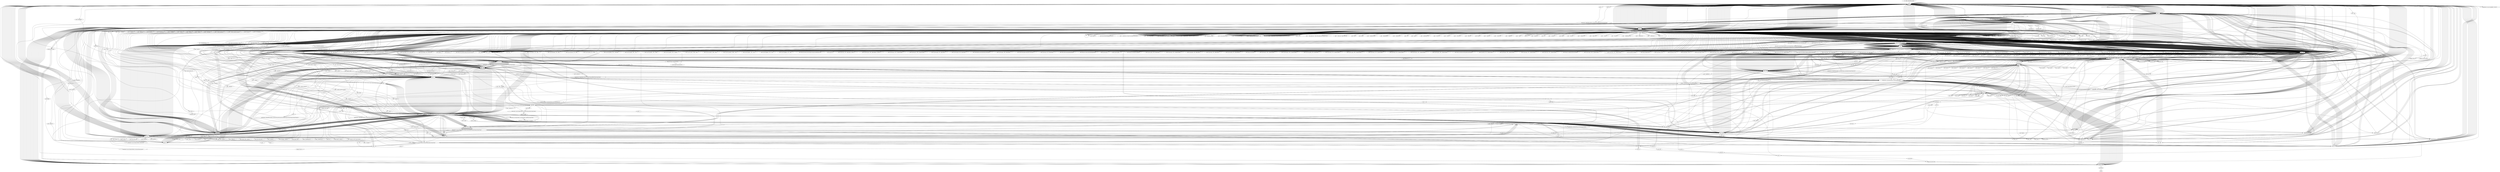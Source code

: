 digraph "" {
    "r0 := @this: KeepVidDownloader"
    "load.r r0"
    "r0 := @this: KeepVidDownloader"->"load.r r0";
    "staticinvoke <netscape.javascript.JSObject: netscape.javascript.JSObject getWindow(java.applet.Applet)>"
    "load.r r0"->"staticinvoke <netscape.javascript.JSObject: netscape.javascript.JSObject getWindow(java.applet.Applet)>";
    "store.r r1"
    "staticinvoke <netscape.javascript.JSObject: netscape.javascript.JSObject getWindow(java.applet.Applet)>"->"store.r r1";
    "load.r r1"
    "store.r r1"->"load.r r1";
    "push \"jloaded();\""
    "load.r r1"->"push \"jloaded();\"";
    "virtualinvoke <netscape.javascript.JSObject: java.lang.Object eval(java.lang.String)>"
    "push \"jloaded();\""->"virtualinvoke <netscape.javascript.JSObject: java.lang.Object eval(java.lang.String)>";
    "pop"
    "virtualinvoke <netscape.javascript.JSObject: java.lang.Object eval(java.lang.String)>"->"pop";
    "pop"->"load.r r0";
    "specialinvoke <javax.swing.JApplet: void init()>"
    "load.r r0"->"specialinvoke <javax.swing.JApplet: void init()>";
    "specialinvoke <javax.swing.JApplet: void init()>"->"load.r r0";
    "push \"u\""
    "load.r r0"->"push \"u\"";
    "virtualinvoke <KeepVidDownloader: java.lang.String getParameter(java.lang.String)>"
    "push \"u\""->"virtualinvoke <KeepVidDownloader: java.lang.String getParameter(java.lang.String)>";
    "store.r $r526"
    "virtualinvoke <KeepVidDownloader: java.lang.String getParameter(java.lang.String)>"->"store.r $r526";
    "store.r $r526"->"load.r r0";
    "push \"ua\""
    "load.r r0"->"push \"ua\"";
    "push \"ua\""->"virtualinvoke <KeepVidDownloader: java.lang.String getParameter(java.lang.String)>";
    "store.r r2"
    "virtualinvoke <KeepVidDownloader: java.lang.String getParameter(java.lang.String)>"->"store.r r2";
    "staticget <java.lang.System: java.io.PrintStream out>"
    "store.r r2"->"staticget <java.lang.System: java.io.PrintStream out>";
    "new java.lang.StringBuilder"
    "staticget <java.lang.System: java.io.PrintStream out>"->"new java.lang.StringBuilder";
    "dup1.r"
    "new java.lang.StringBuilder"->"dup1.r";
    "specialinvoke <java.lang.StringBuilder: void <init>()>"
    "dup1.r"->"specialinvoke <java.lang.StringBuilder: void <init>()>";
    "push \"param u: \""
    "specialinvoke <java.lang.StringBuilder: void <init>()>"->"push \"param u: \"";
    "virtualinvoke <java.lang.StringBuilder: java.lang.StringBuilder append(java.lang.String)>"
    "push \"param u: \""->"virtualinvoke <java.lang.StringBuilder: java.lang.StringBuilder append(java.lang.String)>";
    "load.r $r526"
    "virtualinvoke <java.lang.StringBuilder: java.lang.StringBuilder append(java.lang.String)>"->"load.r $r526";
    "load.r $r526"->"virtualinvoke <java.lang.StringBuilder: java.lang.StringBuilder append(java.lang.String)>";
    "push \"\r\n\""
    "virtualinvoke <java.lang.StringBuilder: java.lang.StringBuilder append(java.lang.String)>"->"push \"\r\n\"";
    "push \"\r\n\""->"virtualinvoke <java.lang.StringBuilder: java.lang.StringBuilder append(java.lang.String)>";
    "virtualinvoke <java.lang.StringBuilder: java.lang.String toString()>"
    "virtualinvoke <java.lang.StringBuilder: java.lang.StringBuilder append(java.lang.String)>"->"virtualinvoke <java.lang.StringBuilder: java.lang.String toString()>";
    "virtualinvoke <java.io.PrintStream: void println(java.lang.String)>"
    "virtualinvoke <java.lang.StringBuilder: java.lang.String toString()>"->"virtualinvoke <java.io.PrintStream: void println(java.lang.String)>";
    "virtualinvoke <java.io.PrintStream: void println(java.lang.String)>"->"staticget <java.lang.System: java.io.PrintStream out>";
    "staticget <java.lang.System: java.io.PrintStream out>"->"new java.lang.StringBuilder";
    "new java.lang.StringBuilder"->"dup1.r";
    "dup1.r"->"specialinvoke <java.lang.StringBuilder: void <init>()>";
    "push \"param ua: \""
    "specialinvoke <java.lang.StringBuilder: void <init>()>"->"push \"param ua: \"";
    "push \"param ua: \""->"virtualinvoke <java.lang.StringBuilder: java.lang.StringBuilder append(java.lang.String)>";
    "load.r r2"
    "virtualinvoke <java.lang.StringBuilder: java.lang.StringBuilder append(java.lang.String)>"->"load.r r2";
    "load.r r2"->"virtualinvoke <java.lang.StringBuilder: java.lang.StringBuilder append(java.lang.String)>";
    "virtualinvoke <java.lang.StringBuilder: java.lang.StringBuilder append(java.lang.String)>"->"push \"\r\n\"";
    "push \"\r\n\""->"virtualinvoke <java.lang.StringBuilder: java.lang.StringBuilder append(java.lang.String)>";
    "virtualinvoke <java.lang.StringBuilder: java.lang.StringBuilder append(java.lang.String)>"->"virtualinvoke <java.lang.StringBuilder: java.lang.String toString()>";
    "virtualinvoke <java.lang.StringBuilder: java.lang.String toString()>"->"virtualinvoke <java.io.PrintStream: void println(java.lang.String)>";
    "virtualinvoke <java.io.PrintStream: void println(java.lang.String)>"->"load.r $r526";
    "push \"youtube.com\""
    "load.r $r526"->"push \"youtube.com\"";
    "virtualinvoke <java.lang.String: boolean contains(java.lang.CharSequence)>"
    "push \"youtube.com\""->"virtualinvoke <java.lang.String: boolean contains(java.lang.CharSequence)>";
    "ifne load.r $r526"
    "virtualinvoke <java.lang.String: boolean contains(java.lang.CharSequence)>"->"ifne load.r $r526";
    "ifne load.r $r526"->"load.r $r526";
    "push \"youtu.be\""
    "load.r $r526"->"push \"youtu.be\"";
    "push \"youtu.be\""->"virtualinvoke <java.lang.String: boolean contains(java.lang.CharSequence)>";
    "ifeq load.r $r526"
    "virtualinvoke <java.lang.String: boolean contains(java.lang.CharSequence)>"->"ifeq load.r $r526";
    "ifeq load.r $r526"->"load.r $r526";
    "push \"youtu.be/\""
    "load.r $r526"->"push \"youtu.be/\"";
    "virtualinvoke <java.lang.Exception: void printStackTrace()>"
    "push \"youtu.be/\""->"virtualinvoke <java.lang.Exception: void printStackTrace()>";
    "goto goto return"
    "virtualinvoke <java.lang.Exception: void printStackTrace()>"->"goto goto return";
    "goto return"
    "goto goto return"->"goto return";
    "return"
    "goto return"->"return";
    "virtualinvoke <java.lang.Exception: void printStackTrace()>"->"virtualinvoke <java.lang.Exception: void printStackTrace()>";
    "push \"youtu.be/\""->"virtualinvoke <java.lang.String: boolean contains(java.lang.CharSequence)>";
    "ifeq load.r r0"
    "virtualinvoke <java.lang.String: boolean contains(java.lang.CharSequence)>"->"ifeq load.r r0";
    "ifeq load.r r0"->"load.r $r526";
    "load.r $r526"->"push \"youtu.be/\"";
    "push \"www.youtube.com/watch?v=\""
    "push \"youtu.be/\""->"push \"www.youtube.com/watch?v=\"";
    "virtualinvoke <java.lang.String: java.lang.String replace(java.lang.CharSequence,java.lang.CharSequence)>"
    "push \"www.youtube.com/watch?v=\""->"virtualinvoke <java.lang.String: java.lang.String replace(java.lang.CharSequence,java.lang.CharSequence)>";
    "virtualinvoke <java.lang.String: java.lang.String toString()>"
    "virtualinvoke <java.lang.String: java.lang.String replace(java.lang.CharSequence,java.lang.CharSequence)>"->"virtualinvoke <java.lang.String: java.lang.String toString()>";
    "virtualinvoke <java.lang.String: java.lang.String toString()>"->"store.r $r526";
    "store.r $r526"->"load.r r0";
    "load.r r0"->"new java.lang.StringBuilder";
    "new java.lang.StringBuilder"->"dup1.r";
    "dup1.r"->"specialinvoke <java.lang.StringBuilder: void <init>()>";
    "specialinvoke <java.lang.StringBuilder: void <init>()>"->"load.r $r526";
    "load.r $r526"->"virtualinvoke <java.lang.StringBuilder: java.lang.StringBuilder append(java.lang.String)>";
    "push \"&fmt=18\""
    "virtualinvoke <java.lang.StringBuilder: java.lang.StringBuilder append(java.lang.String)>"->"push \"&fmt=18\"";
    "push \"&fmt=18\""->"virtualinvoke <java.lang.StringBuilder: java.lang.StringBuilder append(java.lang.String)>";
    "virtualinvoke <java.lang.StringBuilder: java.lang.StringBuilder append(java.lang.String)>"->"virtualinvoke <java.lang.StringBuilder: java.lang.String toString()>";
    "push \"GET\""
    "virtualinvoke <java.lang.StringBuilder: java.lang.String toString()>"->"push \"GET\"";
    "specialinvoke <KeepVidDownloader: java.lang.String getUrlContent(java.lang.String,java.lang.String)>"
    "push \"GET\""->"specialinvoke <KeepVidDownloader: java.lang.String getUrlContent(java.lang.String,java.lang.String)>";
    "store.r r887"
    "specialinvoke <KeepVidDownloader: java.lang.String getUrlContent(java.lang.String,java.lang.String)>"->"store.r r887";
    "store.r r887"->"load.r r0";
    "load.r r887"
    "load.r r0"->"load.r r887";
    "push \"shortlink\\\" href=\\\"http://youtu.be/\""
    "load.r r887"->"push \"shortlink\\\" href=\\\"http://youtu.be/\"";
    "push \"\\\"\""
    "push \"shortlink\\\" href=\\\"http://youtu.be/\""->"push \"\\\"\"";
    "specialinvoke <KeepVidDownloader: java.lang.String inbtwn(java.lang.String,java.lang.String,java.lang.String)>"
    "push \"\\\"\""->"specialinvoke <KeepVidDownloader: java.lang.String inbtwn(java.lang.String,java.lang.String,java.lang.String)>";
    "specialinvoke <KeepVidDownloader: java.lang.String inbtwn(java.lang.String,java.lang.String,java.lang.String)>"->"store.r r2";
    "store.r r2"->"load.r r2";
    "ifnonnull load.r r2"
    "load.r r2"->"ifnonnull load.r r2";
    "ifnonnull load.r r2"->"load.r r0";
    "load.r r0"->"load.r r887";
    "push \"\'VIDEO_ID\': \\\"\""
    "load.r r887"->"push \"\'VIDEO_ID\': \\\"\"";
    "push \"\'VIDEO_ID\': \\\"\""->"push \"\\\"\"";
    "push \"\\\"\""->"specialinvoke <KeepVidDownloader: java.lang.String inbtwn(java.lang.String,java.lang.String,java.lang.String)>";
    "specialinvoke <KeepVidDownloader: java.lang.String inbtwn(java.lang.String,java.lang.String,java.lang.String)>"->"store.r r2";
    "store.r r2"->"load.r r2";
    "ifnonnull staticget <java.lang.System: java.io.PrintStream out>"
    "load.r r2"->"ifnonnull staticget <java.lang.System: java.io.PrintStream out>";
    "ifnonnull staticget <java.lang.System: java.io.PrintStream out>"->"staticget <java.lang.System: java.io.PrintStream out>";
    "push \"Trying Alternate Method...\""
    "staticget <java.lang.System: java.io.PrintStream out>"->"push \"Trying Alternate Method...\"";
    "push \"Trying Alternate Method...\""->"virtualinvoke <java.io.PrintStream: void println(java.lang.String)>";
    "virtualinvoke <java.io.PrintStream: void println(java.lang.String)>"->"load.r r0";
    "load.r r0"->"load.r $r526";
    "push \"v=\""
    "load.r $r526"->"push \"v=\"";
    "push \"&\""
    "push \"v=\""->"push \"&\"";
    "push \"&\""->"specialinvoke <KeepVidDownloader: java.lang.String inbtwn(java.lang.String,java.lang.String,java.lang.String)>";
    "specialinvoke <KeepVidDownloader: java.lang.String inbtwn(java.lang.String,java.lang.String,java.lang.String)>"->"store.r r2";
    "store.r r2"->"load.r r0";
    "load.r r0"->"new java.lang.StringBuilder";
    "new java.lang.StringBuilder"->"dup1.r";
    "dup1.r"->"specialinvoke <java.lang.StringBuilder: void <init>()>";
    "push \"http://www.youtube.com/get_video_info?video_id=\""
    "specialinvoke <java.lang.StringBuilder: void <init>()>"->"push \"http://www.youtube.com/get_video_info?video_id=\"";
    "push \"http://www.youtube.com/get_video_info?video_id=\""->"virtualinvoke <java.lang.StringBuilder: java.lang.StringBuilder append(java.lang.String)>";
    "virtualinvoke <java.lang.StringBuilder: java.lang.StringBuilder append(java.lang.String)>"->"load.r r2";
    "load.r r2"->"virtualinvoke <java.lang.StringBuilder: java.lang.StringBuilder append(java.lang.String)>";
    "push \"&asv=3&el=detailpage&hl=en_US\""
    "virtualinvoke <java.lang.StringBuilder: java.lang.StringBuilder append(java.lang.String)>"->"push \"&asv=3&el=detailpage&hl=en_US\"";
    "push \"&asv=3&el=detailpage&hl=en_US\""->"virtualinvoke <java.lang.StringBuilder: java.lang.StringBuilder append(java.lang.String)>";
    "virtualinvoke <java.lang.StringBuilder: java.lang.StringBuilder append(java.lang.String)>"->"virtualinvoke <java.lang.StringBuilder: java.lang.String toString()>";
    "virtualinvoke <java.lang.StringBuilder: java.lang.String toString()>"->"push \"GET\"";
    "push \"GET\""->"specialinvoke <KeepVidDownloader: java.lang.String getUrlContent(java.lang.String,java.lang.String)>";
    "specialinvoke <KeepVidDownloader: java.lang.String getUrlContent(java.lang.String,java.lang.String)>"->"store.r r887";
    "store.r r887"->"staticget <java.lang.System: java.io.PrintStream out>";
    "push \"Getting Title...\""
    "staticget <java.lang.System: java.io.PrintStream out>"->"push \"Getting Title...\"";
    "push \"Getting Title...\""->"virtualinvoke <java.io.PrintStream: void println(java.lang.String)>";
    "virtualinvoke <java.io.PrintStream: void println(java.lang.String)>"->"load.r r0";
    "load.r r0"->"load.r r887";
    "push \"\'VIDEO_TITLE\': \'\""
    "load.r r887"->"push \"\'VIDEO_TITLE\': \'\"";
    "push \"\',\""
    "push \"\'VIDEO_TITLE\': \'\""->"push \"\',\"";
    "push \"\',\""->"specialinvoke <KeepVidDownloader: java.lang.String inbtwn(java.lang.String,java.lang.String,java.lang.String)>";
    "specialinvoke <KeepVidDownloader: java.lang.String inbtwn(java.lang.String,java.lang.String,java.lang.String)>"->"store.r $r526";
    "store.r $r526"->"load.r $r526";
    "ifnonnull load.r $r526"
    "load.r $r526"->"ifnonnull load.r $r526";
    "ifnonnull load.r $r526"->"load.r r0";
    "load.r r0"->"load.r r887";
    "push \"name=\\\"title\\\" content=\\\"\""
    "load.r r887"->"push \"name=\\\"title\\\" content=\\\"\"";
    "push \"name=\\\"title\\\" content=\\\"\""->"push \"\\\"\"";
    "push \"\\\"\""->"specialinvoke <KeepVidDownloader: java.lang.String inbtwn(java.lang.String,java.lang.String,java.lang.String)>";
    "specialinvoke <KeepVidDownloader: java.lang.String inbtwn(java.lang.String,java.lang.String,java.lang.String)>"->"store.r $r526";
    "store.r $r526"->"load.r $r526";
    "ifnonnull load.r r0"
    "load.r $r526"->"ifnonnull load.r r0";
    "ifnonnull load.r r0"->"load.r r0";
    "load.r r0"->"load.r r887";
    "push \"&title=\""
    "load.r r887"->"push \"&title=\"";
    "push \"&title=\""->"push \"&\"";
    "push \"&\""->"specialinvoke <KeepVidDownloader: java.lang.String inbtwn(java.lang.String,java.lang.String,java.lang.String)>";
    "push \"UTF-8\""
    "specialinvoke <KeepVidDownloader: java.lang.String inbtwn(java.lang.String,java.lang.String,java.lang.String)>"->"push \"UTF-8\"";
    "staticinvoke <java.net.URLDecoder: java.lang.String decode(java.lang.String,java.lang.String)>"
    "push \"UTF-8\""->"staticinvoke <java.net.URLDecoder: java.lang.String decode(java.lang.String,java.lang.String)>";
    "push \"+\""
    "staticinvoke <java.net.URLDecoder: java.lang.String decode(java.lang.String,java.lang.String)>"->"push \"+\"";
    "push \" \""
    "push \"+\""->"push \" \"";
    "push \" \""->"virtualinvoke <java.lang.String: java.lang.String replace(java.lang.CharSequence,java.lang.CharSequence)>";
    "virtualinvoke <java.lang.String: java.lang.String replace(java.lang.CharSequence,java.lang.CharSequence)>"->"store.r $r526";
    "store.r $r526"->"load.r r0";
    "load.r r0"->"load.r $r526";
    "load.r $r526"->"virtualinvoke <java.lang.Exception: void printStackTrace()>";
    "virtualinvoke <java.lang.Exception: void printStackTrace()>"->"staticget <java.lang.System: java.io.PrintStream out>";
    "staticget <java.lang.System: java.io.PrintStream out>"->"new java.lang.StringBuilder";
    "new java.lang.StringBuilder"->"dup1.r";
    "dup1.r"->"specialinvoke <java.lang.StringBuilder: void <init>()>";
    "push \"Title: \""
    "specialinvoke <java.lang.StringBuilder: void <init>()>"->"push \"Title: \"";
    "push \"Title: \""->"virtualinvoke <java.lang.StringBuilder: java.lang.StringBuilder append(java.lang.String)>";
    "virtualinvoke <java.lang.StringBuilder: java.lang.StringBuilder append(java.lang.String)>"->"load.r $r526";
    "load.r $r526"->"virtualinvoke <java.lang.StringBuilder: java.lang.StringBuilder append(java.lang.String)>";
    "virtualinvoke <java.lang.StringBuilder: java.lang.StringBuilder append(java.lang.String)>"->"push \"\r\n\"";
    "push \"\r\n\""->"virtualinvoke <java.lang.StringBuilder: java.lang.StringBuilder append(java.lang.String)>";
    "virtualinvoke <java.lang.StringBuilder: java.lang.StringBuilder append(java.lang.String)>"->"virtualinvoke <java.lang.StringBuilder: java.lang.String toString()>";
    "virtualinvoke <java.lang.StringBuilder: java.lang.String toString()>"->"virtualinvoke <java.io.PrintStream: void println(java.lang.String)>";
    "virtualinvoke <java.io.PrintStream: void println(java.lang.String)>"->"load.r r1";
    "load.r r1"->"new java.lang.StringBuilder";
    "new java.lang.StringBuilder"->"dup1.r";
    "dup1.r"->"specialinvoke <java.lang.StringBuilder: void <init>()>";
    "push \"kv_info(\'\""
    "specialinvoke <java.lang.StringBuilder: void <init>()>"->"push \"kv_info(\'\"";
    "push \"kv_info(\'\""->"virtualinvoke <java.lang.StringBuilder: java.lang.StringBuilder append(java.lang.String)>";
    "virtualinvoke <java.lang.StringBuilder: java.lang.StringBuilder append(java.lang.String)>"->"load.r $r526";
    "load.r $r526"->"virtualinvoke <java.lang.StringBuilder: java.lang.StringBuilder append(java.lang.String)>";
    "push \"\', \'youtube.com\', \'http://www.youtube.com/watch?v=\""
    "virtualinvoke <java.lang.StringBuilder: java.lang.StringBuilder append(java.lang.String)>"->"push \"\', \'youtube.com\', \'http://www.youtube.com/watch?v=\"";
    "push \"\', \'youtube.com\', \'http://www.youtube.com/watch?v=\""->"virtualinvoke <java.lang.StringBuilder: java.lang.StringBuilder append(java.lang.String)>";
    "virtualinvoke <java.lang.StringBuilder: java.lang.StringBuilder append(java.lang.String)>"->"load.r r2";
    "load.r r2"->"virtualinvoke <java.lang.StringBuilder: java.lang.StringBuilder append(java.lang.String)>";
    "push \"\', \'http://i.ytimg.com/vi/\""
    "virtualinvoke <java.lang.StringBuilder: java.lang.StringBuilder append(java.lang.String)>"->"push \"\', \'http://i.ytimg.com/vi/\"";
    "push \"\', \'http://i.ytimg.com/vi/\""->"virtualinvoke <java.lang.StringBuilder: java.lang.StringBuilder append(java.lang.String)>";
    "virtualinvoke <java.lang.StringBuilder: java.lang.StringBuilder append(java.lang.String)>"->"load.r r2";
    "load.r r2"->"virtualinvoke <java.lang.StringBuilder: java.lang.StringBuilder append(java.lang.String)>";
    "push \"/default.jpg\');\""
    "virtualinvoke <java.lang.StringBuilder: java.lang.StringBuilder append(java.lang.String)>"->"push \"/default.jpg\');\"";
    "push \"/default.jpg\');\""->"virtualinvoke <java.lang.StringBuilder: java.lang.StringBuilder append(java.lang.String)>";
    "virtualinvoke <java.lang.StringBuilder: java.lang.StringBuilder append(java.lang.String)>"->"virtualinvoke <java.lang.StringBuilder: java.lang.String toString()>";
    "virtualinvoke <java.lang.StringBuilder: java.lang.String toString()>"->"virtualinvoke <netscape.javascript.JSObject: java.lang.Object eval(java.lang.String)>";
    "virtualinvoke <netscape.javascript.JSObject: java.lang.Object eval(java.lang.String)>"->"pop";
    "pop"->"load.r r0";
    "load.r r0"->"load.r r887";
    "push \"fmt_stream_map=\""
    "load.r r887"->"push \"fmt_stream_map=\"";
    "push \"fmt_stream_map=\""->"push \"&\"";
    "push \"&\""->"specialinvoke <KeepVidDownloader: java.lang.String inbtwn(java.lang.String,java.lang.String,java.lang.String)>";
    "specialinvoke <KeepVidDownloader: java.lang.String inbtwn(java.lang.String,java.lang.String,java.lang.String)>"->"push \"UTF-8\"";
    "push \"UTF-8\""->"staticinvoke <java.net.URLDecoder: java.lang.String decode(java.lang.String,java.lang.String)>";
    "store.r r3"
    "staticinvoke <java.net.URLDecoder: java.lang.String decode(java.lang.String,java.lang.String)>"->"store.r r3";
    "load.r r3"
    "store.r r3"->"load.r r3";
    "load.r r3"->"ifnonnull staticget <java.lang.System: java.io.PrintStream out>";
    "ifnonnull staticget <java.lang.System: java.io.PrintStream out>"->"load.r r0";
    "load.r r0"->"load.r r887";
    "push \"fmt_stream_map\\\": \\\"\""
    "load.r r887"->"push \"fmt_stream_map\\\": \\\"\"";
    "push \"fmt_stream_map\\\": \\\"\""->"push \"\\\"\"";
    "push \"\\\"\""->"specialinvoke <KeepVidDownloader: java.lang.String inbtwn(java.lang.String,java.lang.String,java.lang.String)>";
    "push \"\\/\""
    "specialinvoke <KeepVidDownloader: java.lang.String inbtwn(java.lang.String,java.lang.String,java.lang.String)>"->"push \"\\/\"";
    "push \"/\""
    "push \"\\/\""->"push \"/\"";
    "push \"/\""->"virtualinvoke <java.lang.String: java.lang.String replace(java.lang.CharSequence,java.lang.CharSequence)>";
    "virtualinvoke <java.lang.String: java.lang.String replace(java.lang.CharSequence,java.lang.CharSequence)>"->"store.r r3";
    "store.r r3"->"staticget <java.lang.System: java.io.PrintStream out>";
    "staticget <java.lang.System: java.io.PrintStream out>"->"new java.lang.StringBuilder";
    "new java.lang.StringBuilder"->"dup1.r";
    "dup1.r"->"specialinvoke <java.lang.StringBuilder: void <init>()>";
    "push \"fmt_url_map: \""
    "specialinvoke <java.lang.StringBuilder: void <init>()>"->"push \"fmt_url_map: \"";
    "push \"fmt_url_map: \""->"virtualinvoke <java.lang.StringBuilder: java.lang.StringBuilder append(java.lang.String)>";
    "virtualinvoke <java.lang.StringBuilder: java.lang.StringBuilder append(java.lang.String)>"->"load.r r3";
    "load.r r3"->"virtualinvoke <java.lang.StringBuilder: java.lang.StringBuilder append(java.lang.String)>";
    "virtualinvoke <java.lang.StringBuilder: java.lang.StringBuilder append(java.lang.String)>"->"push \"\r\n\"";
    "push \"\r\n\""->"virtualinvoke <java.lang.StringBuilder: java.lang.StringBuilder append(java.lang.String)>";
    "virtualinvoke <java.lang.StringBuilder: java.lang.StringBuilder append(java.lang.String)>"->"virtualinvoke <java.lang.StringBuilder: java.lang.String toString()>";
    "virtualinvoke <java.lang.StringBuilder: java.lang.String toString()>"->"virtualinvoke <java.io.PrintStream: void println(java.lang.String)>";
    "push null"
    "virtualinvoke <java.io.PrintStream: void println(java.lang.String)>"->"push null";
    "push null"->"store.r r887";
    "store.r r887"->"push null";
    "store.r r893"
    "push null"->"store.r r893";
    "store.r r893"->"push null";
    "store.r r894"
    "push null"->"store.r r894";
    "store.r r894"->"push null";
    "store.r r895"
    "push null"->"store.r r895";
    "store.r r895"->"push null";
    "store.r r896"
    "push null"->"store.r r896";
    "store.r r896"->"push null";
    "store.r r897"
    "push null"->"store.r r897";
    "store.r r897"->"push null";
    "store.r r898"
    "push null"->"store.r r898";
    "store.r r898"->"push null";
    "store.r r899"
    "push null"->"store.r r899";
    "store.r r899"->"push null";
    "store.r r900"
    "push null"->"store.r r900";
    "store.r r900"->"push null";
    "store.r r901"
    "push null"->"store.r r901";
    "store.r r901"->"push null";
    "store.r r902"
    "push null"->"store.r r902";
    "store.r r902"->"push null";
    "store.r r903"
    "push null"->"store.r r903";
    "store.r r903"->"push null";
    "store.r r904"
    "push null"->"store.r r904";
    "store.r r904"->"push null";
    "store.r r905"
    "push null"->"store.r r905";
    "store.r r905"->"load.r r3";
    "push \"url=\""
    "load.r r3"->"push \"url=\"";
    "virtualinvoke <java.lang.String: java.lang.String[] split(java.lang.String)>"
    "push \"url=\""->"virtualinvoke <java.lang.String: java.lang.String[] split(java.lang.String)>";
    "virtualinvoke <java.lang.String: java.lang.String[] split(java.lang.String)>"->"store.r r3";
    "store.r r3"->"load.r r3";
    "arraylength"
    "load.r r3"->"arraylength";
    "store.i i0"
    "arraylength"->"store.i i0";
    "push 0"
    "store.i i0"->"push 0";
    "store.i i1"
    "push 0"->"store.i i1";
    "load.i i1"
    "store.i i1"->"load.i i1";
    "load.i i0"
    "load.i i1"->"load.i i0";
    "ifcmpge.i load.r r895"
    "load.i i0"->"ifcmpge.i load.r r895";
    "ifcmpge.i load.r r895"->"load.r r3";
    "load.r r3"->"load.i i1";
    "arrayread.r"
    "load.i i1"->"arrayread.r";
    "push \"&qual\""
    "arrayread.r"->"push \"&qual\"";
    "staticinvoke <java.util.regex.Pattern: java.lang.String quote(java.lang.String)>"
    "push \"&qual\""->"staticinvoke <java.util.regex.Pattern: java.lang.String quote(java.lang.String)>";
    "staticinvoke <java.util.regex.Pattern: java.lang.String quote(java.lang.String)>"->"virtualinvoke <java.lang.String: java.lang.String[] split(java.lang.String)>";
    "virtualinvoke <java.lang.String: java.lang.String[] split(java.lang.String)>"->"push 0";
    "push 0"->"arrayread.r";
    "arrayread.r"->"push \"UTF-8\"";
    "push \"UTF-8\""->"staticinvoke <java.net.URLDecoder: java.lang.String decode(java.lang.String,java.lang.String)>";
    "store.r r6"
    "staticinvoke <java.net.URLDecoder: java.lang.String decode(java.lang.String,java.lang.String)>"->"store.r r6";
    "load.r r6"
    "store.r r6"->"load.r r6";
    "push \"itag=13\""
    "load.r r6"->"push \"itag=13\"";
    "push \"itag=13\""->"virtualinvoke <java.lang.String: boolean contains(java.lang.CharSequence)>";
    "ifeq load.r r6"
    "virtualinvoke <java.lang.String: boolean contains(java.lang.CharSequence)>"->"ifeq load.r r6";
    "ifeq load.r r6"->"load.r r6";
    "load.r r6"->"store.r r887";
    "store.r r887"->"load.r r6";
    "push \"itag=17\""
    "load.r r6"->"push \"itag=17\"";
    "push \"itag=17\""->"virtualinvoke <java.lang.String: boolean contains(java.lang.CharSequence)>";
    "virtualinvoke <java.lang.String: boolean contains(java.lang.CharSequence)>"->"ifeq load.r r6";
    "ifeq load.r r6"->"load.r r6";
    "load.r r6"->"store.r r893";
    "store.r r893"->"load.r r6";
    "push \"itag=36\""
    "load.r r6"->"push \"itag=36\"";
    "push \"itag=36\""->"virtualinvoke <java.lang.String: boolean contains(java.lang.CharSequence)>";
    "virtualinvoke <java.lang.String: boolean contains(java.lang.CharSequence)>"->"ifeq load.r r6";
    "ifeq load.r r6"->"load.r r6";
    "load.r r6"->"store.r r894";
    "store.r r894"->"load.r r6";
    "push \"itag=5\""
    "load.r r6"->"push \"itag=5\"";
    "push \"itag=5\""->"virtualinvoke <java.lang.String: boolean contains(java.lang.CharSequence)>";
    "virtualinvoke <java.lang.String: boolean contains(java.lang.CharSequence)>"->"ifeq load.r r6";
    "ifeq load.r r6"->"load.r r6";
    "load.r r6"->"store.r r895";
    "store.r r895"->"load.r r6";
    "push \"itag=34\""
    "load.r r6"->"push \"itag=34\"";
    "push \"itag=34\""->"virtualinvoke <java.lang.String: boolean contains(java.lang.CharSequence)>";
    "virtualinvoke <java.lang.String: boolean contains(java.lang.CharSequence)>"->"ifeq load.r r6";
    "ifeq load.r r6"->"load.r r6";
    "load.r r6"->"store.r r896";
    "store.r r896"->"load.r r6";
    "push \"itag=6\""
    "load.r r6"->"push \"itag=6\"";
    "push \"itag=6\""->"virtualinvoke <java.lang.String: boolean contains(java.lang.CharSequence)>";
    "virtualinvoke <java.lang.String: boolean contains(java.lang.CharSequence)>"->"ifeq load.r r6";
    "ifeq load.r r6"->"load.r r6";
    "load.r r6"->"store.r r897";
    "store.r r897"->"load.r r6";
    "push \"itag=35\""
    "load.r r6"->"push \"itag=35\"";
    "push \"itag=35\""->"virtualinvoke <java.lang.String: boolean contains(java.lang.CharSequence)>";
    "virtualinvoke <java.lang.String: boolean contains(java.lang.CharSequence)>"->"ifeq load.r r6";
    "ifeq load.r r6"->"load.r r6";
    "load.r r6"->"store.r r898";
    "store.r r898"->"load.r r6";
    "push \"itag=18\""
    "load.r r6"->"push \"itag=18\"";
    "push \"itag=18\""->"virtualinvoke <java.lang.String: boolean contains(java.lang.CharSequence)>";
    "virtualinvoke <java.lang.String: boolean contains(java.lang.CharSequence)>"->"ifeq load.r r6";
    "ifeq load.r r6"->"load.r r6";
    "load.r r6"->"store.r r899";
    "store.r r899"->"load.r r6";
    "push \"itag=22\""
    "load.r r6"->"push \"itag=22\"";
    "push \"itag=22\""->"virtualinvoke <java.lang.String: boolean contains(java.lang.CharSequence)>";
    "virtualinvoke <java.lang.String: boolean contains(java.lang.CharSequence)>"->"ifeq load.r r6";
    "ifeq load.r r6"->"load.r r6";
    "load.r r6"->"store.r r900";
    "store.r r900"->"load.r r6";
    "push \"itag=37\""
    "load.r r6"->"push \"itag=37\"";
    "push \"itag=37\""->"virtualinvoke <java.lang.String: boolean contains(java.lang.CharSequence)>";
    "virtualinvoke <java.lang.String: boolean contains(java.lang.CharSequence)>"->"ifeq load.r r6";
    "ifeq load.r r6"->"load.r r6";
    "load.r r6"->"store.r r901";
    "store.r r901"->"load.r r6";
    "push \"itag=38\""
    "load.r r6"->"push \"itag=38\"";
    "push \"itag=38\""->"virtualinvoke <java.lang.String: boolean contains(java.lang.CharSequence)>";
    "virtualinvoke <java.lang.String: boolean contains(java.lang.CharSequence)>"->"ifeq load.r r6";
    "ifeq load.r r6"->"load.r r6";
    "load.r r6"->"store.r r902";
    "store.r r902"->"load.r r6";
    "push \"itag=43\""
    "load.r r6"->"push \"itag=43\"";
    "push \"itag=43\""->"virtualinvoke <java.lang.String: boolean contains(java.lang.CharSequence)>";
    "virtualinvoke <java.lang.String: boolean contains(java.lang.CharSequence)>"->"ifeq load.r r6";
    "ifeq load.r r6"->"load.r r6";
    "load.r r6"->"store.r r903";
    "store.r r903"->"load.r r6";
    "push \"itag=44\""
    "load.r r6"->"push \"itag=44\"";
    "push \"itag=44\""->"virtualinvoke <java.lang.String: boolean contains(java.lang.CharSequence)>";
    "virtualinvoke <java.lang.String: boolean contains(java.lang.CharSequence)>"->"ifeq load.r r6";
    "ifeq load.r r6"->"load.r r6";
    "load.r r6"->"store.r r904";
    "store.r r904"->"load.r r6";
    "push \"itag=45\""
    "load.r r6"->"push \"itag=45\"";
    "push \"itag=45\""->"virtualinvoke <java.lang.String: boolean contains(java.lang.CharSequence)>";
    "ifeq staticget <java.lang.System: java.io.PrintStream out>"
    "virtualinvoke <java.lang.String: boolean contains(java.lang.CharSequence)>"->"ifeq staticget <java.lang.System: java.io.PrintStream out>";
    "ifeq staticget <java.lang.System: java.io.PrintStream out>"->"load.r r6";
    "load.r r6"->"store.r r905";
    "store.r r905"->"staticget <java.lang.System: java.io.PrintStream out>";
    "staticget <java.lang.System: java.io.PrintStream out>"->"new java.lang.StringBuilder";
    "new java.lang.StringBuilder"->"dup1.r";
    "dup1.r"->"specialinvoke <java.lang.StringBuilder: void <init>()>";
    "push \"URL: \""
    "specialinvoke <java.lang.StringBuilder: void <init>()>"->"push \"URL: \"";
    "push \"URL: \""->"virtualinvoke <java.lang.StringBuilder: java.lang.StringBuilder append(java.lang.String)>";
    "virtualinvoke <java.lang.StringBuilder: java.lang.StringBuilder append(java.lang.String)>"->"load.r r6";
    "load.r r6"->"virtualinvoke <java.lang.StringBuilder: java.lang.StringBuilder append(java.lang.String)>";
    "virtualinvoke <java.lang.StringBuilder: java.lang.StringBuilder append(java.lang.String)>"->"virtualinvoke <java.lang.StringBuilder: java.lang.String toString()>";
    "virtualinvoke <java.lang.StringBuilder: java.lang.String toString()>"->"virtualinvoke <java.io.PrintStream: void println(java.lang.String)>";
    "inc.i i1 1"
    "virtualinvoke <java.io.PrintStream: void println(java.lang.String)>"->"inc.i i1 1";
    "goto load.i i1"
    "inc.i i1 1"->"goto load.i i1";
    "load.r r895"
    "ifcmpge.i load.r r895"->"load.r r895";
    "ifnull load.r r897"
    "load.r r895"->"ifnull load.r r897";
    "ifnull load.r r897"->"load.r r1";
    "load.r r1"->"new java.lang.StringBuilder";
    "new java.lang.StringBuilder"->"dup1.r";
    "dup1.r"->"specialinvoke <java.lang.StringBuilder: void <init>()>";
    "push \"kv_ds(\'dl_flvlow\', \'FLV\', \'240p\', \'\""
    "specialinvoke <java.lang.StringBuilder: void <init>()>"->"push \"kv_ds(\'dl_flvlow\', \'FLV\', \'240p\', \'\"";
    "push \"kv_ds(\'dl_flvlow\', \'FLV\', \'240p\', \'\""->"virtualinvoke <java.lang.StringBuilder: java.lang.StringBuilder append(java.lang.String)>";
    "virtualinvoke <java.lang.StringBuilder: java.lang.StringBuilder append(java.lang.String)>"->"load.r r895";
    "load.r r895"->"virtualinvoke <java.lang.StringBuilder: java.lang.StringBuilder append(java.lang.String)>";
    "push \"\', \'\""
    "virtualinvoke <java.lang.StringBuilder: java.lang.StringBuilder append(java.lang.String)>"->"push \"\', \'\"";
    "push \"\', \'\""->"virtualinvoke <java.lang.StringBuilder: java.lang.StringBuilder append(java.lang.String)>";
    "virtualinvoke <java.lang.StringBuilder: java.lang.StringBuilder append(java.lang.String)>"->"load.r $r526";
    "load.r $r526"->"virtualinvoke <java.lang.StringBuilder: java.lang.StringBuilder append(java.lang.String)>";
    "push \"\');\""
    "virtualinvoke <java.lang.StringBuilder: java.lang.StringBuilder append(java.lang.String)>"->"push \"\');\"";
    "push \"\');\""->"virtualinvoke <java.lang.StringBuilder: java.lang.StringBuilder append(java.lang.String)>";
    "virtualinvoke <java.lang.StringBuilder: java.lang.StringBuilder append(java.lang.String)>"->"virtualinvoke <java.lang.StringBuilder: java.lang.String toString()>";
    "virtualinvoke <java.lang.StringBuilder: java.lang.String toString()>"->"virtualinvoke <netscape.javascript.JSObject: java.lang.Object eval(java.lang.String)>";
    "virtualinvoke <netscape.javascript.JSObject: java.lang.Object eval(java.lang.String)>"->"pop";
    "load.r r897"
    "pop"->"load.r r897";
    "ifnull load.r r896"
    "load.r r897"->"ifnull load.r r896";
    "ifnull load.r r896"->"load.r r1";
    "load.r r1"->"new java.lang.StringBuilder";
    "new java.lang.StringBuilder"->"dup1.r";
    "dup1.r"->"specialinvoke <java.lang.StringBuilder: void <init>()>";
    "push \"kv_ds(\'dl_flvmed2\', \'FLV\', \'360p\', \'\""
    "specialinvoke <java.lang.StringBuilder: void <init>()>"->"push \"kv_ds(\'dl_flvmed2\', \'FLV\', \'360p\', \'\"";
    "push \"kv_ds(\'dl_flvmed2\', \'FLV\', \'360p\', \'\""->"virtualinvoke <java.lang.StringBuilder: java.lang.StringBuilder append(java.lang.String)>";
    "virtualinvoke <java.lang.StringBuilder: java.lang.StringBuilder append(java.lang.String)>"->"load.r r897";
    "load.r r897"->"virtualinvoke <java.lang.StringBuilder: java.lang.StringBuilder append(java.lang.String)>";
    "virtualinvoke <java.lang.StringBuilder: java.lang.StringBuilder append(java.lang.String)>"->"push \"\', \'\"";
    "push \"\', \'\""->"virtualinvoke <java.lang.StringBuilder: java.lang.StringBuilder append(java.lang.String)>";
    "virtualinvoke <java.lang.StringBuilder: java.lang.StringBuilder append(java.lang.String)>"->"load.r $r526";
    "load.r $r526"->"virtualinvoke <java.lang.StringBuilder: java.lang.StringBuilder append(java.lang.String)>";
    "virtualinvoke <java.lang.StringBuilder: java.lang.StringBuilder append(java.lang.String)>"->"push \"\');\"";
    "push \"\');\""->"virtualinvoke <java.lang.StringBuilder: java.lang.StringBuilder append(java.lang.String)>";
    "virtualinvoke <java.lang.StringBuilder: java.lang.StringBuilder append(java.lang.String)>"->"virtualinvoke <java.lang.StringBuilder: java.lang.String toString()>";
    "virtualinvoke <java.lang.StringBuilder: java.lang.String toString()>"->"virtualinvoke <netscape.javascript.JSObject: java.lang.Object eval(java.lang.String)>";
    "virtualinvoke <netscape.javascript.JSObject: java.lang.Object eval(java.lang.String)>"->"pop";
    "load.r r896"
    "pop"->"load.r r896";
    "ifnull load.r r898"
    "load.r r896"->"ifnull load.r r898";
    "ifnull load.r r898"->"load.r r1";
    "load.r r1"->"new java.lang.StringBuilder";
    "new java.lang.StringBuilder"->"dup1.r";
    "dup1.r"->"specialinvoke <java.lang.StringBuilder: void <init>()>";
    "push \"kv_ds(\'dl_flvmed\', \'FLV\', \'360p\', \'\""
    "specialinvoke <java.lang.StringBuilder: void <init>()>"->"push \"kv_ds(\'dl_flvmed\', \'FLV\', \'360p\', \'\"";
    "push \"kv_ds(\'dl_flvmed\', \'FLV\', \'360p\', \'\""->"virtualinvoke <java.lang.StringBuilder: java.lang.StringBuilder append(java.lang.String)>";
    "virtualinvoke <java.lang.StringBuilder: java.lang.StringBuilder append(java.lang.String)>"->"load.r r896";
    "load.r r896"->"virtualinvoke <java.lang.StringBuilder: java.lang.StringBuilder append(java.lang.String)>";
    "virtualinvoke <java.lang.StringBuilder: java.lang.StringBuilder append(java.lang.String)>"->"push \"\', \'\"";
    "push \"\', \'\""->"virtualinvoke <java.lang.StringBuilder: java.lang.StringBuilder append(java.lang.String)>";
    "virtualinvoke <java.lang.StringBuilder: java.lang.StringBuilder append(java.lang.String)>"->"load.r $r526";
    "load.r $r526"->"virtualinvoke <java.lang.StringBuilder: java.lang.StringBuilder append(java.lang.String)>";
    "virtualinvoke <java.lang.StringBuilder: java.lang.StringBuilder append(java.lang.String)>"->"push \"\');\"";
    "push \"\');\""->"virtualinvoke <java.lang.StringBuilder: java.lang.StringBuilder append(java.lang.String)>";
    "virtualinvoke <java.lang.StringBuilder: java.lang.StringBuilder append(java.lang.String)>"->"virtualinvoke <java.lang.StringBuilder: java.lang.String toString()>";
    "virtualinvoke <java.lang.StringBuilder: java.lang.String toString()>"->"virtualinvoke <netscape.javascript.JSObject: java.lang.Object eval(java.lang.String)>";
    "virtualinvoke <netscape.javascript.JSObject: java.lang.Object eval(java.lang.String)>"->"pop";
    "load.r r898"
    "pop"->"load.r r898";
    "ifnull load.r r899"
    "load.r r898"->"ifnull load.r r899";
    "ifnull load.r r899"->"load.r r1";
    "load.r r1"->"new java.lang.StringBuilder";
    "new java.lang.StringBuilder"->"dup1.r";
    "dup1.r"->"specialinvoke <java.lang.StringBuilder: void <init>()>";
    "push \"kv_ds(\'dl_flvhigh\', \'FLV\', \'480p\', \'\""
    "specialinvoke <java.lang.StringBuilder: void <init>()>"->"push \"kv_ds(\'dl_flvhigh\', \'FLV\', \'480p\', \'\"";
    "push \"kv_ds(\'dl_flvhigh\', \'FLV\', \'480p\', \'\""->"virtualinvoke <java.lang.StringBuilder: java.lang.StringBuilder append(java.lang.String)>";
    "virtualinvoke <java.lang.StringBuilder: java.lang.StringBuilder append(java.lang.String)>"->"load.r r898";
    "load.r r898"->"virtualinvoke <java.lang.StringBuilder: java.lang.StringBuilder append(java.lang.String)>";
    "virtualinvoke <java.lang.StringBuilder: java.lang.StringBuilder append(java.lang.String)>"->"push \"\', \'\"";
    "push \"\', \'\""->"virtualinvoke <java.lang.StringBuilder: java.lang.StringBuilder append(java.lang.String)>";
    "virtualinvoke <java.lang.StringBuilder: java.lang.StringBuilder append(java.lang.String)>"->"load.r $r526";
    "load.r $r526"->"virtualinvoke <java.lang.StringBuilder: java.lang.StringBuilder append(java.lang.String)>";
    "virtualinvoke <java.lang.StringBuilder: java.lang.StringBuilder append(java.lang.String)>"->"push \"\');\"";
    "push \"\');\""->"virtualinvoke <java.lang.StringBuilder: java.lang.StringBuilder append(java.lang.String)>";
    "virtualinvoke <java.lang.StringBuilder: java.lang.StringBuilder append(java.lang.String)>"->"virtualinvoke <java.lang.StringBuilder: java.lang.String toString()>";
    "virtualinvoke <java.lang.StringBuilder: java.lang.String toString()>"->"virtualinvoke <netscape.javascript.JSObject: java.lang.Object eval(java.lang.String)>";
    "virtualinvoke <netscape.javascript.JSObject: java.lang.Object eval(java.lang.String)>"->"pop";
    "load.r r899"
    "pop"->"load.r r899";
    "ifnull load.r r900"
    "load.r r899"->"ifnull load.r r900";
    "ifnull load.r r900"->"load.r r1";
    "load.r r1"->"new java.lang.StringBuilder";
    "new java.lang.StringBuilder"->"dup1.r";
    "dup1.r"->"specialinvoke <java.lang.StringBuilder: void <init>()>";
    "push \"kv_ds(\'dl_mp4high\', \'MP4\', \'(Max 480p)\', \'\""
    "specialinvoke <java.lang.StringBuilder: void <init>()>"->"push \"kv_ds(\'dl_mp4high\', \'MP4\', \'(Max 480p)\', \'\"";
    "push \"kv_ds(\'dl_mp4high\', \'MP4\', \'(Max 480p)\', \'\""->"virtualinvoke <java.lang.StringBuilder: java.lang.StringBuilder append(java.lang.String)>";
    "virtualinvoke <java.lang.StringBuilder: java.lang.StringBuilder append(java.lang.String)>"->"load.r r899";
    "load.r r899"->"virtualinvoke <java.lang.StringBuilder: java.lang.StringBuilder append(java.lang.String)>";
    "virtualinvoke <java.lang.StringBuilder: java.lang.StringBuilder append(java.lang.String)>"->"push \"\', \'\"";
    "push \"\', \'\""->"virtualinvoke <java.lang.StringBuilder: java.lang.StringBuilder append(java.lang.String)>";
    "virtualinvoke <java.lang.StringBuilder: java.lang.StringBuilder append(java.lang.String)>"->"load.r $r526";
    "load.r $r526"->"virtualinvoke <java.lang.StringBuilder: java.lang.StringBuilder append(java.lang.String)>";
    "virtualinvoke <java.lang.StringBuilder: java.lang.StringBuilder append(java.lang.String)>"->"push \"\');\"";
    "push \"\');\""->"virtualinvoke <java.lang.StringBuilder: java.lang.StringBuilder append(java.lang.String)>";
    "virtualinvoke <java.lang.StringBuilder: java.lang.StringBuilder append(java.lang.String)>"->"virtualinvoke <java.lang.StringBuilder: java.lang.String toString()>";
    "virtualinvoke <java.lang.StringBuilder: java.lang.String toString()>"->"virtualinvoke <netscape.javascript.JSObject: java.lang.Object eval(java.lang.String)>";
    "virtualinvoke <netscape.javascript.JSObject: java.lang.Object eval(java.lang.String)>"->"pop";
    "load.r r900"
    "pop"->"load.r r900";
    "ifnull load.r r901"
    "load.r r900"->"ifnull load.r r901";
    "ifnull load.r r901"->"load.r r1";
    "load.r r1"->"new java.lang.StringBuilder";
    "new java.lang.StringBuilder"->"dup1.r";
    "dup1.r"->"specialinvoke <java.lang.StringBuilder: void <init>()>";
    "push \"kv_ds(\'dl_mp4hd\', \'MP4\', \'720p\', \'\""
    "specialinvoke <java.lang.StringBuilder: void <init>()>"->"push \"kv_ds(\'dl_mp4hd\', \'MP4\', \'720p\', \'\"";
    "push \"kv_ds(\'dl_mp4hd\', \'MP4\', \'720p\', \'\""->"virtualinvoke <java.lang.StringBuilder: java.lang.StringBuilder append(java.lang.String)>";
    "virtualinvoke <java.lang.StringBuilder: java.lang.StringBuilder append(java.lang.String)>"->"load.r r900";
    "load.r r900"->"virtualinvoke <java.lang.StringBuilder: java.lang.StringBuilder append(java.lang.String)>";
    "virtualinvoke <java.lang.StringBuilder: java.lang.StringBuilder append(java.lang.String)>"->"push \"\', \'\"";
    "push \"\', \'\""->"virtualinvoke <java.lang.StringBuilder: java.lang.StringBuilder append(java.lang.String)>";
    "virtualinvoke <java.lang.StringBuilder: java.lang.StringBuilder append(java.lang.String)>"->"load.r $r526";
    "load.r $r526"->"virtualinvoke <java.lang.StringBuilder: java.lang.StringBuilder append(java.lang.String)>";
    "virtualinvoke <java.lang.StringBuilder: java.lang.StringBuilder append(java.lang.String)>"->"push \"\');\"";
    "push \"\');\""->"virtualinvoke <java.lang.StringBuilder: java.lang.StringBuilder append(java.lang.String)>";
    "virtualinvoke <java.lang.StringBuilder: java.lang.StringBuilder append(java.lang.String)>"->"virtualinvoke <java.lang.StringBuilder: java.lang.String toString()>";
    "virtualinvoke <java.lang.StringBuilder: java.lang.String toString()>"->"virtualinvoke <netscape.javascript.JSObject: java.lang.Object eval(java.lang.String)>";
    "virtualinvoke <netscape.javascript.JSObject: java.lang.Object eval(java.lang.String)>"->"pop";
    "load.r r901"
    "pop"->"load.r r901";
    "ifnull load.r r902"
    "load.r r901"->"ifnull load.r r902";
    "ifnull load.r r902"->"load.r r1";
    "load.r r1"->"new java.lang.StringBuilder";
    "new java.lang.StringBuilder"->"dup1.r";
    "dup1.r"->"specialinvoke <java.lang.StringBuilder: void <init>()>";
    "push \"kv_ds(\'dl_mp4hd2\', \'MP4\', \'1080p\', \'\""
    "specialinvoke <java.lang.StringBuilder: void <init>()>"->"push \"kv_ds(\'dl_mp4hd2\', \'MP4\', \'1080p\', \'\"";
    "push \"kv_ds(\'dl_mp4hd2\', \'MP4\', \'1080p\', \'\""->"virtualinvoke <java.lang.StringBuilder: java.lang.StringBuilder append(java.lang.String)>";
    "virtualinvoke <java.lang.StringBuilder: java.lang.StringBuilder append(java.lang.String)>"->"load.r r901";
    "load.r r901"->"virtualinvoke <java.lang.StringBuilder: java.lang.StringBuilder append(java.lang.String)>";
    "virtualinvoke <java.lang.StringBuilder: java.lang.StringBuilder append(java.lang.String)>"->"push \"\', \'\"";
    "push \"\', \'\""->"virtualinvoke <java.lang.StringBuilder: java.lang.StringBuilder append(java.lang.String)>";
    "virtualinvoke <java.lang.StringBuilder: java.lang.StringBuilder append(java.lang.String)>"->"load.r $r526";
    "load.r $r526"->"virtualinvoke <java.lang.StringBuilder: java.lang.StringBuilder append(java.lang.String)>";
    "virtualinvoke <java.lang.StringBuilder: java.lang.StringBuilder append(java.lang.String)>"->"push \"\');\"";
    "push \"\');\""->"virtualinvoke <java.lang.StringBuilder: java.lang.StringBuilder append(java.lang.String)>";
    "virtualinvoke <java.lang.StringBuilder: java.lang.StringBuilder append(java.lang.String)>"->"virtualinvoke <java.lang.StringBuilder: java.lang.String toString()>";
    "virtualinvoke <java.lang.StringBuilder: java.lang.String toString()>"->"virtualinvoke <netscape.javascript.JSObject: java.lang.Object eval(java.lang.String)>";
    "virtualinvoke <netscape.javascript.JSObject: java.lang.Object eval(java.lang.String)>"->"pop";
    "load.r r902"
    "pop"->"load.r r902";
    "ifnull load.r r903"
    "load.r r902"->"ifnull load.r r903";
    "ifnull load.r r903"->"load.r r1";
    "load.r r1"->"new java.lang.StringBuilder";
    "new java.lang.StringBuilder"->"dup1.r";
    "dup1.r"->"specialinvoke <java.lang.StringBuilder: void <init>()>";
    "push \"kv_ds(\'dl_mp4hd3\', \'MP4\', \'(Original)\', \'\""
    "specialinvoke <java.lang.StringBuilder: void <init>()>"->"push \"kv_ds(\'dl_mp4hd3\', \'MP4\', \'(Original)\', \'\"";
    "push \"kv_ds(\'dl_mp4hd3\', \'MP4\', \'(Original)\', \'\""->"virtualinvoke <java.lang.StringBuilder: java.lang.StringBuilder append(java.lang.String)>";
    "virtualinvoke <java.lang.StringBuilder: java.lang.StringBuilder append(java.lang.String)>"->"load.r r902";
    "load.r r902"->"virtualinvoke <java.lang.StringBuilder: java.lang.StringBuilder append(java.lang.String)>";
    "virtualinvoke <java.lang.StringBuilder: java.lang.StringBuilder append(java.lang.String)>"->"push \"\', \'\"";
    "push \"\', \'\""->"virtualinvoke <java.lang.StringBuilder: java.lang.StringBuilder append(java.lang.String)>";
    "virtualinvoke <java.lang.StringBuilder: java.lang.StringBuilder append(java.lang.String)>"->"load.r $r526";
    "load.r $r526"->"virtualinvoke <java.lang.StringBuilder: java.lang.StringBuilder append(java.lang.String)>";
    "virtualinvoke <java.lang.StringBuilder: java.lang.StringBuilder append(java.lang.String)>"->"push \"\');\"";
    "push \"\');\""->"virtualinvoke <java.lang.StringBuilder: java.lang.StringBuilder append(java.lang.String)>";
    "virtualinvoke <java.lang.StringBuilder: java.lang.StringBuilder append(java.lang.String)>"->"virtualinvoke <java.lang.StringBuilder: java.lang.String toString()>";
    "virtualinvoke <java.lang.StringBuilder: java.lang.String toString()>"->"virtualinvoke <netscape.javascript.JSObject: java.lang.Object eval(java.lang.String)>";
    "virtualinvoke <netscape.javascript.JSObject: java.lang.Object eval(java.lang.String)>"->"pop";
    "load.r r903"
    "pop"->"load.r r903";
    "ifnull load.r r904"
    "load.r r903"->"ifnull load.r r904";
    "ifnull load.r r904"->"load.r r1";
    "load.r r1"->"new java.lang.StringBuilder";
    "new java.lang.StringBuilder"->"dup1.r";
    "dup1.r"->"specialinvoke <java.lang.StringBuilder: void <init>()>";
    "push \"kv_ds(\'dl_webm\', \'WebM\', \'360p\', \'\""
    "specialinvoke <java.lang.StringBuilder: void <init>()>"->"push \"kv_ds(\'dl_webm\', \'WebM\', \'360p\', \'\"";
    "push \"kv_ds(\'dl_webm\', \'WebM\', \'360p\', \'\""->"virtualinvoke <java.lang.StringBuilder: java.lang.StringBuilder append(java.lang.String)>";
    "virtualinvoke <java.lang.StringBuilder: java.lang.StringBuilder append(java.lang.String)>"->"load.r r903";
    "load.r r903"->"virtualinvoke <java.lang.StringBuilder: java.lang.StringBuilder append(java.lang.String)>";
    "virtualinvoke <java.lang.StringBuilder: java.lang.StringBuilder append(java.lang.String)>"->"push \"\', \'\"";
    "push \"\', \'\""->"virtualinvoke <java.lang.StringBuilder: java.lang.StringBuilder append(java.lang.String)>";
    "virtualinvoke <java.lang.StringBuilder: java.lang.StringBuilder append(java.lang.String)>"->"load.r $r526";
    "load.r $r526"->"virtualinvoke <java.lang.StringBuilder: java.lang.StringBuilder append(java.lang.String)>";
    "virtualinvoke <java.lang.StringBuilder: java.lang.StringBuilder append(java.lang.String)>"->"push \"\');\"";
    "push \"\');\""->"virtualinvoke <java.lang.StringBuilder: java.lang.StringBuilder append(java.lang.String)>";
    "virtualinvoke <java.lang.StringBuilder: java.lang.StringBuilder append(java.lang.String)>"->"virtualinvoke <java.lang.StringBuilder: java.lang.String toString()>";
    "virtualinvoke <java.lang.StringBuilder: java.lang.String toString()>"->"virtualinvoke <netscape.javascript.JSObject: java.lang.Object eval(java.lang.String)>";
    "virtualinvoke <netscape.javascript.JSObject: java.lang.Object eval(java.lang.String)>"->"pop";
    "load.r r904"
    "pop"->"load.r r904";
    "ifnull load.r r905"
    "load.r r904"->"ifnull load.r r905";
    "ifnull load.r r905"->"load.r r1";
    "load.r r1"->"new java.lang.StringBuilder";
    "new java.lang.StringBuilder"->"dup1.r";
    "dup1.r"->"specialinvoke <java.lang.StringBuilder: void <init>()>";
    "push \"kv_ds(\'dl_webmhd\', \'WebM\', \'480p\', \'\""
    "specialinvoke <java.lang.StringBuilder: void <init>()>"->"push \"kv_ds(\'dl_webmhd\', \'WebM\', \'480p\', \'\"";
    "push \"kv_ds(\'dl_webmhd\', \'WebM\', \'480p\', \'\""->"virtualinvoke <java.lang.StringBuilder: java.lang.StringBuilder append(java.lang.String)>";
    "virtualinvoke <java.lang.StringBuilder: java.lang.StringBuilder append(java.lang.String)>"->"load.r r904";
    "load.r r904"->"virtualinvoke <java.lang.StringBuilder: java.lang.StringBuilder append(java.lang.String)>";
    "virtualinvoke <java.lang.StringBuilder: java.lang.StringBuilder append(java.lang.String)>"->"push \"\', \'\"";
    "push \"\', \'\""->"virtualinvoke <java.lang.StringBuilder: java.lang.StringBuilder append(java.lang.String)>";
    "virtualinvoke <java.lang.StringBuilder: java.lang.StringBuilder append(java.lang.String)>"->"load.r $r526";
    "load.r $r526"->"virtualinvoke <java.lang.StringBuilder: java.lang.StringBuilder append(java.lang.String)>";
    "virtualinvoke <java.lang.StringBuilder: java.lang.StringBuilder append(java.lang.String)>"->"push \"\');\"";
    "push \"\');\""->"virtualinvoke <java.lang.StringBuilder: java.lang.StringBuilder append(java.lang.String)>";
    "virtualinvoke <java.lang.StringBuilder: java.lang.StringBuilder append(java.lang.String)>"->"virtualinvoke <java.lang.StringBuilder: java.lang.String toString()>";
    "virtualinvoke <java.lang.StringBuilder: java.lang.String toString()>"->"virtualinvoke <netscape.javascript.JSObject: java.lang.Object eval(java.lang.String)>";
    "virtualinvoke <netscape.javascript.JSObject: java.lang.Object eval(java.lang.String)>"->"pop";
    "load.r r905"
    "pop"->"load.r r905";
    "ifnull load.r r0"
    "load.r r905"->"ifnull load.r r0";
    "ifnull load.r r0"->"load.r r1";
    "load.r r1"->"new java.lang.StringBuilder";
    "new java.lang.StringBuilder"->"dup1.r";
    "dup1.r"->"specialinvoke <java.lang.StringBuilder: void <init>()>";
    "push \"kv_ds(\'dl_webmhd2\', \'WebM\', \'720p\', \'\""
    "specialinvoke <java.lang.StringBuilder: void <init>()>"->"push \"kv_ds(\'dl_webmhd2\', \'WebM\', \'720p\', \'\"";
    "push \"kv_ds(\'dl_webmhd2\', \'WebM\', \'720p\', \'\""->"virtualinvoke <java.lang.StringBuilder: java.lang.StringBuilder append(java.lang.String)>";
    "virtualinvoke <java.lang.StringBuilder: java.lang.StringBuilder append(java.lang.String)>"->"load.r r905";
    "load.r r905"->"virtualinvoke <java.lang.StringBuilder: java.lang.StringBuilder append(java.lang.String)>";
    "virtualinvoke <java.lang.StringBuilder: java.lang.StringBuilder append(java.lang.String)>"->"push \"\', \'\"";
    "push \"\', \'\""->"virtualinvoke <java.lang.StringBuilder: java.lang.StringBuilder append(java.lang.String)>";
    "virtualinvoke <java.lang.StringBuilder: java.lang.StringBuilder append(java.lang.String)>"->"load.r $r526";
    "load.r $r526"->"virtualinvoke <java.lang.StringBuilder: java.lang.StringBuilder append(java.lang.String)>";
    "virtualinvoke <java.lang.StringBuilder: java.lang.StringBuilder append(java.lang.String)>"->"push \"\');\"";
    "push \"\');\""->"virtualinvoke <java.lang.StringBuilder: java.lang.StringBuilder append(java.lang.String)>";
    "virtualinvoke <java.lang.StringBuilder: java.lang.StringBuilder append(java.lang.String)>"->"virtualinvoke <java.lang.StringBuilder: java.lang.String toString()>";
    "virtualinvoke <java.lang.StringBuilder: java.lang.String toString()>"->"virtualinvoke <netscape.javascript.JSObject: java.lang.Object eval(java.lang.String)>";
    "virtualinvoke <netscape.javascript.JSObject: java.lang.Object eval(java.lang.String)>"->"pop";
    "pop"->"load.r r0";
    "load.r r0"->"load.r r0";
    "load.r r0"->"new java.lang.StringBuilder";
    "new java.lang.StringBuilder"->"dup1.r";
    "dup1.r"->"virtualinvoke <java.lang.Exception: void printStackTrace()>";
    "virtualinvoke <java.lang.Exception: void printStackTrace()>"->"load.r r887";
    "ifnull load.r r893"
    "load.r r887"->"ifnull load.r r893";
    "ifnull load.r r893"->"load.r r1";
    "load.r r1"->"new java.lang.StringBuilder";
    "new java.lang.StringBuilder"->"dup1.r";
    "dup1.r"->"specialinvoke <java.lang.StringBuilder: void <init>()>";
    "push \"kv_ds(\'dl_3gplow\', \'3GP\', \'144p\', \'\""
    "specialinvoke <java.lang.StringBuilder: void <init>()>"->"push \"kv_ds(\'dl_3gplow\', \'3GP\', \'144p\', \'\"";
    "push \"kv_ds(\'dl_3gplow\', \'3GP\', \'144p\', \'\""->"virtualinvoke <java.lang.StringBuilder: java.lang.StringBuilder append(java.lang.String)>";
    "virtualinvoke <java.lang.StringBuilder: java.lang.StringBuilder append(java.lang.String)>"->"load.r r887";
    "load.r r887"->"virtualinvoke <java.lang.StringBuilder: java.lang.StringBuilder append(java.lang.String)>";
    "virtualinvoke <java.lang.StringBuilder: java.lang.StringBuilder append(java.lang.String)>"->"push \"\', \'\"";
    "push \"\', \'\""->"virtualinvoke <java.lang.StringBuilder: java.lang.StringBuilder append(java.lang.String)>";
    "virtualinvoke <java.lang.StringBuilder: java.lang.StringBuilder append(java.lang.String)>"->"load.r $r526";
    "load.r $r526"->"virtualinvoke <java.lang.StringBuilder: java.lang.StringBuilder append(java.lang.String)>";
    "virtualinvoke <java.lang.StringBuilder: java.lang.StringBuilder append(java.lang.String)>"->"push \"\');\"";
    "push \"\');\""->"virtualinvoke <java.lang.StringBuilder: java.lang.StringBuilder append(java.lang.String)>";
    "virtualinvoke <java.lang.StringBuilder: java.lang.StringBuilder append(java.lang.String)>"->"virtualinvoke <java.lang.StringBuilder: java.lang.String toString()>";
    "virtualinvoke <java.lang.StringBuilder: java.lang.String toString()>"->"virtualinvoke <netscape.javascript.JSObject: java.lang.Object eval(java.lang.String)>";
    "virtualinvoke <netscape.javascript.JSObject: java.lang.Object eval(java.lang.String)>"->"pop";
    "load.r r893"
    "pop"->"load.r r893";
    "ifnull load.r r894"
    "load.r r893"->"ifnull load.r r894";
    "ifnull load.r r894"->"load.r r1";
    "load.r r1"->"new java.lang.StringBuilder";
    "new java.lang.StringBuilder"->"dup1.r";
    "dup1.r"->"specialinvoke <java.lang.StringBuilder: void <init>()>";
    "push \"kv_ds(\'dl_3gpmed\', \'3GP\', \'144p\', \'\""
    "specialinvoke <java.lang.StringBuilder: void <init>()>"->"push \"kv_ds(\'dl_3gpmed\', \'3GP\', \'144p\', \'\"";
    "push \"kv_ds(\'dl_3gpmed\', \'3GP\', \'144p\', \'\""->"virtualinvoke <java.lang.StringBuilder: java.lang.StringBuilder append(java.lang.String)>";
    "virtualinvoke <java.lang.StringBuilder: java.lang.StringBuilder append(java.lang.String)>"->"load.r r893";
    "load.r r893"->"virtualinvoke <java.lang.StringBuilder: java.lang.StringBuilder append(java.lang.String)>";
    "virtualinvoke <java.lang.StringBuilder: java.lang.StringBuilder append(java.lang.String)>"->"push \"\', \'\"";
    "push \"\', \'\""->"virtualinvoke <java.lang.StringBuilder: java.lang.StringBuilder append(java.lang.String)>";
    "virtualinvoke <java.lang.StringBuilder: java.lang.StringBuilder append(java.lang.String)>"->"load.r $r526";
    "load.r $r526"->"virtualinvoke <java.lang.StringBuilder: java.lang.StringBuilder append(java.lang.String)>";
    "virtualinvoke <java.lang.StringBuilder: java.lang.StringBuilder append(java.lang.String)>"->"push \"\');\"";
    "push \"\');\""->"virtualinvoke <java.lang.StringBuilder: java.lang.StringBuilder append(java.lang.String)>";
    "virtualinvoke <java.lang.StringBuilder: java.lang.StringBuilder append(java.lang.String)>"->"virtualinvoke <java.lang.StringBuilder: java.lang.String toString()>";
    "virtualinvoke <java.lang.StringBuilder: java.lang.String toString()>"->"virtualinvoke <netscape.javascript.JSObject: java.lang.Object eval(java.lang.String)>";
    "virtualinvoke <netscape.javascript.JSObject: java.lang.Object eval(java.lang.String)>"->"pop";
    "load.r r894"
    "pop"->"load.r r894";
    "ifnull goto goto return"
    "load.r r894"->"ifnull goto goto return";
    "ifnull goto goto return"->"load.r r1";
    "load.r r1"->"new java.lang.StringBuilder";
    "new java.lang.StringBuilder"->"dup1.r";
    "dup1.r"->"specialinvoke <java.lang.StringBuilder: void <init>()>";
    "push \"kv_ds(\'dl_3gphigh\', \'3GP\', \'240p\', \'\""
    "specialinvoke <java.lang.StringBuilder: void <init>()>"->"push \"kv_ds(\'dl_3gphigh\', \'3GP\', \'240p\', \'\"";
    "push \"kv_ds(\'dl_3gphigh\', \'3GP\', \'240p\', \'\""->"virtualinvoke <java.lang.StringBuilder: java.lang.StringBuilder append(java.lang.String)>";
    "virtualinvoke <java.lang.StringBuilder: java.lang.StringBuilder append(java.lang.String)>"->"load.r r894";
    "load.r r894"->"virtualinvoke <java.lang.StringBuilder: java.lang.StringBuilder append(java.lang.String)>";
    "virtualinvoke <java.lang.StringBuilder: java.lang.StringBuilder append(java.lang.String)>"->"push \"\', \'\"";
    "push \"\', \'\""->"virtualinvoke <java.lang.StringBuilder: java.lang.StringBuilder append(java.lang.String)>";
    "virtualinvoke <java.lang.StringBuilder: java.lang.StringBuilder append(java.lang.String)>"->"load.r $r526";
    "load.r $r526"->"virtualinvoke <java.lang.StringBuilder: java.lang.StringBuilder append(java.lang.String)>";
    "virtualinvoke <java.lang.StringBuilder: java.lang.StringBuilder append(java.lang.String)>"->"push \"\');\"";
    "push \"\');\""->"virtualinvoke <java.lang.StringBuilder: java.lang.StringBuilder append(java.lang.String)>";
    "virtualinvoke <java.lang.StringBuilder: java.lang.StringBuilder append(java.lang.String)>"->"virtualinvoke <java.lang.StringBuilder: java.lang.String toString()>";
    "virtualinvoke <java.lang.StringBuilder: java.lang.String toString()>"->"virtualinvoke <netscape.javascript.JSObject: java.lang.Object eval(java.lang.String)>";
    "virtualinvoke <netscape.javascript.JSObject: java.lang.Object eval(java.lang.String)>"->"pop";
    "goto goto goto return"
    "pop"->"goto goto goto return";
    "goto goto goto return"->"goto goto return";
    "dup1.r"->"specialinvoke <java.lang.StringBuilder: void <init>()>";
    "push \"http://m.youtube.com/watch?ajax=1&layout=mobile&tsp=1&v=\""
    "specialinvoke <java.lang.StringBuilder: void <init>()>"->"push \"http://m.youtube.com/watch?ajax=1&layout=mobile&tsp=1&v=\"";
    "push \"http://m.youtube.com/watch?ajax=1&layout=mobile&tsp=1&v=\""->"virtualinvoke <java.lang.StringBuilder: java.lang.StringBuilder append(java.lang.String)>";
    "virtualinvoke <java.lang.StringBuilder: java.lang.StringBuilder append(java.lang.String)>"->"load.r r2";
    "load.r r2"->"virtualinvoke <java.lang.StringBuilder: java.lang.StringBuilder append(java.lang.String)>";
    "virtualinvoke <java.lang.StringBuilder: java.lang.StringBuilder append(java.lang.String)>"->"virtualinvoke <java.lang.StringBuilder: java.lang.String toString()>";
    "virtualinvoke <java.lang.StringBuilder: java.lang.String toString()>"->"push \"GET\"";
    "push \"GET\""->"specialinvoke <KeepVidDownloader: java.lang.String getUrlContent(java.lang.String,java.lang.String)>";
    "push \"\\\"related_videos\\\":\""
    "specialinvoke <KeepVidDownloader: java.lang.String getUrlContent(java.lang.String,java.lang.String)>"->"push \"\\\"related_videos\\\":\"";
    "push \"\\\"related_videos\\\":\""->"virtualinvoke <java.lang.String: java.lang.String[] split(java.lang.String)>";
    "virtualinvoke <java.lang.String: java.lang.String[] split(java.lang.String)>"->"push 0";
    "push 0"->"arrayread.r";
    "push \"\\\"stream_url\\\": \\\"\""
    "arrayread.r"->"push \"\\\"stream_url\\\": \\\"\"";
    "push \"\\\"stream_url\\\": \\\"\""->"push \"\\\"\"";
    "push \"\\\"\""->"specialinvoke <KeepVidDownloader: java.lang.String inbtwn(java.lang.String,java.lang.String,java.lang.String)>";
    "specialinvoke <KeepVidDownloader: java.lang.String inbtwn(java.lang.String,java.lang.String,java.lang.String)>"->"push \"\\/\"";
    "push \"\\/\""->"push \"/\"";
    "push \"/\""->"virtualinvoke <java.lang.String: java.lang.String replace(java.lang.CharSequence,java.lang.CharSequence)>";
    "virtualinvoke <java.lang.String: java.lang.String replace(java.lang.CharSequence,java.lang.CharSequence)>"->"store.r r894";
    "goto load.r r887"
    "store.r r894"->"goto load.r r887";
    "specialinvoke <KeepVidDownloader: java.lang.String setHTMLEntity(java.lang.String)>"
    "load.r $r526"->"specialinvoke <KeepVidDownloader: java.lang.String setHTMLEntity(java.lang.String)>";
    "specialinvoke <KeepVidDownloader: java.lang.String setHTMLEntity(java.lang.String)>"->"store.r $r526";
    "goto staticget <java.lang.System: java.io.PrintStream out>"
    "store.r $r526"->"goto staticget <java.lang.System: java.io.PrintStream out>";
    "ifeq load.r $r526"->"load.r $r526";
    "push \"megavideo.com\""
    "load.r $r526"->"push \"megavideo.com\"";
    "push \"megavideo.com\""->"virtualinvoke <java.lang.String: boolean contains(java.lang.CharSequence)>";
    "virtualinvoke <java.lang.String: boolean contains(java.lang.CharSequence)>"->"ifeq load.r $r526";
    "ifeq load.r $r526"->"load.r r0";
    "load.r r0"->"load.r $r526";
    "load.r $r526"->"push \"GET\"";
    "push \"GET\""->"virtualinvoke <java.lang.Exception: void printStackTrace()>";
    "virtualinvoke <java.lang.Exception: void printStackTrace()>"->"goto goto return";
    "push \"GET\""->"specialinvoke <KeepVidDownloader: java.lang.String getUrlContent(java.lang.String,java.lang.String)>";
    "specialinvoke <KeepVidDownloader: java.lang.String getUrlContent(java.lang.String,java.lang.String)>"->"store.r $r526";
    "store.r $r526"->"load.r r0";
    "load.r r0"->"load.r r0";
    "load.r r0"->"load.r $r526";
    "push \"flashvars.v = \\\"\""
    "load.r $r526"->"push \"flashvars.v = \\\"\"";
    "push \"flashvars.v = \\\"\""->"push \"\\\"\"";
    "push \"\\\"\""->"specialinvoke <KeepVidDownloader: java.lang.String inbtwn(java.lang.String,java.lang.String,java.lang.String)>";
    "specialinvoke <KeepVidDownloader: java.lang.String inbtwn(java.lang.String,java.lang.String,java.lang.String)>"->"store.r r893";
    "store.r r893"->"load.r r0";
    "load.r r0"->"load.r $r526";
    "push \"flashvars.un = \\\"\""
    "load.r $r526"->"push \"flashvars.un = \\\"\"";
    "push \"flashvars.un = \\\"\""->"push \"\\\"\"";
    "push \"\\\"\""->"specialinvoke <KeepVidDownloader: java.lang.String inbtwn(java.lang.String,java.lang.String,java.lang.String)>";
    "specialinvoke <KeepVidDownloader: java.lang.String inbtwn(java.lang.String,java.lang.String,java.lang.String)>"->"load.r r0";
    "load.r r0"->"load.r $r526";
    "push \"flashvars.k1 = \\\"\""
    "load.r $r526"->"push \"flashvars.k1 = \\\"\"";
    "push \"flashvars.k1 = \\\"\""->"push \"\\\"\"";
    "push \"\\\"\""->"specialinvoke <KeepVidDownloader: java.lang.String inbtwn(java.lang.String,java.lang.String,java.lang.String)>";
    "staticinvoke <java.lang.Integer: java.lang.Integer valueOf(java.lang.String)>"
    "specialinvoke <KeepVidDownloader: java.lang.String inbtwn(java.lang.String,java.lang.String,java.lang.String)>"->"staticinvoke <java.lang.Integer: java.lang.Integer valueOf(java.lang.String)>";
    "virtualinvoke <java.lang.Integer: int intValue()>"
    "staticinvoke <java.lang.Integer: java.lang.Integer valueOf(java.lang.String)>"->"virtualinvoke <java.lang.Integer: int intValue()>";
    "virtualinvoke <java.lang.Integer: int intValue()>"->"load.r r0";
    "load.r r0"->"load.r $r526";
    "push \"flashvars.k2 = \\\"\""
    "load.r $r526"->"push \"flashvars.k2 = \\\"\"";
    "push \"flashvars.k2 = \\\"\""->"push \"\\\"\"";
    "push \"\\\"\""->"specialinvoke <KeepVidDownloader: java.lang.String inbtwn(java.lang.String,java.lang.String,java.lang.String)>";
    "specialinvoke <KeepVidDownloader: java.lang.String inbtwn(java.lang.String,java.lang.String,java.lang.String)>"->"staticinvoke <java.lang.Integer: java.lang.Integer valueOf(java.lang.String)>";
    "staticinvoke <java.lang.Integer: java.lang.Integer valueOf(java.lang.String)>"->"virtualinvoke <java.lang.Integer: int intValue()>";
    "virtualinvoke <java.lang.Integer: int intValue()>"->"load.r r0";
    "load.r r0"->"load.r $r526";
    "push \"flashvars.s = \\\"\""
    "load.r $r526"->"push \"flashvars.s = \\\"\"";
    "push \"flashvars.s = \\\"\""->"push \"\\\"\"";
    "push \"\\\"\""->"specialinvoke <KeepVidDownloader: java.lang.String inbtwn(java.lang.String,java.lang.String,java.lang.String)>";
    "specialinvoke <KeepVidDownloader: java.lang.String inbtwn(java.lang.String,java.lang.String,java.lang.String)>"->"store.r r887";
    "store.r r887"->"load.r r0";
    "load.r r0"->"load.r r0";
    "load.r r0"->"load.r $r526";
    "push \"flashvars.title = \\\"\""
    "load.r $r526"->"push \"flashvars.title = \\\"\"";
    "push \"flashvars.title = \\\"\""->"push \"\\\"\"";
    "push \"\\\"\""->"specialinvoke <KeepVidDownloader: java.lang.String inbtwn(java.lang.String,java.lang.String,java.lang.String)>";
    "specialinvoke <KeepVidDownloader: java.lang.String inbtwn(java.lang.String,java.lang.String,java.lang.String)>"->"specialinvoke <KeepVidDownloader: java.lang.String setHTMLEntity(java.lang.String)>";
    "specialinvoke <KeepVidDownloader: java.lang.String setHTMLEntity(java.lang.String)>"->"push \"+\"";
    "push \"+\""->"push \" \"";
    "push \" \""->"virtualinvoke <java.lang.String: java.lang.String replace(java.lang.CharSequence,java.lang.CharSequence)>";
    "virtualinvoke <java.lang.String: java.lang.String replace(java.lang.CharSequence,java.lang.CharSequence)>"->"push \"UTF-8\"";
    "push \"UTF-8\""->"staticinvoke <java.net.URLDecoder: java.lang.String decode(java.lang.String,java.lang.String)>";
    "staticinvoke <java.net.URLDecoder: java.lang.String decode(java.lang.String,java.lang.String)>"->"store.r r2";
    "store.r r2"->"load.r r1";
    "load.r r1"->"load.r r0";
    "load.r r0"->"load.r $r526";
    "push \"flashvars.image = \\\"\""
    "load.r $r526"->"push \"flashvars.image = \\\"\"";
    "push \"flashvars.image = \\\"\""->"push \"\\\"\"";
    "push \"\\\"\""->"specialinvoke <KeepVidDownloader: java.lang.String inbtwn(java.lang.String,java.lang.String,java.lang.String)>";
    "specialinvoke <KeepVidDownloader: java.lang.String inbtwn(java.lang.String,java.lang.String,java.lang.String)>"->"store.r r894";
    "store.r r894"->"new java.lang.StringBuilder";
    "new java.lang.StringBuilder"->"dup1.r";
    "dup1.r"->"specialinvoke <java.lang.StringBuilder: void <init>()>";
    "specialinvoke <java.lang.StringBuilder: void <init>()>"->"push \"kv_info(\'\"";
    "push \"kv_info(\'\""->"virtualinvoke <java.lang.StringBuilder: java.lang.StringBuilder append(java.lang.String)>";
    "virtualinvoke <java.lang.StringBuilder: java.lang.StringBuilder append(java.lang.String)>"->"load.r r2";
    "load.r r2"->"virtualinvoke <java.lang.StringBuilder: java.lang.StringBuilder append(java.lang.String)>";
    "push \"\', \'megavideo.com\', \'http://www.megavideo.com/?v=\""
    "virtualinvoke <java.lang.StringBuilder: java.lang.StringBuilder append(java.lang.String)>"->"push \"\', \'megavideo.com\', \'http://www.megavideo.com/?v=\"";
    "push \"\', \'megavideo.com\', \'http://www.megavideo.com/?v=\""->"virtualinvoke <java.lang.StringBuilder: java.lang.StringBuilder append(java.lang.String)>";
    "virtualinvoke <java.lang.StringBuilder: java.lang.StringBuilder append(java.lang.String)>"->"load.r r893";
    "load.r r893"->"virtualinvoke <java.lang.StringBuilder: java.lang.StringBuilder append(java.lang.String)>";
    "virtualinvoke <java.lang.StringBuilder: java.lang.StringBuilder append(java.lang.String)>"->"push \"\', \'\"";
    "push \"\', \'\""->"virtualinvoke <java.lang.StringBuilder: java.lang.StringBuilder append(java.lang.String)>";
    "virtualinvoke <java.lang.StringBuilder: java.lang.StringBuilder append(java.lang.String)>"->"load.r r894";
    "load.r r894"->"virtualinvoke <java.lang.StringBuilder: java.lang.StringBuilder append(java.lang.String)>";
    "virtualinvoke <java.lang.StringBuilder: java.lang.StringBuilder append(java.lang.String)>"->"push \"\');\"";
    "push \"\');\""->"virtualinvoke <java.lang.StringBuilder: java.lang.StringBuilder append(java.lang.String)>";
    "virtualinvoke <java.lang.StringBuilder: java.lang.StringBuilder append(java.lang.String)>"->"virtualinvoke <java.lang.StringBuilder: java.lang.String toString()>";
    "virtualinvoke <java.lang.StringBuilder: java.lang.String toString()>"->"virtualinvoke <netscape.javascript.JSObject: java.lang.Object eval(java.lang.String)>";
    "virtualinvoke <netscape.javascript.JSObject: java.lang.Object eval(java.lang.String)>"->"pop";
    "specialinvoke <KeepVidDownloader: java.lang.String mv_decrypt(java.lang.String,int,int)>"
    "pop"->"specialinvoke <KeepVidDownloader: java.lang.String mv_decrypt(java.lang.String,int,int)>";
    "specialinvoke <KeepVidDownloader: java.lang.String mv_decrypt(java.lang.String,int,int)>"->"store.r r893";
    "store.r r893"->"new java.lang.StringBuilder";
    "new java.lang.StringBuilder"->"dup1.r";
    "dup1.r"->"specialinvoke <java.lang.StringBuilder: void <init>()>";
    "push \"http://www\""
    "specialinvoke <java.lang.StringBuilder: void <init>()>"->"push \"http://www\"";
    "push \"http://www\""->"virtualinvoke <java.lang.StringBuilder: java.lang.StringBuilder append(java.lang.String)>";
    "virtualinvoke <java.lang.StringBuilder: java.lang.StringBuilder append(java.lang.String)>"->"load.r r887";
    "load.r r887"->"virtualinvoke <java.lang.StringBuilder: java.lang.StringBuilder append(java.lang.String)>";
    "push \".megavideo.com/files/\""
    "virtualinvoke <java.lang.StringBuilder: java.lang.StringBuilder append(java.lang.String)>"->"push \".megavideo.com/files/\"";
    "push \".megavideo.com/files/\""->"virtualinvoke <java.lang.StringBuilder: java.lang.StringBuilder append(java.lang.String)>";
    "virtualinvoke <java.lang.StringBuilder: java.lang.StringBuilder append(java.lang.String)>"->"load.r r893";
    "load.r r893"->"virtualinvoke <java.lang.StringBuilder: java.lang.StringBuilder append(java.lang.String)>";
    "virtualinvoke <java.lang.StringBuilder: java.lang.StringBuilder append(java.lang.String)>"->"push \"/\"";
    "push \"/\""->"virtualinvoke <java.lang.StringBuilder: java.lang.StringBuilder append(java.lang.String)>";
    "virtualinvoke <java.lang.StringBuilder: java.lang.StringBuilder append(java.lang.String)>"->"load.r r2";
    "load.r r2"->"virtualinvoke <java.lang.StringBuilder: java.lang.StringBuilder append(java.lang.String)>";
    "push \" [www.icyvideo.com].flv\""
    "virtualinvoke <java.lang.StringBuilder: java.lang.StringBuilder append(java.lang.String)>"->"push \" [www.icyvideo.com].flv\"";
    "push \" [www.icyvideo.com].flv\""->"virtualinvoke <java.lang.StringBuilder: java.lang.StringBuilder append(java.lang.String)>";
    "virtualinvoke <java.lang.StringBuilder: java.lang.StringBuilder append(java.lang.String)>"->"virtualinvoke <java.lang.StringBuilder: java.lang.String toString()>";
    "virtualinvoke <java.lang.StringBuilder: java.lang.String toString()>"->"store.r r887";
    "store.r r887"->"push null";
    "push null"->"store.r r893";
    "store.r r893"->"load.r r0";
    "load.r r0"->"load.r $r526";
    "push \"hd_url=\\\"\""
    "load.r $r526"->"push \"hd_url=\\\"\"";
    "push \"hd_url=\\\"\""->"push \"\\\"\"";
    "push \"\\\"\""->"virtualinvoke <java.lang.Exception: void printStackTrace()>";
    "virtualinvoke <java.lang.Exception: void printStackTrace()>"->"load.r r893";
    "ifnull load.r r887"
    "load.r r893"->"ifnull load.r r887";
    "ifnull load.r r887"->"new java.lang.StringBuilder";
    "new java.lang.StringBuilder"->"dup1.r";
    "dup1.r"->"specialinvoke <java.lang.StringBuilder: void <init>()>";
    "specialinvoke <java.lang.StringBuilder: void <init>()>"->"load.r r893";
    "load.r r893"->"virtualinvoke <java.lang.StringBuilder: java.lang.StringBuilder append(java.lang.String)>";
    "virtualinvoke <java.lang.StringBuilder: java.lang.StringBuilder append(java.lang.String)>"->"load.r r2";
    "load.r r2"->"virtualinvoke <java.lang.StringBuilder: java.lang.StringBuilder append(java.lang.String)>";
    "push \" [www.icyvideo.com].mp4\""
    "virtualinvoke <java.lang.StringBuilder: java.lang.StringBuilder append(java.lang.String)>"->"push \" [www.icyvideo.com].mp4\"";
    "push \" [www.icyvideo.com].mp4\""->"virtualinvoke <java.lang.StringBuilder: java.lang.StringBuilder append(java.lang.String)>";
    "virtualinvoke <java.lang.StringBuilder: java.lang.StringBuilder append(java.lang.String)>"->"virtualinvoke <java.lang.StringBuilder: java.lang.String toString()>";
    "virtualinvoke <java.lang.StringBuilder: java.lang.String toString()>"->"store.r r893";
    "store.r r893"->"load.r r887";
    "load.r r887"->"ifnull load.r r893";
    "ifnull load.r r893"->"load.r r1";
    "load.r r1"->"new java.lang.StringBuilder";
    "new java.lang.StringBuilder"->"dup1.r";
    "dup1.r"->"specialinvoke <java.lang.StringBuilder: void <init>()>";
    "push \"kv_ds(\'mv_flv\', \'FLV\', \'High Quality - 480x270\', \'\""
    "specialinvoke <java.lang.StringBuilder: void <init>()>"->"push \"kv_ds(\'mv_flv\', \'FLV\', \'High Quality - 480x270\', \'\"";
    "push \"kv_ds(\'mv_flv\', \'FLV\', \'High Quality - 480x270\', \'\""->"virtualinvoke <java.lang.StringBuilder: java.lang.StringBuilder append(java.lang.String)>";
    "virtualinvoke <java.lang.StringBuilder: java.lang.StringBuilder append(java.lang.String)>"->"load.r r887";
    "load.r r887"->"virtualinvoke <java.lang.StringBuilder: java.lang.StringBuilder append(java.lang.String)>";
    "virtualinvoke <java.lang.StringBuilder: java.lang.StringBuilder append(java.lang.String)>"->"push \"\', \'\"";
    "push \"\', \'\""->"virtualinvoke <java.lang.StringBuilder: java.lang.StringBuilder append(java.lang.String)>";
    "virtualinvoke <java.lang.StringBuilder: java.lang.StringBuilder append(java.lang.String)>"->"load.r r2";
    "load.r r2"->"virtualinvoke <java.lang.StringBuilder: java.lang.StringBuilder append(java.lang.String)>";
    "virtualinvoke <java.lang.StringBuilder: java.lang.StringBuilder append(java.lang.String)>"->"push \"\');\"";
    "push \"\');\""->"virtualinvoke <java.lang.StringBuilder: java.lang.StringBuilder append(java.lang.String)>";
    "virtualinvoke <java.lang.StringBuilder: java.lang.StringBuilder append(java.lang.String)>"->"virtualinvoke <java.lang.StringBuilder: java.lang.String toString()>";
    "virtualinvoke <java.lang.StringBuilder: java.lang.String toString()>"->"virtualinvoke <netscape.javascript.JSObject: java.lang.Object eval(java.lang.String)>";
    "virtualinvoke <netscape.javascript.JSObject: java.lang.Object eval(java.lang.String)>"->"pop";
    "pop"->"load.r r893";
    "load.r r893"->"ifnull goto goto return";
    "ifnull goto goto return"->"load.r r1";
    "load.r r1"->"new java.lang.StringBuilder";
    "new java.lang.StringBuilder"->"dup1.r";
    "dup1.r"->"specialinvoke <java.lang.StringBuilder: void <init>()>";
    "push \"kv_ds(\'mv_mp4\', \'MP4\', \'High Definition - 1280x720\', \'\""
    "specialinvoke <java.lang.StringBuilder: void <init>()>"->"push \"kv_ds(\'mv_mp4\', \'MP4\', \'High Definition - 1280x720\', \'\"";
    "push \"kv_ds(\'mv_mp4\', \'MP4\', \'High Definition - 1280x720\', \'\""->"virtualinvoke <java.lang.StringBuilder: java.lang.StringBuilder append(java.lang.String)>";
    "virtualinvoke <java.lang.StringBuilder: java.lang.StringBuilder append(java.lang.String)>"->"load.r r893";
    "load.r r893"->"virtualinvoke <java.lang.StringBuilder: java.lang.StringBuilder append(java.lang.String)>";
    "virtualinvoke <java.lang.StringBuilder: java.lang.StringBuilder append(java.lang.String)>"->"push \"\', \'\"";
    "push \"\', \'\""->"virtualinvoke <java.lang.StringBuilder: java.lang.StringBuilder append(java.lang.String)>";
    "virtualinvoke <java.lang.StringBuilder: java.lang.StringBuilder append(java.lang.String)>"->"load.r r2";
    "load.r r2"->"virtualinvoke <java.lang.StringBuilder: java.lang.StringBuilder append(java.lang.String)>";
    "virtualinvoke <java.lang.StringBuilder: java.lang.StringBuilder append(java.lang.String)>"->"push \"\');\"";
    "push \"\');\""->"virtualinvoke <java.lang.StringBuilder: java.lang.StringBuilder append(java.lang.String)>";
    "virtualinvoke <java.lang.StringBuilder: java.lang.StringBuilder append(java.lang.String)>"->"virtualinvoke <java.lang.StringBuilder: java.lang.String toString()>";
    "virtualinvoke <java.lang.StringBuilder: java.lang.String toString()>"->"virtualinvoke <netscape.javascript.JSObject: java.lang.Object eval(java.lang.String)>";
    "virtualinvoke <netscape.javascript.JSObject: java.lang.Object eval(java.lang.String)>"->"pop";
    "pop"->"goto goto return";
    "push \"\\\"\""->"specialinvoke <KeepVidDownloader: java.lang.String inbtwn(java.lang.String,java.lang.String,java.lang.String)>";
    "specialinvoke <KeepVidDownloader: java.lang.String inbtwn(java.lang.String,java.lang.String,java.lang.String)>"->"push \"UTF-8\"";
    "push \"UTF-8\""->"staticinvoke <java.net.URLDecoder: java.lang.String decode(java.lang.String,java.lang.String)>";
    "staticinvoke <java.net.URLDecoder: java.lang.String decode(java.lang.String,java.lang.String)>"->"store.r r893";
    "goto load.r r893"
    "store.r r893"->"goto load.r r893";
    "ifeq load.r $r526"->"load.r $r526";
    "push \"dailymotion.com\""
    "load.r $r526"->"push \"dailymotion.com\"";
    "push \"dailymotion.com\""->"virtualinvoke <java.lang.String: boolean contains(java.lang.CharSequence)>";
    "virtualinvoke <java.lang.String: boolean contains(java.lang.CharSequence)>"->"ifeq load.r $r526";
    "ifeq load.r $r526"->"load.r r0";
    "load.r r0"->"load.r $r526";
    "load.r $r526"->"push \"GET\"";
    "push \"GET\""->"virtualinvoke <java.lang.Exception: void printStackTrace()>";
    "virtualinvoke <java.lang.Exception: void printStackTrace()>"->"goto goto return";
    "push \"GET\""->"specialinvoke <KeepVidDownloader: java.lang.String getUrlContent(java.lang.String,java.lang.String)>";
    "specialinvoke <KeepVidDownloader: java.lang.String getUrlContent(java.lang.String,java.lang.String)>"->"store.r r887";
    "store.r r887"->"load.r r0";
    "load.r r0"->"load.r r887";
    "push \"\\\"sequence\\\",  \\\"\""
    "load.r r887"->"push \"\\\"sequence\\\",  \\\"\"";
    "push \"\\\"sequence\\\",  \\\"\""->"push \"\\\"\"";
    "push \"\\\"\""->"specialinvoke <KeepVidDownloader: java.lang.String inbtwn(java.lang.String,java.lang.String,java.lang.String)>";
    "specialinvoke <KeepVidDownloader: java.lang.String inbtwn(java.lang.String,java.lang.String,java.lang.String)>"->"push \"UTF-8\"";
    "push \"UTF-8\""->"staticinvoke <java.net.URLDecoder: java.lang.String decode(java.lang.String,java.lang.String)>";
    "staticinvoke <java.net.URLDecoder: java.lang.String decode(java.lang.String,java.lang.String)>"->"push \"\\/\"";
    "push \"\\/\""->"push \"/\"";
    "push \"/\""->"virtualinvoke <java.lang.String: java.lang.String replace(java.lang.CharSequence,java.lang.CharSequence)>";
    "virtualinvoke <java.lang.String: java.lang.String replace(java.lang.CharSequence,java.lang.CharSequence)>"->"store.r r2";
    "store.r r2"->"load.r r0";
    "load.r r0"->"load.r r887";
    "push \"DMTITLE=\""
    "load.r r887"->"push \"DMTITLE=\"";
    "push \"DMTITLE=\""->"push \"&\"";
    "push \"&\""->"specialinvoke <KeepVidDownloader: java.lang.String inbtwn(java.lang.String,java.lang.String,java.lang.String)>";
    "specialinvoke <KeepVidDownloader: java.lang.String inbtwn(java.lang.String,java.lang.String,java.lang.String)>"->"store.r r893";
    "store.r r893"->"load.r r0";
    "load.r r0"->"load.r r887";
    "push \"og:image\\\" content=\\\"\""
    "load.r r887"->"push \"og:image\\\" content=\\\"\"";
    "push \"og:image\\\" content=\\\"\""->"push \"\\\"\"";
    "push \"\\\"\""->"specialinvoke <KeepVidDownloader: java.lang.String inbtwn(java.lang.String,java.lang.String,java.lang.String)>";
    "specialinvoke <KeepVidDownloader: java.lang.String inbtwn(java.lang.String,java.lang.String,java.lang.String)>"->"store.r r894";
    "store.r r894"->"load.r r894";
    "ifnonnull load.r r1"
    "load.r r894"->"ifnonnull load.r r1";
    "ifnonnull load.r r1"->"load.r r0";
    "load.r r0"->"load.r r887";
    "push \"/jpeg\\\" href=\\\"\""
    "load.r r887"->"push \"/jpeg\\\" href=\\\"\"";
    "push \"/jpeg\\\" href=\\\"\""->"push \"\\\"\"";
    "push \"\\\"\""->"specialinvoke <KeepVidDownloader: java.lang.String inbtwn(java.lang.String,java.lang.String,java.lang.String)>";
    "specialinvoke <KeepVidDownloader: java.lang.String inbtwn(java.lang.String,java.lang.String,java.lang.String)>"->"store.r r894";
    "store.r r894"->"load.r r1";
    "load.r r1"->"new java.lang.StringBuilder";
    "new java.lang.StringBuilder"->"dup1.r";
    "dup1.r"->"specialinvoke <java.lang.StringBuilder: void <init>()>";
    "specialinvoke <java.lang.StringBuilder: void <init>()>"->"push \"kv_info(\'\"";
    "push \"kv_info(\'\""->"virtualinvoke <java.lang.StringBuilder: java.lang.StringBuilder append(java.lang.String)>";
    "virtualinvoke <java.lang.StringBuilder: java.lang.StringBuilder append(java.lang.String)>"->"load.r r893";
    "load.r r893"->"virtualinvoke <java.lang.StringBuilder: java.lang.StringBuilder append(java.lang.String)>";
    "push \"\', \'dailymotion.com\', \'\""
    "virtualinvoke <java.lang.StringBuilder: java.lang.StringBuilder append(java.lang.String)>"->"push \"\', \'dailymotion.com\', \'\"";
    "push \"\', \'dailymotion.com\', \'\""->"virtualinvoke <java.lang.StringBuilder: java.lang.StringBuilder append(java.lang.String)>";
    "virtualinvoke <java.lang.StringBuilder: java.lang.StringBuilder append(java.lang.String)>"->"load.r $r526";
    "load.r $r526"->"virtualinvoke <java.lang.StringBuilder: java.lang.StringBuilder append(java.lang.String)>";
    "virtualinvoke <java.lang.StringBuilder: java.lang.StringBuilder append(java.lang.String)>"->"push \"\', \'\"";
    "push \"\', \'\""->"virtualinvoke <java.lang.StringBuilder: java.lang.StringBuilder append(java.lang.String)>";
    "virtualinvoke <java.lang.StringBuilder: java.lang.StringBuilder append(java.lang.String)>"->"load.r r894";
    "load.r r894"->"virtualinvoke <java.lang.StringBuilder: java.lang.StringBuilder append(java.lang.String)>";
    "virtualinvoke <java.lang.StringBuilder: java.lang.StringBuilder append(java.lang.String)>"->"push \"\');\"";
    "push \"\');\""->"virtualinvoke <java.lang.StringBuilder: java.lang.StringBuilder append(java.lang.String)>";
    "virtualinvoke <java.lang.StringBuilder: java.lang.StringBuilder append(java.lang.String)>"->"virtualinvoke <java.lang.StringBuilder: java.lang.String toString()>";
    "virtualinvoke <java.lang.StringBuilder: java.lang.String toString()>"->"virtualinvoke <netscape.javascript.JSObject: java.lang.Object eval(java.lang.String)>";
    "virtualinvoke <netscape.javascript.JSObject: java.lang.Object eval(java.lang.String)>"->"pop";
    "pop"->"load.r r0";
    "load.r r0"->"load.r r2";
    "push \"\\\"sdURL\\\":\\\"\""
    "load.r r2"->"push \"\\\"sdURL\\\":\\\"\"";
    "push \"\\\"sdURL\\\":\\\"\""->"push \"\\\"\"";
    "push \"\\\"\""->"specialinvoke <KeepVidDownloader: java.lang.String inbtwn(java.lang.String,java.lang.String,java.lang.String)>";
    "specialinvoke <KeepVidDownloader: java.lang.String inbtwn(java.lang.String,java.lang.String,java.lang.String)>"->"store.r $r526";
    "store.r $r526"->"load.r r0";
    "load.r r0"->"load.r r2";
    "push \"\\\"hqURL\\\":\\\"\""
    "load.r r2"->"push \"\\\"hqURL\\\":\\\"\"";
    "push \"\\\"hqURL\\\":\\\"\""->"push \"\\\"\"";
    "push \"\\\"\""->"specialinvoke <KeepVidDownloader: java.lang.String inbtwn(java.lang.String,java.lang.String,java.lang.String)>";
    "store.r r0"
    "specialinvoke <KeepVidDownloader: java.lang.String inbtwn(java.lang.String,java.lang.String,java.lang.String)>"->"store.r r0";
    "store.r r0"->"load.r $r526";
    "ifnull load.r $r526"
    "load.r $r526"->"ifnull load.r $r526";
    "ifnull load.r $r526"->"load.r $r526";
    "push \"flv\""
    "load.r $r526"->"push \"flv\"";
    "push \"flv\""->"virtualinvoke <java.lang.String: boolean contains(java.lang.CharSequence)>";
    "virtualinvoke <java.lang.String: boolean contains(java.lang.CharSequence)>"->"ifeq load.r $r526";
    "ifeq load.r $r526"->"load.r r1";
    "load.r r1"->"new java.lang.StringBuilder";
    "new java.lang.StringBuilder"->"dup1.r";
    "dup1.r"->"specialinvoke <java.lang.StringBuilder: void <init>()>";
    "push \"kv_ds(\'dm_low\', \'FLV\', \'Standard Quality\', \'\""
    "specialinvoke <java.lang.StringBuilder: void <init>()>"->"push \"kv_ds(\'dm_low\', \'FLV\', \'Standard Quality\', \'\"";
    "push \"kv_ds(\'dm_low\', \'FLV\', \'Standard Quality\', \'\""->"virtualinvoke <java.lang.StringBuilder: java.lang.StringBuilder append(java.lang.String)>";
    "virtualinvoke <java.lang.StringBuilder: java.lang.StringBuilder append(java.lang.String)>"->"load.r $r526";
    "load.r $r526"->"virtualinvoke <java.lang.StringBuilder: java.lang.StringBuilder append(java.lang.String)>";
    "push \"\', \'\');\""
    "virtualinvoke <java.lang.StringBuilder: java.lang.StringBuilder append(java.lang.String)>"->"push \"\', \'\');\"";
    "push \"\', \'\');\""->"virtualinvoke <java.lang.StringBuilder: java.lang.StringBuilder append(java.lang.String)>";
    "virtualinvoke <java.lang.StringBuilder: java.lang.StringBuilder append(java.lang.String)>"->"virtualinvoke <java.lang.StringBuilder: java.lang.String toString()>";
    "virtualinvoke <java.lang.StringBuilder: java.lang.String toString()>"->"virtualinvoke <netscape.javascript.JSObject: java.lang.Object eval(java.lang.String)>";
    "virtualinvoke <netscape.javascript.JSObject: java.lang.Object eval(java.lang.String)>"->"pop";
    "pop"->"load.r $r526";
    "load.r $r526"->"ifnull load.r r0";
    "ifnull load.r r0"->"load.r $r526";
    "push \"mp4\""
    "load.r $r526"->"push \"mp4\"";
    "push \"mp4\""->"virtualinvoke <java.lang.String: boolean contains(java.lang.CharSequence)>";
    "virtualinvoke <java.lang.String: boolean contains(java.lang.CharSequence)>"->"ifeq load.r r0";
    "ifeq load.r r0"->"load.r r1";
    "load.r r1"->"new java.lang.StringBuilder";
    "new java.lang.StringBuilder"->"dup1.r";
    "dup1.r"->"specialinvoke <java.lang.StringBuilder: void <init>()>";
    "push \"kv_ds(\'dm_low\', \'MP4\', \'Standard Quality\', \'\""
    "specialinvoke <java.lang.StringBuilder: void <init>()>"->"push \"kv_ds(\'dm_low\', \'MP4\', \'Standard Quality\', \'\"";
    "push \"kv_ds(\'dm_low\', \'MP4\', \'Standard Quality\', \'\""->"virtualinvoke <java.lang.StringBuilder: java.lang.StringBuilder append(java.lang.String)>";
    "virtualinvoke <java.lang.StringBuilder: java.lang.StringBuilder append(java.lang.String)>"->"load.r $r526";
    "load.r $r526"->"virtualinvoke <java.lang.StringBuilder: java.lang.StringBuilder append(java.lang.String)>";
    "virtualinvoke <java.lang.StringBuilder: java.lang.StringBuilder append(java.lang.String)>"->"push \"\', \'\');\"";
    "push \"\', \'\');\""->"virtualinvoke <java.lang.StringBuilder: java.lang.StringBuilder append(java.lang.String)>";
    "virtualinvoke <java.lang.StringBuilder: java.lang.StringBuilder append(java.lang.String)>"->"virtualinvoke <java.lang.StringBuilder: java.lang.String toString()>";
    "virtualinvoke <java.lang.StringBuilder: java.lang.String toString()>"->"virtualinvoke <netscape.javascript.JSObject: java.lang.Object eval(java.lang.String)>";
    "virtualinvoke <netscape.javascript.JSObject: java.lang.Object eval(java.lang.String)>"->"pop";
    "pop"->"load.r r0";
    "load.r r0"->"ifnull load.r r0";
    "ifnull load.r r0"->"load.r r0";
    "load.r r0"->"push \"flv\"";
    "push \"flv\""->"virtualinvoke <java.lang.String: boolean contains(java.lang.CharSequence)>";
    "virtualinvoke <java.lang.String: boolean contains(java.lang.CharSequence)>"->"ifeq load.r r0";
    "ifeq load.r r0"->"load.r r1";
    "load.r r1"->"new java.lang.StringBuilder";
    "new java.lang.StringBuilder"->"dup1.r";
    "dup1.r"->"specialinvoke <java.lang.StringBuilder: void <init>()>";
    "push \"kv_ds(\'dm_high\', \'FLV\', \'High Quality\', \'\""
    "specialinvoke <java.lang.StringBuilder: void <init>()>"->"push \"kv_ds(\'dm_high\', \'FLV\', \'High Quality\', \'\"";
    "push \"kv_ds(\'dm_high\', \'FLV\', \'High Quality\', \'\""->"virtualinvoke <java.lang.StringBuilder: java.lang.StringBuilder append(java.lang.String)>";
    "virtualinvoke <java.lang.StringBuilder: java.lang.StringBuilder append(java.lang.String)>"->"load.r r0";
    "load.r r0"->"virtualinvoke <java.lang.StringBuilder: java.lang.StringBuilder append(java.lang.String)>";
    "virtualinvoke <java.lang.StringBuilder: java.lang.StringBuilder append(java.lang.String)>"->"push \"\', \'\');\"";
    "push \"\', \'\');\""->"virtualinvoke <java.lang.StringBuilder: java.lang.StringBuilder append(java.lang.String)>";
    "virtualinvoke <java.lang.StringBuilder: java.lang.StringBuilder append(java.lang.String)>"->"virtualinvoke <java.lang.StringBuilder: java.lang.String toString()>";
    "virtualinvoke <java.lang.StringBuilder: java.lang.String toString()>"->"virtualinvoke <netscape.javascript.JSObject: java.lang.Object eval(java.lang.String)>";
    "virtualinvoke <netscape.javascript.JSObject: java.lang.Object eval(java.lang.String)>"->"pop";
    "pop"->"load.r r0";
    "load.r r0"->"ifnull goto goto return";
    "ifnull goto goto return"->"load.r r0";
    "load.r r0"->"push \"mp4\"";
    "push \"mp4\""->"virtualinvoke <java.lang.String: boolean contains(java.lang.CharSequence)>";
    "ifeq goto goto return"
    "virtualinvoke <java.lang.String: boolean contains(java.lang.CharSequence)>"->"ifeq goto goto return";
    "ifeq goto goto return"->"load.r r1";
    "load.r r1"->"new java.lang.StringBuilder";
    "new java.lang.StringBuilder"->"dup1.r";
    "dup1.r"->"specialinvoke <java.lang.StringBuilder: void <init>()>";
    "push \"kv_ds(\'dm_high\', \'MP4\', \'High Quality\', \'\""
    "specialinvoke <java.lang.StringBuilder: void <init>()>"->"push \"kv_ds(\'dm_high\', \'MP4\', \'High Quality\', \'\"";
    "push \"kv_ds(\'dm_high\', \'MP4\', \'High Quality\', \'\""->"virtualinvoke <java.lang.StringBuilder: java.lang.StringBuilder append(java.lang.String)>";
    "virtualinvoke <java.lang.StringBuilder: java.lang.StringBuilder append(java.lang.String)>"->"load.r r0";
    "load.r r0"->"virtualinvoke <java.lang.StringBuilder: java.lang.StringBuilder append(java.lang.String)>";
    "virtualinvoke <java.lang.StringBuilder: java.lang.StringBuilder append(java.lang.String)>"->"push \"\', \'\');\"";
    "push \"\', \'\');\""->"virtualinvoke <java.lang.StringBuilder: java.lang.StringBuilder append(java.lang.String)>";
    "virtualinvoke <java.lang.StringBuilder: java.lang.StringBuilder append(java.lang.String)>"->"virtualinvoke <java.lang.StringBuilder: java.lang.String toString()>";
    "virtualinvoke <java.lang.StringBuilder: java.lang.String toString()>"->"virtualinvoke <netscape.javascript.JSObject: java.lang.Object eval(java.lang.String)>";
    "virtualinvoke <netscape.javascript.JSObject: java.lang.Object eval(java.lang.String)>"->"pop";
    "pop"->"goto goto return";
    "ifeq load.r $r526"->"load.r $r526";
    "push \"facebook.com\""
    "load.r $r526"->"push \"facebook.com\"";
    "push \"facebook.com\""->"virtualinvoke <java.lang.String: boolean contains(java.lang.CharSequence)>";
    "virtualinvoke <java.lang.String: boolean contains(java.lang.CharSequence)>"->"ifeq load.r $r526";
    "ifeq load.r $r526"->"load.r r0";
    "load.r r0"->"load.r $r526";
    "load.r $r526"->"push \"UTF-8\"";
    "push \"UTF-8\""->"virtualinvoke <java.lang.Exception: void printStackTrace()>";
    "virtualinvoke <java.lang.Exception: void printStackTrace()>"->"goto goto return";
    "push \"UTF-8\""->"staticinvoke <java.net.URLDecoder: java.lang.String decode(java.lang.String,java.lang.String)>";
    "staticinvoke <java.net.URLDecoder: java.lang.String decode(java.lang.String,java.lang.String)>"->"push \"v=\"";
    "push \"v=\""->"push \"&\"";
    "push \"&\""->"specialinvoke <KeepVidDownloader: java.lang.String inbtwn(java.lang.String,java.lang.String,java.lang.String)>";
    "specialinvoke <KeepVidDownloader: java.lang.String inbtwn(java.lang.String,java.lang.String,java.lang.String)>"->"store.r r2";
    "store.r r2"->"load.r r2";
    "load.r r2"->"ifnonnull load.r r2";
    "ifnonnull load.r r2"->"load.r r0";
    "load.r r0"->"load.r $r526";
    "load.r $r526"->"push \"UTF-8\"";
    "push \"UTF-8\""->"staticinvoke <java.net.URLDecoder: java.lang.String decode(java.lang.String,java.lang.String)>";
    "push \"/v/\""
    "staticinvoke <java.net.URLDecoder: java.lang.String decode(java.lang.String,java.lang.String)>"->"push \"/v/\"";
    "push \"?\""
    "push \"/v/\""->"push \"?\"";
    "push \"?\""->"specialinvoke <KeepVidDownloader: java.lang.String inbtwn(java.lang.String,java.lang.String,java.lang.String)>";
    "specialinvoke <KeepVidDownloader: java.lang.String inbtwn(java.lang.String,java.lang.String,java.lang.String)>"->"store.r r2";
    "store.r r2"->"load.r r2";
    "load.r r2"->"ifnonnull load.r r0";
    "ifnonnull load.r r0"->"load.r r0";
    "load.r r0"->"load.r r0";
    "load.r r0"->"load.r $r526";
    "specialinvoke <KeepVidDownloader: java.lang.String getRedirUrl(java.lang.String)>"
    "load.r $r526"->"specialinvoke <KeepVidDownloader: java.lang.String getRedirUrl(java.lang.String)>";
    "specialinvoke <KeepVidDownloader: java.lang.String getRedirUrl(java.lang.String)>"->"push \"UTF-8\"";
    "push \"UTF-8\""->"staticinvoke <java.net.URLDecoder: java.lang.String decode(java.lang.String,java.lang.String)>";
    "staticinvoke <java.net.URLDecoder: java.lang.String decode(java.lang.String,java.lang.String)>"->"push \"v=\"";
    "push \"v=\""->"push \"&\"";
    "push \"&\""->"specialinvoke <KeepVidDownloader: java.lang.String inbtwn(java.lang.String,java.lang.String,java.lang.String)>";
    "specialinvoke <KeepVidDownloader: java.lang.String inbtwn(java.lang.String,java.lang.String,java.lang.String)>"->"store.r r2";
    "store.r r2"->"load.r r0";
    "load.r r0"->"new java.lang.StringBuilder";
    "new java.lang.StringBuilder"->"dup1.r";
    "dup1.r"->"specialinvoke <java.lang.StringBuilder: void <init>()>";
    "push \"http://facebook.com/video/external_video.php?v=\""
    "specialinvoke <java.lang.StringBuilder: void <init>()>"->"push \"http://facebook.com/video/external_video.php?v=\"";
    "push \"http://facebook.com/video/external_video.php?v=\""->"virtualinvoke <java.lang.StringBuilder: java.lang.StringBuilder append(java.lang.String)>";
    "virtualinvoke <java.lang.StringBuilder: java.lang.StringBuilder append(java.lang.String)>"->"load.r r2";
    "load.r r2"->"virtualinvoke <java.lang.StringBuilder: java.lang.StringBuilder append(java.lang.String)>";
    "virtualinvoke <java.lang.StringBuilder: java.lang.StringBuilder append(java.lang.String)>"->"virtualinvoke <java.lang.StringBuilder: java.lang.String toString()>";
    "virtualinvoke <java.lang.StringBuilder: java.lang.String toString()>"->"push \"GET\"";
    "push \"GET\""->"specialinvoke <KeepVidDownloader: java.lang.String getUrlContent(java.lang.String,java.lang.String)>";
    "specialinvoke <KeepVidDownloader: java.lang.String getUrlContent(java.lang.String,java.lang.String)>"->"push \"UTF-8\"";
    "push \"UTF-8\""->"staticinvoke <java.net.URLDecoder: java.lang.String decode(java.lang.String,java.lang.String)>";
    "staticinvoke <java.net.URLDecoder: java.lang.String decode(java.lang.String,java.lang.String)>"->"push \"\\/\"";
    "push \"\\/\""->"push \"/\"";
    "push \"/\""->"virtualinvoke <java.lang.String: java.lang.String replace(java.lang.CharSequence,java.lang.CharSequence)>";
    "virtualinvoke <java.lang.String: java.lang.String replace(java.lang.CharSequence,java.lang.CharSequence)>"->"store.r $r526";
    "store.r $r526"->"load.r r1";
    "load.r r1"->"load.r r0";
    "load.r r0"->"load.r $r526";
    "push \"\\\"video_title\\\":\\\"\""
    "load.r $r526"->"push \"\\\"video_title\\\":\\\"\"";
    "push \"\\\"video_title\\\":\\\"\""->"push \"\\\"\"";
    "push \"\\\"\""->"specialinvoke <KeepVidDownloader: java.lang.String inbtwn(java.lang.String,java.lang.String,java.lang.String)>";
    "specialinvoke <KeepVidDownloader: java.lang.String inbtwn(java.lang.String,java.lang.String,java.lang.String)>"->"store.r r887";
    "store.r r887"->"load.r r0";
    "load.r r0"->"load.r $r526";
    "push \"\\\"thumb_url\\\":\\\"\""
    "load.r $r526"->"push \"\\\"thumb_url\\\":\\\"\"";
    "push \"\\\"thumb_url\\\":\\\"\""->"push \"\\\"\"";
    "push \"\\\"\""->"specialinvoke <KeepVidDownloader: java.lang.String inbtwn(java.lang.String,java.lang.String,java.lang.String)>";
    "specialinvoke <KeepVidDownloader: java.lang.String inbtwn(java.lang.String,java.lang.String,java.lang.String)>"->"store.r r893";
    "store.r r893"->"new java.lang.StringBuilder";
    "new java.lang.StringBuilder"->"dup1.r";
    "dup1.r"->"specialinvoke <java.lang.StringBuilder: void <init>()>";
    "specialinvoke <java.lang.StringBuilder: void <init>()>"->"push \"kv_info(\'\"";
    "push \"kv_info(\'\""->"virtualinvoke <java.lang.StringBuilder: java.lang.StringBuilder append(java.lang.String)>";
    "virtualinvoke <java.lang.StringBuilder: java.lang.StringBuilder append(java.lang.String)>"->"load.r r887";
    "load.r r887"->"virtualinvoke <java.lang.StringBuilder: java.lang.StringBuilder append(java.lang.String)>";
    "push \"\', \'facebook.com\', \'http://www.facebook.com/video/video.php?v=\""
    "virtualinvoke <java.lang.StringBuilder: java.lang.StringBuilder append(java.lang.String)>"->"push \"\', \'facebook.com\', \'http://www.facebook.com/video/video.php?v=\"";
    "push \"\', \'facebook.com\', \'http://www.facebook.com/video/video.php?v=\""->"virtualinvoke <java.lang.StringBuilder: java.lang.StringBuilder append(java.lang.String)>";
    "virtualinvoke <java.lang.StringBuilder: java.lang.StringBuilder append(java.lang.String)>"->"load.r r2";
    "load.r r2"->"virtualinvoke <java.lang.StringBuilder: java.lang.StringBuilder append(java.lang.String)>";
    "virtualinvoke <java.lang.StringBuilder: java.lang.StringBuilder append(java.lang.String)>"->"push \"\', \'\"";
    "push \"\', \'\""->"virtualinvoke <java.lang.StringBuilder: java.lang.StringBuilder append(java.lang.String)>";
    "virtualinvoke <java.lang.StringBuilder: java.lang.StringBuilder append(java.lang.String)>"->"load.r r893";
    "load.r r893"->"virtualinvoke <java.lang.StringBuilder: java.lang.StringBuilder append(java.lang.String)>";
    "virtualinvoke <java.lang.StringBuilder: java.lang.StringBuilder append(java.lang.String)>"->"push \"\');\"";
    "push \"\');\""->"virtualinvoke <java.lang.StringBuilder: java.lang.StringBuilder append(java.lang.String)>";
    "virtualinvoke <java.lang.StringBuilder: java.lang.StringBuilder append(java.lang.String)>"->"virtualinvoke <java.lang.StringBuilder: java.lang.String toString()>";
    "virtualinvoke <java.lang.StringBuilder: java.lang.String toString()>"->"virtualinvoke <netscape.javascript.JSObject: java.lang.Object eval(java.lang.String)>";
    "virtualinvoke <netscape.javascript.JSObject: java.lang.Object eval(java.lang.String)>"->"pop";
    "pop"->"load.r r0";
    "load.r r0"->"load.r $r526";
    "push \"\\\"video_src\\\":\\\"\""
    "load.r $r526"->"push \"\\\"video_src\\\":\\\"\"";
    "push \"\\\"video_src\\\":\\\"\""->"push \"\\\"\"";
    "push \"\\\"\""->"specialinvoke <KeepVidDownloader: java.lang.String inbtwn(java.lang.String,java.lang.String,java.lang.String)>";
    "specialinvoke <KeepVidDownloader: java.lang.String inbtwn(java.lang.String,java.lang.String,java.lang.String)>"->"push \"\\/\"";
    "push \"\\/\""->"push \"/\"";
    "push \"/\""->"virtualinvoke <java.lang.String: java.lang.String replace(java.lang.CharSequence,java.lang.CharSequence)>";
    "virtualinvoke <java.lang.String: java.lang.String replace(java.lang.CharSequence,java.lang.CharSequence)>"->"virtualinvoke <java.lang.String: java.lang.String toString()>";
    "virtualinvoke <java.lang.String: java.lang.String toString()>"->"store.r r0";
    "store.r r0"->"load.r r0";
    "load.r r0"->"ifnull goto goto return";
    "ifnull goto goto return"->"load.r r1";
    "load.r r1"->"new java.lang.StringBuilder";
    "new java.lang.StringBuilder"->"dup1.r";
    "dup1.r"->"specialinvoke <java.lang.StringBuilder: void <init>()>";
    "push \"kv_ds(\'fb_mp4\', \'MP4\', \'High Quality\', \'\""
    "specialinvoke <java.lang.StringBuilder: void <init>()>"->"push \"kv_ds(\'fb_mp4\', \'MP4\', \'High Quality\', \'\"";
    "push \"kv_ds(\'fb_mp4\', \'MP4\', \'High Quality\', \'\""->"virtualinvoke <java.lang.StringBuilder: java.lang.StringBuilder append(java.lang.String)>";
    "virtualinvoke <java.lang.StringBuilder: java.lang.StringBuilder append(java.lang.String)>"->"load.r r0";
    "load.r r0"->"virtualinvoke <java.lang.StringBuilder: java.lang.StringBuilder append(java.lang.String)>";
    "virtualinvoke <java.lang.StringBuilder: java.lang.StringBuilder append(java.lang.String)>"->"push \"\', \'\');\"";
    "push \"\', \'\');\""->"virtualinvoke <java.lang.StringBuilder: java.lang.StringBuilder append(java.lang.String)>";
    "virtualinvoke <java.lang.StringBuilder: java.lang.StringBuilder append(java.lang.String)>"->"virtualinvoke <java.lang.StringBuilder: java.lang.String toString()>";
    "virtualinvoke <java.lang.StringBuilder: java.lang.String toString()>"->"virtualinvoke <netscape.javascript.JSObject: java.lang.Object eval(java.lang.String)>";
    "virtualinvoke <netscape.javascript.JSObject: java.lang.Object eval(java.lang.String)>"->"pop";
    "pop"->"goto goto return";
    "ifeq load.r $r526"->"load.r $r526";
    "push \"google.com\""
    "load.r $r526"->"push \"google.com\"";
    "push \"google.com\""->"virtualinvoke <java.lang.String: boolean contains(java.lang.CharSequence)>";
    "virtualinvoke <java.lang.String: boolean contains(java.lang.CharSequence)>"->"ifeq load.r $r526";
    "ifeq load.r $r526"->"load.r r0";
    "load.r r0"->"load.r $r526";
    "load.r $r526"->"push \"UTF-8\"";
    "push \"UTF-8\""->"virtualinvoke <java.lang.Exception: void printStackTrace()>";
    "virtualinvoke <java.lang.Exception: void printStackTrace()>"->"goto goto return";
    "push \"UTF-8\""->"staticinvoke <java.net.URLDecoder: java.lang.String decode(java.lang.String,java.lang.String)>";
    "push \"docid=\""
    "staticinvoke <java.net.URLDecoder: java.lang.String decode(java.lang.String,java.lang.String)>"->"push \"docid=\"";
    "push \"docid=\""->"push \"&\"";
    "push \"&\""->"specialinvoke <KeepVidDownloader: java.lang.String inbtwn(java.lang.String,java.lang.String,java.lang.String)>";
    "specialinvoke <KeepVidDownloader: java.lang.String inbtwn(java.lang.String,java.lang.String,java.lang.String)>"->"store.r r2";
    "store.r r2"->"load.r r2";
    "load.r r2"->"ifnonnull load.r r0";
    "ifnonnull load.r r0"->"load.r r0";
    "load.r r0"->"load.r $r526";
    "load.r $r526"->"push \"UTF-8\"";
    "push \"UTF-8\""->"staticinvoke <java.net.URLDecoder: java.lang.String decode(java.lang.String,java.lang.String)>";
    "push \"docId=\""
    "staticinvoke <java.net.URLDecoder: java.lang.String decode(java.lang.String,java.lang.String)>"->"push \"docId=\"";
    "push \"docId=\""->"push \"&\"";
    "push \"&\""->"specialinvoke <KeepVidDownloader: java.lang.String inbtwn(java.lang.String,java.lang.String,java.lang.String)>";
    "specialinvoke <KeepVidDownloader: java.lang.String inbtwn(java.lang.String,java.lang.String,java.lang.String)>"->"store.r r2";
    "store.r r2"->"load.r r0";
    "load.r r0"->"new java.lang.StringBuilder";
    "new java.lang.StringBuilder"->"dup1.r";
    "dup1.r"->"specialinvoke <java.lang.StringBuilder: void <init>()>";
    "push \"http://video.google.com/docinfo?%7B\\\"docid\\\":\\\"\""
    "specialinvoke <java.lang.StringBuilder: void <init>()>"->"push \"http://video.google.com/docinfo?%7B\\\"docid\\\":\\\"\"";
    "push \"http://video.google.com/docinfo?%7B\\\"docid\\\":\\\"\""->"virtualinvoke <java.lang.StringBuilder: java.lang.StringBuilder append(java.lang.String)>";
    "virtualinvoke <java.lang.StringBuilder: java.lang.StringBuilder append(java.lang.String)>"->"load.r r2";
    "load.r r2"->"virtualinvoke <java.lang.StringBuilder: java.lang.StringBuilder append(java.lang.String)>";
    "push \"\\\"%7D\""
    "virtualinvoke <java.lang.StringBuilder: java.lang.StringBuilder append(java.lang.String)>"->"push \"\\\"%7D\"";
    "push \"\\\"%7D\""->"virtualinvoke <java.lang.StringBuilder: java.lang.StringBuilder append(java.lang.String)>";
    "virtualinvoke <java.lang.StringBuilder: java.lang.StringBuilder append(java.lang.String)>"->"virtualinvoke <java.lang.StringBuilder: java.lang.String toString()>";
    "virtualinvoke <java.lang.StringBuilder: java.lang.String toString()>"->"push \"GET\"";
    "push \"GET\""->"specialinvoke <KeepVidDownloader: java.lang.String getUrlContent(java.lang.String,java.lang.String)>";
    "specialinvoke <KeepVidDownloader: java.lang.String getUrlContent(java.lang.String,java.lang.String)>"->"store.r r887";
    "store.r r887"->"load.r r0";
    "load.r r0"->"load.r r0";
    "load.r r0"->"load.r r887";
    "push \"\\\"Title\\\":\\\"\""
    "load.r r887"->"push \"\\\"Title\\\":\\\"\"";
    "push \"\\\",\""
    "push \"\\\"Title\\\":\\\"\""->"push \"\\\",\"";
    "push \"\\\",\""->"specialinvoke <KeepVidDownloader: java.lang.String inbtwn(java.lang.String,java.lang.String,java.lang.String)>";
    "specialinvoke <KeepVidDownloader: java.lang.String inbtwn(java.lang.String,java.lang.String,java.lang.String)>"->"specialinvoke <KeepVidDownloader: java.lang.String setHTMLEntity(java.lang.String)>";
    "specialinvoke <KeepVidDownloader: java.lang.String setHTMLEntity(java.lang.String)>"->"store.r $r526";
    "store.r $r526"->"load.r r1";
    "load.r r1"->"load.r r0";
    "load.r r0"->"load.r r887";
    "push \"\\\"thumbnail_url\\\":\\\"\""
    "load.r r887"->"push \"\\\"thumbnail_url\\\":\\\"\"";
    "push \"\\\"thumbnail_url\\\":\\\"\""->"push \"\\\"\"";
    "push \"\\\"\""->"specialinvoke <KeepVidDownloader: java.lang.String inbtwn(java.lang.String,java.lang.String,java.lang.String)>";
    "specialinvoke <KeepVidDownloader: java.lang.String inbtwn(java.lang.String,java.lang.String,java.lang.String)>"->"store.r r893";
    "store.r r893"->"new java.lang.StringBuilder";
    "new java.lang.StringBuilder"->"dup1.r";
    "dup1.r"->"specialinvoke <java.lang.StringBuilder: void <init>()>";
    "specialinvoke <java.lang.StringBuilder: void <init>()>"->"push \"kv_info(\'\"";
    "push \"kv_info(\'\""->"virtualinvoke <java.lang.StringBuilder: java.lang.StringBuilder append(java.lang.String)>";
    "virtualinvoke <java.lang.StringBuilder: java.lang.StringBuilder append(java.lang.String)>"->"load.r $r526";
    "load.r $r526"->"virtualinvoke <java.lang.StringBuilder: java.lang.StringBuilder append(java.lang.String)>";
    "push \"\', \'video.google.com\', \'http://video.google.com/videoplay?docid=\""
    "virtualinvoke <java.lang.StringBuilder: java.lang.StringBuilder append(java.lang.String)>"->"push \"\', \'video.google.com\', \'http://video.google.com/videoplay?docid=\"";
    "push \"\', \'video.google.com\', \'http://video.google.com/videoplay?docid=\""->"virtualinvoke <java.lang.StringBuilder: java.lang.StringBuilder append(java.lang.String)>";
    "virtualinvoke <java.lang.StringBuilder: java.lang.StringBuilder append(java.lang.String)>"->"load.r r2";
    "load.r r2"->"virtualinvoke <java.lang.StringBuilder: java.lang.StringBuilder append(java.lang.String)>";
    "virtualinvoke <java.lang.StringBuilder: java.lang.StringBuilder append(java.lang.String)>"->"push \"\', \'\"";
    "push \"\', \'\""->"virtualinvoke <java.lang.StringBuilder: java.lang.StringBuilder append(java.lang.String)>";
    "virtualinvoke <java.lang.StringBuilder: java.lang.StringBuilder append(java.lang.String)>"->"load.r r893";
    "load.r r893"->"virtualinvoke <java.lang.StringBuilder: java.lang.StringBuilder append(java.lang.String)>";
    "virtualinvoke <java.lang.StringBuilder: java.lang.StringBuilder append(java.lang.String)>"->"push \"\');\"";
    "push \"\');\""->"virtualinvoke <java.lang.StringBuilder: java.lang.StringBuilder append(java.lang.String)>";
    "virtualinvoke <java.lang.StringBuilder: java.lang.StringBuilder append(java.lang.String)>"->"virtualinvoke <java.lang.StringBuilder: java.lang.String toString()>";
    "virtualinvoke <java.lang.StringBuilder: java.lang.String toString()>"->"virtualinvoke <netscape.javascript.JSObject: java.lang.Object eval(java.lang.String)>";
    "virtualinvoke <netscape.javascript.JSObject: java.lang.Object eval(java.lang.String)>"->"pop";
    "pop"->"load.r r0";
    "load.r r0"->"load.r r887";
    "push \"\\\"streamer_url\\\":\\\"\""
    "load.r r887"->"push \"\\\"streamer_url\\\":\\\"\"";
    "push \"\\\"streamer_url\\\":\\\"\""->"push \"\\\"\"";
    "push \"\\\"\""->"specialinvoke <KeepVidDownloader: java.lang.String inbtwn(java.lang.String,java.lang.String,java.lang.String)>";
    "specialinvoke <KeepVidDownloader: java.lang.String inbtwn(java.lang.String,java.lang.String,java.lang.String)>"->"store.r r0";
    "store.r r0"->"load.r r0";
    "load.r r0"->"ifnull goto goto return";
    "ifnull goto goto return"->"load.r r1";
    "load.r r1"->"new java.lang.StringBuilder";
    "new java.lang.StringBuilder"->"dup1.r";
    "dup1.r"->"specialinvoke <java.lang.StringBuilder: void <init>()>";
    "push \"kv_ds(\'gv_flv\', \'FLV\', \'High Quality\', \'\""
    "specialinvoke <java.lang.StringBuilder: void <init>()>"->"push \"kv_ds(\'gv_flv\', \'FLV\', \'High Quality\', \'\"";
    "push \"kv_ds(\'gv_flv\', \'FLV\', \'High Quality\', \'\""->"virtualinvoke <java.lang.StringBuilder: java.lang.StringBuilder append(java.lang.String)>";
    "virtualinvoke <java.lang.StringBuilder: java.lang.StringBuilder append(java.lang.String)>"->"load.r r0";
    "load.r r0"->"virtualinvoke <java.lang.StringBuilder: java.lang.StringBuilder append(java.lang.String)>";
    "virtualinvoke <java.lang.StringBuilder: java.lang.StringBuilder append(java.lang.String)>"->"push \"\', \'\"";
    "push \"\', \'\""->"virtualinvoke <java.lang.StringBuilder: java.lang.StringBuilder append(java.lang.String)>";
    "virtualinvoke <java.lang.StringBuilder: java.lang.StringBuilder append(java.lang.String)>"->"load.r $r526";
    "load.r $r526"->"virtualinvoke <java.lang.StringBuilder: java.lang.StringBuilder append(java.lang.String)>";
    "virtualinvoke <java.lang.StringBuilder: java.lang.StringBuilder append(java.lang.String)>"->"push \"\');\"";
    "push \"\');\""->"virtualinvoke <java.lang.StringBuilder: java.lang.StringBuilder append(java.lang.String)>";
    "virtualinvoke <java.lang.StringBuilder: java.lang.StringBuilder append(java.lang.String)>"->"virtualinvoke <java.lang.StringBuilder: java.lang.String toString()>";
    "virtualinvoke <java.lang.StringBuilder: java.lang.String toString()>"->"virtualinvoke <netscape.javascript.JSObject: java.lang.Object eval(java.lang.String)>";
    "virtualinvoke <netscape.javascript.JSObject: java.lang.Object eval(java.lang.String)>"->"pop";
    "pop"->"goto goto return";
    "ifeq load.r $r526"->"load.r $r526";
    "push \"vimeo.com\""
    "load.r $r526"->"push \"vimeo.com\"";
    "push \"vimeo.com\""->"virtualinvoke <java.lang.String: boolean contains(java.lang.CharSequence)>";
    "virtualinvoke <java.lang.String: boolean contains(java.lang.CharSequence)>"->"ifeq load.r $r526";
    "ifeq load.r $r526"->"load.r $r526";
    "push \"com/\""
    "load.r $r526"->"push \"com/\"";
    "push \"com/\""->"virtualinvoke <java.lang.Exception: void printStackTrace()>";
    "virtualinvoke <java.lang.Exception: void printStackTrace()>"->"goto goto return";
    "push \"com/\""->"virtualinvoke <java.lang.String: java.lang.String[] split(java.lang.String)>";
    "push 1"
    "virtualinvoke <java.lang.String: java.lang.String[] split(java.lang.String)>"->"push 1";
    "push 1"->"arrayread.r";
    "arrayread.r"->"store.r $r526";
    "store.r $r526"->"load.r r0";
    "load.r r0"->"new java.lang.StringBuilder";
    "new java.lang.StringBuilder"->"dup1.r";
    "dup1.r"->"specialinvoke <java.lang.StringBuilder: void <init>()>";
    "push \"http://vimeo.com/moogaloop/load/clip:\""
    "specialinvoke <java.lang.StringBuilder: void <init>()>"->"push \"http://vimeo.com/moogaloop/load/clip:\"";
    "push \"http://vimeo.com/moogaloop/load/clip:\""->"virtualinvoke <java.lang.StringBuilder: java.lang.StringBuilder append(java.lang.String)>";
    "virtualinvoke <java.lang.StringBuilder: java.lang.StringBuilder append(java.lang.String)>"->"load.r $r526";
    "load.r $r526"->"virtualinvoke <java.lang.StringBuilder: java.lang.StringBuilder append(java.lang.String)>";
    "virtualinvoke <java.lang.StringBuilder: java.lang.StringBuilder append(java.lang.String)>"->"virtualinvoke <java.lang.StringBuilder: java.lang.String toString()>";
    "virtualinvoke <java.lang.StringBuilder: java.lang.String toString()>"->"push \"GET\"";
    "push \"GET\""->"specialinvoke <KeepVidDownloader: java.lang.String getUrlContent(java.lang.String,java.lang.String)>";
    "specialinvoke <KeepVidDownloader: java.lang.String getUrlContent(java.lang.String,java.lang.String)>"->"store.r r2";
    "store.r r2"->"load.r r1";
    "load.r r1"->"load.r r0";
    "load.r r0"->"load.r r2";
    "push \"<caption>\""
    "load.r r2"->"push \"<caption>\"";
    "push \"</caption>\""
    "push \"<caption>\""->"push \"</caption>\"";
    "push \"</caption>\""->"specialinvoke <KeepVidDownloader: java.lang.String inbtwn(java.lang.String,java.lang.String,java.lang.String)>";
    "specialinvoke <KeepVidDownloader: java.lang.String inbtwn(java.lang.String,java.lang.String,java.lang.String)>"->"store.r r887";
    "store.r r887"->"load.r r0";
    "load.r r0"->"load.r r2";
    "push \"<thumbnail>\""
    "load.r r2"->"push \"<thumbnail>\"";
    "push \"</thumbnail>\""
    "push \"<thumbnail>\""->"push \"</thumbnail>\"";
    "push \"</thumbnail>\""->"specialinvoke <KeepVidDownloader: java.lang.String inbtwn(java.lang.String,java.lang.String,java.lang.String)>";
    "push \"_640.jpg\""
    "specialinvoke <KeepVidDownloader: java.lang.String inbtwn(java.lang.String,java.lang.String,java.lang.String)>"->"push \"_640.jpg\"";
    "push \"_100.jpg\""
    "push \"_640.jpg\""->"push \"_100.jpg\"";
    "push \"_100.jpg\""->"virtualinvoke <java.lang.String: java.lang.String replace(java.lang.CharSequence,java.lang.CharSequence)>";
    "virtualinvoke <java.lang.String: java.lang.String replace(java.lang.CharSequence,java.lang.CharSequence)>"->"store.r r893";
    "store.r r893"->"new java.lang.StringBuilder";
    "new java.lang.StringBuilder"->"dup1.r";
    "dup1.r"->"specialinvoke <java.lang.StringBuilder: void <init>()>";
    "specialinvoke <java.lang.StringBuilder: void <init>()>"->"push \"kv_info(\'\"";
    "push \"kv_info(\'\""->"virtualinvoke <java.lang.StringBuilder: java.lang.StringBuilder append(java.lang.String)>";
    "virtualinvoke <java.lang.StringBuilder: java.lang.StringBuilder append(java.lang.String)>"->"load.r r887";
    "load.r r887"->"virtualinvoke <java.lang.StringBuilder: java.lang.StringBuilder append(java.lang.String)>";
    "push \"\', \'vimeo.com\', \'http://vimeo.com/\""
    "virtualinvoke <java.lang.StringBuilder: java.lang.StringBuilder append(java.lang.String)>"->"push \"\', \'vimeo.com\', \'http://vimeo.com/\"";
    "push \"\', \'vimeo.com\', \'http://vimeo.com/\""->"virtualinvoke <java.lang.StringBuilder: java.lang.StringBuilder append(java.lang.String)>";
    "virtualinvoke <java.lang.StringBuilder: java.lang.StringBuilder append(java.lang.String)>"->"load.r $r526";
    "load.r $r526"->"virtualinvoke <java.lang.StringBuilder: java.lang.StringBuilder append(java.lang.String)>";
    "virtualinvoke <java.lang.StringBuilder: java.lang.StringBuilder append(java.lang.String)>"->"push \"\', \'\"";
    "push \"\', \'\""->"virtualinvoke <java.lang.StringBuilder: java.lang.StringBuilder append(java.lang.String)>";
    "virtualinvoke <java.lang.StringBuilder: java.lang.StringBuilder append(java.lang.String)>"->"load.r r893";
    "load.r r893"->"virtualinvoke <java.lang.StringBuilder: java.lang.StringBuilder append(java.lang.String)>";
    "virtualinvoke <java.lang.StringBuilder: java.lang.StringBuilder append(java.lang.String)>"->"push \"\');\"";
    "push \"\');\""->"virtualinvoke <java.lang.StringBuilder: java.lang.StringBuilder append(java.lang.String)>";
    "virtualinvoke <java.lang.StringBuilder: java.lang.StringBuilder append(java.lang.String)>"->"virtualinvoke <java.lang.StringBuilder: java.lang.String toString()>";
    "virtualinvoke <java.lang.StringBuilder: java.lang.String toString()>"->"virtualinvoke <netscape.javascript.JSObject: java.lang.Object eval(java.lang.String)>";
    "virtualinvoke <netscape.javascript.JSObject: java.lang.Object eval(java.lang.String)>"->"pop";
    "pop"->"load.r r0";
    "load.r r0"->"load.r r0";
    "load.r r0"->"load.r r2";
    "push \"<request_signature>\""
    "load.r r2"->"push \"<request_signature>\"";
    "push \"</request_signature>\""
    "push \"<request_signature>\""->"push \"</request_signature>\"";
    "push \"</request_signature>\""->"specialinvoke <KeepVidDownloader: java.lang.String inbtwn(java.lang.String,java.lang.String,java.lang.String)>";
    "specialinvoke <KeepVidDownloader: java.lang.String inbtwn(java.lang.String,java.lang.String,java.lang.String)>"->"push \"UTF-8\"";
    "push \"UTF-8\""->"staticinvoke <java.net.URLDecoder: java.lang.String decode(java.lang.String,java.lang.String)>";
    "staticinvoke <java.net.URLDecoder: java.lang.String decode(java.lang.String,java.lang.String)>"->"store.r r887";
    "store.r r887"->"load.r r0";
    "load.r r0"->"load.r r2";
    "push \"<request_signature_expires>\""
    "load.r r2"->"push \"<request_signature_expires>\"";
    "push \"</request_signature_expires>\""
    "push \"<request_signature_expires>\""->"push \"</request_signature_expires>\"";
    "push \"</request_signature_expires>\""->"specialinvoke <KeepVidDownloader: java.lang.String inbtwn(java.lang.String,java.lang.String,java.lang.String)>";
    "specialinvoke <KeepVidDownloader: java.lang.String inbtwn(java.lang.String,java.lang.String,java.lang.String)>"->"push \"UTF-8\"";
    "push \"UTF-8\""->"staticinvoke <java.net.URLDecoder: java.lang.String decode(java.lang.String,java.lang.String)>";
    "staticinvoke <java.net.URLDecoder: java.lang.String decode(java.lang.String,java.lang.String)>"->"store.r r893";
    "store.r r893"->"new java.lang.StringBuilder";
    "new java.lang.StringBuilder"->"dup1.r";
    "dup1.r"->"specialinvoke <java.lang.StringBuilder: void <init>()>";
    "push \"http://www.vimeo.com/moogaloop/play/clip:\""
    "specialinvoke <java.lang.StringBuilder: void <init>()>"->"push \"http://www.vimeo.com/moogaloop/play/clip:\"";
    "push \"http://www.vimeo.com/moogaloop/play/clip:\""->"virtualinvoke <java.lang.StringBuilder: java.lang.StringBuilder append(java.lang.String)>";
    "virtualinvoke <java.lang.StringBuilder: java.lang.StringBuilder append(java.lang.String)>"->"load.r $r526";
    "load.r $r526"->"virtualinvoke <java.lang.StringBuilder: java.lang.StringBuilder append(java.lang.String)>";
    "virtualinvoke <java.lang.StringBuilder: java.lang.StringBuilder append(java.lang.String)>"->"push \"/\"";
    "push \"/\""->"virtualinvoke <java.lang.StringBuilder: java.lang.StringBuilder append(java.lang.String)>";
    "virtualinvoke <java.lang.StringBuilder: java.lang.StringBuilder append(java.lang.String)>"->"load.r r887";
    "load.r r887"->"virtualinvoke <java.lang.StringBuilder: java.lang.StringBuilder append(java.lang.String)>";
    "virtualinvoke <java.lang.StringBuilder: java.lang.StringBuilder append(java.lang.String)>"->"push \"/\"";
    "push \"/\""->"virtualinvoke <java.lang.StringBuilder: java.lang.StringBuilder append(java.lang.String)>";
    "virtualinvoke <java.lang.StringBuilder: java.lang.StringBuilder append(java.lang.String)>"->"load.r r893";
    "load.r r893"->"virtualinvoke <java.lang.StringBuilder: java.lang.StringBuilder append(java.lang.String)>";
    "push \"/?q=sd\""
    "virtualinvoke <java.lang.StringBuilder: java.lang.StringBuilder append(java.lang.String)>"->"push \"/?q=sd\"";
    "push \"/?q=sd\""->"virtualinvoke <java.lang.StringBuilder: java.lang.StringBuilder append(java.lang.String)>";
    "virtualinvoke <java.lang.StringBuilder: java.lang.StringBuilder append(java.lang.String)>"->"virtualinvoke <java.lang.StringBuilder: java.lang.String toString()>";
    "virtualinvoke <java.lang.StringBuilder: java.lang.String toString()>"->"specialinvoke <KeepVidDownloader: java.lang.String getRedirUrl(java.lang.String)>";
    "specialinvoke <KeepVidDownloader: java.lang.String getRedirUrl(java.lang.String)>"->"store.r r2";
    "store.r r2"->"load.r r0";
    "load.r r0"->"new java.lang.StringBuilder";
    "new java.lang.StringBuilder"->"dup1.r";
    "dup1.r"->"specialinvoke <java.lang.StringBuilder: void <init>()>";
    "specialinvoke <java.lang.StringBuilder: void <init>()>"->"push \"http://www.vimeo.com/moogaloop/play/clip:\"";
    "push \"http://www.vimeo.com/moogaloop/play/clip:\""->"virtualinvoke <java.lang.StringBuilder: java.lang.StringBuilder append(java.lang.String)>";
    "virtualinvoke <java.lang.StringBuilder: java.lang.StringBuilder append(java.lang.String)>"->"load.r $r526";
    "load.r $r526"->"virtualinvoke <java.lang.StringBuilder: java.lang.StringBuilder append(java.lang.String)>";
    "virtualinvoke <java.lang.StringBuilder: java.lang.StringBuilder append(java.lang.String)>"->"push \"/\"";
    "push \"/\""->"virtualinvoke <java.lang.StringBuilder: java.lang.StringBuilder append(java.lang.String)>";
    "virtualinvoke <java.lang.StringBuilder: java.lang.StringBuilder append(java.lang.String)>"->"load.r r887";
    "load.r r887"->"virtualinvoke <java.lang.StringBuilder: java.lang.StringBuilder append(java.lang.String)>";
    "virtualinvoke <java.lang.StringBuilder: java.lang.StringBuilder append(java.lang.String)>"->"push \"/\"";
    "push \"/\""->"virtualinvoke <java.lang.StringBuilder: java.lang.StringBuilder append(java.lang.String)>";
    "virtualinvoke <java.lang.StringBuilder: java.lang.StringBuilder append(java.lang.String)>"->"load.r r893";
    "load.r r893"->"virtualinvoke <java.lang.StringBuilder: java.lang.StringBuilder append(java.lang.String)>";
    "push \"/?q=hd\""
    "virtualinvoke <java.lang.StringBuilder: java.lang.StringBuilder append(java.lang.String)>"->"push \"/?q=hd\"";
    "push \"/?q=hd\""->"virtualinvoke <java.lang.StringBuilder: java.lang.StringBuilder append(java.lang.String)>";
    "virtualinvoke <java.lang.StringBuilder: java.lang.StringBuilder append(java.lang.String)>"->"virtualinvoke <java.lang.StringBuilder: java.lang.String toString()>";
    "virtualinvoke <java.lang.StringBuilder: java.lang.String toString()>"->"specialinvoke <KeepVidDownloader: java.lang.String getRedirUrl(java.lang.String)>";
    "specialinvoke <KeepVidDownloader: java.lang.String getRedirUrl(java.lang.String)>"->"store.r r0";
    "store.r r0"->"load.r r2";
    "load.r r2"->"ifnull load.r r0";
    "push \"FLV\""
    "ifnull load.r r0"->"push \"FLV\"";
    "push \"FLV\""->"store.r $r526";
    "store.r $r526"->"load.r r2";
    "push \".avi?\""
    "load.r r2"->"push \".avi?\"";
    "push \".avi?\""->"virtualinvoke <java.lang.String: boolean contains(java.lang.CharSequence)>";
    "ifeq load.r r2"
    "virtualinvoke <java.lang.String: boolean contains(java.lang.CharSequence)>"->"ifeq load.r r2";
    "push \"AVI\""
    "ifeq load.r r2"->"push \"AVI\"";
    "push \"AVI\""->"store.r $r526";
    "store.r $r526"->"load.r r2";
    "push \".mp4?\""
    "load.r r2"->"push \".mp4?\"";
    "push \".mp4?\""->"virtualinvoke <java.lang.String: boolean contains(java.lang.CharSequence)>";
    "ifeq load.r r1"
    "virtualinvoke <java.lang.String: boolean contains(java.lang.CharSequence)>"->"ifeq load.r r1";
    "push \"MP4\""
    "ifeq load.r r1"->"push \"MP4\"";
    "push \"MP4\""->"store.r $r526";
    "store.r $r526"->"load.r r1";
    "load.r r1"->"new java.lang.StringBuilder";
    "new java.lang.StringBuilder"->"dup1.r";
    "dup1.r"->"specialinvoke <java.lang.StringBuilder: void <init>()>";
    "push \"kv_ds(\'vm_low\', \'\""
    "specialinvoke <java.lang.StringBuilder: void <init>()>"->"push \"kv_ds(\'vm_low\', \'\"";
    "push \"kv_ds(\'vm_low\', \'\""->"virtualinvoke <java.lang.StringBuilder: java.lang.StringBuilder append(java.lang.String)>";
    "virtualinvoke <java.lang.StringBuilder: java.lang.StringBuilder append(java.lang.String)>"->"load.r $r526";
    "load.r $r526"->"virtualinvoke <java.lang.StringBuilder: java.lang.StringBuilder append(java.lang.String)>";
    "push \"\', \'Standard Quality\', \'\""
    "virtualinvoke <java.lang.StringBuilder: java.lang.StringBuilder append(java.lang.String)>"->"push \"\', \'Standard Quality\', \'\"";
    "push \"\', \'Standard Quality\', \'\""->"virtualinvoke <java.lang.StringBuilder: java.lang.StringBuilder append(java.lang.String)>";
    "virtualinvoke <java.lang.StringBuilder: java.lang.StringBuilder append(java.lang.String)>"->"load.r r2";
    "load.r r2"->"virtualinvoke <java.lang.StringBuilder: java.lang.StringBuilder append(java.lang.String)>";
    "virtualinvoke <java.lang.StringBuilder: java.lang.StringBuilder append(java.lang.String)>"->"push \"\', \'\');\"";
    "push \"\', \'\');\""->"virtualinvoke <java.lang.StringBuilder: java.lang.StringBuilder append(java.lang.String)>";
    "virtualinvoke <java.lang.StringBuilder: java.lang.StringBuilder append(java.lang.String)>"->"virtualinvoke <java.lang.StringBuilder: java.lang.String toString()>";
    "virtualinvoke <java.lang.StringBuilder: java.lang.String toString()>"->"virtualinvoke <netscape.javascript.JSObject: java.lang.Object eval(java.lang.String)>";
    "virtualinvoke <netscape.javascript.JSObject: java.lang.Object eval(java.lang.String)>"->"pop";
    "pop"->"load.r r0";
    "load.r r0"->"ifnull goto goto return";
    "ifnull goto goto return"->"push \"FLV\"";
    "push \"FLV\""->"store.r $r526";
    "store.r $r526"->"load.r r0";
    "load.r r0"->"push \".avi?\"";
    "push \".avi?\""->"virtualinvoke <java.lang.String: boolean contains(java.lang.CharSequence)>";
    "virtualinvoke <java.lang.String: boolean contains(java.lang.CharSequence)>"->"ifeq load.r r0";
    "ifeq load.r r0"->"push \"AVI\"";
    "push \"AVI\""->"store.r $r526";
    "store.r $r526"->"load.r r0";
    "load.r r0"->"push \".mp4?\"";
    "push \".mp4?\""->"virtualinvoke <java.lang.String: boolean contains(java.lang.CharSequence)>";
    "virtualinvoke <java.lang.String: boolean contains(java.lang.CharSequence)>"->"ifeq load.r r1";
    "ifeq load.r r1"->"push \"MP4\"";
    "push \"MP4\""->"store.r $r526";
    "store.r $r526"->"load.r r1";
    "load.r r1"->"new java.lang.StringBuilder";
    "new java.lang.StringBuilder"->"dup1.r";
    "dup1.r"->"specialinvoke <java.lang.StringBuilder: void <init>()>";
    "push \"kv_ds(\'vm_high\', \'\""
    "specialinvoke <java.lang.StringBuilder: void <init>()>"->"push \"kv_ds(\'vm_high\', \'\"";
    "push \"kv_ds(\'vm_high\', \'\""->"virtualinvoke <java.lang.StringBuilder: java.lang.StringBuilder append(java.lang.String)>";
    "virtualinvoke <java.lang.StringBuilder: java.lang.StringBuilder append(java.lang.String)>"->"load.r $r526";
    "load.r $r526"->"virtualinvoke <java.lang.StringBuilder: java.lang.StringBuilder append(java.lang.String)>";
    "push \"\', \'High Definition\', \'\""
    "virtualinvoke <java.lang.StringBuilder: java.lang.StringBuilder append(java.lang.String)>"->"push \"\', \'High Definition\', \'\"";
    "push \"\', \'High Definition\', \'\""->"virtualinvoke <java.lang.StringBuilder: java.lang.StringBuilder append(java.lang.String)>";
    "virtualinvoke <java.lang.StringBuilder: java.lang.StringBuilder append(java.lang.String)>"->"load.r r0";
    "load.r r0"->"virtualinvoke <java.lang.StringBuilder: java.lang.StringBuilder append(java.lang.String)>";
    "virtualinvoke <java.lang.StringBuilder: java.lang.StringBuilder append(java.lang.String)>"->"push \"\', \'\');\"";
    "push \"\', \'\');\""->"virtualinvoke <java.lang.StringBuilder: java.lang.StringBuilder append(java.lang.String)>";
    "virtualinvoke <java.lang.StringBuilder: java.lang.StringBuilder append(java.lang.String)>"->"virtualinvoke <java.lang.StringBuilder: java.lang.String toString()>";
    "virtualinvoke <java.lang.StringBuilder: java.lang.String toString()>"->"virtualinvoke <netscape.javascript.JSObject: java.lang.Object eval(java.lang.String)>";
    "virtualinvoke <netscape.javascript.JSObject: java.lang.Object eval(java.lang.String)>"->"pop";
    "pop"->"goto goto return";
    "ifeq load.r $r526"->"load.r $r526";
    "push \"metacafe.com\""
    "load.r $r526"->"push \"metacafe.com\"";
    "push \"metacafe.com\""->"virtualinvoke <java.lang.String: boolean contains(java.lang.CharSequence)>";
    "virtualinvoke <java.lang.String: boolean contains(java.lang.CharSequence)>"->"ifeq load.r $r526";
    "ifeq load.r $r526"->"load.r r0";
    "load.r r0"->"load.r r0";
    "load.r r0"->"load.r $r526";
    "push \"watch/\""
    "load.r $r526"->"push \"watch/\"";
    "push \"watch/\""->"push \"/\"";
    "push \"/\""->"virtualinvoke <java.lang.Exception: void printStackTrace()>";
    "virtualinvoke <java.lang.Exception: void printStackTrace()>"->"goto goto return";
    "push \"/\""->"specialinvoke <KeepVidDownloader: java.lang.String inbtwn(java.lang.String,java.lang.String,java.lang.String)>";
    "specialinvoke <KeepVidDownloader: java.lang.String inbtwn(java.lang.String,java.lang.String,java.lang.String)>"->"store.r r2";
    "store.r r2"->"load.r r1";
    "load.r r1"->"load.r r0";
    "load.r r0"->"load.r r0";
    "load.r r0"->"load.r r0";
    "load.r r0"->"load.r $r526";
    "load.r $r526"->"push \"GET\"";
    "push \"GET\""->"specialinvoke <KeepVidDownloader: java.lang.String getUrlContent(java.lang.String,java.lang.String)>";
    "specialinvoke <KeepVidDownloader: java.lang.String getUrlContent(java.lang.String,java.lang.String)>"->"store.r r893";
    "store.r r893"->"load.r r893";
    "push \"\\\"itemTitle\\\":\\\"\""
    "load.r r893"->"push \"\\\"itemTitle\\\":\\\"\"";
    "push \"\\\"itemTitle\\\":\\\"\""->"push \"\\\"\"";
    "push \"\\\"\""->"specialinvoke <KeepVidDownloader: java.lang.String inbtwn(java.lang.String,java.lang.String,java.lang.String)>";
    "specialinvoke <KeepVidDownloader: java.lang.String inbtwn(java.lang.String,java.lang.String,java.lang.String)>"->"store.r r887";
    "store.r r887"->"load.r r893";
    "push \"image_src\\\" href=\\\"\""
    "load.r r893"->"push \"image_src\\\" href=\\\"\"";
    "push \"image_src\\\" href=\\\"\""->"push \"\\\"\"";
    "push \"\\\"\""->"specialinvoke <KeepVidDownloader: java.lang.String inbtwn(java.lang.String,java.lang.String,java.lang.String)>";
    "specialinvoke <KeepVidDownloader: java.lang.String inbtwn(java.lang.String,java.lang.String,java.lang.String)>"->"store.r r893";
    "store.r r893"->"new java.lang.StringBuilder";
    "new java.lang.StringBuilder"->"dup1.r";
    "dup1.r"->"specialinvoke <java.lang.StringBuilder: void <init>()>";
    "specialinvoke <java.lang.StringBuilder: void <init>()>"->"push \"kv_info(\'\"";
    "push \"kv_info(\'\""->"virtualinvoke <java.lang.StringBuilder: java.lang.StringBuilder append(java.lang.String)>";
    "virtualinvoke <java.lang.StringBuilder: java.lang.StringBuilder append(java.lang.String)>"->"load.r r887";
    "load.r r887"->"virtualinvoke <java.lang.StringBuilder: java.lang.StringBuilder append(java.lang.String)>";
    "push \"\', \'metacafe.com\', \'\""
    "virtualinvoke <java.lang.StringBuilder: java.lang.StringBuilder append(java.lang.String)>"->"push \"\', \'metacafe.com\', \'\"";
    "push \"\', \'metacafe.com\', \'\""->"virtualinvoke <java.lang.StringBuilder: java.lang.StringBuilder append(java.lang.String)>";
    "virtualinvoke <java.lang.StringBuilder: java.lang.StringBuilder append(java.lang.String)>"->"load.r $r526";
    "load.r $r526"->"virtualinvoke <java.lang.StringBuilder: java.lang.StringBuilder append(java.lang.String)>";
    "virtualinvoke <java.lang.StringBuilder: java.lang.StringBuilder append(java.lang.String)>"->"push \"\', \'\"";
    "push \"\', \'\""->"virtualinvoke <java.lang.StringBuilder: java.lang.StringBuilder append(java.lang.String)>";
    "virtualinvoke <java.lang.StringBuilder: java.lang.StringBuilder append(java.lang.String)>"->"load.r r893";
    "load.r r893"->"virtualinvoke <java.lang.StringBuilder: java.lang.StringBuilder append(java.lang.String)>";
    "virtualinvoke <java.lang.StringBuilder: java.lang.StringBuilder append(java.lang.String)>"->"push \"\');\"";
    "push \"\');\""->"virtualinvoke <java.lang.StringBuilder: java.lang.StringBuilder append(java.lang.String)>";
    "virtualinvoke <java.lang.StringBuilder: java.lang.StringBuilder append(java.lang.String)>"->"virtualinvoke <java.lang.StringBuilder: java.lang.String toString()>";
    "virtualinvoke <java.lang.StringBuilder: java.lang.String toString()>"->"virtualinvoke <netscape.javascript.JSObject: java.lang.Object eval(java.lang.String)>";
    "virtualinvoke <netscape.javascript.JSObject: java.lang.Object eval(java.lang.String)>"->"pop";
    "pop"->"new java.lang.StringBuilder";
    "new java.lang.StringBuilder"->"dup1.r";
    "dup1.r"->"specialinvoke <java.lang.StringBuilder: void <init>()>";
    "push \"http://www.metacafe.com/fplayer/\""
    "specialinvoke <java.lang.StringBuilder: void <init>()>"->"push \"http://www.metacafe.com/fplayer/\"";
    "push \"http://www.metacafe.com/fplayer/\""->"virtualinvoke <java.lang.StringBuilder: java.lang.StringBuilder append(java.lang.String)>";
    "virtualinvoke <java.lang.StringBuilder: java.lang.StringBuilder append(java.lang.String)>"->"load.r r2";
    "load.r r2"->"virtualinvoke <java.lang.StringBuilder: java.lang.StringBuilder append(java.lang.String)>";
    "push \"/.swf\""
    "virtualinvoke <java.lang.StringBuilder: java.lang.StringBuilder append(java.lang.String)>"->"push \"/.swf\"";
    "push \"/.swf\""->"virtualinvoke <java.lang.StringBuilder: java.lang.StringBuilder append(java.lang.String)>";
    "virtualinvoke <java.lang.StringBuilder: java.lang.StringBuilder append(java.lang.String)>"->"virtualinvoke <java.lang.StringBuilder: java.lang.String toString()>";
    "virtualinvoke <java.lang.StringBuilder: java.lang.String toString()>"->"specialinvoke <KeepVidDownloader: java.lang.String getRedirUrl(java.lang.String)>";
    "specialinvoke <KeepVidDownloader: java.lang.String getRedirUrl(java.lang.String)>"->"push \"UTF-8\"";
    "push \"UTF-8\""->"staticinvoke <java.net.URLDecoder: java.lang.String decode(java.lang.String,java.lang.String)>";
    "staticinvoke <java.net.URLDecoder: java.lang.String decode(java.lang.String,java.lang.String)>"->"push \"\\/\"";
    "push \"\\/\""->"push \"/\"";
    "push \"/\""->"virtualinvoke <java.lang.String: java.lang.String replace(java.lang.CharSequence,java.lang.CharSequence)>";
    "virtualinvoke <java.lang.String: java.lang.String replace(java.lang.CharSequence,java.lang.CharSequence)>"->"store.r r2";
    "store.r r2"->"load.r r0";
    "load.r r0"->"load.r r2";
    "push \"\\\"mediaURL\\\":\\\"\""
    "load.r r2"->"push \"\\\"mediaURL\\\":\\\"\"";
    "push \"\\\"mediaURL\\\":\\\"\""->"push \"\\\"\"";
    "push \"\\\"\""->"specialinvoke <KeepVidDownloader: java.lang.String inbtwn(java.lang.String,java.lang.String,java.lang.String)>";
    "specialinvoke <KeepVidDownloader: java.lang.String inbtwn(java.lang.String,java.lang.String,java.lang.String)>"->"store.r $r526";
    "store.r $r526"->"load.r $r526";
    "load.r $r526"->"ifnonnull load.r r0";
    "ifnonnull load.r r0"->"load.r r0";
    "load.r r0"->"load.r r2";
    "push \"mediaURL=\""
    "load.r r2"->"push \"mediaURL=\"";
    "push \"mediaURL=\""->"push \"&\"";
    "push \"&\""->"specialinvoke <KeepVidDownloader: java.lang.String inbtwn(java.lang.String,java.lang.String,java.lang.String)>";
    "specialinvoke <KeepVidDownloader: java.lang.String inbtwn(java.lang.String,java.lang.String,java.lang.String)>"->"store.r $r526";
    "store.r $r526"->"load.r r0";
    "load.r r0"->"load.r r2";
    "push \"\\\"key\\\":\\\"\""
    "load.r r2"->"push \"\\\"key\\\":\\\"\"";
    "push \"\\\"key\\\":\\\"\""->"push \"\\\"\"";
    "push \"\\\"\""->"specialinvoke <KeepVidDownloader: java.lang.String inbtwn(java.lang.String,java.lang.String,java.lang.String)>";
    "specialinvoke <KeepVidDownloader: java.lang.String inbtwn(java.lang.String,java.lang.String,java.lang.String)>"->"store.r r0";
    "store.r r0"->"load.r r0";
    "load.r r0"->"ifnull load.r $r526";
    "ifnull load.r $r526"->"new java.lang.StringBuilder";
    "new java.lang.StringBuilder"->"dup1.r";
    "dup1.r"->"specialinvoke <java.lang.StringBuilder: void <init>()>";
    "specialinvoke <java.lang.StringBuilder: void <init>()>"->"load.r $r526";
    "load.r $r526"->"virtualinvoke <java.lang.StringBuilder: java.lang.StringBuilder append(java.lang.String)>";
    "push \"?__gda__=\""
    "virtualinvoke <java.lang.StringBuilder: java.lang.StringBuilder append(java.lang.String)>"->"push \"?__gda__=\"";
    "push \"?__gda__=\""->"virtualinvoke <java.lang.StringBuilder: java.lang.StringBuilder append(java.lang.String)>";
    "virtualinvoke <java.lang.StringBuilder: java.lang.StringBuilder append(java.lang.String)>"->"load.r r0";
    "load.r r0"->"virtualinvoke <java.lang.StringBuilder: java.lang.StringBuilder append(java.lang.String)>";
    "virtualinvoke <java.lang.StringBuilder: java.lang.StringBuilder append(java.lang.String)>"->"virtualinvoke <java.lang.StringBuilder: java.lang.String toString()>";
    "virtualinvoke <java.lang.StringBuilder: java.lang.String toString()>"->"store.r $r526";
    "store.r $r526"->"load.r $r526";
    "push \".mp4\""
    "load.r $r526"->"push \".mp4\"";
    "push \".mp4\""->"virtualinvoke <java.lang.String: boolean contains(java.lang.CharSequence)>";
    "virtualinvoke <java.lang.String: boolean contains(java.lang.CharSequence)>"->"ifeq load.r r1";
    "ifeq load.r r1"->"load.r r1";
    "load.r r1"->"new java.lang.StringBuilder";
    "new java.lang.StringBuilder"->"dup1.r";
    "dup1.r"->"specialinvoke <java.lang.StringBuilder: void <init>()>";
    "push \"kv_ds(\'mc_mp4\', \'MP4\', \'High Quality\', \'\""
    "specialinvoke <java.lang.StringBuilder: void <init>()>"->"push \"kv_ds(\'mc_mp4\', \'MP4\', \'High Quality\', \'\"";
    "push \"kv_ds(\'mc_mp4\', \'MP4\', \'High Quality\', \'\""->"virtualinvoke <java.lang.StringBuilder: java.lang.StringBuilder append(java.lang.String)>";
    "virtualinvoke <java.lang.StringBuilder: java.lang.StringBuilder append(java.lang.String)>"->"load.r $r526";
    "load.r $r526"->"virtualinvoke <java.lang.StringBuilder: java.lang.StringBuilder append(java.lang.String)>";
    "virtualinvoke <java.lang.StringBuilder: java.lang.StringBuilder append(java.lang.String)>"->"push \"\', \'\');\"";
    "push \"\', \'\');\""->"virtualinvoke <java.lang.StringBuilder: java.lang.StringBuilder append(java.lang.String)>";
    "virtualinvoke <java.lang.StringBuilder: java.lang.StringBuilder append(java.lang.String)>"->"virtualinvoke <java.lang.StringBuilder: java.lang.String toString()>";
    "virtualinvoke <java.lang.StringBuilder: java.lang.String toString()>"->"virtualinvoke <netscape.javascript.JSObject: java.lang.Object eval(java.lang.String)>";
    "virtualinvoke <netscape.javascript.JSObject: java.lang.Object eval(java.lang.String)>"->"pop";
    "pop"->"goto goto goto return";
    "goto goto goto return"->"goto goto return";
    "ifeq load.r r1"->"load.r r1";
    "load.r r1"->"new java.lang.StringBuilder";
    "new java.lang.StringBuilder"->"dup1.r";
    "dup1.r"->"specialinvoke <java.lang.StringBuilder: void <init>()>";
    "push \"kv_ds(\'mc_flv\', \'FLV\', \'Standard Quality\', \'\""
    "specialinvoke <java.lang.StringBuilder: void <init>()>"->"push \"kv_ds(\'mc_flv\', \'FLV\', \'Standard Quality\', \'\"";
    "push \"kv_ds(\'mc_flv\', \'FLV\', \'Standard Quality\', \'\""->"virtualinvoke <java.lang.StringBuilder: java.lang.StringBuilder append(java.lang.String)>";
    "virtualinvoke <java.lang.StringBuilder: java.lang.StringBuilder append(java.lang.String)>"->"load.r $r526";
    "load.r $r526"->"virtualinvoke <java.lang.StringBuilder: java.lang.StringBuilder append(java.lang.String)>";
    "virtualinvoke <java.lang.StringBuilder: java.lang.StringBuilder append(java.lang.String)>"->"push \"\', \'\');\"";
    "push \"\', \'\');\""->"virtualinvoke <java.lang.StringBuilder: java.lang.StringBuilder append(java.lang.String)>";
    "virtualinvoke <java.lang.StringBuilder: java.lang.StringBuilder append(java.lang.String)>"->"virtualinvoke <java.lang.StringBuilder: java.lang.String toString()>";
    "virtualinvoke <java.lang.StringBuilder: java.lang.String toString()>"->"virtualinvoke <netscape.javascript.JSObject: java.lang.Object eval(java.lang.String)>";
    "virtualinvoke <netscape.javascript.JSObject: java.lang.Object eval(java.lang.String)>"->"pop";
    "ifeq load.r $r526"->"load.r $r526";
    "push \"photobucket.com\""
    "load.r $r526"->"push \"photobucket.com\"";
    "push \"photobucket.com\""->"virtualinvoke <java.lang.String: boolean contains(java.lang.CharSequence)>";
    "virtualinvoke <java.lang.String: boolean contains(java.lang.CharSequence)>"->"ifeq load.r $r526";
    "ifeq load.r $r526"->"load.r r0";
    "load.r r0"->"load.r $r526";
    "load.r $r526"->"push \"GET\"";
    "push \"GET\""->"virtualinvoke <java.lang.Exception: void printStackTrace()>";
    "virtualinvoke <java.lang.Exception: void printStackTrace()>"->"goto goto return";
    "push \"GET\""->"specialinvoke <KeepVidDownloader: java.lang.String getUrlContent(java.lang.String,java.lang.String)>";
    "specialinvoke <KeepVidDownloader: java.lang.String getUrlContent(java.lang.String,java.lang.String)>"->"store.r r2";
    "store.r r2"->"load.r r1";
    "load.r r1"->"load.r r0";
    "load.r r0"->"load.r r2";
    "push \"title\\\" content=\\\"\""
    "load.r r2"->"push \"title\\\" content=\\\"\"";
    "push \"title\\\" content=\\\"\""->"push \"\\\"\"";
    "push \"\\\"\""->"specialinvoke <KeepVidDownloader: java.lang.String inbtwn(java.lang.String,java.lang.String,java.lang.String)>";
    "specialinvoke <KeepVidDownloader: java.lang.String inbtwn(java.lang.String,java.lang.String,java.lang.String)>"->"store.r r887";
    "store.r r887"->"load.r r0";
    "load.r r0"->"load.r r2";
    "load.r r2"->"push \"image_src\\\" href=\\\"\"";
    "push \"image_src\\\" href=\\\"\""->"push \"\\\"\"";
    "push \"\\\"\""->"specialinvoke <KeepVidDownloader: java.lang.String inbtwn(java.lang.String,java.lang.String,java.lang.String)>";
    "specialinvoke <KeepVidDownloader: java.lang.String inbtwn(java.lang.String,java.lang.String,java.lang.String)>"->"store.r r893";
    "store.r r893"->"new java.lang.StringBuilder";
    "new java.lang.StringBuilder"->"dup1.r";
    "dup1.r"->"specialinvoke <java.lang.StringBuilder: void <init>()>";
    "specialinvoke <java.lang.StringBuilder: void <init>()>"->"push \"kv_info(\'\"";
    "push \"kv_info(\'\""->"virtualinvoke <java.lang.StringBuilder: java.lang.StringBuilder append(java.lang.String)>";
    "virtualinvoke <java.lang.StringBuilder: java.lang.StringBuilder append(java.lang.String)>"->"load.r r887";
    "load.r r887"->"virtualinvoke <java.lang.StringBuilder: java.lang.StringBuilder append(java.lang.String)>";
    "push \"\', \'photobucket.com\', \'\""
    "virtualinvoke <java.lang.StringBuilder: java.lang.StringBuilder append(java.lang.String)>"->"push \"\', \'photobucket.com\', \'\"";
    "push \"\', \'photobucket.com\', \'\""->"virtualinvoke <java.lang.StringBuilder: java.lang.StringBuilder append(java.lang.String)>";
    "virtualinvoke <java.lang.StringBuilder: java.lang.StringBuilder append(java.lang.String)>"->"load.r $r526";
    "load.r $r526"->"virtualinvoke <java.lang.StringBuilder: java.lang.StringBuilder append(java.lang.String)>";
    "virtualinvoke <java.lang.StringBuilder: java.lang.StringBuilder append(java.lang.String)>"->"push \"\', \'\"";
    "push \"\', \'\""->"virtualinvoke <java.lang.StringBuilder: java.lang.StringBuilder append(java.lang.String)>";
    "virtualinvoke <java.lang.StringBuilder: java.lang.StringBuilder append(java.lang.String)>"->"load.r r893";
    "load.r r893"->"virtualinvoke <java.lang.StringBuilder: java.lang.StringBuilder append(java.lang.String)>";
    "virtualinvoke <java.lang.StringBuilder: java.lang.StringBuilder append(java.lang.String)>"->"push \"\');\"";
    "push \"\');\""->"virtualinvoke <java.lang.StringBuilder: java.lang.StringBuilder append(java.lang.String)>";
    "virtualinvoke <java.lang.StringBuilder: java.lang.StringBuilder append(java.lang.String)>"->"virtualinvoke <java.lang.StringBuilder: java.lang.String toString()>";
    "virtualinvoke <java.lang.StringBuilder: java.lang.String toString()>"->"virtualinvoke <netscape.javascript.JSObject: java.lang.Object eval(java.lang.String)>";
    "virtualinvoke <netscape.javascript.JSObject: java.lang.Object eval(java.lang.String)>"->"pop";
    "pop"->"load.r r0";
    "load.r r0"->"load.r r2";
    "push \"file=\""
    "load.r r2"->"push \"file=\"";
    "push \"file=\""->"push \"\\\"\"";
    "push \"\\\"\""->"specialinvoke <KeepVidDownloader: java.lang.String inbtwn(java.lang.String,java.lang.String,java.lang.String)>";
    "specialinvoke <KeepVidDownloader: java.lang.String inbtwn(java.lang.String,java.lang.String,java.lang.String)>"->"store.r r0";
    "store.r r0"->"load.r r0";
    "load.r r0"->"ifnull goto goto return";
    "ifnull goto goto return"->"load.r r1";
    "load.r r1"->"new java.lang.StringBuilder";
    "new java.lang.StringBuilder"->"dup1.r";
    "dup1.r"->"specialinvoke <java.lang.StringBuilder: void <init>()>";
    "push \"kv_ds(\'pb_flv\', \'FLV\', \'High Quality\', \'\""
    "specialinvoke <java.lang.StringBuilder: void <init>()>"->"push \"kv_ds(\'pb_flv\', \'FLV\', \'High Quality\', \'\"";
    "push \"kv_ds(\'pb_flv\', \'FLV\', \'High Quality\', \'\""->"virtualinvoke <java.lang.StringBuilder: java.lang.StringBuilder append(java.lang.String)>";
    "virtualinvoke <java.lang.StringBuilder: java.lang.StringBuilder append(java.lang.String)>"->"load.r r0";
    "load.r r0"->"virtualinvoke <java.lang.StringBuilder: java.lang.StringBuilder append(java.lang.String)>";
    "virtualinvoke <java.lang.StringBuilder: java.lang.StringBuilder append(java.lang.String)>"->"push \"\', \'\');\"";
    "push \"\', \'\');\""->"virtualinvoke <java.lang.StringBuilder: java.lang.StringBuilder append(java.lang.String)>";
    "virtualinvoke <java.lang.StringBuilder: java.lang.StringBuilder append(java.lang.String)>"->"virtualinvoke <java.lang.StringBuilder: java.lang.String toString()>";
    "virtualinvoke <java.lang.StringBuilder: java.lang.String toString()>"->"virtualinvoke <netscape.javascript.JSObject: java.lang.Object eval(java.lang.String)>";
    "virtualinvoke <netscape.javascript.JSObject: java.lang.Object eval(java.lang.String)>"->"pop";
    "pop"->"goto goto return";
    "ifeq load.r $r526"->"load.r $r526";
    "push \"ehow.com\""
    "load.r $r526"->"push \"ehow.com\"";
    "push \"ehow.com\""->"virtualinvoke <java.lang.String: boolean contains(java.lang.CharSequence)>";
    "virtualinvoke <java.lang.String: boolean contains(java.lang.CharSequence)>"->"ifeq load.r $r526";
    "ifeq load.r $r526"->"load.r r0";
    "load.r r0"->"load.r $r526";
    "load.r $r526"->"push \"GET\"";
    "push \"GET\""->"virtualinvoke <java.lang.Exception: void printStackTrace()>";
    "virtualinvoke <java.lang.Exception: void printStackTrace()>"->"goto goto return";
    "push \"GET\""->"specialinvoke <KeepVidDownloader: java.lang.String getUrlContent(java.lang.String,java.lang.String)>";
    "specialinvoke <KeepVidDownloader: java.lang.String getUrlContent(java.lang.String,java.lang.String)>"->"store.r r2";
    "store.r r2"->"load.r r1";
    "load.r r1"->"load.r r0";
    "load.r r0"->"load.r r2";
    "load.r r2"->"push \"title\\\" content=\\\"\"";
    "push \"title\\\" content=\\\"\""->"push \"\\\"\"";
    "push \"\\\"\""->"specialinvoke <KeepVidDownloader: java.lang.String inbtwn(java.lang.String,java.lang.String,java.lang.String)>";
    "specialinvoke <KeepVidDownloader: java.lang.String inbtwn(java.lang.String,java.lang.String,java.lang.String)>"->"store.r r887";
    "store.r r887"->"load.r r0";
    "load.r r0"->"load.r r2";
    "push \"image\\\" content=\\\"\""
    "load.r r2"->"push \"image\\\" content=\\\"\"";
    "push \"image\\\" content=\\\"\""->"push \"\\\"\"";
    "push \"\\\"\""->"specialinvoke <KeepVidDownloader: java.lang.String inbtwn(java.lang.String,java.lang.String,java.lang.String)>";
    "specialinvoke <KeepVidDownloader: java.lang.String inbtwn(java.lang.String,java.lang.String,java.lang.String)>"->"store.r r893";
    "store.r r893"->"new java.lang.StringBuilder";
    "new java.lang.StringBuilder"->"dup1.r";
    "dup1.r"->"specialinvoke <java.lang.StringBuilder: void <init>()>";
    "specialinvoke <java.lang.StringBuilder: void <init>()>"->"push \"kv_info(\'\"";
    "push \"kv_info(\'\""->"virtualinvoke <java.lang.StringBuilder: java.lang.StringBuilder append(java.lang.String)>";
    "virtualinvoke <java.lang.StringBuilder: java.lang.StringBuilder append(java.lang.String)>"->"load.r r887";
    "load.r r887"->"virtualinvoke <java.lang.StringBuilder: java.lang.StringBuilder append(java.lang.String)>";
    "push \"\', \'ehow.com\', \'\""
    "virtualinvoke <java.lang.StringBuilder: java.lang.StringBuilder append(java.lang.String)>"->"push \"\', \'ehow.com\', \'\"";
    "push \"\', \'ehow.com\', \'\""->"virtualinvoke <java.lang.StringBuilder: java.lang.StringBuilder append(java.lang.String)>";
    "virtualinvoke <java.lang.StringBuilder: java.lang.StringBuilder append(java.lang.String)>"->"load.r $r526";
    "load.r $r526"->"virtualinvoke <java.lang.StringBuilder: java.lang.StringBuilder append(java.lang.String)>";
    "virtualinvoke <java.lang.StringBuilder: java.lang.StringBuilder append(java.lang.String)>"->"push \"\', \'\"";
    "push \"\', \'\""->"virtualinvoke <java.lang.StringBuilder: java.lang.StringBuilder append(java.lang.String)>";
    "virtualinvoke <java.lang.StringBuilder: java.lang.StringBuilder append(java.lang.String)>"->"load.r r893";
    "load.r r893"->"virtualinvoke <java.lang.StringBuilder: java.lang.StringBuilder append(java.lang.String)>";
    "virtualinvoke <java.lang.StringBuilder: java.lang.StringBuilder append(java.lang.String)>"->"push \"\');\"";
    "push \"\');\""->"virtualinvoke <java.lang.StringBuilder: java.lang.StringBuilder append(java.lang.String)>";
    "virtualinvoke <java.lang.StringBuilder: java.lang.StringBuilder append(java.lang.String)>"->"virtualinvoke <java.lang.StringBuilder: java.lang.String toString()>";
    "virtualinvoke <java.lang.StringBuilder: java.lang.String toString()>"->"virtualinvoke <netscape.javascript.JSObject: java.lang.Object eval(java.lang.String)>";
    "virtualinvoke <netscape.javascript.JSObject: java.lang.Object eval(java.lang.String)>"->"pop";
    "pop"->"load.r r0";
    "load.r r0"->"load.r r2";
    "push \"data-video-id=\\\"\""
    "load.r r2"->"push \"data-video-id=\\\"\"";
    "push \"data-video-id=\\\"\""->"push \"\\\"\"";
    "push \"\\\"\""->"specialinvoke <KeepVidDownloader: java.lang.String inbtwn(java.lang.String,java.lang.String,java.lang.String)>";
    "specialinvoke <KeepVidDownloader: java.lang.String inbtwn(java.lang.String,java.lang.String,java.lang.String)>"->"store.r $r526";
    "store.r $r526"->"load.r $r526";
    "load.r $r526"->"ifnull load.r r0";
    "ifnull load.r r0"->"load.r r0";
    "load.r r0"->"load.r r2";
    "push \"&amp;source=\""
    "load.r r2"->"push \"&amp;source=\"";
    "push \"&amp\""
    "push \"&amp;source=\""->"push \"&amp\"";
    "push \"&amp\""->"specialinvoke <KeepVidDownloader: java.lang.String inbtwn(java.lang.String,java.lang.String,java.lang.String)>";
    "specialinvoke <KeepVidDownloader: java.lang.String inbtwn(java.lang.String,java.lang.String,java.lang.String)>"->"store.r $r526";
    "store.r $r526"->"load.r r0";
    "load.r r0"->"load.r r2";
    "push \"data-video-hd-id=\\\"\""
    "load.r r2"->"push \"data-video-hd-id=\\\"\"";
    "push \"data-video-hd-id=\\\"\""->"push \"\\\"\"";
    "push \"\\\"\""->"specialinvoke <KeepVidDownloader: java.lang.String inbtwn(java.lang.String,java.lang.String,java.lang.String)>";
    "specialinvoke <KeepVidDownloader: java.lang.String inbtwn(java.lang.String,java.lang.String,java.lang.String)>"->"store.r r0";
    "store.r r0"->"load.r $r526";
    "load.r $r526"->"ifnull load.r r0";
    "ifnull load.r r0"->"load.r r1";
    "load.r r1"->"new java.lang.StringBuilder";
    "new java.lang.StringBuilder"->"dup1.r";
    "dup1.r"->"specialinvoke <java.lang.StringBuilder: void <init>()>";
    "push \"kv_ds(\'eh_flv\', \'FLV\', \'High Quality\', \'\""
    "specialinvoke <java.lang.StringBuilder: void <init>()>"->"push \"kv_ds(\'eh_flv\', \'FLV\', \'High Quality\', \'\"";
    "push \"kv_ds(\'eh_flv\', \'FLV\', \'High Quality\', \'\""->"virtualinvoke <java.lang.StringBuilder: java.lang.StringBuilder append(java.lang.String)>";
    "virtualinvoke <java.lang.StringBuilder: java.lang.StringBuilder append(java.lang.String)>"->"load.r $r526";
    "load.r $r526"->"virtualinvoke <java.lang.StringBuilder: java.lang.StringBuilder append(java.lang.String)>";
    "virtualinvoke <java.lang.StringBuilder: java.lang.StringBuilder append(java.lang.String)>"->"push \"\', \'\');\"";
    "push \"\', \'\');\""->"virtualinvoke <java.lang.StringBuilder: java.lang.StringBuilder append(java.lang.String)>";
    "virtualinvoke <java.lang.StringBuilder: java.lang.StringBuilder append(java.lang.String)>"->"virtualinvoke <java.lang.StringBuilder: java.lang.String toString()>";
    "virtualinvoke <java.lang.StringBuilder: java.lang.String toString()>"->"virtualinvoke <netscape.javascript.JSObject: java.lang.Object eval(java.lang.String)>";
    "virtualinvoke <netscape.javascript.JSObject: java.lang.Object eval(java.lang.String)>"->"pop";
    "pop"->"load.r r0";
    "load.r r0"->"ifnull goto goto return";
    "ifnull goto goto return"->"load.r r1";
    "load.r r1"->"new java.lang.StringBuilder";
    "new java.lang.StringBuilder"->"dup1.r";
    "dup1.r"->"specialinvoke <java.lang.StringBuilder: void <init>()>";
    "push \"kv_ds(\'eh_flvhd\', \'FLV\', \'High Definition\', \'\""
    "specialinvoke <java.lang.StringBuilder: void <init>()>"->"push \"kv_ds(\'eh_flvhd\', \'FLV\', \'High Definition\', \'\"";
    "push \"kv_ds(\'eh_flvhd\', \'FLV\', \'High Definition\', \'\""->"virtualinvoke <java.lang.StringBuilder: java.lang.StringBuilder append(java.lang.String)>";
    "virtualinvoke <java.lang.StringBuilder: java.lang.StringBuilder append(java.lang.String)>"->"load.r r0";
    "load.r r0"->"virtualinvoke <java.lang.StringBuilder: java.lang.StringBuilder append(java.lang.String)>";
    "virtualinvoke <java.lang.StringBuilder: java.lang.StringBuilder append(java.lang.String)>"->"push \"\', \'\');\"";
    "push \"\', \'\');\""->"virtualinvoke <java.lang.StringBuilder: java.lang.StringBuilder append(java.lang.String)>";
    "virtualinvoke <java.lang.StringBuilder: java.lang.StringBuilder append(java.lang.String)>"->"virtualinvoke <java.lang.StringBuilder: java.lang.String toString()>";
    "virtualinvoke <java.lang.StringBuilder: java.lang.String toString()>"->"virtualinvoke <netscape.javascript.JSObject: java.lang.Object eval(java.lang.String)>";
    "virtualinvoke <netscape.javascript.JSObject: java.lang.Object eval(java.lang.String)>"->"pop";
    "pop"->"goto goto return";
    "ifeq load.r $r526"->"load.r $r526";
    "push \"ted.com\""
    "load.r $r526"->"push \"ted.com\"";
    "push \"ted.com\""->"virtualinvoke <java.lang.String: boolean contains(java.lang.CharSequence)>";
    "virtualinvoke <java.lang.String: boolean contains(java.lang.CharSequence)>"->"ifeq load.r $r526";
    "ifeq load.r $r526"->"load.r r0";
    "load.r r0"->"load.r $r526";
    "load.r $r526"->"push \"GET\"";
    "push \"GET\""->"virtualinvoke <java.lang.Exception: void printStackTrace()>";
    "virtualinvoke <java.lang.Exception: void printStackTrace()>"->"goto goto return";
    "push \"GET\""->"specialinvoke <KeepVidDownloader: java.lang.String getUrlContent(java.lang.String,java.lang.String)>";
    "specialinvoke <KeepVidDownloader: java.lang.String getUrlContent(java.lang.String,java.lang.String)>"->"store.r r2";
    "store.r r2"->"load.r r1";
    "load.r r1"->"load.r r0";
    "load.r r0"->"load.r r2";
    "push \"id=\\\"altHeadline\\\">\""
    "load.r r2"->"push \"id=\\\"altHeadline\\\">\"";
    "push \"</span>\""
    "push \"id=\\\"altHeadline\\\">\""->"push \"</span>\"";
    "push \"</span>\""->"specialinvoke <KeepVidDownloader: java.lang.String inbtwn(java.lang.String,java.lang.String,java.lang.String)>";
    "specialinvoke <KeepVidDownloader: java.lang.String inbtwn(java.lang.String,java.lang.String,java.lang.String)>"->"store.r r887";
    "store.r r887"->"load.r r0";
    "load.r r0"->"load.r r2";
    "load.r r2"->"push \"image_src\\\" href=\\\"\"";
    "push \"image_src\\\" href=\\\"\""->"push \"\\\"\"";
    "push \"\\\"\""->"specialinvoke <KeepVidDownloader: java.lang.String inbtwn(java.lang.String,java.lang.String,java.lang.String)>";
    "specialinvoke <KeepVidDownloader: java.lang.String inbtwn(java.lang.String,java.lang.String,java.lang.String)>"->"store.r r893";
    "store.r r893"->"new java.lang.StringBuilder";
    "new java.lang.StringBuilder"->"dup1.r";
    "dup1.r"->"specialinvoke <java.lang.StringBuilder: void <init>()>";
    "specialinvoke <java.lang.StringBuilder: void <init>()>"->"push \"kv_info(\'\"";
    "push \"kv_info(\'\""->"virtualinvoke <java.lang.StringBuilder: java.lang.StringBuilder append(java.lang.String)>";
    "virtualinvoke <java.lang.StringBuilder: java.lang.StringBuilder append(java.lang.String)>"->"load.r r887";
    "load.r r887"->"virtualinvoke <java.lang.StringBuilder: java.lang.StringBuilder append(java.lang.String)>";
    "push \"\', \'ted.com\', \'\""
    "virtualinvoke <java.lang.StringBuilder: java.lang.StringBuilder append(java.lang.String)>"->"push \"\', \'ted.com\', \'\"";
    "push \"\', \'ted.com\', \'\""->"virtualinvoke <java.lang.StringBuilder: java.lang.StringBuilder append(java.lang.String)>";
    "virtualinvoke <java.lang.StringBuilder: java.lang.StringBuilder append(java.lang.String)>"->"load.r $r526";
    "load.r $r526"->"virtualinvoke <java.lang.StringBuilder: java.lang.StringBuilder append(java.lang.String)>";
    "virtualinvoke <java.lang.StringBuilder: java.lang.StringBuilder append(java.lang.String)>"->"push \"\', \'\"";
    "push \"\', \'\""->"virtualinvoke <java.lang.StringBuilder: java.lang.StringBuilder append(java.lang.String)>";
    "virtualinvoke <java.lang.StringBuilder: java.lang.StringBuilder append(java.lang.String)>"->"load.r r893";
    "load.r r893"->"virtualinvoke <java.lang.StringBuilder: java.lang.StringBuilder append(java.lang.String)>";
    "virtualinvoke <java.lang.StringBuilder: java.lang.StringBuilder append(java.lang.String)>"->"push \"\');\"";
    "push \"\');\""->"virtualinvoke <java.lang.StringBuilder: java.lang.StringBuilder append(java.lang.String)>";
    "virtualinvoke <java.lang.StringBuilder: java.lang.StringBuilder append(java.lang.String)>"->"virtualinvoke <java.lang.StringBuilder: java.lang.String toString()>";
    "virtualinvoke <java.lang.StringBuilder: java.lang.String toString()>"->"virtualinvoke <netscape.javascript.JSObject: java.lang.Object eval(java.lang.String)>";
    "virtualinvoke <netscape.javascript.JSObject: java.lang.Object eval(java.lang.String)>"->"pop";
    "pop"->"load.r r0";
    "load.r r0"->"load.r r2";
    "push \"vu=\""
    "load.r r2"->"push \"vu=\"";
    "push \"vu=\""->"push \"&\"";
    "push \"&\""->"specialinvoke <KeepVidDownloader: java.lang.String inbtwn(java.lang.String,java.lang.String,java.lang.String)>";
    "specialinvoke <KeepVidDownloader: java.lang.String inbtwn(java.lang.String,java.lang.String,java.lang.String)>"->"store.r $r526";
    "store.r $r526"->"new java.lang.StringBuilder";
    "new java.lang.StringBuilder"->"dup1.r";
    "dup1.r"->"specialinvoke <java.lang.StringBuilder: void <init>()>";
    "push \"http://www.ted.com/\""
    "specialinvoke <java.lang.StringBuilder: void <init>()>"->"push \"http://www.ted.com/\"";
    "push \"http://www.ted.com/\""->"virtualinvoke <java.lang.StringBuilder: java.lang.StringBuilder append(java.lang.String)>";
    "virtualinvoke <java.lang.StringBuilder: java.lang.StringBuilder append(java.lang.String)>"->"load.r r0";
    "load.r r0"->"load.r r2";
    "push \"<dt><a href=\\\"/\""
    "load.r r2"->"push \"<dt><a href=\\\"/\"";
    "push \"<dt><a href=\\\"/\""->"push \"\\\"\"";
    "push \"\\\"\""->"specialinvoke <KeepVidDownloader: java.lang.String inbtwn(java.lang.String,java.lang.String,java.lang.String)>";
    "specialinvoke <KeepVidDownloader: java.lang.String inbtwn(java.lang.String,java.lang.String,java.lang.String)>"->"virtualinvoke <java.lang.StringBuilder: java.lang.StringBuilder append(java.lang.String)>";
    "virtualinvoke <java.lang.StringBuilder: java.lang.StringBuilder append(java.lang.String)>"->"virtualinvoke <java.lang.StringBuilder: java.lang.String toString()>";
    "virtualinvoke <java.lang.StringBuilder: java.lang.String toString()>"->"store.r r887";
    "store.r r887"->"new java.lang.StringBuilder";
    "new java.lang.StringBuilder"->"dup1.r";
    "dup1.r"->"specialinvoke <java.lang.StringBuilder: void <init>()>";
    "specialinvoke <java.lang.StringBuilder: void <init>()>"->"push \"http://www.ted.com/\"";
    "push \"http://www.ted.com/\""->"virtualinvoke <java.lang.StringBuilder: java.lang.StringBuilder append(java.lang.String)>";
    "virtualinvoke <java.lang.StringBuilder: java.lang.StringBuilder append(java.lang.String)>"->"load.r r0";
    "load.r r0"->"load.r r2";
    "load.r r2"->"push \"<dt><a href=\\\"/\"";
    "push \"<dt><a href=\\\"/\""->"push \"\\\"\"";
    "push 2"
    "push \"\\\"\""->"push 2";
    "specialinvoke <KeepVidDownloader: java.lang.String inbtwnmore(java.lang.String,java.lang.String,java.lang.String,int)>"
    "push 2"->"specialinvoke <KeepVidDownloader: java.lang.String inbtwnmore(java.lang.String,java.lang.String,java.lang.String,int)>";
    "specialinvoke <KeepVidDownloader: java.lang.String inbtwnmore(java.lang.String,java.lang.String,java.lang.String,int)>"->"virtualinvoke <java.lang.StringBuilder: java.lang.StringBuilder append(java.lang.String)>";
    "virtualinvoke <java.lang.StringBuilder: java.lang.StringBuilder append(java.lang.String)>"->"virtualinvoke <java.lang.StringBuilder: java.lang.String toString()>";
    "virtualinvoke <java.lang.StringBuilder: java.lang.String toString()>"->"store.r r0";
    "store.r r0"->"load.r $r526";
    "load.r $r526"->"ifnull load.r $r526";
    "ifnull load.r $r526"->"load.r $r526";
    "load.r $r526"->"push \".mp4\"";
    "push \".mp4\""->"virtualinvoke <java.lang.String: boolean contains(java.lang.CharSequence)>";
    "virtualinvoke <java.lang.String: boolean contains(java.lang.CharSequence)>"->"ifeq load.r $r526";
    "ifeq load.r $r526"->"load.r r1";
    "load.r r1"->"new java.lang.StringBuilder";
    "new java.lang.StringBuilder"->"dup1.r";
    "dup1.r"->"specialinvoke <java.lang.StringBuilder: void <init>()>";
    "push \"kv_ds(\'ted_flv\', \'MP4\', \'Standard Quality\', \'\""
    "specialinvoke <java.lang.StringBuilder: void <init>()>"->"push \"kv_ds(\'ted_flv\', \'MP4\', \'Standard Quality\', \'\"";
    "push \"kv_ds(\'ted_flv\', \'MP4\', \'Standard Quality\', \'\""->"virtualinvoke <java.lang.StringBuilder: java.lang.StringBuilder append(java.lang.String)>";
    "virtualinvoke <java.lang.StringBuilder: java.lang.StringBuilder append(java.lang.String)>"->"load.r $r526";
    "load.r $r526"->"virtualinvoke <java.lang.StringBuilder: java.lang.StringBuilder append(java.lang.String)>";
    "virtualinvoke <java.lang.StringBuilder: java.lang.StringBuilder append(java.lang.String)>"->"push \"\', \'\');\"";
    "push \"\', \'\');\""->"virtualinvoke <java.lang.StringBuilder: java.lang.StringBuilder append(java.lang.String)>";
    "virtualinvoke <java.lang.StringBuilder: java.lang.StringBuilder append(java.lang.String)>"->"virtualinvoke <java.lang.StringBuilder: java.lang.String toString()>";
    "virtualinvoke <java.lang.StringBuilder: java.lang.String toString()>"->"virtualinvoke <netscape.javascript.JSObject: java.lang.Object eval(java.lang.String)>";
    "virtualinvoke <netscape.javascript.JSObject: java.lang.Object eval(java.lang.String)>"->"pop";
    "pop"->"goto load.r r887";
    "goto load.r r887"->"load.r r887";
    "load.r r887"->"ifnull load.r r0";
    "ifnull load.r r0"->"load.r r1";
    "load.r r1"->"new java.lang.StringBuilder";
    "new java.lang.StringBuilder"->"dup1.r";
    "dup1.r"->"specialinvoke <java.lang.StringBuilder: void <init>()>";
    "push \"kv_ds(\'ted_mp4\', \'MP4\', \'Standard Quality\', \'\""
    "specialinvoke <java.lang.StringBuilder: void <init>()>"->"push \"kv_ds(\'ted_mp4\', \'MP4\', \'Standard Quality\', \'\"";
    "push \"kv_ds(\'ted_mp4\', \'MP4\', \'Standard Quality\', \'\""->"virtualinvoke <java.lang.StringBuilder: java.lang.StringBuilder append(java.lang.String)>";
    "virtualinvoke <java.lang.StringBuilder: java.lang.StringBuilder append(java.lang.String)>"->"load.r r887";
    "load.r r887"->"virtualinvoke <java.lang.StringBuilder: java.lang.StringBuilder append(java.lang.String)>";
    "virtualinvoke <java.lang.StringBuilder: java.lang.StringBuilder append(java.lang.String)>"->"push \"\', \'\');\"";
    "push \"\', \'\');\""->"virtualinvoke <java.lang.StringBuilder: java.lang.StringBuilder append(java.lang.String)>";
    "virtualinvoke <java.lang.StringBuilder: java.lang.StringBuilder append(java.lang.String)>"->"virtualinvoke <java.lang.StringBuilder: java.lang.String toString()>";
    "virtualinvoke <java.lang.StringBuilder: java.lang.String toString()>"->"virtualinvoke <netscape.javascript.JSObject: java.lang.Object eval(java.lang.String)>";
    "virtualinvoke <netscape.javascript.JSObject: java.lang.Object eval(java.lang.String)>"->"pop";
    "pop"->"load.r r0";
    "load.r r0"->"ifnull goto goto return";
    "ifnull goto goto return"->"load.r r1";
    "load.r r1"->"new java.lang.StringBuilder";
    "new java.lang.StringBuilder"->"dup1.r";
    "dup1.r"->"specialinvoke <java.lang.StringBuilder: void <init>()>";
    "push \"kv_ds(\'ted_mp4hq\', \'MP4\', \'High Quality\', \'\""
    "specialinvoke <java.lang.StringBuilder: void <init>()>"->"push \"kv_ds(\'ted_mp4hq\', \'MP4\', \'High Quality\', \'\"";
    "push \"kv_ds(\'ted_mp4hq\', \'MP4\', \'High Quality\', \'\""->"virtualinvoke <java.lang.StringBuilder: java.lang.StringBuilder append(java.lang.String)>";
    "virtualinvoke <java.lang.StringBuilder: java.lang.StringBuilder append(java.lang.String)>"->"load.r r0";
    "load.r r0"->"virtualinvoke <java.lang.StringBuilder: java.lang.StringBuilder append(java.lang.String)>";
    "virtualinvoke <java.lang.StringBuilder: java.lang.StringBuilder append(java.lang.String)>"->"push \"\', \'\');\"";
    "push \"\', \'\');\""->"virtualinvoke <java.lang.StringBuilder: java.lang.StringBuilder append(java.lang.String)>";
    "virtualinvoke <java.lang.StringBuilder: java.lang.StringBuilder append(java.lang.String)>"->"virtualinvoke <java.lang.StringBuilder: java.lang.String toString()>";
    "virtualinvoke <java.lang.StringBuilder: java.lang.String toString()>"->"virtualinvoke <netscape.javascript.JSObject: java.lang.Object eval(java.lang.String)>";
    "virtualinvoke <netscape.javascript.JSObject: java.lang.Object eval(java.lang.String)>"->"pop";
    "pop"->"goto goto return";
    "ifeq load.r $r526"->"load.r $r526";
    "load.r $r526"->"ifnull load.r r887";
    "ifnull load.r r887"->"load.r r1";
    "load.r r1"->"new java.lang.StringBuilder";
    "new java.lang.StringBuilder"->"dup1.r";
    "dup1.r"->"specialinvoke <java.lang.StringBuilder: void <init>()>";
    "push \"kv_ds(\'ted_flv\', \'FLV\', \'Standard Quality\', \'\""
    "specialinvoke <java.lang.StringBuilder: void <init>()>"->"push \"kv_ds(\'ted_flv\', \'FLV\', \'Standard Quality\', \'\"";
    "push \"kv_ds(\'ted_flv\', \'FLV\', \'Standard Quality\', \'\""->"virtualinvoke <java.lang.StringBuilder: java.lang.StringBuilder append(java.lang.String)>";
    "virtualinvoke <java.lang.StringBuilder: java.lang.StringBuilder append(java.lang.String)>"->"load.r $r526";
    "load.r $r526"->"virtualinvoke <java.lang.StringBuilder: java.lang.StringBuilder append(java.lang.String)>";
    "virtualinvoke <java.lang.StringBuilder: java.lang.StringBuilder append(java.lang.String)>"->"push \"\', \'\');\"";
    "push \"\', \'\');\""->"virtualinvoke <java.lang.StringBuilder: java.lang.StringBuilder append(java.lang.String)>";
    "virtualinvoke <java.lang.StringBuilder: java.lang.StringBuilder append(java.lang.String)>"->"virtualinvoke <java.lang.StringBuilder: java.lang.String toString()>";
    "virtualinvoke <java.lang.StringBuilder: java.lang.String toString()>"->"virtualinvoke <netscape.javascript.JSObject: java.lang.Object eval(java.lang.String)>";
    "virtualinvoke <netscape.javascript.JSObject: java.lang.Object eval(java.lang.String)>"->"pop";
    "ifeq load.r $r526"->"load.r $r526";
    "push \"twitvid.com\""
    "load.r $r526"->"push \"twitvid.com\"";
    "push \"twitvid.com\""->"virtualinvoke <java.lang.String: boolean contains(java.lang.CharSequence)>";
    "virtualinvoke <java.lang.String: boolean contains(java.lang.CharSequence)>"->"ifeq load.r $r526";
    "ifeq load.r $r526"->"load.r r0";
    "load.r r0"->"load.r $r526";
    "load.r $r526"->"push \"GET\"";
    "push \"GET\""->"virtualinvoke <java.lang.Exception: void printStackTrace()>";
    "virtualinvoke <java.lang.Exception: void printStackTrace()>"->"goto goto return";
    "push \"GET\""->"specialinvoke <KeepVidDownloader: java.lang.String getUrlContent(java.lang.String,java.lang.String)>";
    "specialinvoke <KeepVidDownloader: java.lang.String getUrlContent(java.lang.String,java.lang.String)>"->"store.r r2";
    "store.r r2"->"load.r r1";
    "load.r r1"->"load.r r0";
    "load.r r0"->"load.r r2";
    "load.r r2"->"push \"title\\\" content=\\\"\"";
    "push \"title\\\" content=\\\"\""->"push \"\\\"\"";
    "push \"\\\"\""->"specialinvoke <KeepVidDownloader: java.lang.String inbtwn(java.lang.String,java.lang.String,java.lang.String)>";
    "specialinvoke <KeepVidDownloader: java.lang.String inbtwn(java.lang.String,java.lang.String,java.lang.String)>"->"store.r r887";
    "store.r r887"->"load.r r0";
    "load.r r0"->"load.r r2";
    "load.r r2"->"push \"image\\\" content=\\\"\"";
    "push \"image\\\" content=\\\"\""->"push \"\\\"\"";
    "push \"\\\"\""->"specialinvoke <KeepVidDownloader: java.lang.String inbtwn(java.lang.String,java.lang.String,java.lang.String)>";
    "specialinvoke <KeepVidDownloader: java.lang.String inbtwn(java.lang.String,java.lang.String,java.lang.String)>"->"store.r r893";
    "store.r r893"->"new java.lang.StringBuilder";
    "new java.lang.StringBuilder"->"dup1.r";
    "dup1.r"->"specialinvoke <java.lang.StringBuilder: void <init>()>";
    "specialinvoke <java.lang.StringBuilder: void <init>()>"->"push \"kv_info(\'\"";
    "push \"kv_info(\'\""->"virtualinvoke <java.lang.StringBuilder: java.lang.StringBuilder append(java.lang.String)>";
    "virtualinvoke <java.lang.StringBuilder: java.lang.StringBuilder append(java.lang.String)>"->"load.r r887";
    "load.r r887"->"virtualinvoke <java.lang.StringBuilder: java.lang.StringBuilder append(java.lang.String)>";
    "push \"\', \'twitvid.com\', \'\""
    "virtualinvoke <java.lang.StringBuilder: java.lang.StringBuilder append(java.lang.String)>"->"push \"\', \'twitvid.com\', \'\"";
    "push \"\', \'twitvid.com\', \'\""->"virtualinvoke <java.lang.StringBuilder: java.lang.StringBuilder append(java.lang.String)>";
    "virtualinvoke <java.lang.StringBuilder: java.lang.StringBuilder append(java.lang.String)>"->"load.r $r526";
    "load.r $r526"->"virtualinvoke <java.lang.StringBuilder: java.lang.StringBuilder append(java.lang.String)>";
    "virtualinvoke <java.lang.StringBuilder: java.lang.StringBuilder append(java.lang.String)>"->"push \"\', \'\"";
    "push \"\', \'\""->"virtualinvoke <java.lang.StringBuilder: java.lang.StringBuilder append(java.lang.String)>";
    "virtualinvoke <java.lang.StringBuilder: java.lang.StringBuilder append(java.lang.String)>"->"load.r r893";
    "load.r r893"->"virtualinvoke <java.lang.StringBuilder: java.lang.StringBuilder append(java.lang.String)>";
    "virtualinvoke <java.lang.StringBuilder: java.lang.StringBuilder append(java.lang.String)>"->"push \"\');\"";
    "push \"\');\""->"virtualinvoke <java.lang.StringBuilder: java.lang.StringBuilder append(java.lang.String)>";
    "virtualinvoke <java.lang.StringBuilder: java.lang.StringBuilder append(java.lang.String)>"->"virtualinvoke <java.lang.StringBuilder: java.lang.String toString()>";
    "virtualinvoke <java.lang.StringBuilder: java.lang.String toString()>"->"virtualinvoke <netscape.javascript.JSObject: java.lang.Object eval(java.lang.String)>";
    "virtualinvoke <netscape.javascript.JSObject: java.lang.Object eval(java.lang.String)>"->"pop";
    "pop"->"load.r r0";
    "load.r r0"->"load.r r2";
    "load.r r2"->"push \"file=\"";
    "push \"file=\""->"push \"&\"";
    "push \"&\""->"specialinvoke <KeepVidDownloader: java.lang.String inbtwn(java.lang.String,java.lang.String,java.lang.String)>";
    "specialinvoke <KeepVidDownloader: java.lang.String inbtwn(java.lang.String,java.lang.String,java.lang.String)>"->"push \"UTF-8\"";
    "push \"UTF-8\""->"staticinvoke <java.net.URLDecoder: java.lang.String decode(java.lang.String,java.lang.String)>";
    "staticinvoke <java.net.URLDecoder: java.lang.String decode(java.lang.String,java.lang.String)>"->"store.r r0";
    "store.r r0"->"load.r r0";
    "load.r r0"->"ifnull goto goto return";
    "ifnull goto goto return"->"load.r r1";
    "load.r r1"->"new java.lang.StringBuilder";
    "new java.lang.StringBuilder"->"dup1.r";
    "dup1.r"->"specialinvoke <java.lang.StringBuilder: void <init>()>";
    "push \"kv_ds(\'tv_mp4\', \'MP4\', \'Standard Quality\', \'\""
    "specialinvoke <java.lang.StringBuilder: void <init>()>"->"push \"kv_ds(\'tv_mp4\', \'MP4\', \'Standard Quality\', \'\"";
    "push \"kv_ds(\'tv_mp4\', \'MP4\', \'Standard Quality\', \'\""->"virtualinvoke <java.lang.StringBuilder: java.lang.StringBuilder append(java.lang.String)>";
    "virtualinvoke <java.lang.StringBuilder: java.lang.StringBuilder append(java.lang.String)>"->"load.r r0";
    "load.r r0"->"virtualinvoke <java.lang.StringBuilder: java.lang.StringBuilder append(java.lang.String)>";
    "virtualinvoke <java.lang.StringBuilder: java.lang.StringBuilder append(java.lang.String)>"->"push \"\', \'\');\"";
    "push \"\', \'\');\""->"virtualinvoke <java.lang.StringBuilder: java.lang.StringBuilder append(java.lang.String)>";
    "virtualinvoke <java.lang.StringBuilder: java.lang.StringBuilder append(java.lang.String)>"->"virtualinvoke <java.lang.StringBuilder: java.lang.String toString()>";
    "virtualinvoke <java.lang.StringBuilder: java.lang.String toString()>"->"virtualinvoke <netscape.javascript.JSObject: java.lang.Object eval(java.lang.String)>";
    "virtualinvoke <netscape.javascript.JSObject: java.lang.Object eval(java.lang.String)>"->"pop";
    "pop"->"goto goto return";
    "ifeq load.r $r526"->"load.r $r526";
    "push \"tudou.com\""
    "load.r $r526"->"push \"tudou.com\"";
    "push \"tudou.com\""->"virtualinvoke <java.lang.String: boolean contains(java.lang.CharSequence)>";
    "virtualinvoke <java.lang.String: boolean contains(java.lang.CharSequence)>"->"ifeq load.r $r526";
    "ifeq load.r $r526"->"load.r r0";
    "load.r r0"->"load.r $r526";
    "load.r $r526"->"push \"GET\"";
    "push \"GET\""->"virtualinvoke <java.lang.Exception: void printStackTrace()>";
    "virtualinvoke <java.lang.Exception: void printStackTrace()>"->"goto goto return";
    "push \"GET\""->"specialinvoke <KeepVidDownloader: java.lang.String getUrlContent(java.lang.String,java.lang.String)>";
    "specialinvoke <KeepVidDownloader: java.lang.String getUrlContent(java.lang.String,java.lang.String)>"->"store.r r887";
    "store.r r887"->"load.r r0";
    "load.r r0"->"load.r r887";
    "push \"defaultIid = \""
    "load.r r887"->"push \"defaultIid = \"";
    "push \"\n\""
    "push \"defaultIid = \""->"push \"\n\"";
    "push \"\n\""->"specialinvoke <KeepVidDownloader: java.lang.String inbtwn(java.lang.String,java.lang.String,java.lang.String)>";
    "specialinvoke <KeepVidDownloader: java.lang.String inbtwn(java.lang.String,java.lang.String,java.lang.String)>"->"store.r r2";
    "store.r r2"->"load.r r2";
    "load.r r2"->"ifnonnull load.r $r526";
    "ifnonnull load.r $r526"->"load.r r0";
    "load.r r0"->"load.r r887";
    "push \"iid: \\\"\""
    "load.r r887"->"push \"iid: \\\"\"";
    "push \"iid: \\\"\""->"push \"\\\"\"";
    "push \"\\\"\""->"specialinvoke <KeepVidDownloader: java.lang.String inbtwn(java.lang.String,java.lang.String,java.lang.String)>";
    "specialinvoke <KeepVidDownloader: java.lang.String inbtwn(java.lang.String,java.lang.String,java.lang.String)>"->"store.r r2";
    "store.r r2"->"load.r $r526";
    "push \"hd.\""
    "load.r $r526"->"push \"hd.\"";
    "push \"hd.\""->"virtualinvoke <java.lang.String: boolean contains(java.lang.CharSequence)>";
    "ifeq push \"http://v2.tudou.com/v?it=\""
    "virtualinvoke <java.lang.String: boolean contains(java.lang.CharSequence)>"->"ifeq push \"http://v2.tudou.com/v?it=\"";
    "push \"http://v2.tudou.com/v2/kili?id=\""
    "ifeq push \"http://v2.tudou.com/v?it=\""->"push \"http://v2.tudou.com/v2/kili?id=\"";
    "push \"http://v2.tudou.com/v2/kili?id=\""->"store.r $r526";
    "goto load.r r0"
    "store.r $r526"->"goto load.r r0";
    "goto load.r r0"->"load.r r0";
    "load.r r0"->"new java.lang.StringBuilder";
    "new java.lang.StringBuilder"->"dup1.r";
    "dup1.r"->"specialinvoke <java.lang.StringBuilder: void <init>()>";
    "specialinvoke <java.lang.StringBuilder: void <init>()>"->"load.r $r526";
    "load.r $r526"->"virtualinvoke <java.lang.StringBuilder: java.lang.StringBuilder append(java.lang.String)>";
    "virtualinvoke <java.lang.StringBuilder: java.lang.StringBuilder append(java.lang.String)>"->"load.r r2";
    "load.r r2"->"virtualinvoke <java.lang.StringBuilder: java.lang.StringBuilder append(java.lang.String)>";
    "virtualinvoke <java.lang.StringBuilder: java.lang.StringBuilder append(java.lang.String)>"->"virtualinvoke <java.lang.StringBuilder: java.lang.String toString()>";
    "virtualinvoke <java.lang.StringBuilder: java.lang.String toString()>"->"push \"GET\"";
    "push \"GET\""->"specialinvoke <KeepVidDownloader: java.lang.String getUrlContent(java.lang.String,java.lang.String)>";
    "push \"<f \""
    "specialinvoke <KeepVidDownloader: java.lang.String getUrlContent(java.lang.String,java.lang.String)>"->"push \"<f \"";
    "push \"<f \""->"virtualinvoke <java.lang.String: java.lang.String[] split(java.lang.String)>";
    "virtualinvoke <java.lang.String: java.lang.String[] split(java.lang.String)>"->"store.r r0";
    "store.r r0"->"load.r r0";
    "load.r r0"->"arraylength";
    "store.i $r526"
    "arraylength"->"store.i $r526";
    "store.i $r526"->"push 0";
    "store.i r2"
    "push 0"->"store.i r2";
    "load.i r2"
    "store.i r2"->"load.i r2";
    "load.i $r526"
    "load.i r2"->"load.i $r526";
    "ifcmpge.i goto goto return"
    "load.i $r526"->"ifcmpge.i goto goto return";
    "ifcmpge.i goto goto return"->"load.r r0";
    "load.r r0"->"load.i r2";
    "load.i r2"->"arrayread.r";
    "arrayread.r"->"store.r r887";
    "store.r r887"->"load.r r887";
    "push \"size=\\\"\""
    "load.r r887"->"push \"size=\\\"\"";
    "push \"size=\\\"\""->"virtualinvoke <java.lang.String: boolean contains(java.lang.CharSequence)>";
    "ifeq inc.i r2 1"
    "virtualinvoke <java.lang.String: boolean contains(java.lang.CharSequence)>"->"ifeq inc.i r2 1";
    "ifeq inc.i r2 1"->"load.r r887";
    "push \">\""
    "load.r r887"->"push \">\"";
    "push \">\""->"virtualinvoke <java.lang.String: java.lang.String[] split(java.lang.String)>";
    "virtualinvoke <java.lang.String: java.lang.String[] split(java.lang.String)>"->"push 1";
    "push 1"->"arrayread.r";
    "push \"</\""
    "arrayread.r"->"push \"</\"";
    "push \"</\""->"virtualinvoke <java.lang.String: java.lang.String[] split(java.lang.String)>";
    "virtualinvoke <java.lang.String: java.lang.String[] split(java.lang.String)>"->"push 0";
    "push 0"->"arrayread.r";
    "arrayread.r"->"store.r r887";
    "store.r r887"->"staticget <java.lang.System: java.io.PrintStream out>";
    "staticget <java.lang.System: java.io.PrintStream out>"->"load.r r887";
    "load.r r887"->"virtualinvoke <java.io.PrintStream: void println(java.lang.String)>";
    "virtualinvoke <java.io.PrintStream: void println(java.lang.String)>"->"load.r r887";
    "push \".f4v\""
    "load.r r887"->"push \".f4v\"";
    "push \".f4v\""->"virtualinvoke <java.lang.String: boolean contains(java.lang.CharSequence)>";
    "ifeq load.r r887"
    "virtualinvoke <java.lang.String: boolean contains(java.lang.CharSequence)>"->"ifeq load.r r887";
    "ifeq load.r r887"->"load.r r1";
    "load.r r1"->"new java.lang.StringBuilder";
    "new java.lang.StringBuilder"->"dup1.r";
    "dup1.r"->"specialinvoke <java.lang.StringBuilder: void <init>()>";
    "push \"kv_ds(\'td_f4v\', \'F4V\', \'Standard Quality\', \'\""
    "specialinvoke <java.lang.StringBuilder: void <init>()>"->"push \"kv_ds(\'td_f4v\', \'F4V\', \'Standard Quality\', \'\"";
    "push \"kv_ds(\'td_f4v\', \'F4V\', \'Standard Quality\', \'\""->"virtualinvoke <java.lang.StringBuilder: java.lang.StringBuilder append(java.lang.String)>";
    "virtualinvoke <java.lang.StringBuilder: java.lang.StringBuilder append(java.lang.String)>"->"load.r r887";
    "load.r r887"->"virtualinvoke <java.lang.StringBuilder: java.lang.StringBuilder append(java.lang.String)>";
    "virtualinvoke <java.lang.StringBuilder: java.lang.StringBuilder append(java.lang.String)>"->"push \"\', \'\');\"";
    "push \"\', \'\');\""->"virtualinvoke <java.lang.StringBuilder: java.lang.StringBuilder append(java.lang.String)>";
    "virtualinvoke <java.lang.StringBuilder: java.lang.StringBuilder append(java.lang.String)>"->"virtualinvoke <java.lang.StringBuilder: java.lang.String toString()>";
    "virtualinvoke <java.lang.StringBuilder: java.lang.String toString()>"->"virtualinvoke <netscape.javascript.JSObject: java.lang.Object eval(java.lang.String)>";
    "virtualinvoke <netscape.javascript.JSObject: java.lang.Object eval(java.lang.String)>"->"pop";
    "pop"->"load.r r887";
    "push \".flv\""
    "load.r r887"->"push \".flv\"";
    "push \".flv\""->"virtualinvoke <java.lang.String: boolean contains(java.lang.CharSequence)>";
    "virtualinvoke <java.lang.String: boolean contains(java.lang.CharSequence)>"->"ifeq load.r r887";
    "ifeq load.r r887"->"load.r r1";
    "load.r r1"->"new java.lang.StringBuilder";
    "new java.lang.StringBuilder"->"dup1.r";
    "dup1.r"->"specialinvoke <java.lang.StringBuilder: void <init>()>";
    "push \"kv_ds(\'td_flv\', \'FLV\', \'Standard Quality\', \'\""
    "specialinvoke <java.lang.StringBuilder: void <init>()>"->"push \"kv_ds(\'td_flv\', \'FLV\', \'Standard Quality\', \'\"";
    "push \"kv_ds(\'td_flv\', \'FLV\', \'Standard Quality\', \'\""->"virtualinvoke <java.lang.StringBuilder: java.lang.StringBuilder append(java.lang.String)>";
    "virtualinvoke <java.lang.StringBuilder: java.lang.StringBuilder append(java.lang.String)>"->"load.r r887";
    "load.r r887"->"virtualinvoke <java.lang.StringBuilder: java.lang.StringBuilder append(java.lang.String)>";
    "virtualinvoke <java.lang.StringBuilder: java.lang.StringBuilder append(java.lang.String)>"->"push \"\', \'\');\"";
    "push \"\', \'\');\""->"virtualinvoke <java.lang.StringBuilder: java.lang.StringBuilder append(java.lang.String)>";
    "virtualinvoke <java.lang.StringBuilder: java.lang.StringBuilder append(java.lang.String)>"->"virtualinvoke <java.lang.StringBuilder: java.lang.String toString()>";
    "virtualinvoke <java.lang.StringBuilder: java.lang.String toString()>"->"virtualinvoke <netscape.javascript.JSObject: java.lang.Object eval(java.lang.String)>";
    "virtualinvoke <netscape.javascript.JSObject: java.lang.Object eval(java.lang.String)>"->"pop";
    "pop"->"load.r r887";
    "push \".m4v\""
    "load.r r887"->"push \".m4v\"";
    "push \".m4v\""->"virtualinvoke <java.lang.String: boolean contains(java.lang.CharSequence)>";
    "virtualinvoke <java.lang.String: boolean contains(java.lang.CharSequence)>"->"ifeq load.r r887";
    "ifeq load.r r887"->"load.r r1";
    "load.r r1"->"new java.lang.StringBuilder";
    "new java.lang.StringBuilder"->"dup1.r";
    "dup1.r"->"specialinvoke <java.lang.StringBuilder: void <init>()>";
    "push \"kv_ds(\'td_m4v\', \'M4V\', \'Standard Quality\', \'\""
    "specialinvoke <java.lang.StringBuilder: void <init>()>"->"push \"kv_ds(\'td_m4v\', \'M4V\', \'Standard Quality\', \'\"";
    "push \"kv_ds(\'td_m4v\', \'M4V\', \'Standard Quality\', \'\""->"virtualinvoke <java.lang.StringBuilder: java.lang.StringBuilder append(java.lang.String)>";
    "virtualinvoke <java.lang.StringBuilder: java.lang.StringBuilder append(java.lang.String)>"->"load.r r887";
    "load.r r887"->"virtualinvoke <java.lang.StringBuilder: java.lang.StringBuilder append(java.lang.String)>";
    "virtualinvoke <java.lang.StringBuilder: java.lang.StringBuilder append(java.lang.String)>"->"push \"\', \'\');\"";
    "push \"\', \'\');\""->"virtualinvoke <java.lang.StringBuilder: java.lang.StringBuilder append(java.lang.String)>";
    "virtualinvoke <java.lang.StringBuilder: java.lang.StringBuilder append(java.lang.String)>"->"virtualinvoke <java.lang.StringBuilder: java.lang.String toString()>";
    "virtualinvoke <java.lang.StringBuilder: java.lang.String toString()>"->"virtualinvoke <netscape.javascript.JSObject: java.lang.Object eval(java.lang.String)>";
    "virtualinvoke <netscape.javascript.JSObject: java.lang.Object eval(java.lang.String)>"->"pop";
    "pop"->"load.r r887";
    "load.r r887"->"push \".mp4\"";
    "push \".mp4\""->"virtualinvoke <java.lang.String: boolean contains(java.lang.CharSequence)>";
    "virtualinvoke <java.lang.String: boolean contains(java.lang.CharSequence)>"->"ifeq inc.i r2 1";
    "ifeq inc.i r2 1"->"load.r r1";
    "load.r r1"->"new java.lang.StringBuilder";
    "new java.lang.StringBuilder"->"dup1.r";
    "dup1.r"->"specialinvoke <java.lang.StringBuilder: void <init>()>";
    "push \"kv_ds(\'td_mp4\', \'MP4\', \'Standard Quality\', \'\""
    "specialinvoke <java.lang.StringBuilder: void <init>()>"->"push \"kv_ds(\'td_mp4\', \'MP4\', \'Standard Quality\', \'\"";
    "push \"kv_ds(\'td_mp4\', \'MP4\', \'Standard Quality\', \'\""->"virtualinvoke <java.lang.StringBuilder: java.lang.StringBuilder append(java.lang.String)>";
    "virtualinvoke <java.lang.StringBuilder: java.lang.StringBuilder append(java.lang.String)>"->"load.r r887";
    "load.r r887"->"virtualinvoke <java.lang.StringBuilder: java.lang.StringBuilder append(java.lang.String)>";
    "virtualinvoke <java.lang.StringBuilder: java.lang.StringBuilder append(java.lang.String)>"->"push \"\', \'\');\"";
    "push \"\', \'\');\""->"virtualinvoke <java.lang.StringBuilder: java.lang.StringBuilder append(java.lang.String)>";
    "virtualinvoke <java.lang.StringBuilder: java.lang.StringBuilder append(java.lang.String)>"->"virtualinvoke <java.lang.StringBuilder: java.lang.String toString()>";
    "virtualinvoke <java.lang.StringBuilder: java.lang.String toString()>"->"virtualinvoke <netscape.javascript.JSObject: java.lang.Object eval(java.lang.String)>";
    "virtualinvoke <netscape.javascript.JSObject: java.lang.Object eval(java.lang.String)>"->"pop";
    "inc.i r2 1"
    "pop"->"inc.i r2 1";
    "goto load.i r2"
    "inc.i r2 1"->"goto load.i r2";
    "ifcmpge.i goto goto return"->"goto goto return";
    "push \"http://v2.tudou.com/v?it=\""
    "ifeq push \"http://v2.tudou.com/v?it=\""->"push \"http://v2.tudou.com/v?it=\"";
    "push \"http://v2.tudou.com/v?it=\""->"store.r $r526";
    "ifeq load.r $r526"->"load.r $r526";
    "push \"flickr.com\""
    "load.r $r526"->"push \"flickr.com\"";
    "push \"flickr.com\""->"virtualinvoke <java.lang.String: boolean contains(java.lang.CharSequence)>";
    "virtualinvoke <java.lang.String: boolean contains(java.lang.CharSequence)>"->"ifeq load.r $r526";
    "ifeq load.r $r526"->"load.r r0";
    "load.r r0"->"load.r $r526";
    "load.r $r526"->"push \"GET\"";
    "push \"GET\""->"virtualinvoke <java.lang.Exception: void printStackTrace()>";
    "virtualinvoke <java.lang.Exception: void printStackTrace()>"->"goto goto return";
    "push \"GET\""->"specialinvoke <KeepVidDownloader: java.lang.String getUrlContent(java.lang.String,java.lang.String)>";
    "specialinvoke <KeepVidDownloader: java.lang.String getUrlContent(java.lang.String,java.lang.String)>"->"store.r r2";
    "store.r r2"->"load.r r0";
    "load.r r0"->"load.r r2";
    "push \"p.title = \'\""
    "load.r r2"->"push \"p.title = \'\"";
    "push \"\'\""
    "push \"p.title = \'\""->"push \"\'\"";
    "push \"\'\""->"specialinvoke <KeepVidDownloader: java.lang.String inbtwn(java.lang.String,java.lang.String,java.lang.String)>";
    "specialinvoke <KeepVidDownloader: java.lang.String inbtwn(java.lang.String,java.lang.String,java.lang.String)>"->"store.r r887";
    "store.r r887"->"load.r r887";
    "load.r r887"->"ifnonnull load.r r0";
    "ifnonnull load.r r0"->"load.r r0";
    "load.r r0"->"load.r r2";
    "load.r r2"->"push \"title\\\" content=\\\"\"";
    "push \"title\\\" content=\\\"\""->"push \"\\\"\"";
    "push \"\\\"\""->"specialinvoke <KeepVidDownloader: java.lang.String inbtwn(java.lang.String,java.lang.String,java.lang.String)>";
    "specialinvoke <KeepVidDownloader: java.lang.String inbtwn(java.lang.String,java.lang.String,java.lang.String)>"->"store.r r887";
    "store.r r887"->"load.r r0";
    "load.r r0"->"load.r r2";
    "load.r r2"->"push \"image_src\\\" href=\\\"\"";
    "push \"image_src\\\" href=\\\"\""->"push \"\\\"\"";
    "push \"\\\"\""->"specialinvoke <KeepVidDownloader: java.lang.String inbtwn(java.lang.String,java.lang.String,java.lang.String)>";
    "specialinvoke <KeepVidDownloader: java.lang.String inbtwn(java.lang.String,java.lang.String,java.lang.String)>"->"store.r r893";
    "store.r r893"->"load.r r893";
    "load.r r893"->"ifnonnull load.r r1";
    "ifnonnull load.r r1"->"load.r r0";
    "load.r r0"->"load.r r2";
    "push \"geo_thmb = \'\""
    "load.r r2"->"push \"geo_thmb = \'\"";
    "push \"geo_thmb = \'\""->"push \"\'\"";
    "push \"\'\""->"specialinvoke <KeepVidDownloader: java.lang.String inbtwn(java.lang.String,java.lang.String,java.lang.String)>";
    "push \"_s.jpg\""
    "specialinvoke <KeepVidDownloader: java.lang.String inbtwn(java.lang.String,java.lang.String,java.lang.String)>"->"push \"_s.jpg\"";
    "push \"_m.jpg\""
    "push \"_s.jpg\""->"push \"_m.jpg\"";
    "push \"_m.jpg\""->"virtualinvoke <java.lang.String: java.lang.String replace(java.lang.CharSequence,java.lang.CharSequence)>";
    "virtualinvoke <java.lang.String: java.lang.String replace(java.lang.CharSequence,java.lang.CharSequence)>"->"store.r r893";
    "store.r r893"->"load.r r1";
    "load.r r1"->"new java.lang.StringBuilder";
    "new java.lang.StringBuilder"->"dup1.r";
    "dup1.r"->"specialinvoke <java.lang.StringBuilder: void <init>()>";
    "specialinvoke <java.lang.StringBuilder: void <init>()>"->"push \"kv_info(\'\"";
    "push \"kv_info(\'\""->"virtualinvoke <java.lang.StringBuilder: java.lang.StringBuilder append(java.lang.String)>";
    "virtualinvoke <java.lang.StringBuilder: java.lang.StringBuilder append(java.lang.String)>"->"load.r r887";
    "load.r r887"->"virtualinvoke <java.lang.StringBuilder: java.lang.StringBuilder append(java.lang.String)>";
    "push \"\', \'flickr.com\', \'\""
    "virtualinvoke <java.lang.StringBuilder: java.lang.StringBuilder append(java.lang.String)>"->"push \"\', \'flickr.com\', \'\"";
    "push \"\', \'flickr.com\', \'\""->"virtualinvoke <java.lang.StringBuilder: java.lang.StringBuilder append(java.lang.String)>";
    "virtualinvoke <java.lang.StringBuilder: java.lang.StringBuilder append(java.lang.String)>"->"load.r $r526";
    "load.r $r526"->"virtualinvoke <java.lang.StringBuilder: java.lang.StringBuilder append(java.lang.String)>";
    "virtualinvoke <java.lang.StringBuilder: java.lang.StringBuilder append(java.lang.String)>"->"push \"\', \'\"";
    "push \"\', \'\""->"virtualinvoke <java.lang.StringBuilder: java.lang.StringBuilder append(java.lang.String)>";
    "virtualinvoke <java.lang.StringBuilder: java.lang.StringBuilder append(java.lang.String)>"->"load.r r893";
    "load.r r893"->"virtualinvoke <java.lang.StringBuilder: java.lang.StringBuilder append(java.lang.String)>";
    "virtualinvoke <java.lang.StringBuilder: java.lang.StringBuilder append(java.lang.String)>"->"push \"\');\"";
    "push \"\');\""->"virtualinvoke <java.lang.StringBuilder: java.lang.StringBuilder append(java.lang.String)>";
    "virtualinvoke <java.lang.StringBuilder: java.lang.StringBuilder append(java.lang.String)>"->"virtualinvoke <java.lang.StringBuilder: java.lang.String toString()>";
    "virtualinvoke <java.lang.StringBuilder: java.lang.String toString()>"->"virtualinvoke <netscape.javascript.JSObject: java.lang.Object eval(java.lang.String)>";
    "virtualinvoke <netscape.javascript.JSObject: java.lang.Object eval(java.lang.String)>"->"pop";
    "pop"->"push null";
    "push null"->"store.r $r526";
    "push \"tagdiv([0-9]+-[0-9]+)-\""
    "store.r $r526"->"push \"tagdiv([0-9]+-[0-9]+)-\"";
    "staticinvoke <java.util.regex.Pattern: java.util.regex.Pattern compile(java.lang.String)>"
    "push \"tagdiv([0-9]+-[0-9]+)-\""->"staticinvoke <java.util.regex.Pattern: java.util.regex.Pattern compile(java.lang.String)>";
    "staticinvoke <java.util.regex.Pattern: java.util.regex.Pattern compile(java.lang.String)>"->"load.r r2";
    "virtualinvoke <java.util.regex.Pattern: java.util.regex.Matcher matcher(java.lang.CharSequence)>"
    "load.r r2"->"virtualinvoke <java.util.regex.Pattern: java.util.regex.Matcher matcher(java.lang.CharSequence)>";
    "virtualinvoke <java.util.regex.Pattern: java.util.regex.Matcher matcher(java.lang.CharSequence)>"->"store.r r887";
    "store.r r887"->"load.r r887";
    "virtualinvoke <java.util.regex.Matcher: boolean find()>"
    "load.r r887"->"virtualinvoke <java.util.regex.Matcher: boolean find()>";
    "virtualinvoke <java.util.regex.Matcher: boolean find()>"->"push 1";
    "ifcmpne.b load.r r0"
    "push 1"->"ifcmpne.b load.r r0";
    "ifcmpne.b load.r r0"->"load.r r887";
    "load.r r887"->"push 1";
    "virtualinvoke <java.util.regex.Matcher: java.lang.String group(int)>"
    "push 1"->"virtualinvoke <java.util.regex.Matcher: java.lang.String group(int)>";
    "virtualinvoke <java.util.regex.Matcher: java.lang.String group(int)>"->"store.r $r526";
    "store.r $r526"->"load.r r0";
    "load.r r0"->"load.r r2";
    "push \"photo_secret: \'\""
    "load.r r2"->"push \"photo_secret: \'\"";
    "push \"photo_secret: \'\""->"push \"\'\"";
    "push \"\'\""->"specialinvoke <KeepVidDownloader: java.lang.String inbtwn(java.lang.String,java.lang.String,java.lang.String)>";
    "specialinvoke <KeepVidDownloader: java.lang.String inbtwn(java.lang.String,java.lang.String,java.lang.String)>"->"store.r r887";
    "store.r r887"->"load.r r887";
    "load.r r887"->"ifnonnull load.r r0";
    "ifnonnull load.r r0"->"load.r r0";
    "load.r r0"->"load.r r2";
    "push \"page_p.secret = \'\""
    "load.r r2"->"push \"page_p.secret = \'\"";
    "push \"page_p.secret = \'\""->"push \"\'\"";
    "push \"\'\""->"specialinvoke <KeepVidDownloader: java.lang.String inbtwn(java.lang.String,java.lang.String,java.lang.String)>";
    "specialinvoke <KeepVidDownloader: java.lang.String inbtwn(java.lang.String,java.lang.String,java.lang.String)>"->"store.r r887";
    "store.r r887"->"load.r r0";
    "load.r r0"->"load.r r0";
    "load.r r0"->"load.r r0";
    "load.r r0"->"new java.lang.StringBuilder";
    "new java.lang.StringBuilder"->"dup1.r";
    "dup1.r"->"specialinvoke <java.lang.StringBuilder: void <init>()>";
    "push \"http://www.flickr.com/video_playlist.gne?node_id=\""
    "specialinvoke <java.lang.StringBuilder: void <init>()>"->"push \"http://www.flickr.com/video_playlist.gne?node_id=\"";
    "push \"http://www.flickr.com/video_playlist.gne?node_id=\""->"virtualinvoke <java.lang.StringBuilder: java.lang.StringBuilder append(java.lang.String)>";
    "virtualinvoke <java.lang.StringBuilder: java.lang.StringBuilder append(java.lang.String)>"->"load.r $r526";
    "load.r $r526"->"virtualinvoke <java.lang.StringBuilder: java.lang.StringBuilder append(java.lang.String)>";
    "push \"&secret=\""
    "virtualinvoke <java.lang.StringBuilder: java.lang.StringBuilder append(java.lang.String)>"->"push \"&secret=\"";
    "push \"&secret=\""->"virtualinvoke <java.lang.StringBuilder: java.lang.StringBuilder append(java.lang.String)>";
    "virtualinvoke <java.lang.StringBuilder: java.lang.StringBuilder append(java.lang.String)>"->"load.r r887";
    "load.r r887"->"virtualinvoke <java.lang.StringBuilder: java.lang.StringBuilder append(java.lang.String)>";
    "virtualinvoke <java.lang.StringBuilder: java.lang.StringBuilder append(java.lang.String)>"->"virtualinvoke <java.lang.StringBuilder: java.lang.String toString()>";
    "virtualinvoke <java.lang.StringBuilder: java.lang.String toString()>"->"push \"GET\"";
    "push \"GET\""->"specialinvoke <KeepVidDownloader: java.lang.String getUrlContent(java.lang.String,java.lang.String)>";
    "specialinvoke <KeepVidDownloader: java.lang.String getUrlContent(java.lang.String,java.lang.String)>"->"store.r r0";
    "store.r r0"->"load.r r0";
    "load.r r0"->"new java.lang.StringBuilder";
    "new java.lang.StringBuilder"->"store.r $r526";
    "store.r $r526"->"load.r $r526";
    "load.r $r526"->"specialinvoke <java.lang.StringBuilder: void <init>()>";
    "push \"APP=\\\"\""
    "specialinvoke <java.lang.StringBuilder: void <init>()>"->"push \"APP=\\\"\"";
    "push \"APP=\\\"\""->"push \"\\\"\"";
    "push \"\\\"\""->"specialinvoke <KeepVidDownloader: java.lang.String inbtwn(java.lang.String,java.lang.String,java.lang.String)>";
    "specialinvoke <KeepVidDownloader: java.lang.String inbtwn(java.lang.String,java.lang.String,java.lang.String)>"->"store.r r2";
    "store.r r2"->"load.r $r526";
    "load.r $r526"->"load.r r2";
    "load.r r2"->"virtualinvoke <java.lang.StringBuilder: java.lang.StringBuilder append(java.lang.String)>";
    "virtualinvoke <java.lang.StringBuilder: java.lang.StringBuilder append(java.lang.String)>"->"store.r $r526";
    "store.r $r526"->"load.r r0";
    "push \"FULLPATH=\\\"\""
    "load.r r0"->"push \"FULLPATH=\\\"\"";
    "push \"FULLPATH=\\\"\""->"push \"\\\"\"";
    "push \"\\\"\""->"specialinvoke <KeepVidDownloader: java.lang.String inbtwn(java.lang.String,java.lang.String,java.lang.String)>";
    "specialinvoke <KeepVidDownloader: java.lang.String inbtwn(java.lang.String,java.lang.String,java.lang.String)>"->"store.r r0";
    "store.r r0"->"load.r $r526";
    "load.r $r526"->"load.r r0";
    "load.r r0"->"virtualinvoke <java.lang.StringBuilder: java.lang.StringBuilder append(java.lang.String)>";
    "virtualinvoke <java.lang.StringBuilder: java.lang.StringBuilder append(java.lang.String)>"->"virtualinvoke <java.lang.StringBuilder: java.lang.String toString()>";
    "virtualinvoke <java.lang.StringBuilder: java.lang.String toString()>"->"store.r r0";
    "store.r r0"->"load.r r0";
    "load.r r0"->"push \".flv\"";
    "push \".flv\""->"virtualinvoke <java.lang.String: boolean contains(java.lang.CharSequence)>";
    "virtualinvoke <java.lang.String: boolean contains(java.lang.CharSequence)>"->"ifeq load.r r0";
    "ifeq load.r r0"->"load.r r1";
    "load.r r1"->"new java.lang.StringBuilder";
    "new java.lang.StringBuilder"->"dup1.r";
    "dup1.r"->"specialinvoke <java.lang.StringBuilder: void <init>()>";
    "push \"kv_ds(\'fl_flv\', \'FLV\', \'Standard Quality\', \'\""
    "specialinvoke <java.lang.StringBuilder: void <init>()>"->"push \"kv_ds(\'fl_flv\', \'FLV\', \'Standard Quality\', \'\"";
    "push \"kv_ds(\'fl_flv\', \'FLV\', \'Standard Quality\', \'\""->"virtualinvoke <java.lang.StringBuilder: java.lang.StringBuilder append(java.lang.String)>";
    "virtualinvoke <java.lang.StringBuilder: java.lang.StringBuilder append(java.lang.String)>"->"load.r r0";
    "load.r r0"->"virtualinvoke <java.lang.StringBuilder: java.lang.StringBuilder append(java.lang.String)>";
    "virtualinvoke <java.lang.StringBuilder: java.lang.StringBuilder append(java.lang.String)>"->"push \"\', \'\');\"";
    "push \"\', \'\');\""->"virtualinvoke <java.lang.StringBuilder: java.lang.StringBuilder append(java.lang.String)>";
    "virtualinvoke <java.lang.StringBuilder: java.lang.StringBuilder append(java.lang.String)>"->"virtualinvoke <java.lang.StringBuilder: java.lang.String toString()>";
    "virtualinvoke <java.lang.StringBuilder: java.lang.String toString()>"->"virtualinvoke <netscape.javascript.JSObject: java.lang.Object eval(java.lang.String)>";
    "virtualinvoke <netscape.javascript.JSObject: java.lang.Object eval(java.lang.String)>"->"pop";
    "pop"->"load.r r0";
    "load.r r0"->"push \".mp4\"";
    "push \".mp4\""->"virtualinvoke <java.lang.String: boolean contains(java.lang.CharSequence)>";
    "virtualinvoke <java.lang.String: boolean contains(java.lang.CharSequence)>"->"ifeq goto goto return";
    "ifeq goto goto return"->"load.r r1";
    "load.r r1"->"new java.lang.StringBuilder";
    "new java.lang.StringBuilder"->"dup1.r";
    "dup1.r"->"specialinvoke <java.lang.StringBuilder: void <init>()>";
    "push \"kv_ds(\'fl_mp4\', \'MP4\', \'Standard Quality\', \'\""
    "specialinvoke <java.lang.StringBuilder: void <init>()>"->"push \"kv_ds(\'fl_mp4\', \'MP4\', \'Standard Quality\', \'\"";
    "push \"kv_ds(\'fl_mp4\', \'MP4\', \'Standard Quality\', \'\""->"virtualinvoke <java.lang.StringBuilder: java.lang.StringBuilder append(java.lang.String)>";
    "virtualinvoke <java.lang.StringBuilder: java.lang.StringBuilder append(java.lang.String)>"->"load.r r0";
    "load.r r0"->"virtualinvoke <java.lang.StringBuilder: java.lang.StringBuilder append(java.lang.String)>";
    "virtualinvoke <java.lang.StringBuilder: java.lang.StringBuilder append(java.lang.String)>"->"push \"\', \'\');\"";
    "push \"\', \'\');\""->"virtualinvoke <java.lang.StringBuilder: java.lang.StringBuilder append(java.lang.String)>";
    "virtualinvoke <java.lang.StringBuilder: java.lang.StringBuilder append(java.lang.String)>"->"virtualinvoke <java.lang.StringBuilder: java.lang.String toString()>";
    "virtualinvoke <java.lang.StringBuilder: java.lang.String toString()>"->"virtualinvoke <netscape.javascript.JSObject: java.lang.Object eval(java.lang.String)>";
    "virtualinvoke <netscape.javascript.JSObject: java.lang.Object eval(java.lang.String)>"->"pop";
    "pop"->"goto goto return";
    "ifeq load.r $r526"->"load.r $r526";
    "push \"ning.com\""
    "load.r $r526"->"push \"ning.com\"";
    "push \"ning.com\""->"virtualinvoke <java.lang.String: boolean contains(java.lang.CharSequence)>";
    "virtualinvoke <java.lang.String: boolean contains(java.lang.CharSequence)>"->"ifeq load.r $r526";
    "ifeq load.r $r526"->"load.r r0";
    "load.r r0"->"load.r $r526";
    "load.r $r526"->"push \"GET\"";
    "push \"GET\""->"virtualinvoke <java.lang.Exception: void printStackTrace()>";
    "virtualinvoke <java.lang.Exception: void printStackTrace()>"->"goto goto return";
    "push \"GET\""->"specialinvoke <KeepVidDownloader: java.lang.String getUrlContent(java.lang.String,java.lang.String)>";
    "specialinvoke <KeepVidDownloader: java.lang.String getUrlContent(java.lang.String,java.lang.String)>"->"store.r r2";
    "store.r r2"->"load.r r1";
    "load.r r1"->"load.r r0";
    "load.r r0"->"load.r r2";
    "push \"<h1>\""
    "load.r r2"->"push \"<h1>\"";
    "push \"</h1>\""
    "push \"<h1>\""->"push \"</h1>\"";
    "push \"</h1>\""->"specialinvoke <KeepVidDownloader: java.lang.String inbtwn(java.lang.String,java.lang.String,java.lang.String)>";
    "specialinvoke <KeepVidDownloader: java.lang.String inbtwn(java.lang.String,java.lang.String,java.lang.String)>"->"store.r r887";
    "store.r r887"->"load.r r0";
    "load.r r0"->"load.r r2";
    "load.r r2"->"push \"image_src\\\" href=\\\"\"";
    "push \"image_src\\\" href=\\\"\""->"push \"\\\"\"";
    "push \"\\\"\""->"specialinvoke <KeepVidDownloader: java.lang.String inbtwn(java.lang.String,java.lang.String,java.lang.String)>";
    "specialinvoke <KeepVidDownloader: java.lang.String inbtwn(java.lang.String,java.lang.String,java.lang.String)>"->"store.r r893";
    "store.r r893"->"new java.lang.StringBuilder";
    "new java.lang.StringBuilder"->"dup1.r";
    "dup1.r"->"specialinvoke <java.lang.StringBuilder: void <init>()>";
    "specialinvoke <java.lang.StringBuilder: void <init>()>"->"push \"kv_info(\'\"";
    "push \"kv_info(\'\""->"virtualinvoke <java.lang.StringBuilder: java.lang.StringBuilder append(java.lang.String)>";
    "virtualinvoke <java.lang.StringBuilder: java.lang.StringBuilder append(java.lang.String)>"->"load.r r887";
    "load.r r887"->"virtualinvoke <java.lang.StringBuilder: java.lang.StringBuilder append(java.lang.String)>";
    "push \"\', \'ning.com\', \'\""
    "virtualinvoke <java.lang.StringBuilder: java.lang.StringBuilder append(java.lang.String)>"->"push \"\', \'ning.com\', \'\"";
    "push \"\', \'ning.com\', \'\""->"virtualinvoke <java.lang.StringBuilder: java.lang.StringBuilder append(java.lang.String)>";
    "virtualinvoke <java.lang.StringBuilder: java.lang.StringBuilder append(java.lang.String)>"->"load.r $r526";
    "load.r $r526"->"virtualinvoke <java.lang.StringBuilder: java.lang.StringBuilder append(java.lang.String)>";
    "virtualinvoke <java.lang.StringBuilder: java.lang.StringBuilder append(java.lang.String)>"->"push \"\', \'\"";
    "push \"\', \'\""->"virtualinvoke <java.lang.StringBuilder: java.lang.StringBuilder append(java.lang.String)>";
    "virtualinvoke <java.lang.StringBuilder: java.lang.StringBuilder append(java.lang.String)>"->"load.r r893";
    "load.r r893"->"virtualinvoke <java.lang.StringBuilder: java.lang.StringBuilder append(java.lang.String)>";
    "virtualinvoke <java.lang.StringBuilder: java.lang.StringBuilder append(java.lang.String)>"->"push \"\');\"";
    "push \"\');\""->"virtualinvoke <java.lang.StringBuilder: java.lang.StringBuilder append(java.lang.String)>";
    "virtualinvoke <java.lang.StringBuilder: java.lang.StringBuilder append(java.lang.String)>"->"virtualinvoke <java.lang.StringBuilder: java.lang.String toString()>";
    "virtualinvoke <java.lang.StringBuilder: java.lang.String toString()>"->"virtualinvoke <netscape.javascript.JSObject: java.lang.Object eval(java.lang.String)>";
    "virtualinvoke <netscape.javascript.JSObject: java.lang.Object eval(java.lang.String)>"->"pop";
    "pop"->"load.r r0";
    "load.r r0"->"load.r r2";
    "push \"video-url\\\" value=\\\"\""
    "load.r r2"->"push \"video-url\\\" value=\\\"\"";
    "push \"video-url\\\" value=\\\"\""->"push \"\\\"\"";
    "push \"\\\"\""->"specialinvoke <KeepVidDownloader: java.lang.String inbtwn(java.lang.String,java.lang.String,java.lang.String)>";
    "specialinvoke <KeepVidDownloader: java.lang.String inbtwn(java.lang.String,java.lang.String,java.lang.String)>"->"store.r r0";
    "store.r r0"->"load.r r0";
    "load.r r0"->"push \".flv\"";
    "push \".flv\""->"virtualinvoke <java.lang.String: boolean contains(java.lang.CharSequence)>";
    "virtualinvoke <java.lang.String: boolean contains(java.lang.CharSequence)>"->"ifeq goto goto return";
    "ifeq goto goto return"->"load.r r1";
    "load.r r1"->"new java.lang.StringBuilder";
    "new java.lang.StringBuilder"->"dup1.r";
    "dup1.r"->"specialinvoke <java.lang.StringBuilder: void <init>()>";
    "push \"kv_ds(\'ng_flv\', \'FLV\', \'Standard Quality\', \'\""
    "specialinvoke <java.lang.StringBuilder: void <init>()>"->"push \"kv_ds(\'ng_flv\', \'FLV\', \'Standard Quality\', \'\"";
    "push \"kv_ds(\'ng_flv\', \'FLV\', \'Standard Quality\', \'\""->"virtualinvoke <java.lang.StringBuilder: java.lang.StringBuilder append(java.lang.String)>";
    "virtualinvoke <java.lang.StringBuilder: java.lang.StringBuilder append(java.lang.String)>"->"load.r r0";
    "load.r r0"->"virtualinvoke <java.lang.StringBuilder: java.lang.StringBuilder append(java.lang.String)>";
    "virtualinvoke <java.lang.StringBuilder: java.lang.StringBuilder append(java.lang.String)>"->"push \"\', \'\');\"";
    "push \"\', \'\');\""->"virtualinvoke <java.lang.StringBuilder: java.lang.StringBuilder append(java.lang.String)>";
    "virtualinvoke <java.lang.StringBuilder: java.lang.StringBuilder append(java.lang.String)>"->"virtualinvoke <java.lang.StringBuilder: java.lang.String toString()>";
    "virtualinvoke <java.lang.StringBuilder: java.lang.String toString()>"->"virtualinvoke <netscape.javascript.JSObject: java.lang.Object eval(java.lang.String)>";
    "virtualinvoke <netscape.javascript.JSObject: java.lang.Object eval(java.lang.String)>"->"pop";
    "pop"->"goto goto return";
    "ifeq load.r $r526"->"load.r $r526";
    "push \"current.com\""
    "load.r $r526"->"push \"current.com\"";
    "push \"current.com\""->"virtualinvoke <java.lang.String: boolean contains(java.lang.CharSequence)>";
    "virtualinvoke <java.lang.String: boolean contains(java.lang.CharSequence)>"->"ifeq load.r $r526";
    "ifeq load.r $r526"->"load.r r0";
    "load.r r0"->"load.r $r526";
    "load.r $r526"->"push \"GET\"";
    "push \"GET\""->"virtualinvoke <java.lang.Exception: void printStackTrace()>";
    "virtualinvoke <java.lang.Exception: void printStackTrace()>"->"goto goto return";
    "push \"GET\""->"specialinvoke <KeepVidDownloader: java.lang.String getUrlContent(java.lang.String,java.lang.String)>";
    "specialinvoke <KeepVidDownloader: java.lang.String getUrlContent(java.lang.String,java.lang.String)>"->"store.r r2";
    "store.r r2"->"load.r r1";
    "load.r r1"->"load.r r0";
    "load.r r0"->"load.r r2";
    "load.r r2"->"push \"title\\\" content=\\\"\"";
    "push \" // Current\\\"\""
    "push \"title\\\" content=\\\"\""->"push \" // Current\\\"\"";
    "push \" // Current\\\"\""->"specialinvoke <KeepVidDownloader: java.lang.String inbtwn(java.lang.String,java.lang.String,java.lang.String)>";
    "specialinvoke <KeepVidDownloader: java.lang.String inbtwn(java.lang.String,java.lang.String,java.lang.String)>"->"store.r r887";
    "store.r r887"->"load.r r0";
    "load.r r0"->"load.r r2";
    "push \"image\\\" href=\\\"\""
    "load.r r2"->"push \"image\\\" href=\\\"\"";
    "push \"image\\\" href=\\\"\""->"push \"\\\"\"";
    "push \"\\\"\""->"specialinvoke <KeepVidDownloader: java.lang.String inbtwn(java.lang.String,java.lang.String,java.lang.String)>";
    "specialinvoke <KeepVidDownloader: java.lang.String inbtwn(java.lang.String,java.lang.String,java.lang.String)>"->"store.r r893";
    "store.r r893"->"new java.lang.StringBuilder";
    "new java.lang.StringBuilder"->"dup1.r";
    "dup1.r"->"specialinvoke <java.lang.StringBuilder: void <init>()>";
    "specialinvoke <java.lang.StringBuilder: void <init>()>"->"push \"kv_info(\'\"";
    "push \"kv_info(\'\""->"virtualinvoke <java.lang.StringBuilder: java.lang.StringBuilder append(java.lang.String)>";
    "virtualinvoke <java.lang.StringBuilder: java.lang.StringBuilder append(java.lang.String)>"->"load.r r887";
    "load.r r887"->"virtualinvoke <java.lang.StringBuilder: java.lang.StringBuilder append(java.lang.String)>";
    "push \"\', \'current.com\', \'\""
    "virtualinvoke <java.lang.StringBuilder: java.lang.StringBuilder append(java.lang.String)>"->"push \"\', \'current.com\', \'\"";
    "push \"\', \'current.com\', \'\""->"virtualinvoke <java.lang.StringBuilder: java.lang.StringBuilder append(java.lang.String)>";
    "virtualinvoke <java.lang.StringBuilder: java.lang.StringBuilder append(java.lang.String)>"->"load.r $r526";
    "load.r $r526"->"virtualinvoke <java.lang.StringBuilder: java.lang.StringBuilder append(java.lang.String)>";
    "virtualinvoke <java.lang.StringBuilder: java.lang.StringBuilder append(java.lang.String)>"->"push \"\', \'\"";
    "push \"\', \'\""->"virtualinvoke <java.lang.StringBuilder: java.lang.StringBuilder append(java.lang.String)>";
    "virtualinvoke <java.lang.StringBuilder: java.lang.StringBuilder append(java.lang.String)>"->"load.r r893";
    "load.r r893"->"virtualinvoke <java.lang.StringBuilder: java.lang.StringBuilder append(java.lang.String)>";
    "virtualinvoke <java.lang.StringBuilder: java.lang.StringBuilder append(java.lang.String)>"->"push \"\');\"";
    "push \"\');\""->"virtualinvoke <java.lang.StringBuilder: java.lang.StringBuilder append(java.lang.String)>";
    "virtualinvoke <java.lang.StringBuilder: java.lang.StringBuilder append(java.lang.String)>"->"virtualinvoke <java.lang.StringBuilder: java.lang.String toString()>";
    "virtualinvoke <java.lang.StringBuilder: java.lang.String toString()>"->"virtualinvoke <netscape.javascript.JSObject: java.lang.Object eval(java.lang.String)>";
    "virtualinvoke <netscape.javascript.JSObject: java.lang.Object eval(java.lang.String)>"->"pop";
    "pop"->"load.r r0";
    "load.r r0"->"load.r r2";
    "push \"assetUrl=\""
    "load.r r2"->"push \"assetUrl=\"";
    "push \"assetUrl=\""->"push \"&\"";
    "push \"&\""->"specialinvoke <KeepVidDownloader: java.lang.String inbtwn(java.lang.String,java.lang.String,java.lang.String)>";
    "specialinvoke <KeepVidDownloader: java.lang.String inbtwn(java.lang.String,java.lang.String,java.lang.String)>"->"push \"UTF-8\"";
    "push \"UTF-8\""->"staticinvoke <java.net.URLDecoder: java.lang.String decode(java.lang.String,java.lang.String)>";
    "staticinvoke <java.net.URLDecoder: java.lang.String decode(java.lang.String,java.lang.String)>"->"store.r $r526";
    "store.r $r526"->"load.r $r526";
    "load.r $r526"->"ifnonnull load.r r1";
    "ifnonnull load.r r1"->"load.r r0";
    "load.r r0"->"load.r r2";
    "push \"\'assetUrl\', \'\""
    "load.r r2"->"push \"\'assetUrl\', \'\"";
    "push \"\'assetUrl\', \'\""->"push \"\'\"";
    "push \"\'\""->"specialinvoke <KeepVidDownloader: java.lang.String inbtwn(java.lang.String,java.lang.String,java.lang.String)>";
    "specialinvoke <KeepVidDownloader: java.lang.String inbtwn(java.lang.String,java.lang.String,java.lang.String)>"->"store.r $r526";
    "store.r $r526"->"load.r r1";
    "load.r r1"->"new java.lang.StringBuilder";
    "new java.lang.StringBuilder"->"dup1.r";
    "dup1.r"->"specialinvoke <java.lang.StringBuilder: void <init>()>";
    "push \"kv_ds(\'cu_flv\', \'FLV\', \'Standard Quality\', \'\""
    "specialinvoke <java.lang.StringBuilder: void <init>()>"->"push \"kv_ds(\'cu_flv\', \'FLV\', \'Standard Quality\', \'\"";
    "push \"kv_ds(\'cu_flv\', \'FLV\', \'Standard Quality\', \'\""->"virtualinvoke <java.lang.StringBuilder: java.lang.StringBuilder append(java.lang.String)>";
    "virtualinvoke <java.lang.StringBuilder: java.lang.StringBuilder append(java.lang.String)>"->"load.r $r526";
    "load.r $r526"->"virtualinvoke <java.lang.StringBuilder: java.lang.StringBuilder append(java.lang.String)>";
    "virtualinvoke <java.lang.StringBuilder: java.lang.StringBuilder append(java.lang.String)>"->"push \"\', \'\');\"";
    "push \"\', \'\');\""->"virtualinvoke <java.lang.StringBuilder: java.lang.StringBuilder append(java.lang.String)>";
    "virtualinvoke <java.lang.StringBuilder: java.lang.StringBuilder append(java.lang.String)>"->"virtualinvoke <java.lang.StringBuilder: java.lang.String toString()>";
    "virtualinvoke <java.lang.StringBuilder: java.lang.String toString()>"->"virtualinvoke <netscape.javascript.JSObject: java.lang.Object eval(java.lang.String)>";
    "virtualinvoke <netscape.javascript.JSObject: java.lang.Object eval(java.lang.String)>"->"pop";
    "pop"->"goto goto return";
    "ifeq load.r $r526"->"load.r $r526";
    "push \"clipfish.de\""
    "load.r $r526"->"push \"clipfish.de\"";
    "push \"clipfish.de\""->"virtualinvoke <java.lang.String: boolean contains(java.lang.CharSequence)>";
    "virtualinvoke <java.lang.String: boolean contains(java.lang.CharSequence)>"->"ifeq load.r $r526";
    "ifeq load.r $r526"->"load.r r0";
    "load.r r0"->"load.r r0";
    "load.r r0"->"load.r $r526";
    "push \"video/\""
    "load.r $r526"->"push \"video/\"";
    "push \"video/\""->"push \"/\"";
    "push \"/\""->"virtualinvoke <java.lang.Exception: void printStackTrace()>";
    "virtualinvoke <java.lang.Exception: void printStackTrace()>"->"goto goto return";
    "push \"/\""->"specialinvoke <KeepVidDownloader: java.lang.String inbtwn(java.lang.String,java.lang.String,java.lang.String)>";
    "specialinvoke <KeepVidDownloader: java.lang.String inbtwn(java.lang.String,java.lang.String,java.lang.String)>"->"store.r r2";
    "store.r r2"->"new java.lang.StringBuilder";
    "new java.lang.StringBuilder"->"dup1.r";
    "dup1.r"->"specialinvoke <java.lang.StringBuilder: void <init>()>";
    "push \"http://www.clipfish.de/devxml/videoinfo/\""
    "specialinvoke <java.lang.StringBuilder: void <init>()>"->"push \"http://www.clipfish.de/devxml/videoinfo/\"";
    "push \"http://www.clipfish.de/devxml/videoinfo/\""->"virtualinvoke <java.lang.StringBuilder: java.lang.StringBuilder append(java.lang.String)>";
    "virtualinvoke <java.lang.StringBuilder: java.lang.StringBuilder append(java.lang.String)>"->"load.r r2";
    "load.r r2"->"virtualinvoke <java.lang.StringBuilder: java.lang.StringBuilder append(java.lang.String)>";
    "virtualinvoke <java.lang.StringBuilder: java.lang.StringBuilder append(java.lang.String)>"->"virtualinvoke <java.lang.StringBuilder: java.lang.String toString()>";
    "virtualinvoke <java.lang.StringBuilder: java.lang.String toString()>"->"push \"GET\"";
    "push \"GET\""->"specialinvoke <KeepVidDownloader: java.lang.String getUrlContent(java.lang.String,java.lang.String)>";
    "specialinvoke <KeepVidDownloader: java.lang.String getUrlContent(java.lang.String,java.lang.String)>"->"store.r r2";
    "store.r r2"->"load.r r1";
    "load.r r1"->"load.r r0";
    "load.r r0"->"load.r r2";
    "push \"<title><!\\[CDATA\\[\""
    "load.r r2"->"push \"<title><!\\[CDATA\\[\"";
    "push \"\\]\\]></title>\""
    "push \"<title><!\\[CDATA\\[\""->"push \"\\]\\]></title>\"";
    "push \"\\]\\]></title>\""->"specialinvoke <KeepVidDownloader: java.lang.String inbtwn(java.lang.String,java.lang.String,java.lang.String)>";
    "specialinvoke <KeepVidDownloader: java.lang.String inbtwn(java.lang.String,java.lang.String,java.lang.String)>"->"store.r r887";
    "store.r r887"->"load.r r0";
    "load.r r0"->"load.r r2";
    "push \"<imageurl>\""
    "load.r r2"->"push \"<imageurl>\"";
    "push \"</imageurl>\""
    "push \"<imageurl>\""->"push \"</imageurl>\"";
    "push \"</imageurl>\""->"specialinvoke <KeepVidDownloader: java.lang.String inbtwn(java.lang.String,java.lang.String,java.lang.String)>";
    "specialinvoke <KeepVidDownloader: java.lang.String inbtwn(java.lang.String,java.lang.String,java.lang.String)>"->"store.r r893";
    "store.r r893"->"new java.lang.StringBuilder";
    "new java.lang.StringBuilder"->"dup1.r";
    "dup1.r"->"specialinvoke <java.lang.StringBuilder: void <init>()>";
    "specialinvoke <java.lang.StringBuilder: void <init>()>"->"push \"kv_info(\'\"";
    "push \"kv_info(\'\""->"virtualinvoke <java.lang.StringBuilder: java.lang.StringBuilder append(java.lang.String)>";
    "virtualinvoke <java.lang.StringBuilder: java.lang.StringBuilder append(java.lang.String)>"->"load.r r887";
    "load.r r887"->"virtualinvoke <java.lang.StringBuilder: java.lang.StringBuilder append(java.lang.String)>";
    "push \"\', \'clipfish.de\', \'\""
    "virtualinvoke <java.lang.StringBuilder: java.lang.StringBuilder append(java.lang.String)>"->"push \"\', \'clipfish.de\', \'\"";
    "push \"\', \'clipfish.de\', \'\""->"virtualinvoke <java.lang.StringBuilder: java.lang.StringBuilder append(java.lang.String)>";
    "virtualinvoke <java.lang.StringBuilder: java.lang.StringBuilder append(java.lang.String)>"->"load.r $r526";
    "load.r $r526"->"virtualinvoke <java.lang.StringBuilder: java.lang.StringBuilder append(java.lang.String)>";
    "virtualinvoke <java.lang.StringBuilder: java.lang.StringBuilder append(java.lang.String)>"->"push \"\', \'\"";
    "push \"\', \'\""->"virtualinvoke <java.lang.StringBuilder: java.lang.StringBuilder append(java.lang.String)>";
    "virtualinvoke <java.lang.StringBuilder: java.lang.StringBuilder append(java.lang.String)>"->"load.r r893";
    "load.r r893"->"virtualinvoke <java.lang.StringBuilder: java.lang.StringBuilder append(java.lang.String)>";
    "virtualinvoke <java.lang.StringBuilder: java.lang.StringBuilder append(java.lang.String)>"->"push \"\');\"";
    "push \"\');\""->"virtualinvoke <java.lang.StringBuilder: java.lang.StringBuilder append(java.lang.String)>";
    "virtualinvoke <java.lang.StringBuilder: java.lang.StringBuilder append(java.lang.String)>"->"virtualinvoke <java.lang.StringBuilder: java.lang.String toString()>";
    "virtualinvoke <java.lang.StringBuilder: java.lang.String toString()>"->"virtualinvoke <netscape.javascript.JSObject: java.lang.Object eval(java.lang.String)>";
    "virtualinvoke <netscape.javascript.JSObject: java.lang.Object eval(java.lang.String)>"->"pop";
    "pop"->"load.r r0";
    "load.r r0"->"load.r r2";
    "push \"<filename>\""
    "load.r r2"->"push \"<filename>\"";
    "push \"</filename>\""
    "push \"<filename>\""->"push \"</filename>\"";
    "push \"</filename>\""->"specialinvoke <KeepVidDownloader: java.lang.String inbtwn(java.lang.String,java.lang.String,java.lang.String)>";
    "specialinvoke <KeepVidDownloader: java.lang.String inbtwn(java.lang.String,java.lang.String,java.lang.String)>"->"store.r r0";
    "store.r r0"->"load.r r0";
    "load.r r0"->"push \".mp4\"";
    "push \".mp4\""->"virtualinvoke <java.lang.String: boolean contains(java.lang.CharSequence)>";
    "virtualinvoke <java.lang.String: boolean contains(java.lang.CharSequence)>"->"ifeq load.r r1";
    "ifeq load.r r1"->"load.r r1";
    "load.r r1"->"new java.lang.StringBuilder";
    "new java.lang.StringBuilder"->"dup1.r";
    "dup1.r"->"specialinvoke <java.lang.StringBuilder: void <init>()>";
    "push \"kv_ds(\'cf_mp4\', \'MP4\', \'Standard Quality\', \'\""
    "specialinvoke <java.lang.StringBuilder: void <init>()>"->"push \"kv_ds(\'cf_mp4\', \'MP4\', \'Standard Quality\', \'\"";
    "push \"kv_ds(\'cf_mp4\', \'MP4\', \'Standard Quality\', \'\""->"virtualinvoke <java.lang.StringBuilder: java.lang.StringBuilder append(java.lang.String)>";
    "virtualinvoke <java.lang.StringBuilder: java.lang.StringBuilder append(java.lang.String)>"->"load.r r0";
    "load.r r0"->"virtualinvoke <java.lang.StringBuilder: java.lang.StringBuilder append(java.lang.String)>";
    "virtualinvoke <java.lang.StringBuilder: java.lang.StringBuilder append(java.lang.String)>"->"push \"\', \'\');\"";
    "push \"\', \'\');\""->"virtualinvoke <java.lang.StringBuilder: java.lang.StringBuilder append(java.lang.String)>";
    "virtualinvoke <java.lang.StringBuilder: java.lang.StringBuilder append(java.lang.String)>"->"virtualinvoke <java.lang.StringBuilder: java.lang.String toString()>";
    "virtualinvoke <java.lang.StringBuilder: java.lang.String toString()>"->"virtualinvoke <netscape.javascript.JSObject: java.lang.Object eval(java.lang.String)>";
    "virtualinvoke <netscape.javascript.JSObject: java.lang.Object eval(java.lang.String)>"->"pop";
    "pop"->"goto goto goto return";
    "goto goto goto return"->"goto goto return";
    "ifeq load.r r1"->"load.r r1";
    "load.r r1"->"new java.lang.StringBuilder";
    "new java.lang.StringBuilder"->"dup1.r";
    "dup1.r"->"specialinvoke <java.lang.StringBuilder: void <init>()>";
    "push \"kv_ds(\'cf_flv\', \'FLV\', \'Standard Quality\', \'\""
    "specialinvoke <java.lang.StringBuilder: void <init>()>"->"push \"kv_ds(\'cf_flv\', \'FLV\', \'Standard Quality\', \'\"";
    "push \"kv_ds(\'cf_flv\', \'FLV\', \'Standard Quality\', \'\""->"virtualinvoke <java.lang.StringBuilder: java.lang.StringBuilder append(java.lang.String)>";
    "virtualinvoke <java.lang.StringBuilder: java.lang.StringBuilder append(java.lang.String)>"->"load.r r0";
    "load.r r0"->"virtualinvoke <java.lang.StringBuilder: java.lang.StringBuilder append(java.lang.String)>";
    "virtualinvoke <java.lang.StringBuilder: java.lang.StringBuilder append(java.lang.String)>"->"push \"\', \'\');\"";
    "push \"\', \'\');\""->"virtualinvoke <java.lang.StringBuilder: java.lang.StringBuilder append(java.lang.String)>";
    "virtualinvoke <java.lang.StringBuilder: java.lang.StringBuilder append(java.lang.String)>"->"virtualinvoke <java.lang.StringBuilder: java.lang.String toString()>";
    "virtualinvoke <java.lang.StringBuilder: java.lang.String toString()>"->"virtualinvoke <netscape.javascript.JSObject: java.lang.Object eval(java.lang.String)>";
    "virtualinvoke <netscape.javascript.JSObject: java.lang.Object eval(java.lang.String)>"->"pop";
    "ifeq load.r $r526"->"load.r $r526";
    "push \"blip.tv\""
    "load.r $r526"->"push \"blip.tv\"";
    "push \"blip.tv\""->"virtualinvoke <java.lang.String: boolean contains(java.lang.CharSequence)>";
    "virtualinvoke <java.lang.String: boolean contains(java.lang.CharSequence)>"->"ifeq load.r $r526";
    "ifeq load.r $r526"->"load.r r0";
    "load.r r0"->"load.r r0";
    "load.r r0"->"load.r r0";
    "load.r r0"->"load.r $r526";
    "load.r $r526"->"push \"GET\"";
    "push \"GET\""->"virtualinvoke <java.lang.Exception: void printStackTrace()>";
    "virtualinvoke <java.lang.Exception: void printStackTrace()>"->"goto goto return";
    "push \"GET\""->"specialinvoke <KeepVidDownloader: java.lang.String getUrlContent(java.lang.String,java.lang.String)>";
    "push \"data-posts-id=\\\"\""
    "specialinvoke <KeepVidDownloader: java.lang.String getUrlContent(java.lang.String,java.lang.String)>"->"push \"data-posts-id=\\\"\"";
    "push \"data-posts-id=\\\"\""->"push \"\\\"\"";
    "push \"\\\"\""->"specialinvoke <KeepVidDownloader: java.lang.String inbtwn(java.lang.String,java.lang.String,java.lang.String)>";
    "specialinvoke <KeepVidDownloader: java.lang.String inbtwn(java.lang.String,java.lang.String,java.lang.String)>"->"store.r r2";
    "store.r r2"->"new java.lang.StringBuilder";
    "new java.lang.StringBuilder"->"dup1.r";
    "dup1.r"->"specialinvoke <java.lang.StringBuilder: void <init>()>";
    "push \"http://blip.tv/rss/flash/\""
    "specialinvoke <java.lang.StringBuilder: void <init>()>"->"push \"http://blip.tv/rss/flash/\"";
    "push \"http://blip.tv/rss/flash/\""->"virtualinvoke <java.lang.StringBuilder: java.lang.StringBuilder append(java.lang.String)>";
    "virtualinvoke <java.lang.StringBuilder: java.lang.StringBuilder append(java.lang.String)>"->"load.r r2";
    "load.r r2"->"virtualinvoke <java.lang.StringBuilder: java.lang.StringBuilder append(java.lang.String)>";
    "virtualinvoke <java.lang.StringBuilder: java.lang.StringBuilder append(java.lang.String)>"->"virtualinvoke <java.lang.StringBuilder: java.lang.String toString()>";
    "virtualinvoke <java.lang.StringBuilder: java.lang.String toString()>"->"push \"GET\"";
    "push \"GET\""->"specialinvoke <KeepVidDownloader: java.lang.String getUrlContent(java.lang.String,java.lang.String)>";
    "specialinvoke <KeepVidDownloader: java.lang.String getUrlContent(java.lang.String,java.lang.String)>"->"store.r r2";
    "store.r r2"->"load.r r1";
    "load.r r1"->"load.r r0";
    "load.r r0"->"load.r r2";
    "push \"<item>\""
    "load.r r2"->"push \"<item>\"";
    "push \"<item>\""->"virtualinvoke <java.lang.String: java.lang.String[] split(java.lang.String)>";
    "virtualinvoke <java.lang.String: java.lang.String[] split(java.lang.String)>"->"push 1";
    "push 1"->"arrayread.r";
    "push \"<title>\""
    "arrayread.r"->"push \"<title>\"";
    "push \"</title>\""
    "push \"<title>\""->"push \"</title>\"";
    "push \"</title>\""->"specialinvoke <KeepVidDownloader: java.lang.String inbtwn(java.lang.String,java.lang.String,java.lang.String)>";
    "specialinvoke <KeepVidDownloader: java.lang.String inbtwn(java.lang.String,java.lang.String,java.lang.String)>"->"store.r r887";
    "store.r r887"->"new java.lang.StringBuilder";
    "new java.lang.StringBuilder"->"dup1.r";
    "dup1.r"->"specialinvoke <java.lang.StringBuilder: void <init>()>";
    "push \"http://a.images.blip.tv/\""
    "specialinvoke <java.lang.StringBuilder: void <init>()>"->"push \"http://a.images.blip.tv/\"";
    "push \"http://a.images.blip.tv/\""->"virtualinvoke <java.lang.StringBuilder: java.lang.StringBuilder append(java.lang.String)>";
    "virtualinvoke <java.lang.StringBuilder: java.lang.StringBuilder append(java.lang.String)>"->"load.r r0";
    "load.r r0"->"load.r r2";
    "push \"thumbnail_src>\""
    "load.r r2"->"push \"thumbnail_src>\"";
    "push \"<\""
    "push \"thumbnail_src>\""->"push \"<\"";
    "push \"<\""->"specialinvoke <KeepVidDownloader: java.lang.String inbtwn(java.lang.String,java.lang.String,java.lang.String)>";
    "specialinvoke <KeepVidDownloader: java.lang.String inbtwn(java.lang.String,java.lang.String,java.lang.String)>"->"virtualinvoke <java.lang.StringBuilder: java.lang.StringBuilder append(java.lang.String)>";
    "virtualinvoke <java.lang.StringBuilder: java.lang.StringBuilder append(java.lang.String)>"->"virtualinvoke <java.lang.StringBuilder: java.lang.String toString()>";
    "virtualinvoke <java.lang.StringBuilder: java.lang.String toString()>"->"store.r r893";
    "store.r r893"->"new java.lang.StringBuilder";
    "new java.lang.StringBuilder"->"dup1.r";
    "dup1.r"->"specialinvoke <java.lang.StringBuilder: void <init>()>";
    "specialinvoke <java.lang.StringBuilder: void <init>()>"->"push \"kv_info(\'\"";
    "push \"kv_info(\'\""->"virtualinvoke <java.lang.StringBuilder: java.lang.StringBuilder append(java.lang.String)>";
    "virtualinvoke <java.lang.StringBuilder: java.lang.StringBuilder append(java.lang.String)>"->"load.r r887";
    "load.r r887"->"virtualinvoke <java.lang.StringBuilder: java.lang.StringBuilder append(java.lang.String)>";
    "push \"\', \'blip.tv\', \'\""
    "virtualinvoke <java.lang.StringBuilder: java.lang.StringBuilder append(java.lang.String)>"->"push \"\', \'blip.tv\', \'\"";
    "push \"\', \'blip.tv\', \'\""->"virtualinvoke <java.lang.StringBuilder: java.lang.StringBuilder append(java.lang.String)>";
    "virtualinvoke <java.lang.StringBuilder: java.lang.StringBuilder append(java.lang.String)>"->"load.r $r526";
    "load.r $r526"->"virtualinvoke <java.lang.StringBuilder: java.lang.StringBuilder append(java.lang.String)>";
    "virtualinvoke <java.lang.StringBuilder: java.lang.StringBuilder append(java.lang.String)>"->"push \"\', \'\"";
    "push \"\', \'\""->"virtualinvoke <java.lang.StringBuilder: java.lang.StringBuilder append(java.lang.String)>";
    "virtualinvoke <java.lang.StringBuilder: java.lang.StringBuilder append(java.lang.String)>"->"load.r r893";
    "load.r r893"->"virtualinvoke <java.lang.StringBuilder: java.lang.StringBuilder append(java.lang.String)>";
    "virtualinvoke <java.lang.StringBuilder: java.lang.StringBuilder append(java.lang.String)>"->"push \"\');\"";
    "push \"\');\""->"virtualinvoke <java.lang.StringBuilder: java.lang.StringBuilder append(java.lang.String)>";
    "virtualinvoke <java.lang.StringBuilder: java.lang.StringBuilder append(java.lang.String)>"->"virtualinvoke <java.lang.StringBuilder: java.lang.String toString()>";
    "virtualinvoke <java.lang.StringBuilder: java.lang.String toString()>"->"virtualinvoke <netscape.javascript.JSObject: java.lang.Object eval(java.lang.String)>";
    "virtualinvoke <netscape.javascript.JSObject: java.lang.Object eval(java.lang.String)>"->"pop";
    "pop"->"load.r r2";
    "push \"media:content url=\""
    "load.r r2"->"push \"media:content url=\"";
    "push \"media:content url=\""->"virtualinvoke <java.lang.String: java.lang.String[] split(java.lang.String)>";
    "virtualinvoke <java.lang.String: java.lang.String[] split(java.lang.String)>"->"store.r $r526";
    "store.r $r526"->"load.r $r526";
    "load.r $r526"->"arraylength";
    "arraylength"->"store.i r2";
    "store.i r2"->"push 0";
    "store.i r887"
    "push 0"->"store.i r887";
    "load.i r887"
    "store.i r887"->"load.i r887";
    "load.i r887"->"load.i r2";
    "load.i r2"->"ifcmpge.i goto goto return";
    "ifcmpge.i goto goto return"->"load.r $r526";
    "load.r $r526"->"load.i r887";
    "load.i r887"->"arrayread.r";
    "arrayread.r"->"store.r r894";
    "store.r r894"->"load.r r894";
    "push \"blip:role\""
    "load.r r894"->"push \"blip:role\"";
    "push \"blip:role\""->"virtualinvoke <java.lang.String: boolean contains(java.lang.CharSequence)>";
    "ifeq inc.i r887 1"
    "virtualinvoke <java.lang.String: boolean contains(java.lang.CharSequence)>"->"ifeq inc.i r887 1";
    "ifeq inc.i r887 1"->"load.r r894";
    "load.r r894"->"push \"\\\"\"";
    "push \"\\\"\""->"virtualinvoke <java.lang.String: java.lang.String[] split(java.lang.String)>";
    "virtualinvoke <java.lang.String: java.lang.String[] split(java.lang.String)>"->"push 1";
    "push 1"->"arrayread.r";
    "arrayread.r"->"push \"\\\"\"";
    "push \"\\\"\""->"virtualinvoke <java.lang.String: java.lang.String[] split(java.lang.String)>";
    "virtualinvoke <java.lang.String: java.lang.String[] split(java.lang.String)>"->"push 0";
    "push 0"->"arrayread.r";
    "arrayread.r"->"store.r r893";
    "store.r r893"->"staticget <java.lang.System: java.io.PrintStream out>";
    "staticget <java.lang.System: java.io.PrintStream out>"->"load.r r893";
    "load.r r893"->"virtualinvoke <java.io.PrintStream: void println(java.lang.String)>";
    "virtualinvoke <java.io.PrintStream: void println(java.lang.String)>"->"load.r r0";
    "load.r r0"->"load.r r894";
    "push \"height=\\\"\""
    "load.r r894"->"push \"height=\\\"\"";
    "push \"height=\\\"\""->"push \"\\\"\"";
    "push \"\\\"\""->"specialinvoke <KeepVidDownloader: java.lang.String inbtwn(java.lang.String,java.lang.String,java.lang.String)>";
    "specialinvoke <KeepVidDownloader: java.lang.String inbtwn(java.lang.String,java.lang.String,java.lang.String)>"->"store.r r894";
    "store.r r894"->"load.r r893";
    "load.r r893"->"push \".f4v\"";
    "push \".f4v\""->"virtualinvoke <java.lang.String: boolean contains(java.lang.CharSequence)>";
    "ifeq load.r r893"
    "virtualinvoke <java.lang.String: boolean contains(java.lang.CharSequence)>"->"ifeq load.r r893";
    "ifeq load.r r893"->"load.r r1";
    "load.r r1"->"new java.lang.StringBuilder";
    "new java.lang.StringBuilder"->"dup1.r";
    "dup1.r"->"specialinvoke <java.lang.StringBuilder: void <init>()>";
    "push \"kv_ds(\'bt_f4v\', \'F4V\', \'\""
    "specialinvoke <java.lang.StringBuilder: void <init>()>"->"push \"kv_ds(\'bt_f4v\', \'F4V\', \'\"";
    "push \"kv_ds(\'bt_f4v\', \'F4V\', \'\""->"virtualinvoke <java.lang.StringBuilder: java.lang.StringBuilder append(java.lang.String)>";
    "virtualinvoke <java.lang.StringBuilder: java.lang.StringBuilder append(java.lang.String)>"->"load.r r894";
    "load.r r894"->"virtualinvoke <java.lang.StringBuilder: java.lang.StringBuilder append(java.lang.String)>";
    "push \"p\', \'\""
    "virtualinvoke <java.lang.StringBuilder: java.lang.StringBuilder append(java.lang.String)>"->"push \"p\', \'\"";
    "push \"p\', \'\""->"virtualinvoke <java.lang.StringBuilder: java.lang.StringBuilder append(java.lang.String)>";
    "virtualinvoke <java.lang.StringBuilder: java.lang.StringBuilder append(java.lang.String)>"->"load.r r893";
    "load.r r893"->"virtualinvoke <java.lang.StringBuilder: java.lang.StringBuilder append(java.lang.String)>";
    "virtualinvoke <java.lang.StringBuilder: java.lang.StringBuilder append(java.lang.String)>"->"push \"\', \'\');\"";
    "push \"\', \'\');\""->"virtualinvoke <java.lang.StringBuilder: java.lang.StringBuilder append(java.lang.String)>";
    "virtualinvoke <java.lang.StringBuilder: java.lang.StringBuilder append(java.lang.String)>"->"virtualinvoke <java.lang.StringBuilder: java.lang.String toString()>";
    "virtualinvoke <java.lang.StringBuilder: java.lang.String toString()>"->"virtualinvoke <netscape.javascript.JSObject: java.lang.Object eval(java.lang.String)>";
    "virtualinvoke <netscape.javascript.JSObject: java.lang.Object eval(java.lang.String)>"->"pop";
    "pop"->"load.r r893";
    "load.r r893"->"push \".flv\"";
    "push \".flv\""->"virtualinvoke <java.lang.String: boolean contains(java.lang.CharSequence)>";
    "virtualinvoke <java.lang.String: boolean contains(java.lang.CharSequence)>"->"ifeq load.r r893";
    "ifeq load.r r893"->"load.r r1";
    "load.r r1"->"new java.lang.StringBuilder";
    "new java.lang.StringBuilder"->"dup1.r";
    "dup1.r"->"specialinvoke <java.lang.StringBuilder: void <init>()>";
    "push \"kv_ds(\'bt_flv\', \'FLV\', \'\""
    "specialinvoke <java.lang.StringBuilder: void <init>()>"->"push \"kv_ds(\'bt_flv\', \'FLV\', \'\"";
    "push \"kv_ds(\'bt_flv\', \'FLV\', \'\""->"virtualinvoke <java.lang.StringBuilder: java.lang.StringBuilder append(java.lang.String)>";
    "virtualinvoke <java.lang.StringBuilder: java.lang.StringBuilder append(java.lang.String)>"->"load.r r894";
    "load.r r894"->"virtualinvoke <java.lang.StringBuilder: java.lang.StringBuilder append(java.lang.String)>";
    "virtualinvoke <java.lang.StringBuilder: java.lang.StringBuilder append(java.lang.String)>"->"push \"p\', \'\"";
    "push \"p\', \'\""->"virtualinvoke <java.lang.StringBuilder: java.lang.StringBuilder append(java.lang.String)>";
    "virtualinvoke <java.lang.StringBuilder: java.lang.StringBuilder append(java.lang.String)>"->"load.r r893";
    "load.r r893"->"virtualinvoke <java.lang.StringBuilder: java.lang.StringBuilder append(java.lang.String)>";
    "virtualinvoke <java.lang.StringBuilder: java.lang.StringBuilder append(java.lang.String)>"->"push \"\', \'\');\"";
    "push \"\', \'\');\""->"virtualinvoke <java.lang.StringBuilder: java.lang.StringBuilder append(java.lang.String)>";
    "virtualinvoke <java.lang.StringBuilder: java.lang.StringBuilder append(java.lang.String)>"->"virtualinvoke <java.lang.StringBuilder: java.lang.String toString()>";
    "virtualinvoke <java.lang.StringBuilder: java.lang.String toString()>"->"virtualinvoke <netscape.javascript.JSObject: java.lang.Object eval(java.lang.String)>";
    "virtualinvoke <netscape.javascript.JSObject: java.lang.Object eval(java.lang.String)>"->"pop";
    "pop"->"load.r r893";
    "load.r r893"->"push \".m4v\"";
    "push \".m4v\""->"virtualinvoke <java.lang.String: boolean contains(java.lang.CharSequence)>";
    "virtualinvoke <java.lang.String: boolean contains(java.lang.CharSequence)>"->"ifeq load.r r893";
    "ifeq load.r r893"->"load.r r1";
    "load.r r1"->"new java.lang.StringBuilder";
    "new java.lang.StringBuilder"->"dup1.r";
    "dup1.r"->"specialinvoke <java.lang.StringBuilder: void <init>()>";
    "push \"kv_ds(\'bt_m4v\', \'M4V\', \'\""
    "specialinvoke <java.lang.StringBuilder: void <init>()>"->"push \"kv_ds(\'bt_m4v\', \'M4V\', \'\"";
    "push \"kv_ds(\'bt_m4v\', \'M4V\', \'\""->"virtualinvoke <java.lang.StringBuilder: java.lang.StringBuilder append(java.lang.String)>";
    "virtualinvoke <java.lang.StringBuilder: java.lang.StringBuilder append(java.lang.String)>"->"load.r r894";
    "load.r r894"->"virtualinvoke <java.lang.StringBuilder: java.lang.StringBuilder append(java.lang.String)>";
    "virtualinvoke <java.lang.StringBuilder: java.lang.StringBuilder append(java.lang.String)>"->"push \"p\', \'\"";
    "push \"p\', \'\""->"virtualinvoke <java.lang.StringBuilder: java.lang.StringBuilder append(java.lang.String)>";
    "virtualinvoke <java.lang.StringBuilder: java.lang.StringBuilder append(java.lang.String)>"->"load.r r893";
    "load.r r893"->"virtualinvoke <java.lang.StringBuilder: java.lang.StringBuilder append(java.lang.String)>";
    "virtualinvoke <java.lang.StringBuilder: java.lang.StringBuilder append(java.lang.String)>"->"push \"\', \'\');\"";
    "push \"\', \'\');\""->"virtualinvoke <java.lang.StringBuilder: java.lang.StringBuilder append(java.lang.String)>";
    "virtualinvoke <java.lang.StringBuilder: java.lang.StringBuilder append(java.lang.String)>"->"virtualinvoke <java.lang.StringBuilder: java.lang.String toString()>";
    "virtualinvoke <java.lang.StringBuilder: java.lang.String toString()>"->"virtualinvoke <netscape.javascript.JSObject: java.lang.Object eval(java.lang.String)>";
    "virtualinvoke <netscape.javascript.JSObject: java.lang.Object eval(java.lang.String)>"->"pop";
    "pop"->"load.r r893";
    "load.r r893"->"push \".mp4\"";
    "push \".mp4\""->"virtualinvoke <java.lang.String: boolean contains(java.lang.CharSequence)>";
    "virtualinvoke <java.lang.String: boolean contains(java.lang.CharSequence)>"->"ifeq load.r r893";
    "ifeq load.r r893"->"load.r r1";
    "load.r r1"->"new java.lang.StringBuilder";
    "new java.lang.StringBuilder"->"dup1.r";
    "dup1.r"->"specialinvoke <java.lang.StringBuilder: void <init>()>";
    "push \"kv_ds(\'bt_mp4\', \'MP4\', \'\""
    "specialinvoke <java.lang.StringBuilder: void <init>()>"->"push \"kv_ds(\'bt_mp4\', \'MP4\', \'\"";
    "push \"kv_ds(\'bt_mp4\', \'MP4\', \'\""->"virtualinvoke <java.lang.StringBuilder: java.lang.StringBuilder append(java.lang.String)>";
    "virtualinvoke <java.lang.StringBuilder: java.lang.StringBuilder append(java.lang.String)>"->"load.r r894";
    "load.r r894"->"virtualinvoke <java.lang.StringBuilder: java.lang.StringBuilder append(java.lang.String)>";
    "virtualinvoke <java.lang.StringBuilder: java.lang.StringBuilder append(java.lang.String)>"->"push \"p\', \'\"";
    "push \"p\', \'\""->"virtualinvoke <java.lang.StringBuilder: java.lang.StringBuilder append(java.lang.String)>";
    "virtualinvoke <java.lang.StringBuilder: java.lang.StringBuilder append(java.lang.String)>"->"load.r r893";
    "load.r r893"->"virtualinvoke <java.lang.StringBuilder: java.lang.StringBuilder append(java.lang.String)>";
    "virtualinvoke <java.lang.StringBuilder: java.lang.StringBuilder append(java.lang.String)>"->"push \"\', \'\');\"";
    "push \"\', \'\');\""->"virtualinvoke <java.lang.StringBuilder: java.lang.StringBuilder append(java.lang.String)>";
    "virtualinvoke <java.lang.StringBuilder: java.lang.StringBuilder append(java.lang.String)>"->"virtualinvoke <java.lang.StringBuilder: java.lang.String toString()>";
    "virtualinvoke <java.lang.StringBuilder: java.lang.String toString()>"->"virtualinvoke <netscape.javascript.JSObject: java.lang.Object eval(java.lang.String)>";
    "virtualinvoke <netscape.javascript.JSObject: java.lang.Object eval(java.lang.String)>"->"pop";
    "pop"->"load.r r893";
    "push \".mp3\""
    "load.r r893"->"push \".mp3\"";
    "push \".mp3\""->"virtualinvoke <java.lang.String: boolean contains(java.lang.CharSequence)>";
    "virtualinvoke <java.lang.String: boolean contains(java.lang.CharSequence)>"->"ifeq inc.i r887 1";
    "ifeq inc.i r887 1"->"load.r r1";
    "load.r r1"->"new java.lang.StringBuilder";
    "new java.lang.StringBuilder"->"dup1.r";
    "dup1.r"->"specialinvoke <java.lang.StringBuilder: void <init>()>";
    "push \"kv_ds(\'bt_mp3\', \'MP3\', \'Standard Quality\', \'\""
    "specialinvoke <java.lang.StringBuilder: void <init>()>"->"push \"kv_ds(\'bt_mp3\', \'MP3\', \'Standard Quality\', \'\"";
    "push \"kv_ds(\'bt_mp3\', \'MP3\', \'Standard Quality\', \'\""->"virtualinvoke <java.lang.StringBuilder: java.lang.StringBuilder append(java.lang.String)>";
    "virtualinvoke <java.lang.StringBuilder: java.lang.StringBuilder append(java.lang.String)>"->"load.r r893";
    "load.r r893"->"virtualinvoke <java.lang.StringBuilder: java.lang.StringBuilder append(java.lang.String)>";
    "virtualinvoke <java.lang.StringBuilder: java.lang.StringBuilder append(java.lang.String)>"->"push \"\', \'\');\"";
    "push \"\', \'\');\""->"virtualinvoke <java.lang.StringBuilder: java.lang.StringBuilder append(java.lang.String)>";
    "virtualinvoke <java.lang.StringBuilder: java.lang.StringBuilder append(java.lang.String)>"->"virtualinvoke <java.lang.StringBuilder: java.lang.String toString()>";
    "virtualinvoke <java.lang.StringBuilder: java.lang.String toString()>"->"virtualinvoke <netscape.javascript.JSObject: java.lang.Object eval(java.lang.String)>";
    "virtualinvoke <netscape.javascript.JSObject: java.lang.Object eval(java.lang.String)>"->"pop";
    "inc.i r887 1"
    "pop"->"inc.i r887 1";
    "goto load.i r887"
    "inc.i r887 1"->"goto load.i r887";
    "ifcmpge.i goto goto return"->"goto goto return";
    "ifeq load.r $r526"->"load.r $r526";
    "push \"break.com\""
    "load.r $r526"->"push \"break.com\"";
    "push \"break.com\""->"virtualinvoke <java.lang.String: boolean contains(java.lang.CharSequence)>";
    "virtualinvoke <java.lang.String: boolean contains(java.lang.CharSequence)>"->"ifeq load.r $r526";
    "ifeq load.r $r526"->"load.r r0";
    "load.r r0"->"load.r $r526";
    "load.r $r526"->"push \"GET\"";
    "push \"GET\""->"virtualinvoke <java.lang.Exception: void printStackTrace()>";
    "virtualinvoke <java.lang.Exception: void printStackTrace()>"->"goto goto return";
    "push \"GET\""->"specialinvoke <KeepVidDownloader: java.lang.String getUrlContent(java.lang.String,java.lang.String)>";
    "specialinvoke <KeepVidDownloader: java.lang.String getUrlContent(java.lang.String,java.lang.String)>"->"store.r r2";
    "store.r r2"->"load.r r1";
    "load.r r1"->"load.r r0";
    "load.r r0"->"load.r r2";
    "load.r r2"->"push \"<h1>\"";
    "push \"<h1>\""->"push \"</h1>\"";
    "push \"</h1>\""->"specialinvoke <KeepVidDownloader: java.lang.String inbtwn(java.lang.String,java.lang.String,java.lang.String)>";
    "specialinvoke <KeepVidDownloader: java.lang.String inbtwn(java.lang.String,java.lang.String,java.lang.String)>"->"store.r r887";
    "store.r r887"->"load.r r0";
    "load.r r0"->"load.r r2";
    "load.r r2"->"push \"image\\\" content=\\\"\"";
    "push \"image\\\" content=\\\"\""->"push \"\\\"\"";
    "push \"\\\"\""->"specialinvoke <KeepVidDownloader: java.lang.String inbtwn(java.lang.String,java.lang.String,java.lang.String)>";
    "specialinvoke <KeepVidDownloader: java.lang.String inbtwn(java.lang.String,java.lang.String,java.lang.String)>"->"store.r r893";
    "store.r r893"->"new java.lang.StringBuilder";
    "new java.lang.StringBuilder"->"dup1.r";
    "dup1.r"->"specialinvoke <java.lang.StringBuilder: void <init>()>";
    "specialinvoke <java.lang.StringBuilder: void <init>()>"->"push \"kv_info(\'\"";
    "push \"kv_info(\'\""->"virtualinvoke <java.lang.StringBuilder: java.lang.StringBuilder append(java.lang.String)>";
    "virtualinvoke <java.lang.StringBuilder: java.lang.StringBuilder append(java.lang.String)>"->"load.r r887";
    "load.r r887"->"virtualinvoke <java.lang.StringBuilder: java.lang.StringBuilder append(java.lang.String)>";
    "push \"\', \'break.com\', \'\""
    "virtualinvoke <java.lang.StringBuilder: java.lang.StringBuilder append(java.lang.String)>"->"push \"\', \'break.com\', \'\"";
    "push \"\', \'break.com\', \'\""->"virtualinvoke <java.lang.StringBuilder: java.lang.StringBuilder append(java.lang.String)>";
    "virtualinvoke <java.lang.StringBuilder: java.lang.StringBuilder append(java.lang.String)>"->"load.r $r526";
    "load.r $r526"->"virtualinvoke <java.lang.StringBuilder: java.lang.StringBuilder append(java.lang.String)>";
    "virtualinvoke <java.lang.StringBuilder: java.lang.StringBuilder append(java.lang.String)>"->"push \"\', \'\"";
    "push \"\', \'\""->"virtualinvoke <java.lang.StringBuilder: java.lang.StringBuilder append(java.lang.String)>";
    "virtualinvoke <java.lang.StringBuilder: java.lang.StringBuilder append(java.lang.String)>"->"load.r r893";
    "load.r r893"->"virtualinvoke <java.lang.StringBuilder: java.lang.StringBuilder append(java.lang.String)>";
    "virtualinvoke <java.lang.StringBuilder: java.lang.StringBuilder append(java.lang.String)>"->"push \"\');\"";
    "push \"\');\""->"virtualinvoke <java.lang.StringBuilder: java.lang.StringBuilder append(java.lang.String)>";
    "virtualinvoke <java.lang.StringBuilder: java.lang.StringBuilder append(java.lang.String)>"->"virtualinvoke <java.lang.StringBuilder: java.lang.String toString()>";
    "virtualinvoke <java.lang.StringBuilder: java.lang.String toString()>"->"virtualinvoke <netscape.javascript.JSObject: java.lang.Object eval(java.lang.String)>";
    "virtualinvoke <netscape.javascript.JSObject: java.lang.Object eval(java.lang.String)>"->"pop";
    "pop"->"load.r r1";
    "load.r r1"->"load.r r0";
    "load.r r0"->"load.r r2";
    "push \"sGlobalFileName=\'\""
    "load.r r2"->"push \"sGlobalFileName=\'\"";
    "push \"sGlobalFileName=\'\""->"push \"\'\"";
    "push \"\'\""->"specialinvoke <KeepVidDownloader: java.lang.String inbtwn(java.lang.String,java.lang.String,java.lang.String)>";
    "specialinvoke <KeepVidDownloader: java.lang.String inbtwn(java.lang.String,java.lang.String,java.lang.String)>"->"store.r $r526";
    "store.r $r526"->"load.r r0";
    "load.r r0"->"load.r r2";
    "push \"sGlobalContentFilePath=\'\""
    "load.r r2"->"push \"sGlobalContentFilePath=\'\"";
    "push \"sGlobalContentFilePath=\'\""->"push \"\'\"";
    "push \"\'\""->"specialinvoke <KeepVidDownloader: java.lang.String inbtwn(java.lang.String,java.lang.String,java.lang.String)>";
    "specialinvoke <KeepVidDownloader: java.lang.String inbtwn(java.lang.String,java.lang.String,java.lang.String)>"->"pop";
    "pop"->"load.r r0";
    "load.r r0"->"load.r r2";
    "push \"flashVars.icon = \\\"\""
    "load.r r2"->"push \"flashVars.icon = \\\"\"";
    "push \"flashVars.icon = \\\"\""->"push \"\\\"\"";
    "push \"\\\"\""->"specialinvoke <KeepVidDownloader: java.lang.String inbtwn(java.lang.String,java.lang.String,java.lang.String)>";
    "specialinvoke <KeepVidDownloader: java.lang.String inbtwn(java.lang.String,java.lang.String,java.lang.String)>"->"store.r r0";
    "store.r r0"->"new java.lang.StringBuilder";
    "new java.lang.StringBuilder"->"dup1.r";
    "dup1.r"->"specialinvoke <java.lang.StringBuilder: void <init>()>";
    "push \"kv_ds(\'br_flv\', \'FLV\', \'Standard Quality\', \'\""
    "specialinvoke <java.lang.StringBuilder: void <init>()>"->"push \"kv_ds(\'br_flv\', \'FLV\', \'Standard Quality\', \'\"";
    "push \"kv_ds(\'br_flv\', \'FLV\', \'Standard Quality\', \'\""->"virtualinvoke <java.lang.StringBuilder: java.lang.StringBuilder append(java.lang.String)>";
    "virtualinvoke <java.lang.StringBuilder: java.lang.StringBuilder append(java.lang.String)>"->"load.r $r526";
    "load.r $r526"->"virtualinvoke <java.lang.StringBuilder: java.lang.StringBuilder append(java.lang.String)>";
    "push \".flv?\""
    "virtualinvoke <java.lang.StringBuilder: java.lang.StringBuilder append(java.lang.String)>"->"push \".flv?\"";
    "push \".flv?\""->"virtualinvoke <java.lang.StringBuilder: java.lang.StringBuilder append(java.lang.String)>";
    "virtualinvoke <java.lang.StringBuilder: java.lang.StringBuilder append(java.lang.String)>"->"load.r r0";
    "load.r r0"->"virtualinvoke <java.lang.StringBuilder: java.lang.StringBuilder append(java.lang.String)>";
    "virtualinvoke <java.lang.StringBuilder: java.lang.StringBuilder append(java.lang.String)>"->"push \"\', \'\');\"";
    "push \"\', \'\');\""->"virtualinvoke <java.lang.StringBuilder: java.lang.StringBuilder append(java.lang.String)>";
    "virtualinvoke <java.lang.StringBuilder: java.lang.StringBuilder append(java.lang.String)>"->"virtualinvoke <java.lang.StringBuilder: java.lang.String toString()>";
    "virtualinvoke <java.lang.StringBuilder: java.lang.String toString()>"->"virtualinvoke <netscape.javascript.JSObject: java.lang.Object eval(java.lang.String)>";
    "virtualinvoke <netscape.javascript.JSObject: java.lang.Object eval(java.lang.String)>"->"pop";
    "pop"->"load.r r1";
    "load.r r1"->"new java.lang.StringBuilder";
    "new java.lang.StringBuilder"->"dup1.r";
    "dup1.r"->"specialinvoke <java.lang.StringBuilder: void <init>()>";
    "push \"kv_ds(\'br_mp4\', \'MP4\', \'Standard Quality\', \'\""
    "specialinvoke <java.lang.StringBuilder: void <init>()>"->"push \"kv_ds(\'br_mp4\', \'MP4\', \'Standard Quality\', \'\"";
    "push \"kv_ds(\'br_mp4\', \'MP4\', \'Standard Quality\', \'\""->"virtualinvoke <java.lang.StringBuilder: java.lang.StringBuilder append(java.lang.String)>";
    "virtualinvoke <java.lang.StringBuilder: java.lang.StringBuilder append(java.lang.String)>"->"load.r $r526";
    "load.r $r526"->"virtualinvoke <java.lang.StringBuilder: java.lang.StringBuilder append(java.lang.String)>";
    "virtualinvoke <java.lang.StringBuilder: java.lang.StringBuilder append(java.lang.String)>"->"push \".mp4?\"";
    "push \".mp4?\""->"virtualinvoke <java.lang.StringBuilder: java.lang.StringBuilder append(java.lang.String)>";
    "virtualinvoke <java.lang.StringBuilder: java.lang.StringBuilder append(java.lang.String)>"->"load.r r0";
    "load.r r0"->"virtualinvoke <java.lang.StringBuilder: java.lang.StringBuilder append(java.lang.String)>";
    "virtualinvoke <java.lang.StringBuilder: java.lang.StringBuilder append(java.lang.String)>"->"push \"\', \'\');\"";
    "push \"\', \'\');\""->"virtualinvoke <java.lang.StringBuilder: java.lang.StringBuilder append(java.lang.String)>";
    "virtualinvoke <java.lang.StringBuilder: java.lang.StringBuilder append(java.lang.String)>"->"virtualinvoke <java.lang.StringBuilder: java.lang.String toString()>";
    "virtualinvoke <java.lang.StringBuilder: java.lang.String toString()>"->"virtualinvoke <netscape.javascript.JSObject: java.lang.Object eval(java.lang.String)>";
    "virtualinvoke <netscape.javascript.JSObject: java.lang.Object eval(java.lang.String)>"->"pop";
    "pop"->"goto goto return";
    "ifeq load.r $r526"->"load.r $r526";
    "push \"videoweed.com\""
    "load.r $r526"->"push \"videoweed.com\"";
    "push \"videoweed.com\""->"virtualinvoke <java.lang.String: boolean contains(java.lang.CharSequence)>";
    "virtualinvoke <java.lang.String: boolean contains(java.lang.CharSequence)>"->"ifeq load.r $r526";
    "ifeq load.r $r526"->"load.r r1";
    "load.r r1"->"load.r r0";
    "load.r r0"->"load.r r0";
    "load.r r0"->"load.r $r526";
    "load.r $r526"->"push \"GET\"";
    "push \"GET\""->"virtualinvoke <java.lang.Exception: void printStackTrace()>";
    "virtualinvoke <java.lang.Exception: void printStackTrace()>"->"goto goto return";
    "push \"GET\""->"specialinvoke <KeepVidDownloader: java.lang.String getUrlContent(java.lang.String,java.lang.String)>";
    "push \".file=\\\"\""
    "specialinvoke <KeepVidDownloader: java.lang.String getUrlContent(java.lang.String,java.lang.String)>"->"push \".file=\\\"\"";
    "push \".file=\\\"\""->"push \"\\\"\"";
    "push \"\\\"\""->"specialinvoke <KeepVidDownloader: java.lang.String inbtwn(java.lang.String,java.lang.String,java.lang.String)>";
    "specialinvoke <KeepVidDownloader: java.lang.String inbtwn(java.lang.String,java.lang.String,java.lang.String)>"->"store.r r0";
    "store.r r0"->"new java.lang.StringBuilder";
    "new java.lang.StringBuilder"->"dup1.r";
    "dup1.r"->"specialinvoke <java.lang.StringBuilder: void <init>()>";
    "push \"kv_ds(\'vw_flv\', \'FLV\', \'Standard Quality\', \'\""
    "specialinvoke <java.lang.StringBuilder: void <init>()>"->"push \"kv_ds(\'vw_flv\', \'FLV\', \'Standard Quality\', \'\"";
    "push \"kv_ds(\'vw_flv\', \'FLV\', \'Standard Quality\', \'\""->"virtualinvoke <java.lang.StringBuilder: java.lang.StringBuilder append(java.lang.String)>";
    "virtualinvoke <java.lang.StringBuilder: java.lang.StringBuilder append(java.lang.String)>"->"load.r r0";
    "load.r r0"->"virtualinvoke <java.lang.StringBuilder: java.lang.StringBuilder append(java.lang.String)>";
    "virtualinvoke <java.lang.StringBuilder: java.lang.StringBuilder append(java.lang.String)>"->"push \"\', \'\');\"";
    "push \"\', \'\');\""->"virtualinvoke <java.lang.StringBuilder: java.lang.StringBuilder append(java.lang.String)>";
    "virtualinvoke <java.lang.StringBuilder: java.lang.StringBuilder append(java.lang.String)>"->"virtualinvoke <java.lang.StringBuilder: java.lang.String toString()>";
    "virtualinvoke <java.lang.StringBuilder: java.lang.String toString()>"->"virtualinvoke <netscape.javascript.JSObject: java.lang.Object eval(java.lang.String)>";
    "virtualinvoke <netscape.javascript.JSObject: java.lang.Object eval(java.lang.String)>"->"pop";
    "pop"->"goto goto return";
    "ifeq load.r $r526"->"load.r $r526";
    "push \"watchme.tv\""
    "load.r $r526"->"push \"watchme.tv\"";
    "push \"watchme.tv\""->"virtualinvoke <java.lang.String: boolean contains(java.lang.CharSequence)>";
    "virtualinvoke <java.lang.String: boolean contains(java.lang.CharSequence)>"->"ifeq load.r $r526";
    "ifeq load.r $r526"->"load.r r0";
    "load.r r0"->"load.r r0";
    "load.r r0"->"load.r r0";
    "load.r r0"->"load.r $r526";
    "load.r $r526"->"push \"GET\"";
    "push \"GET\""->"virtualinvoke <java.lang.Exception: void printStackTrace()>";
    "virtualinvoke <java.lang.Exception: void printStackTrace()>"->"goto goto return";
    "push \"GET\""->"specialinvoke <KeepVidDownloader: java.lang.String getUrlContent(java.lang.String,java.lang.String)>";
    "push \"mid=\""
    "specialinvoke <KeepVidDownloader: java.lang.String getUrlContent(java.lang.String,java.lang.String)>"->"push \"mid=\"";
    "push \"mid=\""->"push \"\\\"\"";
    "push \"\\\"\""->"specialinvoke <KeepVidDownloader: java.lang.String inbtwn(java.lang.String,java.lang.String,java.lang.String)>";
    "specialinvoke <KeepVidDownloader: java.lang.String inbtwn(java.lang.String,java.lang.String,java.lang.String)>"->"store.r r2";
    "store.r r2"->"new java.lang.StringBuilder";
    "new java.lang.StringBuilder"->"dup1.r";
    "dup1.r"->"specialinvoke <java.lang.StringBuilder: void <init>()>";
    "push \"http://www.watchme.tv/feed/moviePlayList.php?mid=\""
    "specialinvoke <java.lang.StringBuilder: void <init>()>"->"push \"http://www.watchme.tv/feed/moviePlayList.php?mid=\"";
    "push \"http://www.watchme.tv/feed/moviePlayList.php?mid=\""->"virtualinvoke <java.lang.StringBuilder: java.lang.StringBuilder append(java.lang.String)>";
    "virtualinvoke <java.lang.StringBuilder: java.lang.StringBuilder append(java.lang.String)>"->"load.r r2";
    "load.r r2"->"virtualinvoke <java.lang.StringBuilder: java.lang.StringBuilder append(java.lang.String)>";
    "virtualinvoke <java.lang.StringBuilder: java.lang.StringBuilder append(java.lang.String)>"->"virtualinvoke <java.lang.StringBuilder: java.lang.String toString()>";
    "virtualinvoke <java.lang.StringBuilder: java.lang.String toString()>"->"push \"GET\"";
    "push \"GET\""->"specialinvoke <KeepVidDownloader: java.lang.String getUrlContent(java.lang.String,java.lang.String)>";
    "specialinvoke <KeepVidDownloader: java.lang.String getUrlContent(java.lang.String,java.lang.String)>"->"store.r r2";
    "store.r r2"->"load.r r1";
    "load.r r1"->"load.r r0";
    "load.r r0"->"load.r r2";
    "push \"<!\\[CDATA\\[\""
    "load.r r2"->"push \"<!\\[CDATA\\[\"";
    "push \"\\]\""
    "push \"<!\\[CDATA\\[\""->"push \"\\]\"";
    "push \"\\]\""->"specialinvoke <KeepVidDownloader: java.lang.String inbtwn(java.lang.String,java.lang.String,java.lang.String)>";
    "specialinvoke <KeepVidDownloader: java.lang.String inbtwn(java.lang.String,java.lang.String,java.lang.String)>"->"store.r r887";
    "store.r r887"->"load.r r0";
    "load.r r0"->"load.r r2";
    "push \"<thumb1>\""
    "load.r r2"->"push \"<thumb1>\"";
    "push \"</thumb1>\""
    "push \"<thumb1>\""->"push \"</thumb1>\"";
    "push \"</thumb1>\""->"specialinvoke <KeepVidDownloader: java.lang.String inbtwn(java.lang.String,java.lang.String,java.lang.String)>";
    "specialinvoke <KeepVidDownloader: java.lang.String inbtwn(java.lang.String,java.lang.String,java.lang.String)>"->"store.r r893";
    "store.r r893"->"new java.lang.StringBuilder";
    "new java.lang.StringBuilder"->"dup1.r";
    "dup1.r"->"specialinvoke <java.lang.StringBuilder: void <init>()>";
    "specialinvoke <java.lang.StringBuilder: void <init>()>"->"push \"kv_info(\'\"";
    "push \"kv_info(\'\""->"virtualinvoke <java.lang.StringBuilder: java.lang.StringBuilder append(java.lang.String)>";
    "virtualinvoke <java.lang.StringBuilder: java.lang.StringBuilder append(java.lang.String)>"->"load.r r887";
    "load.r r887"->"virtualinvoke <java.lang.StringBuilder: java.lang.StringBuilder append(java.lang.String)>";
    "push \"\', \'watchme.tv\', \'\""
    "virtualinvoke <java.lang.StringBuilder: java.lang.StringBuilder append(java.lang.String)>"->"push \"\', \'watchme.tv\', \'\"";
    "push \"\', \'watchme.tv\', \'\""->"virtualinvoke <java.lang.StringBuilder: java.lang.StringBuilder append(java.lang.String)>";
    "virtualinvoke <java.lang.StringBuilder: java.lang.StringBuilder append(java.lang.String)>"->"load.r $r526";
    "load.r $r526"->"virtualinvoke <java.lang.StringBuilder: java.lang.StringBuilder append(java.lang.String)>";
    "virtualinvoke <java.lang.StringBuilder: java.lang.StringBuilder append(java.lang.String)>"->"push \"\', \'\"";
    "push \"\', \'\""->"virtualinvoke <java.lang.StringBuilder: java.lang.StringBuilder append(java.lang.String)>";
    "virtualinvoke <java.lang.StringBuilder: java.lang.StringBuilder append(java.lang.String)>"->"load.r r893";
    "load.r r893"->"virtualinvoke <java.lang.StringBuilder: java.lang.StringBuilder append(java.lang.String)>";
    "virtualinvoke <java.lang.StringBuilder: java.lang.StringBuilder append(java.lang.String)>"->"push \"\');\"";
    "push \"\');\""->"virtualinvoke <java.lang.StringBuilder: java.lang.StringBuilder append(java.lang.String)>";
    "virtualinvoke <java.lang.StringBuilder: java.lang.StringBuilder append(java.lang.String)>"->"virtualinvoke <java.lang.StringBuilder: java.lang.String toString()>";
    "virtualinvoke <java.lang.StringBuilder: java.lang.String toString()>"->"virtualinvoke <netscape.javascript.JSObject: java.lang.Object eval(java.lang.String)>";
    "virtualinvoke <netscape.javascript.JSObject: java.lang.Object eval(java.lang.String)>"->"pop";
    "pop"->"load.r r1";
    "load.r r1"->"load.r r0";
    "load.r r0"->"load.r r2";
    "push \"<fileUrl>\""
    "load.r r2"->"push \"<fileUrl>\"";
    "push \"</fileUrl>\""
    "push \"<fileUrl>\""->"push \"</fileUrl>\"";
    "push \"</fileUrl>\""->"specialinvoke <KeepVidDownloader: java.lang.String inbtwn(java.lang.String,java.lang.String,java.lang.String)>";
    "specialinvoke <KeepVidDownloader: java.lang.String inbtwn(java.lang.String,java.lang.String,java.lang.String)>"->"store.r r0";
    "store.r r0"->"new java.lang.StringBuilder";
    "new java.lang.StringBuilder"->"dup1.r";
    "dup1.r"->"specialinvoke <java.lang.StringBuilder: void <init>()>";
    "push \"kv_ds(\'wm_flv\', \'MOV\', \'High Quality\', \'\""
    "specialinvoke <java.lang.StringBuilder: void <init>()>"->"push \"kv_ds(\'wm_flv\', \'MOV\', \'High Quality\', \'\"";
    "push \"kv_ds(\'wm_flv\', \'MOV\', \'High Quality\', \'\""->"virtualinvoke <java.lang.StringBuilder: java.lang.StringBuilder append(java.lang.String)>";
    "virtualinvoke <java.lang.StringBuilder: java.lang.StringBuilder append(java.lang.String)>"->"load.r r0";
    "load.r r0"->"virtualinvoke <java.lang.StringBuilder: java.lang.StringBuilder append(java.lang.String)>";
    "virtualinvoke <java.lang.StringBuilder: java.lang.StringBuilder append(java.lang.String)>"->"push \"\', \'\');\"";
    "push \"\', \'\');\""->"virtualinvoke <java.lang.StringBuilder: java.lang.StringBuilder append(java.lang.String)>";
    "virtualinvoke <java.lang.StringBuilder: java.lang.StringBuilder append(java.lang.String)>"->"virtualinvoke <java.lang.StringBuilder: java.lang.String toString()>";
    "virtualinvoke <java.lang.StringBuilder: java.lang.String toString()>"->"virtualinvoke <netscape.javascript.JSObject: java.lang.Object eval(java.lang.String)>";
    "virtualinvoke <netscape.javascript.JSObject: java.lang.Object eval(java.lang.String)>"->"pop";
    "pop"->"goto goto return";
    "ifeq load.r $r526"->"load.r $r526";
    "push \"veoh.com\""
    "load.r $r526"->"push \"veoh.com\"";
    "push \"veoh.com\""->"virtualinvoke <java.lang.String: boolean contains(java.lang.CharSequence)>";
    "virtualinvoke <java.lang.String: boolean contains(java.lang.CharSequence)>"->"ifeq load.r $r526";
    "ifeq load.r $r526"->"load.r r1";
    "load.r r1"->"load.r r0";
    "load.r r0"->"load.r r0";
    "load.r r0"->"load.r r0";
    "load.r r0"->"load.r r0";
    "load.r r0"->"load.r $r526";
    "load.r $r526"->"push \"GET\"";
    "push \"GET\""->"virtualinvoke <java.lang.Exception: void printStackTrace()>";
    "virtualinvoke <java.lang.Exception: void printStackTrace()>"->"goto goto return";
    "push \"GET\""->"specialinvoke <KeepVidDownloader: java.lang.String getUrlContent(java.lang.String,java.lang.String)>";
    "specialinvoke <KeepVidDownloader: java.lang.String getUrlContent(java.lang.String,java.lang.String)>"->"store.r r887";
    "store.r r887"->"load.r r887";
    "push \"item-id\\\" content=\\\"\""
    "load.r r887"->"push \"item-id\\\" content=\\\"\"";
    "push \"item-id\\\" content=\\\"\""->"push \"\\\"\"";
    "push \"\\\"\""->"specialinvoke <KeepVidDownloader: java.lang.String inbtwn(java.lang.String,java.lang.String,java.lang.String)>";
    "specialinvoke <KeepVidDownloader: java.lang.String inbtwn(java.lang.String,java.lang.String,java.lang.String)>"->"store.r r2";
    "store.r r2"->"new java.lang.StringBuilder";
    "new java.lang.StringBuilder"->"dup1.r";
    "dup1.r"->"specialinvoke <java.lang.StringBuilder: void <init>()>";
    "push \"http://www.veoh.com/rest/video/\""
    "specialinvoke <java.lang.StringBuilder: void <init>()>"->"push \"http://www.veoh.com/rest/video/\"";
    "push \"http://www.veoh.com/rest/video/\""->"virtualinvoke <java.lang.StringBuilder: java.lang.StringBuilder append(java.lang.String)>";
    "virtualinvoke <java.lang.StringBuilder: java.lang.StringBuilder append(java.lang.String)>"->"load.r r2";
    "load.r r2"->"virtualinvoke <java.lang.StringBuilder: java.lang.StringBuilder append(java.lang.String)>";
    "push \"/details\""
    "virtualinvoke <java.lang.StringBuilder: java.lang.StringBuilder append(java.lang.String)>"->"push \"/details\"";
    "push \"/details\""->"virtualinvoke <java.lang.StringBuilder: java.lang.StringBuilder append(java.lang.String)>";
    "virtualinvoke <java.lang.StringBuilder: java.lang.StringBuilder append(java.lang.String)>"->"virtualinvoke <java.lang.StringBuilder: java.lang.String toString()>";
    "virtualinvoke <java.lang.StringBuilder: java.lang.String toString()>"->"push \"GET\"";
    "push \"GET\""->"specialinvoke <KeepVidDownloader: java.lang.String getUrlContent(java.lang.String,java.lang.String)>";
    "specialinvoke <KeepVidDownloader: java.lang.String getUrlContent(java.lang.String,java.lang.String)>"->"store.r r2";
    "store.r r2"->"load.r r887";
    "load.r r887"->"push \"title\\\" content=\\\"\"";
    "push \"title\\\" content=\\\"\""->"push \"\\\"\"";
    "push \"\\\"\""->"specialinvoke <KeepVidDownloader: java.lang.String inbtwn(java.lang.String,java.lang.String,java.lang.String)>";
    "specialinvoke <KeepVidDownloader: java.lang.String inbtwn(java.lang.String,java.lang.String,java.lang.String)>"->"store.r r887";
    "store.r r887"->"load.r r0";
    "load.r r0"->"load.r r2";
    "push \"fullMedResImagePath=\\\"\""
    "load.r r2"->"push \"fullMedResImagePath=\\\"\"";
    "push \"fullMedResImagePath=\\\"\""->"push \"\\\"\"";
    "push \"\\\"\""->"specialinvoke <KeepVidDownloader: java.lang.String inbtwn(java.lang.String,java.lang.String,java.lang.String)>";
    "specialinvoke <KeepVidDownloader: java.lang.String inbtwn(java.lang.String,java.lang.String,java.lang.String)>"->"store.r r893";
    "store.r r893"->"new java.lang.StringBuilder";
    "new java.lang.StringBuilder"->"dup1.r";
    "dup1.r"->"specialinvoke <java.lang.StringBuilder: void <init>()>";
    "specialinvoke <java.lang.StringBuilder: void <init>()>"->"push \"kv_info(\'\"";
    "push \"kv_info(\'\""->"virtualinvoke <java.lang.StringBuilder: java.lang.StringBuilder append(java.lang.String)>";
    "virtualinvoke <java.lang.StringBuilder: java.lang.StringBuilder append(java.lang.String)>"->"load.r r887";
    "load.r r887"->"virtualinvoke <java.lang.StringBuilder: java.lang.StringBuilder append(java.lang.String)>";
    "push \"\', \'veoh.com\', \'\""
    "virtualinvoke <java.lang.StringBuilder: java.lang.StringBuilder append(java.lang.String)>"->"push \"\', \'veoh.com\', \'\"";
    "push \"\', \'veoh.com\', \'\""->"virtualinvoke <java.lang.StringBuilder: java.lang.StringBuilder append(java.lang.String)>";
    "virtualinvoke <java.lang.StringBuilder: java.lang.StringBuilder append(java.lang.String)>"->"load.r $r526";
    "load.r $r526"->"virtualinvoke <java.lang.StringBuilder: java.lang.StringBuilder append(java.lang.String)>";
    "virtualinvoke <java.lang.StringBuilder: java.lang.StringBuilder append(java.lang.String)>"->"push \"\', \'\"";
    "push \"\', \'\""->"virtualinvoke <java.lang.StringBuilder: java.lang.StringBuilder append(java.lang.String)>";
    "virtualinvoke <java.lang.StringBuilder: java.lang.StringBuilder append(java.lang.String)>"->"load.r r893";
    "load.r r893"->"virtualinvoke <java.lang.StringBuilder: java.lang.StringBuilder append(java.lang.String)>";
    "virtualinvoke <java.lang.StringBuilder: java.lang.StringBuilder append(java.lang.String)>"->"push \"\');\"";
    "push \"\');\""->"virtualinvoke <java.lang.StringBuilder: java.lang.StringBuilder append(java.lang.String)>";
    "virtualinvoke <java.lang.StringBuilder: java.lang.StringBuilder append(java.lang.String)>"->"virtualinvoke <java.lang.StringBuilder: java.lang.String toString()>";
    "virtualinvoke <java.lang.StringBuilder: java.lang.String toString()>"->"virtualinvoke <netscape.javascript.JSObject: java.lang.Object eval(java.lang.String)>";
    "virtualinvoke <netscape.javascript.JSObject: java.lang.Object eval(java.lang.String)>"->"pop";
    "pop"->"load.r r1";
    "load.r r1"->"load.r r0";
    "load.r r0"->"load.r r2";
    "push \"fullPreviewHashPath=\\\"\""
    "load.r r2"->"push \"fullPreviewHashPath=\\\"\"";
    "push \"fullPreviewHashPath=\\\"\""->"push \"\\\"\"";
    "push \"\\\"\""->"specialinvoke <KeepVidDownloader: java.lang.String inbtwn(java.lang.String,java.lang.String,java.lang.String)>";
    "specialinvoke <KeepVidDownloader: java.lang.String inbtwn(java.lang.String,java.lang.String,java.lang.String)>"->"store.r r0";
    "store.r r0"->"new java.lang.StringBuilder";
    "new java.lang.StringBuilder"->"dup1.r";
    "dup1.r"->"specialinvoke <java.lang.StringBuilder: void <init>()>";
    "push \"kv_ds(\'wm_flv\', \'FLV\', \'High Quality\', \'\""
    "specialinvoke <java.lang.StringBuilder: void <init>()>"->"push \"kv_ds(\'wm_flv\', \'FLV\', \'High Quality\', \'\"";
    "push \"kv_ds(\'wm_flv\', \'FLV\', \'High Quality\', \'\""->"virtualinvoke <java.lang.StringBuilder: java.lang.StringBuilder append(java.lang.String)>";
    "virtualinvoke <java.lang.StringBuilder: java.lang.StringBuilder append(java.lang.String)>"->"load.r r0";
    "load.r r0"->"virtualinvoke <java.lang.StringBuilder: java.lang.StringBuilder append(java.lang.String)>";
    "virtualinvoke <java.lang.StringBuilder: java.lang.StringBuilder append(java.lang.String)>"->"push \"\', \'\');\"";
    "push \"\', \'\');\""->"virtualinvoke <java.lang.StringBuilder: java.lang.StringBuilder append(java.lang.String)>";
    "virtualinvoke <java.lang.StringBuilder: java.lang.StringBuilder append(java.lang.String)>"->"virtualinvoke <java.lang.StringBuilder: java.lang.String toString()>";
    "virtualinvoke <java.lang.StringBuilder: java.lang.String toString()>"->"virtualinvoke <netscape.javascript.JSObject: java.lang.Object eval(java.lang.String)>";
    "virtualinvoke <netscape.javascript.JSObject: java.lang.Object eval(java.lang.String)>"->"pop";
    "pop"->"goto goto return";
    "ifeq load.r $r526"->"load.r $r526";
    "push \"myspace.com\""
    "load.r $r526"->"push \"myspace.com\"";
    "push \"myspace.com\""->"virtualinvoke <java.lang.String: boolean contains(java.lang.CharSequence)>";
    "virtualinvoke <java.lang.String: boolean contains(java.lang.CharSequence)>"->"ifeq load.r $r526";
    "ifeq load.r $r526"->"load.r r0";
    "load.r r0"->"load.r $r526";
    "load.r $r526"->"push \"/\"";
    "push \"/\""->"virtualinvoke <java.lang.Exception: void printStackTrace()>";
    "virtualinvoke <java.lang.Exception: void printStackTrace()>"->"goto goto return";
    "push \"/\""->"virtualinvoke <java.lang.String: java.lang.String[] split(java.lang.String)>";
    "push 6"
    "virtualinvoke <java.lang.String: java.lang.String[] split(java.lang.String)>"->"push 6";
    "push 6"->"arrayread.r";
    "arrayread.r"->"store.r r2";
    "store.r r2"->"new java.lang.StringBuilder";
    "new java.lang.StringBuilder"->"dup1.r";
    "dup1.r"->"specialinvoke <java.lang.StringBuilder: void <init>()>";
    "push \"http://mediaservices.myspace.com/services/rss.ashx?type=video&videoID=\""
    "specialinvoke <java.lang.StringBuilder: void <init>()>"->"push \"http://mediaservices.myspace.com/services/rss.ashx?type=video&videoID=\"";
    "push \"http://mediaservices.myspace.com/services/rss.ashx?type=video&videoID=\""->"virtualinvoke <java.lang.StringBuilder: java.lang.StringBuilder append(java.lang.String)>";
    "virtualinvoke <java.lang.StringBuilder: java.lang.StringBuilder append(java.lang.String)>"->"load.r r2";
    "load.r r2"->"virtualinvoke <java.lang.StringBuilder: java.lang.StringBuilder append(java.lang.String)>";
    "virtualinvoke <java.lang.StringBuilder: java.lang.StringBuilder append(java.lang.String)>"->"virtualinvoke <java.lang.StringBuilder: java.lang.String toString()>";
    "virtualinvoke <java.lang.StringBuilder: java.lang.String toString()>"->"push \"GET\"";
    "push \"GET\""->"specialinvoke <KeepVidDownloader: java.lang.String getUrlContent(java.lang.String,java.lang.String)>";
    "specialinvoke <KeepVidDownloader: java.lang.String getUrlContent(java.lang.String,java.lang.String)>"->"store.r r2";
    "store.r r2"->"load.r r1";
    "load.r r1"->"load.r r0";
    "load.r r0"->"load.r r2";
    "load.r r2"->"push \"<title>\"";
    "push \"<title>\""->"push \"</title>\"";
    "push \"</title>\""->"push 2";
    "push 2"->"specialinvoke <KeepVidDownloader: java.lang.String inbtwnmore(java.lang.String,java.lang.String,java.lang.String,int)>";
    "specialinvoke <KeepVidDownloader: java.lang.String inbtwnmore(java.lang.String,java.lang.String,java.lang.String,int)>"->"store.r r887";
    "store.r r887"->"load.r r0";
    "load.r r0"->"load.r r2";
    "push \"thumbnail url=\\\"\""
    "load.r r2"->"push \"thumbnail url=\\\"\"";
    "push \"thumbnail url=\\\"\""->"push \"\\\"\"";
    "push \"\\\"\""->"specialinvoke <KeepVidDownloader: java.lang.String inbtwn(java.lang.String,java.lang.String,java.lang.String)>";
    "specialinvoke <KeepVidDownloader: java.lang.String inbtwn(java.lang.String,java.lang.String,java.lang.String)>"->"store.r r893";
    "store.r r893"->"new java.lang.StringBuilder";
    "new java.lang.StringBuilder"->"dup1.r";
    "dup1.r"->"specialinvoke <java.lang.StringBuilder: void <init>()>";
    "specialinvoke <java.lang.StringBuilder: void <init>()>"->"push \"kv_info(\'\"";
    "push \"kv_info(\'\""->"virtualinvoke <java.lang.StringBuilder: java.lang.StringBuilder append(java.lang.String)>";
    "virtualinvoke <java.lang.StringBuilder: java.lang.StringBuilder append(java.lang.String)>"->"load.r r887";
    "load.r r887"->"virtualinvoke <java.lang.StringBuilder: java.lang.StringBuilder append(java.lang.String)>";
    "push \"\', \'myspace.com\', \'\""
    "virtualinvoke <java.lang.StringBuilder: java.lang.StringBuilder append(java.lang.String)>"->"push \"\', \'myspace.com\', \'\"";
    "push \"\', \'myspace.com\', \'\""->"virtualinvoke <java.lang.StringBuilder: java.lang.StringBuilder append(java.lang.String)>";
    "virtualinvoke <java.lang.StringBuilder: java.lang.StringBuilder append(java.lang.String)>"->"load.r $r526";
    "load.r $r526"->"virtualinvoke <java.lang.StringBuilder: java.lang.StringBuilder append(java.lang.String)>";
    "virtualinvoke <java.lang.StringBuilder: java.lang.StringBuilder append(java.lang.String)>"->"push \"\', \'\"";
    "push \"\', \'\""->"virtualinvoke <java.lang.StringBuilder: java.lang.StringBuilder append(java.lang.String)>";
    "virtualinvoke <java.lang.StringBuilder: java.lang.StringBuilder append(java.lang.String)>"->"load.r r893";
    "load.r r893"->"virtualinvoke <java.lang.StringBuilder: java.lang.StringBuilder append(java.lang.String)>";
    "virtualinvoke <java.lang.StringBuilder: java.lang.StringBuilder append(java.lang.String)>"->"push \"\');\"";
    "push \"\');\""->"virtualinvoke <java.lang.StringBuilder: java.lang.StringBuilder append(java.lang.String)>";
    "virtualinvoke <java.lang.StringBuilder: java.lang.StringBuilder append(java.lang.String)>"->"virtualinvoke <java.lang.StringBuilder: java.lang.String toString()>";
    "virtualinvoke <java.lang.StringBuilder: java.lang.String toString()>"->"virtualinvoke <netscape.javascript.JSObject: java.lang.Object eval(java.lang.String)>";
    "virtualinvoke <netscape.javascript.JSObject: java.lang.Object eval(java.lang.String)>"->"pop";
    "pop"->"load.r r0";
    "load.r r0"->"load.r r2";
    "push \"content url=\\\"\""
    "load.r r2"->"push \"content url=\\\"\"";
    "push \"content url=\\\"\""->"push \"\\\"\"";
    "push \"\\\"\""->"specialinvoke <KeepVidDownloader: java.lang.String inbtwn(java.lang.String,java.lang.String,java.lang.String)>";
    "specialinvoke <KeepVidDownloader: java.lang.String inbtwn(java.lang.String,java.lang.String,java.lang.String)>"->"store.r r0";
    "store.r r0"->"load.r r0";
    "load.r r0"->"push \".flv\"";
    "push \".flv\""->"virtualinvoke <java.lang.String: boolean contains(java.lang.CharSequence)>";
    "virtualinvoke <java.lang.String: boolean contains(java.lang.CharSequence)>"->"ifeq load.r r0";
    "ifeq load.r r0"->"load.r r1";
    "load.r r1"->"new java.lang.StringBuilder";
    "new java.lang.StringBuilder"->"dup1.r";
    "dup1.r"->"specialinvoke <java.lang.StringBuilder: void <init>()>";
    "push \"kv_ds(\'ms_flv\', \'FLV\', \'High Quality\', \'\""
    "specialinvoke <java.lang.StringBuilder: void <init>()>"->"push \"kv_ds(\'ms_flv\', \'FLV\', \'High Quality\', \'\"";
    "push \"kv_ds(\'ms_flv\', \'FLV\', \'High Quality\', \'\""->"virtualinvoke <java.lang.StringBuilder: java.lang.StringBuilder append(java.lang.String)>";
    "virtualinvoke <java.lang.StringBuilder: java.lang.StringBuilder append(java.lang.String)>"->"load.r r0";
    "load.r r0"->"virtualinvoke <java.lang.StringBuilder: java.lang.StringBuilder append(java.lang.String)>";
    "virtualinvoke <java.lang.StringBuilder: java.lang.StringBuilder append(java.lang.String)>"->"push \"\', \'\');\"";
    "push \"\', \'\');\""->"virtualinvoke <java.lang.StringBuilder: java.lang.StringBuilder append(java.lang.String)>";
    "virtualinvoke <java.lang.StringBuilder: java.lang.StringBuilder append(java.lang.String)>"->"virtualinvoke <java.lang.StringBuilder: java.lang.String toString()>";
    "virtualinvoke <java.lang.StringBuilder: java.lang.String toString()>"->"virtualinvoke <netscape.javascript.JSObject: java.lang.Object eval(java.lang.String)>";
    "virtualinvoke <netscape.javascript.JSObject: java.lang.Object eval(java.lang.String)>"->"pop";
    "pop"->"load.r r0";
    "load.r r0"->"push \".mp4\"";
    "push \".mp4\""->"virtualinvoke <java.lang.String: boolean contains(java.lang.CharSequence)>";
    "virtualinvoke <java.lang.String: boolean contains(java.lang.CharSequence)>"->"ifeq goto goto return";
    "ifeq goto goto return"->"load.r r1";
    "load.r r1"->"new java.lang.StringBuilder";
    "new java.lang.StringBuilder"->"dup1.r";
    "dup1.r"->"specialinvoke <java.lang.StringBuilder: void <init>()>";
    "push \"kv_ds(\'ms_mp4\', \'MP4\', \'High Quality\', \'\""
    "specialinvoke <java.lang.StringBuilder: void <init>()>"->"push \"kv_ds(\'ms_mp4\', \'MP4\', \'High Quality\', \'\"";
    "push \"kv_ds(\'ms_mp4\', \'MP4\', \'High Quality\', \'\""->"virtualinvoke <java.lang.StringBuilder: java.lang.StringBuilder append(java.lang.String)>";
    "virtualinvoke <java.lang.StringBuilder: java.lang.StringBuilder append(java.lang.String)>"->"load.r r0";
    "load.r r0"->"virtualinvoke <java.lang.StringBuilder: java.lang.StringBuilder append(java.lang.String)>";
    "virtualinvoke <java.lang.StringBuilder: java.lang.StringBuilder append(java.lang.String)>"->"push \"\', \'\');\"";
    "push \"\', \'\');\""->"virtualinvoke <java.lang.StringBuilder: java.lang.StringBuilder append(java.lang.String)>";
    "virtualinvoke <java.lang.StringBuilder: java.lang.StringBuilder append(java.lang.String)>"->"virtualinvoke <java.lang.StringBuilder: java.lang.String toString()>";
    "virtualinvoke <java.lang.StringBuilder: java.lang.String toString()>"->"virtualinvoke <netscape.javascript.JSObject: java.lang.Object eval(java.lang.String)>";
    "virtualinvoke <netscape.javascript.JSObject: java.lang.Object eval(java.lang.String)>"->"pop";
    "pop"->"goto goto return";
    "ifeq load.r $r526"->"load.r $r526";
    "push \"stagevu.com\""
    "load.r $r526"->"push \"stagevu.com\"";
    "push \"stagevu.com\""->"virtualinvoke <java.lang.String: boolean contains(java.lang.CharSequence)>";
    "virtualinvoke <java.lang.String: boolean contains(java.lang.CharSequence)>"->"ifeq load.r $r526";
    "ifeq load.r $r526"->"load.r r0";
    "load.r r0"->"load.r $r526";
    "load.r $r526"->"push \"GET\"";
    "push \"GET\""->"virtualinvoke <java.lang.Exception: void printStackTrace()>";
    "virtualinvoke <java.lang.Exception: void printStackTrace()>"->"goto goto return";
    "push \"GET\""->"specialinvoke <KeepVidDownloader: java.lang.String getUrlContent(java.lang.String,java.lang.String)>";
    "specialinvoke <KeepVidDownloader: java.lang.String getUrlContent(java.lang.String,java.lang.String)>"->"store.r r2";
    "store.r r2"->"load.r r1";
    "load.r r1"->"load.r r0";
    "load.r r0"->"load.r r2";
    "push \"name=\\\"movieTitle\\\" value=\\\"\""
    "load.r r2"->"push \"name=\\\"movieTitle\\\" value=\\\"\"";
    "push \"name=\\\"movieTitle\\\" value=\\\"\""->"push \"\\\"\"";
    "push \"\\\"\""->"specialinvoke <KeepVidDownloader: java.lang.String inbtwn(java.lang.String,java.lang.String,java.lang.String)>";
    "specialinvoke <KeepVidDownloader: java.lang.String inbtwn(java.lang.String,java.lang.String,java.lang.String)>"->"store.r r887";
    "store.r r887"->"load.r r0";
    "load.r r0"->"load.r r2";
    "push \"name=\\\"previewImage\\\" value=\\\"\""
    "load.r r2"->"push \"name=\\\"previewImage\\\" value=\\\"\"";
    "push \"name=\\\"previewImage\\\" value=\\\"\""->"push \"\\\"\"";
    "push \"\\\"\""->"specialinvoke <KeepVidDownloader: java.lang.String inbtwn(java.lang.String,java.lang.String,java.lang.String)>";
    "specialinvoke <KeepVidDownloader: java.lang.String inbtwn(java.lang.String,java.lang.String,java.lang.String)>"->"store.r r893";
    "store.r r893"->"new java.lang.StringBuilder";
    "new java.lang.StringBuilder"->"dup1.r";
    "dup1.r"->"specialinvoke <java.lang.StringBuilder: void <init>()>";
    "specialinvoke <java.lang.StringBuilder: void <init>()>"->"push \"kv_info(\'\"";
    "push \"kv_info(\'\""->"virtualinvoke <java.lang.StringBuilder: java.lang.StringBuilder append(java.lang.String)>";
    "virtualinvoke <java.lang.StringBuilder: java.lang.StringBuilder append(java.lang.String)>"->"load.r r887";
    "load.r r887"->"virtualinvoke <java.lang.StringBuilder: java.lang.StringBuilder append(java.lang.String)>";
    "push \"\', \'stagevu.com\', \'\""
    "virtualinvoke <java.lang.StringBuilder: java.lang.StringBuilder append(java.lang.String)>"->"push \"\', \'stagevu.com\', \'\"";
    "push \"\', \'stagevu.com\', \'\""->"virtualinvoke <java.lang.StringBuilder: java.lang.StringBuilder append(java.lang.String)>";
    "virtualinvoke <java.lang.StringBuilder: java.lang.StringBuilder append(java.lang.String)>"->"load.r $r526";
    "load.r $r526"->"virtualinvoke <java.lang.StringBuilder: java.lang.StringBuilder append(java.lang.String)>";
    "virtualinvoke <java.lang.StringBuilder: java.lang.StringBuilder append(java.lang.String)>"->"push \"\', \'\"";
    "push \"\', \'\""->"virtualinvoke <java.lang.StringBuilder: java.lang.StringBuilder append(java.lang.String)>";
    "virtualinvoke <java.lang.StringBuilder: java.lang.StringBuilder append(java.lang.String)>"->"load.r r893";
    "load.r r893"->"virtualinvoke <java.lang.StringBuilder: java.lang.StringBuilder append(java.lang.String)>";
    "virtualinvoke <java.lang.StringBuilder: java.lang.StringBuilder append(java.lang.String)>"->"push \"\');\"";
    "push \"\');\""->"virtualinvoke <java.lang.StringBuilder: java.lang.StringBuilder append(java.lang.String)>";
    "virtualinvoke <java.lang.StringBuilder: java.lang.StringBuilder append(java.lang.String)>"->"virtualinvoke <java.lang.StringBuilder: java.lang.String toString()>";
    "virtualinvoke <java.lang.StringBuilder: java.lang.String toString()>"->"virtualinvoke <netscape.javascript.JSObject: java.lang.Object eval(java.lang.String)>";
    "virtualinvoke <netscape.javascript.JSObject: java.lang.Object eval(java.lang.String)>"->"pop";
    "pop"->"load.r r1";
    "load.r r1"->"load.r r0";
    "load.r r0"->"load.r r2";
    "push \"name=\\\"src\\\" value=\\\"\""
    "load.r r2"->"push \"name=\\\"src\\\" value=\\\"\"";
    "push \"name=\\\"src\\\" value=\\\"\""->"push \"\\\"\"";
    "push \"\\\"\""->"specialinvoke <KeepVidDownloader: java.lang.String inbtwn(java.lang.String,java.lang.String,java.lang.String)>";
    "specialinvoke <KeepVidDownloader: java.lang.String inbtwn(java.lang.String,java.lang.String,java.lang.String)>"->"store.r r0";
    "store.r r0"->"new java.lang.StringBuilder";
    "new java.lang.StringBuilder"->"dup1.r";
    "dup1.r"->"specialinvoke <java.lang.StringBuilder: void <init>()>";
    "push \"kv_ds(\'sv_flv\', \'AVI\', \'High Quality\', \'\""
    "specialinvoke <java.lang.StringBuilder: void <init>()>"->"push \"kv_ds(\'sv_flv\', \'AVI\', \'High Quality\', \'\"";
    "push \"kv_ds(\'sv_flv\', \'AVI\', \'High Quality\', \'\""->"virtualinvoke <java.lang.StringBuilder: java.lang.StringBuilder append(java.lang.String)>";
    "virtualinvoke <java.lang.StringBuilder: java.lang.StringBuilder append(java.lang.String)>"->"load.r r0";
    "load.r r0"->"virtualinvoke <java.lang.StringBuilder: java.lang.StringBuilder append(java.lang.String)>";
    "virtualinvoke <java.lang.StringBuilder: java.lang.StringBuilder append(java.lang.String)>"->"push \"\', \'\');\"";
    "push \"\', \'\');\""->"virtualinvoke <java.lang.StringBuilder: java.lang.StringBuilder append(java.lang.String)>";
    "virtualinvoke <java.lang.StringBuilder: java.lang.StringBuilder append(java.lang.String)>"->"virtualinvoke <java.lang.StringBuilder: java.lang.String toString()>";
    "virtualinvoke <java.lang.StringBuilder: java.lang.String toString()>"->"virtualinvoke <netscape.javascript.JSObject: java.lang.Object eval(java.lang.String)>";
    "virtualinvoke <netscape.javascript.JSObject: java.lang.Object eval(java.lang.String)>"->"pop";
    "pop"->"goto goto return";
    "ifeq load.r $r526"->"load.r $r526";
    "push \"rutube.ru\""
    "load.r $r526"->"push \"rutube.ru\"";
    "push \"rutube.ru\""->"virtualinvoke <java.lang.String: boolean contains(java.lang.CharSequence)>";
    "virtualinvoke <java.lang.String: boolean contains(java.lang.CharSequence)>"->"ifeq load.r $r526";
    "ifeq load.r $r526"->"load.r r0";
    "load.r r0"->"load.r $r526";
    "load.r $r526"->"push \"GET\"";
    "push \"GET\""->"virtualinvoke <java.lang.Exception: void printStackTrace()>";
    "virtualinvoke <java.lang.Exception: void printStackTrace()>"->"goto goto return";
    "push \"GET\""->"specialinvoke <KeepVidDownloader: java.lang.String getUrlContent(java.lang.String,java.lang.String)>";
    "specialinvoke <KeepVidDownloader: java.lang.String getUrlContent(java.lang.String,java.lang.String)>"->"store.r r2";
    "store.r r2"->"load.r r1";
    "load.r r1"->"load.r r0";
    "load.r r0"->"load.r r2";
    "load.r r2"->"push \"title\\\" content=\\\"\"";
    "push \"title\\\" content=\\\"\""->"push \"\\\"\"";
    "push \"\\\"\""->"specialinvoke <KeepVidDownloader: java.lang.String inbtwn(java.lang.String,java.lang.String,java.lang.String)>";
    "specialinvoke <KeepVidDownloader: java.lang.String inbtwn(java.lang.String,java.lang.String,java.lang.String)>"->"store.r r887";
    "store.r r887"->"load.r r0";
    "load.r r0"->"load.r r2";
    "load.r r2"->"push \"image_src\\\" href=\\\"\"";
    "push \"image_src\\\" href=\\\"\""->"push \"\\\"\"";
    "push \"\\\"\""->"specialinvoke <KeepVidDownloader: java.lang.String inbtwn(java.lang.String,java.lang.String,java.lang.String)>";
    "specialinvoke <KeepVidDownloader: java.lang.String inbtwn(java.lang.String,java.lang.String,java.lang.String)>"->"store.r r893";
    "store.r r893"->"new java.lang.StringBuilder";
    "new java.lang.StringBuilder"->"dup1.r";
    "dup1.r"->"specialinvoke <java.lang.StringBuilder: void <init>()>";
    "specialinvoke <java.lang.StringBuilder: void <init>()>"->"push \"kv_info(\'\"";
    "push \"kv_info(\'\""->"virtualinvoke <java.lang.StringBuilder: java.lang.StringBuilder append(java.lang.String)>";
    "virtualinvoke <java.lang.StringBuilder: java.lang.StringBuilder append(java.lang.String)>"->"load.r r887";
    "load.r r887"->"virtualinvoke <java.lang.StringBuilder: java.lang.StringBuilder append(java.lang.String)>";
    "push \"\', \'rutube.ru\', \'\""
    "virtualinvoke <java.lang.StringBuilder: java.lang.StringBuilder append(java.lang.String)>"->"push \"\', \'rutube.ru\', \'\"";
    "push \"\', \'rutube.ru\', \'\""->"virtualinvoke <java.lang.StringBuilder: java.lang.StringBuilder append(java.lang.String)>";
    "virtualinvoke <java.lang.StringBuilder: java.lang.StringBuilder append(java.lang.String)>"->"load.r $r526";
    "load.r $r526"->"virtualinvoke <java.lang.StringBuilder: java.lang.StringBuilder append(java.lang.String)>";
    "virtualinvoke <java.lang.StringBuilder: java.lang.StringBuilder append(java.lang.String)>"->"push \"\', \'\"";
    "push \"\', \'\""->"virtualinvoke <java.lang.StringBuilder: java.lang.StringBuilder append(java.lang.String)>";
    "virtualinvoke <java.lang.StringBuilder: java.lang.StringBuilder append(java.lang.String)>"->"load.r r893";
    "load.r r893"->"virtualinvoke <java.lang.StringBuilder: java.lang.StringBuilder append(java.lang.String)>";
    "virtualinvoke <java.lang.StringBuilder: java.lang.StringBuilder append(java.lang.String)>"->"push \"\');\"";
    "push \"\');\""->"virtualinvoke <java.lang.StringBuilder: java.lang.StringBuilder append(java.lang.String)>";
    "virtualinvoke <java.lang.StringBuilder: java.lang.StringBuilder append(java.lang.String)>"->"virtualinvoke <java.lang.StringBuilder: java.lang.String toString()>";
    "virtualinvoke <java.lang.StringBuilder: java.lang.String toString()>"->"virtualinvoke <netscape.javascript.JSObject: java.lang.Object eval(java.lang.String)>";
    "virtualinvoke <netscape.javascript.JSObject: java.lang.Object eval(java.lang.String)>"->"pop";
    "pop"->"load.r r1";
    "load.r r1"->"load.r r0";
    "load.r r0"->"load.r r2";
    "push \"&file=\""
    "load.r r2"->"push \"&file=\"";
    "push \"&file=\""->"push \"&\"";
    "push \"&\""->"specialinvoke <KeepVidDownloader: java.lang.String inbtwn(java.lang.String,java.lang.String,java.lang.String)>";
    "specialinvoke <KeepVidDownloader: java.lang.String inbtwn(java.lang.String,java.lang.String,java.lang.String)>"->"push \"UTF-8\"";
    "push \"UTF-8\""->"staticinvoke <java.net.URLDecoder: java.lang.String decode(java.lang.String,java.lang.String)>";
    "staticinvoke <java.net.URLDecoder: java.lang.String decode(java.lang.String,java.lang.String)>"->"store.r r0";
    "store.r r0"->"new java.lang.StringBuilder";
    "new java.lang.StringBuilder"->"dup1.r";
    "dup1.r"->"specialinvoke <java.lang.StringBuilder: void <init>()>";
    "push \"kv_ds(\'rt_flv\', \'FLV\', \'High Quality\', \'\""
    "specialinvoke <java.lang.StringBuilder: void <init>()>"->"push \"kv_ds(\'rt_flv\', \'FLV\', \'High Quality\', \'\"";
    "push \"kv_ds(\'rt_flv\', \'FLV\', \'High Quality\', \'\""->"virtualinvoke <java.lang.StringBuilder: java.lang.StringBuilder append(java.lang.String)>";
    "virtualinvoke <java.lang.StringBuilder: java.lang.StringBuilder append(java.lang.String)>"->"load.r r0";
    "load.r r0"->"virtualinvoke <java.lang.StringBuilder: java.lang.StringBuilder append(java.lang.String)>";
    "virtualinvoke <java.lang.StringBuilder: java.lang.StringBuilder append(java.lang.String)>"->"push \"\', \'\');\"";
    "push \"\', \'\');\""->"virtualinvoke <java.lang.StringBuilder: java.lang.StringBuilder append(java.lang.String)>";
    "virtualinvoke <java.lang.StringBuilder: java.lang.StringBuilder append(java.lang.String)>"->"virtualinvoke <java.lang.StringBuilder: java.lang.String toString()>";
    "virtualinvoke <java.lang.StringBuilder: java.lang.String toString()>"->"virtualinvoke <netscape.javascript.JSObject: java.lang.Object eval(java.lang.String)>";
    "virtualinvoke <netscape.javascript.JSObject: java.lang.Object eval(java.lang.String)>"->"pop";
    "pop"->"goto goto return";
    "ifeq load.r $r526"->"load.r $r526";
    "push \"vbox7.com\""
    "load.r $r526"->"push \"vbox7.com\"";
    "push \"vbox7.com\""->"virtualinvoke <java.lang.String: boolean contains(java.lang.CharSequence)>";
    "virtualinvoke <java.lang.String: boolean contains(java.lang.CharSequence)>"->"ifeq load.r $r526";
    "ifeq load.r $r526"->"load.r r0";
    "load.r r0"->"load.r $r526";
    "push \"play:\""
    "load.r $r526"->"push \"play:\"";
    "push \"play:\""->"push \"?\"";
    "push \"?\""->"virtualinvoke <java.lang.Exception: void printStackTrace()>";
    "virtualinvoke <java.lang.Exception: void printStackTrace()>"->"goto goto return";
    "push \"?\""->"specialinvoke <KeepVidDownloader: java.lang.String inbtwn(java.lang.String,java.lang.String,java.lang.String)>";
    "specialinvoke <KeepVidDownloader: java.lang.String inbtwn(java.lang.String,java.lang.String,java.lang.String)>"->"store.r r2";
    "store.r r2"->"load.r r0";
    "load.r r0"->"new java.lang.StringBuilder";
    "new java.lang.StringBuilder"->"dup1.r";
    "dup1.r"->"specialinvoke <java.lang.StringBuilder: void <init>()>";
    "push \"http://vbox7.com/etc/ext.do?key=\""
    "specialinvoke <java.lang.StringBuilder: void <init>()>"->"push \"http://vbox7.com/etc/ext.do?key=\"";
    "push \"http://vbox7.com/etc/ext.do?key=\""->"virtualinvoke <java.lang.StringBuilder: java.lang.StringBuilder append(java.lang.String)>";
    "virtualinvoke <java.lang.StringBuilder: java.lang.StringBuilder append(java.lang.String)>"->"load.r r2";
    "load.r r2"->"virtualinvoke <java.lang.StringBuilder: java.lang.StringBuilder append(java.lang.String)>";
    "virtualinvoke <java.lang.StringBuilder: java.lang.StringBuilder append(java.lang.String)>"->"virtualinvoke <java.lang.StringBuilder: java.lang.String toString()>";
    "virtualinvoke <java.lang.StringBuilder: java.lang.String toString()>"->"push \"GET\"";
    "push \"GET\""->"specialinvoke <KeepVidDownloader: java.lang.String getUrlContent(java.lang.String,java.lang.String)>";
    "specialinvoke <KeepVidDownloader: java.lang.String getUrlContent(java.lang.String,java.lang.String)>"->"store.r r887";
    "store.r r887"->"load.r r0";
    "load.r r0"->"load.r r887";
    "push \"jpg_addr=\""
    "load.r r887"->"push \"jpg_addr=\"";
    "push \"jpg_addr=\""->"push \"&\"";
    "push \"&\""->"specialinvoke <KeepVidDownloader: java.lang.String inbtwn(java.lang.String,java.lang.String,java.lang.String)>";
    "specialinvoke <KeepVidDownloader: java.lang.String inbtwn(java.lang.String,java.lang.String,java.lang.String)>"->"store.r r893";
    "store.r r893"->"load.r r893";
    "ifnull load.r r1"
    "load.r r893"->"ifnull load.r r1";
    "ifnull load.r r1"->"new java.lang.StringBuilder";
    "new java.lang.StringBuilder"->"dup1.r";
    "dup1.r"->"specialinvoke <java.lang.StringBuilder: void <init>()>";
    "push \"http://\""
    "specialinvoke <java.lang.StringBuilder: void <init>()>"->"push \"http://\"";
    "push \"http://\""->"virtualinvoke <java.lang.StringBuilder: java.lang.StringBuilder append(java.lang.String)>";
    "virtualinvoke <java.lang.StringBuilder: java.lang.StringBuilder append(java.lang.String)>"->"load.r r893";
    "load.r r893"->"virtualinvoke <java.lang.StringBuilder: java.lang.StringBuilder append(java.lang.String)>";
    "virtualinvoke <java.lang.StringBuilder: java.lang.StringBuilder append(java.lang.String)>"->"virtualinvoke <java.lang.StringBuilder: java.lang.String toString()>";
    "virtualinvoke <java.lang.StringBuilder: java.lang.String toString()>"->"store.r r893";
    "store.r r893"->"load.r r1";
    "load.r r1"->"new java.lang.StringBuilder";
    "new java.lang.StringBuilder"->"dup1.r";
    "dup1.r"->"specialinvoke <java.lang.StringBuilder: void <init>()>";
    "push \"kv_info(\'\', \'vbox7.com\', \'\""
    "specialinvoke <java.lang.StringBuilder: void <init>()>"->"push \"kv_info(\'\', \'vbox7.com\', \'\"";
    "push \"kv_info(\'\', \'vbox7.com\', \'\""->"virtualinvoke <java.lang.StringBuilder: java.lang.StringBuilder append(java.lang.String)>";
    "virtualinvoke <java.lang.StringBuilder: java.lang.StringBuilder append(java.lang.String)>"->"load.r $r526";
    "load.r $r526"->"virtualinvoke <java.lang.StringBuilder: java.lang.StringBuilder append(java.lang.String)>";
    "virtualinvoke <java.lang.StringBuilder: java.lang.StringBuilder append(java.lang.String)>"->"push \"\', \'\"";
    "push \"\', \'\""->"virtualinvoke <java.lang.StringBuilder: java.lang.StringBuilder append(java.lang.String)>";
    "virtualinvoke <java.lang.StringBuilder: java.lang.StringBuilder append(java.lang.String)>"->"load.r r893";
    "load.r r893"->"virtualinvoke <java.lang.StringBuilder: java.lang.StringBuilder append(java.lang.String)>";
    "virtualinvoke <java.lang.StringBuilder: java.lang.StringBuilder append(java.lang.String)>"->"push \"\');\"";
    "push \"\');\""->"virtualinvoke <java.lang.StringBuilder: java.lang.StringBuilder append(java.lang.String)>";
    "virtualinvoke <java.lang.StringBuilder: java.lang.StringBuilder append(java.lang.String)>"->"virtualinvoke <java.lang.StringBuilder: java.lang.String toString()>";
    "virtualinvoke <java.lang.StringBuilder: java.lang.String toString()>"->"virtualinvoke <netscape.javascript.JSObject: java.lang.Object eval(java.lang.String)>";
    "virtualinvoke <netscape.javascript.JSObject: java.lang.Object eval(java.lang.String)>"->"pop";
    "pop"->"staticget <java.lang.System: java.io.PrintStream out>";
    "staticget <java.lang.System: java.io.PrintStream out>"->"load.r r2";
    "load.r r2"->"virtualinvoke <java.io.PrintStream: void println(java.lang.String)>";
    "virtualinvoke <java.io.PrintStream: void println(java.lang.String)>"->"load.r r0";
    "load.r r0"->"load.r r887";
    "push \"flv_addr=\""
    "load.r r887"->"push \"flv_addr=\"";
    "push \"flv_addr=\""->"push \"&\"";
    "push \"&\""->"specialinvoke <KeepVidDownloader: java.lang.String inbtwn(java.lang.String,java.lang.String,java.lang.String)>";
    "specialinvoke <KeepVidDownloader: java.lang.String inbtwn(java.lang.String,java.lang.String,java.lang.String)>"->"store.r r0";
    "store.r r0"->"load.r r0";
    "load.r r0"->"ifnull load.r r1";
    "ifnull load.r r1"->"new java.lang.StringBuilder";
    "new java.lang.StringBuilder"->"dup1.r";
    "dup1.r"->"specialinvoke <java.lang.StringBuilder: void <init>()>";
    "specialinvoke <java.lang.StringBuilder: void <init>()>"->"push \"http://\"";
    "push \"http://\""->"virtualinvoke <java.lang.StringBuilder: java.lang.StringBuilder append(java.lang.String)>";
    "virtualinvoke <java.lang.StringBuilder: java.lang.StringBuilder append(java.lang.String)>"->"load.r r0";
    "load.r r0"->"virtualinvoke <java.lang.StringBuilder: java.lang.StringBuilder append(java.lang.String)>";
    "virtualinvoke <java.lang.StringBuilder: java.lang.StringBuilder append(java.lang.String)>"->"virtualinvoke <java.lang.StringBuilder: java.lang.String toString()>";
    "virtualinvoke <java.lang.StringBuilder: java.lang.String toString()>"->"store.r r0";
    "store.r r0"->"load.r r1";
    "load.r r1"->"new java.lang.StringBuilder";
    "new java.lang.StringBuilder"->"dup1.r";
    "dup1.r"->"specialinvoke <java.lang.StringBuilder: void <init>()>";
    "push \"kv_ds(\'vb_flv\', \'FLV\', \'High Quality\', \'\""
    "specialinvoke <java.lang.StringBuilder: void <init>()>"->"push \"kv_ds(\'vb_flv\', \'FLV\', \'High Quality\', \'\"";
    "push \"kv_ds(\'vb_flv\', \'FLV\', \'High Quality\', \'\""->"virtualinvoke <java.lang.StringBuilder: java.lang.StringBuilder append(java.lang.String)>";
    "virtualinvoke <java.lang.StringBuilder: java.lang.StringBuilder append(java.lang.String)>"->"load.r r0";
    "load.r r0"->"virtualinvoke <java.lang.StringBuilder: java.lang.StringBuilder append(java.lang.String)>";
    "virtualinvoke <java.lang.StringBuilder: java.lang.StringBuilder append(java.lang.String)>"->"push \"\', \'\');\"";
    "push \"\', \'\');\""->"virtualinvoke <java.lang.StringBuilder: java.lang.StringBuilder append(java.lang.String)>";
    "virtualinvoke <java.lang.StringBuilder: java.lang.StringBuilder append(java.lang.String)>"->"virtualinvoke <java.lang.StringBuilder: java.lang.String toString()>";
    "virtualinvoke <java.lang.StringBuilder: java.lang.String toString()>"->"virtualinvoke <netscape.javascript.JSObject: java.lang.Object eval(java.lang.String)>";
    "virtualinvoke <netscape.javascript.JSObject: java.lang.Object eval(java.lang.String)>"->"pop";
    "pop"->"goto goto return";
    "ifeq load.r $r526"->"load.r $r526";
    "push \"5min.com\""
    "load.r $r526"->"push \"5min.com\"";
    "push \"5min.com\""->"virtualinvoke <java.lang.String: boolean contains(java.lang.CharSequence)>";
    "virtualinvoke <java.lang.String: boolean contains(java.lang.CharSequence)>"->"ifeq load.r $r526";
    "ifeq load.r $r526"->"load.r r0";
    "load.r r0"->"load.r $r526";
    "load.r $r526"->"push \"GET\"";
    "push \"GET\""->"virtualinvoke <java.lang.Exception: void printStackTrace()>";
    "virtualinvoke <java.lang.Exception: void printStackTrace()>"->"goto goto return";
    "push \"GET\""->"specialinvoke <KeepVidDownloader: java.lang.String getUrlContent(java.lang.String,java.lang.String)>";
    "specialinvoke <KeepVidDownloader: java.lang.String getUrlContent(java.lang.String,java.lang.String)>"->"store.r r2";
    "store.r r2"->"load.r r1";
    "load.r r1"->"load.r r0";
    "load.r r0"->"load.r r2";
    "push \"videoTitle\\\">\""
    "load.r r2"->"push \"videoTitle\\\">\"";
    "push \"videoTitle\\\">\""->"push \"<\"";
    "push \"<\""->"specialinvoke <KeepVidDownloader: java.lang.String inbtwn(java.lang.String,java.lang.String,java.lang.String)>";
    "specialinvoke <KeepVidDownloader: java.lang.String inbtwn(java.lang.String,java.lang.String,java.lang.String)>"->"store.r r887";
    "store.r r887"->"load.r r0";
    "load.r r0"->"load.r r2";
    "load.r r2"->"push \"image_src\\\" href=\\\"\"";
    "push \"image_src\\\" href=\\\"\""->"push \"\\\"\"";
    "push \"\\\"\""->"specialinvoke <KeepVidDownloader: java.lang.String inbtwn(java.lang.String,java.lang.String,java.lang.String)>";
    "specialinvoke <KeepVidDownloader: java.lang.String inbtwn(java.lang.String,java.lang.String,java.lang.String)>"->"store.r r893";
    "store.r r893"->"new java.lang.StringBuilder";
    "new java.lang.StringBuilder"->"dup1.r";
    "dup1.r"->"specialinvoke <java.lang.StringBuilder: void <init>()>";
    "specialinvoke <java.lang.StringBuilder: void <init>()>"->"push \"kv_info(\'\"";
    "push \"kv_info(\'\""->"virtualinvoke <java.lang.StringBuilder: java.lang.StringBuilder append(java.lang.String)>";
    "virtualinvoke <java.lang.StringBuilder: java.lang.StringBuilder append(java.lang.String)>"->"load.r r887";
    "load.r r887"->"virtualinvoke <java.lang.StringBuilder: java.lang.StringBuilder append(java.lang.String)>";
    "push \"\', \'5min.com\', \'\""
    "virtualinvoke <java.lang.StringBuilder: java.lang.StringBuilder append(java.lang.String)>"->"push \"\', \'5min.com\', \'\"";
    "push \"\', \'5min.com\', \'\""->"virtualinvoke <java.lang.StringBuilder: java.lang.StringBuilder append(java.lang.String)>";
    "virtualinvoke <java.lang.StringBuilder: java.lang.StringBuilder append(java.lang.String)>"->"load.r $r526";
    "load.r $r526"->"virtualinvoke <java.lang.StringBuilder: java.lang.StringBuilder append(java.lang.String)>";
    "virtualinvoke <java.lang.StringBuilder: java.lang.StringBuilder append(java.lang.String)>"->"push \"\', \'\"";
    "push \"\', \'\""->"virtualinvoke <java.lang.StringBuilder: java.lang.StringBuilder append(java.lang.String)>";
    "virtualinvoke <java.lang.StringBuilder: java.lang.StringBuilder append(java.lang.String)>"->"load.r r893";
    "load.r r893"->"virtualinvoke <java.lang.StringBuilder: java.lang.StringBuilder append(java.lang.String)>";
    "virtualinvoke <java.lang.StringBuilder: java.lang.StringBuilder append(java.lang.String)>"->"push \"\');\"";
    "push \"\');\""->"virtualinvoke <java.lang.StringBuilder: java.lang.StringBuilder append(java.lang.String)>";
    "virtualinvoke <java.lang.StringBuilder: java.lang.StringBuilder append(java.lang.String)>"->"virtualinvoke <java.lang.StringBuilder: java.lang.String toString()>";
    "virtualinvoke <java.lang.StringBuilder: java.lang.String toString()>"->"virtualinvoke <netscape.javascript.JSObject: java.lang.Object eval(java.lang.String)>";
    "virtualinvoke <netscape.javascript.JSObject: java.lang.Object eval(java.lang.String)>"->"pop";
    "pop"->"load.r r1";
    "load.r r1"->"load.r r0";
    "load.r r0"->"load.r r2";
    "push \"videoUrl=\""
    "load.r r2"->"push \"videoUrl=\"";
    "push \"videoUrl=\""->"push \"&\"";
    "push \"&\""->"specialinvoke <KeepVidDownloader: java.lang.String inbtwn(java.lang.String,java.lang.String,java.lang.String)>";
    "specialinvoke <KeepVidDownloader: java.lang.String inbtwn(java.lang.String,java.lang.String,java.lang.String)>"->"push \"UTF-8\"";
    "push \"UTF-8\""->"staticinvoke <java.net.URLDecoder: java.lang.String decode(java.lang.String,java.lang.String)>";
    "staticinvoke <java.net.URLDecoder: java.lang.String decode(java.lang.String,java.lang.String)>"->"store.r r0";
    "store.r r0"->"new java.lang.StringBuilder";
    "new java.lang.StringBuilder"->"dup1.r";
    "dup1.r"->"specialinvoke <java.lang.StringBuilder: void <init>()>";
    "push \"kv_ds(\'m5_flv\', \'FLV\', \'High Quality\', \'\""
    "specialinvoke <java.lang.StringBuilder: void <init>()>"->"push \"kv_ds(\'m5_flv\', \'FLV\', \'High Quality\', \'\"";
    "push \"kv_ds(\'m5_flv\', \'FLV\', \'High Quality\', \'\""->"virtualinvoke <java.lang.StringBuilder: java.lang.StringBuilder append(java.lang.String)>";
    "virtualinvoke <java.lang.StringBuilder: java.lang.StringBuilder append(java.lang.String)>"->"load.r r0";
    "load.r r0"->"virtualinvoke <java.lang.StringBuilder: java.lang.StringBuilder append(java.lang.String)>";
    "virtualinvoke <java.lang.StringBuilder: java.lang.StringBuilder append(java.lang.String)>"->"push \"\', \'\');\"";
    "push \"\', \'\');\""->"virtualinvoke <java.lang.StringBuilder: java.lang.StringBuilder append(java.lang.String)>";
    "virtualinvoke <java.lang.StringBuilder: java.lang.StringBuilder append(java.lang.String)>"->"virtualinvoke <java.lang.StringBuilder: java.lang.String toString()>";
    "virtualinvoke <java.lang.StringBuilder: java.lang.String toString()>"->"virtualinvoke <netscape.javascript.JSObject: java.lang.Object eval(java.lang.String)>";
    "virtualinvoke <netscape.javascript.JSObject: java.lang.Object eval(java.lang.String)>"->"pop";
    "pop"->"goto goto return";
    "ifeq load.r $r526"->"load.r $r526";
    "push \"collegehumor.com\""
    "load.r $r526"->"push \"collegehumor.com\"";
    "push \"collegehumor.com\""->"virtualinvoke <java.lang.String: boolean contains(java.lang.CharSequence)>";
    "virtualinvoke <java.lang.String: boolean contains(java.lang.CharSequence)>"->"ifeq load.r $r526";
    "ifeq load.r $r526"->"load.r r0";
    "load.r r0"->"load.r $r526";
    "load.r $r526"->"push \"GET\"";
    "push \"GET\""->"virtualinvoke <java.lang.Exception: void printStackTrace()>";
    "virtualinvoke <java.lang.Exception: void printStackTrace()>"->"goto goto return";
    "push \"GET\""->"specialinvoke <KeepVidDownloader: java.lang.String getUrlContent(java.lang.String,java.lang.String)>";
    "specialinvoke <KeepVidDownloader: java.lang.String getUrlContent(java.lang.String,java.lang.String)>"->"store.r r893";
    "store.r r893"->"load.r r1";
    "load.r r1"->"load.r r0";
    "load.r r0"->"load.r r893";
    "load.r r893"->"push \"title\\\" content=\\\"\"";
    "push \"title\\\" content=\\\"\""->"push \"\\\"\"";
    "push \"\\\"\""->"specialinvoke <KeepVidDownloader: java.lang.String inbtwn(java.lang.String,java.lang.String,java.lang.String)>";
    "specialinvoke <KeepVidDownloader: java.lang.String inbtwn(java.lang.String,java.lang.String,java.lang.String)>"->"store.r r2";
    "store.r r2"->"load.r r0";
    "load.r r0"->"load.r r893";
    "load.r r893"->"push \"image\\\" content=\\\"\"";
    "push \"image\\\" content=\\\"\""->"push \"\\\"\"";
    "push \"\\\"\""->"specialinvoke <KeepVidDownloader: java.lang.String inbtwn(java.lang.String,java.lang.String,java.lang.String)>";
    "specialinvoke <KeepVidDownloader: java.lang.String inbtwn(java.lang.String,java.lang.String,java.lang.String)>"->"store.r r887";
    "store.r r887"->"load.r r0";
    "load.r r0"->"load.r r893";
    "push \"current_id: \\\"\""
    "load.r r893"->"push \"current_id: \\\"\"";
    "push \"current_id: \\\"\""->"push \"\\\"\"";
    "push \"\\\"\""->"specialinvoke <KeepVidDownloader: java.lang.String inbtwn(java.lang.String,java.lang.String,java.lang.String)>";
    "specialinvoke <KeepVidDownloader: java.lang.String inbtwn(java.lang.String,java.lang.String,java.lang.String)>"->"store.r r893";
    "store.r r893"->"new java.lang.StringBuilder";
    "new java.lang.StringBuilder"->"dup1.r";
    "dup1.r"->"specialinvoke <java.lang.StringBuilder: void <init>()>";
    "specialinvoke <java.lang.StringBuilder: void <init>()>"->"push \"kv_info(\'\"";
    "push \"kv_info(\'\""->"virtualinvoke <java.lang.StringBuilder: java.lang.StringBuilder append(java.lang.String)>";
    "virtualinvoke <java.lang.StringBuilder: java.lang.StringBuilder append(java.lang.String)>"->"load.r r2";
    "load.r r2"->"virtualinvoke <java.lang.StringBuilder: java.lang.StringBuilder append(java.lang.String)>";
    "push \"\', \'collegehumor.com\', \'\""
    "virtualinvoke <java.lang.StringBuilder: java.lang.StringBuilder append(java.lang.String)>"->"push \"\', \'collegehumor.com\', \'\"";
    "push \"\', \'collegehumor.com\', \'\""->"virtualinvoke <java.lang.StringBuilder: java.lang.StringBuilder append(java.lang.String)>";
    "virtualinvoke <java.lang.StringBuilder: java.lang.StringBuilder append(java.lang.String)>"->"load.r $r526";
    "load.r $r526"->"virtualinvoke <java.lang.StringBuilder: java.lang.StringBuilder append(java.lang.String)>";
    "virtualinvoke <java.lang.StringBuilder: java.lang.StringBuilder append(java.lang.String)>"->"push \"\', \'\"";
    "push \"\', \'\""->"virtualinvoke <java.lang.StringBuilder: java.lang.StringBuilder append(java.lang.String)>";
    "virtualinvoke <java.lang.StringBuilder: java.lang.StringBuilder append(java.lang.String)>"->"load.r r887";
    "load.r r887"->"virtualinvoke <java.lang.StringBuilder: java.lang.StringBuilder append(java.lang.String)>";
    "virtualinvoke <java.lang.StringBuilder: java.lang.StringBuilder append(java.lang.String)>"->"push \"\');\"";
    "push \"\');\""->"virtualinvoke <java.lang.StringBuilder: java.lang.StringBuilder append(java.lang.String)>";
    "virtualinvoke <java.lang.StringBuilder: java.lang.StringBuilder append(java.lang.String)>"->"virtualinvoke <java.lang.StringBuilder: java.lang.String toString()>";
    "virtualinvoke <java.lang.StringBuilder: java.lang.String toString()>"->"virtualinvoke <netscape.javascript.JSObject: java.lang.Object eval(java.lang.String)>";
    "virtualinvoke <netscape.javascript.JSObject: java.lang.Object eval(java.lang.String)>"->"pop";
    "pop"->"load.r r1";
    "load.r r1"->"load.r r0";
    "load.r r0"->"load.r r0";
    "load.r r0"->"new java.lang.StringBuilder";
    "new java.lang.StringBuilder"->"dup1.r";
    "dup1.r"->"specialinvoke <java.lang.StringBuilder: void <init>()>";
    "push \"http://www.collegehumor.com/moogaloop/video/\""
    "specialinvoke <java.lang.StringBuilder: void <init>()>"->"push \"http://www.collegehumor.com/moogaloop/video/\"";
    "push \"http://www.collegehumor.com/moogaloop/video/\""->"virtualinvoke <java.lang.StringBuilder: java.lang.StringBuilder append(java.lang.String)>";
    "virtualinvoke <java.lang.StringBuilder: java.lang.StringBuilder append(java.lang.String)>"->"load.r r893";
    "load.r r893"->"virtualinvoke <java.lang.StringBuilder: java.lang.StringBuilder append(java.lang.String)>";
    "virtualinvoke <java.lang.StringBuilder: java.lang.StringBuilder append(java.lang.String)>"->"virtualinvoke <java.lang.StringBuilder: java.lang.String toString()>";
    "virtualinvoke <java.lang.StringBuilder: java.lang.String toString()>"->"push \"GET\"";
    "push \"GET\""->"specialinvoke <KeepVidDownloader: java.lang.String getUrlContent(java.lang.String,java.lang.String)>";
    "push \"<file><![CDATA[\""
    "specialinvoke <KeepVidDownloader: java.lang.String getUrlContent(java.lang.String,java.lang.String)>"->"push \"<file><![CDATA[\"";
    "push \"<file><![CDATA[\""->"staticinvoke <java.util.regex.Pattern: java.lang.String quote(java.lang.String)>";
    "push \"]]></file>\""
    "staticinvoke <java.util.regex.Pattern: java.lang.String quote(java.lang.String)>"->"push \"]]></file>\"";
    "push \"]]></file>\""->"staticinvoke <java.util.regex.Pattern: java.lang.String quote(java.lang.String)>";
    "staticinvoke <java.util.regex.Pattern: java.lang.String quote(java.lang.String)>"->"specialinvoke <KeepVidDownloader: java.lang.String inbtwn(java.lang.String,java.lang.String,java.lang.String)>";
    "specialinvoke <KeepVidDownloader: java.lang.String inbtwn(java.lang.String,java.lang.String,java.lang.String)>"->"store.r r0";
    "store.r r0"->"new java.lang.StringBuilder";
    "new java.lang.StringBuilder"->"dup1.r";
    "dup1.r"->"specialinvoke <java.lang.StringBuilder: void <init>()>";
    "push \"kv_ds(\'ch_mp4\', \'MP4\', \'High Quality\', \'\""
    "specialinvoke <java.lang.StringBuilder: void <init>()>"->"push \"kv_ds(\'ch_mp4\', \'MP4\', \'High Quality\', \'\"";
    "push \"kv_ds(\'ch_mp4\', \'MP4\', \'High Quality\', \'\""->"virtualinvoke <java.lang.StringBuilder: java.lang.StringBuilder append(java.lang.String)>";
    "virtualinvoke <java.lang.StringBuilder: java.lang.StringBuilder append(java.lang.String)>"->"load.r r0";
    "load.r r0"->"virtualinvoke <java.lang.StringBuilder: java.lang.StringBuilder append(java.lang.String)>";
    "virtualinvoke <java.lang.StringBuilder: java.lang.StringBuilder append(java.lang.String)>"->"push \"\', \'\');\"";
    "push \"\', \'\');\""->"virtualinvoke <java.lang.StringBuilder: java.lang.StringBuilder append(java.lang.String)>";
    "virtualinvoke <java.lang.StringBuilder: java.lang.StringBuilder append(java.lang.String)>"->"virtualinvoke <java.lang.StringBuilder: java.lang.String toString()>";
    "virtualinvoke <java.lang.StringBuilder: java.lang.String toString()>"->"virtualinvoke <netscape.javascript.JSObject: java.lang.Object eval(java.lang.String)>";
    "virtualinvoke <netscape.javascript.JSObject: java.lang.Object eval(java.lang.String)>"->"pop";
    "pop"->"goto goto return";
    "ifeq load.r $r526"->"load.r $r526";
    "push \"4shared.com\""
    "load.r $r526"->"push \"4shared.com\"";
    "push \"4shared.com\""->"virtualinvoke <java.lang.String: boolean contains(java.lang.CharSequence)>";
    "virtualinvoke <java.lang.String: boolean contains(java.lang.CharSequence)>"->"ifeq load.r $r526";
    "ifeq load.r $r526"->"load.r r1";
    "load.r r1"->"load.r r0";
    "load.r r0"->"load.r $r526";
    "push \"/get/\""
    "load.r $r526"->"push \"/get/\"";
    "push \"/video/\""
    "push \"/get/\""->"push \"/video/\"";
    "push \"/video/\""->"virtualinvoke <java.lang.Exception: void printStackTrace()>";
    "virtualinvoke <java.lang.Exception: void printStackTrace()>"->"goto goto return";
    "push \"/video/\""->"virtualinvoke <java.lang.String: java.lang.String replace(java.lang.CharSequence,java.lang.CharSequence)>";
    "virtualinvoke <java.lang.String: java.lang.String replace(java.lang.CharSequence,java.lang.CharSequence)>"->"store.r r2";
    "store.r r2"->"load.r r2";
    "load.r r2"->"push \"GET\"";
    "push \"GET\""->"specialinvoke <KeepVidDownloader: java.lang.String getUrlContent(java.lang.String,java.lang.String)>";
    "specialinvoke <KeepVidDownloader: java.lang.String getUrlContent(java.lang.String,java.lang.String)>"->"store.r $r526";
    "store.r $r526"->"load.r r0";
    "load.r r0"->"load.r $r526";
    "load.r $r526"->"push \"title\\\" content=\\\"\"";
    "push \"title\\\" content=\\\"\""->"push \"\\\"\"";
    "push \"\\\"\""->"specialinvoke <KeepVidDownloader: java.lang.String inbtwn(java.lang.String,java.lang.String,java.lang.String)>";
    "specialinvoke <KeepVidDownloader: java.lang.String inbtwn(java.lang.String,java.lang.String,java.lang.String)>"->"store.r r887";
    "store.r r887"->"load.r r0";
    "load.r r0"->"load.r $r526";
    "load.r $r526"->"push \"image_src\\\" href=\\\"\"";
    "push \"image_src\\\" href=\\\"\""->"push \"\\\"\"";
    "push \"\\\"\""->"specialinvoke <KeepVidDownloader: java.lang.String inbtwn(java.lang.String,java.lang.String,java.lang.String)>";
    "specialinvoke <KeepVidDownloader: java.lang.String inbtwn(java.lang.String,java.lang.String,java.lang.String)>"->"store.r r893";
    "store.r r893"->"new java.lang.StringBuilder";
    "new java.lang.StringBuilder"->"dup1.r";
    "dup1.r"->"specialinvoke <java.lang.StringBuilder: void <init>()>";
    "specialinvoke <java.lang.StringBuilder: void <init>()>"->"push \"kv_info(\'\"";
    "push \"kv_info(\'\""->"virtualinvoke <java.lang.StringBuilder: java.lang.StringBuilder append(java.lang.String)>";
    "virtualinvoke <java.lang.StringBuilder: java.lang.StringBuilder append(java.lang.String)>"->"load.r r887";
    "load.r r887"->"virtualinvoke <java.lang.StringBuilder: java.lang.StringBuilder append(java.lang.String)>";
    "push \"\', \'4shared.com\', \'\""
    "virtualinvoke <java.lang.StringBuilder: java.lang.StringBuilder append(java.lang.String)>"->"push \"\', \'4shared.com\', \'\"";
    "push \"\', \'4shared.com\', \'\""->"virtualinvoke <java.lang.StringBuilder: java.lang.StringBuilder append(java.lang.String)>";
    "virtualinvoke <java.lang.StringBuilder: java.lang.StringBuilder append(java.lang.String)>"->"load.r r2";
    "load.r r2"->"virtualinvoke <java.lang.StringBuilder: java.lang.StringBuilder append(java.lang.String)>";
    "virtualinvoke <java.lang.StringBuilder: java.lang.StringBuilder append(java.lang.String)>"->"push \"\', \'\"";
    "push \"\', \'\""->"virtualinvoke <java.lang.StringBuilder: java.lang.StringBuilder append(java.lang.String)>";
    "virtualinvoke <java.lang.StringBuilder: java.lang.StringBuilder append(java.lang.String)>"->"load.r r893";
    "load.r r893"->"virtualinvoke <java.lang.StringBuilder: java.lang.StringBuilder append(java.lang.String)>";
    "virtualinvoke <java.lang.StringBuilder: java.lang.StringBuilder append(java.lang.String)>"->"push \"\');\"";
    "push \"\');\""->"virtualinvoke <java.lang.StringBuilder: java.lang.StringBuilder append(java.lang.String)>";
    "virtualinvoke <java.lang.StringBuilder: java.lang.StringBuilder append(java.lang.String)>"->"virtualinvoke <java.lang.StringBuilder: java.lang.String toString()>";
    "virtualinvoke <java.lang.StringBuilder: java.lang.String toString()>"->"virtualinvoke <netscape.javascript.JSObject: java.lang.Object eval(java.lang.String)>";
    "virtualinvoke <netscape.javascript.JSObject: java.lang.Object eval(java.lang.String)>"->"pop";
    "pop"->"load.r r0";
    "load.r r0"->"load.r $r526";
    "push \"flvLink = \'\""
    "load.r $r526"->"push \"flvLink = \'\"";
    "push \"flvLink = \'\""->"push \"\'\"";
    "push \"\'\""->"specialinvoke <KeepVidDownloader: java.lang.String inbtwn(java.lang.String,java.lang.String,java.lang.String)>";
    "specialinvoke <KeepVidDownloader: java.lang.String inbtwn(java.lang.String,java.lang.String,java.lang.String)>"->"store.r r2";
    "store.r r2"->"load.r r0";
    "load.r r0"->"load.r $r526";
    "push \"mp4Link = \'\""
    "load.r $r526"->"push \"mp4Link = \'\"";
    "push \"mp4Link = \'\""->"push \"\'\"";
    "push \"\'\""->"specialinvoke <KeepVidDownloader: java.lang.String inbtwn(java.lang.String,java.lang.String,java.lang.String)>";
    "specialinvoke <KeepVidDownloader: java.lang.String inbtwn(java.lang.String,java.lang.String,java.lang.String)>"->"store.r r887";
    "store.r r887"->"load.r r0";
    "load.r r0"->"load.r $r526";
    "push \"oggLink = \'\""
    "load.r $r526"->"push \"oggLink = \'\"";
    "push \"oggLink = \'\""->"push \"\'\"";
    "push \"\'\""->"specialinvoke <KeepVidDownloader: java.lang.String inbtwn(java.lang.String,java.lang.String,java.lang.String)>";
    "specialinvoke <KeepVidDownloader: java.lang.String inbtwn(java.lang.String,java.lang.String,java.lang.String)>"->"store.r r0";
    "store.r r0"->"load.r r2";
    "load.r r2"->"push \".flv\"";
    "push \".flv\""->"virtualinvoke <java.lang.String: boolean contains(java.lang.CharSequence)>";
    "virtualinvoke <java.lang.String: boolean contains(java.lang.CharSequence)>"->"ifeq load.r r887";
    "ifeq load.r r887"->"load.r r1";
    "load.r r1"->"new java.lang.StringBuilder";
    "new java.lang.StringBuilder"->"dup1.r";
    "dup1.r"->"specialinvoke <java.lang.StringBuilder: void <init>()>";
    "push \"kv_ds(\'s4_flv\', \'FLV\', \'High Quality\', \'\""
    "specialinvoke <java.lang.StringBuilder: void <init>()>"->"push \"kv_ds(\'s4_flv\', \'FLV\', \'High Quality\', \'\"";
    "push \"kv_ds(\'s4_flv\', \'FLV\', \'High Quality\', \'\""->"virtualinvoke <java.lang.StringBuilder: java.lang.StringBuilder append(java.lang.String)>";
    "virtualinvoke <java.lang.StringBuilder: java.lang.StringBuilder append(java.lang.String)>"->"load.r r2";
    "load.r r2"->"virtualinvoke <java.lang.StringBuilder: java.lang.StringBuilder append(java.lang.String)>";
    "virtualinvoke <java.lang.StringBuilder: java.lang.StringBuilder append(java.lang.String)>"->"push \"\', \'\');\"";
    "push \"\', \'\');\""->"virtualinvoke <java.lang.StringBuilder: java.lang.StringBuilder append(java.lang.String)>";
    "virtualinvoke <java.lang.StringBuilder: java.lang.StringBuilder append(java.lang.String)>"->"virtualinvoke <java.lang.StringBuilder: java.lang.String toString()>";
    "virtualinvoke <java.lang.StringBuilder: java.lang.String toString()>"->"virtualinvoke <netscape.javascript.JSObject: java.lang.Object eval(java.lang.String)>";
    "virtualinvoke <netscape.javascript.JSObject: java.lang.Object eval(java.lang.String)>"->"pop";
    "pop"->"load.r r887";
    "load.r r887"->"push \".mp4\"";
    "push \".mp4\""->"virtualinvoke <java.lang.String: boolean contains(java.lang.CharSequence)>";
    "virtualinvoke <java.lang.String: boolean contains(java.lang.CharSequence)>"->"ifeq load.r r2";
    "ifeq load.r r2"->"load.r r1";
    "load.r r1"->"new java.lang.StringBuilder";
    "new java.lang.StringBuilder"->"dup1.r";
    "dup1.r"->"specialinvoke <java.lang.StringBuilder: void <init>()>";
    "push \"kv_ds(\'s4_mp4\', \'MP4\', \'High Quality\', \'\""
    "specialinvoke <java.lang.StringBuilder: void <init>()>"->"push \"kv_ds(\'s4_mp4\', \'MP4\', \'High Quality\', \'\"";
    "push \"kv_ds(\'s4_mp4\', \'MP4\', \'High Quality\', \'\""->"virtualinvoke <java.lang.StringBuilder: java.lang.StringBuilder append(java.lang.String)>";
    "virtualinvoke <java.lang.StringBuilder: java.lang.StringBuilder append(java.lang.String)>"->"load.r r887";
    "load.r r887"->"virtualinvoke <java.lang.StringBuilder: java.lang.StringBuilder append(java.lang.String)>";
    "virtualinvoke <java.lang.StringBuilder: java.lang.StringBuilder append(java.lang.String)>"->"push \"\', \'\');\"";
    "push \"\', \'\');\""->"virtualinvoke <java.lang.StringBuilder: java.lang.StringBuilder append(java.lang.String)>";
    "virtualinvoke <java.lang.StringBuilder: java.lang.StringBuilder append(java.lang.String)>"->"virtualinvoke <java.lang.StringBuilder: java.lang.String toString()>";
    "virtualinvoke <java.lang.StringBuilder: java.lang.String toString()>"->"virtualinvoke <netscape.javascript.JSObject: java.lang.Object eval(java.lang.String)>";
    "virtualinvoke <netscape.javascript.JSObject: java.lang.Object eval(java.lang.String)>"->"pop";
    "goto load.r r2"
    "pop"->"goto load.r r2";
    "goto load.r r2"->"load.r r2";
    "load.r r2"->"push \".mp3\"";
    "push \".mp3\""->"virtualinvoke <java.lang.String: boolean contains(java.lang.CharSequence)>";
    "virtualinvoke <java.lang.String: boolean contains(java.lang.CharSequence)>"->"ifeq load.r r0";
    "ifeq load.r r0"->"load.r r1";
    "load.r r1"->"new java.lang.StringBuilder";
    "new java.lang.StringBuilder"->"dup1.r";
    "dup1.r"->"specialinvoke <java.lang.StringBuilder: void <init>()>";
    "push \"kv_ds(\'s4_mp3\', \'MP3\', \'High Quality\', \'\""
    "specialinvoke <java.lang.StringBuilder: void <init>()>"->"push \"kv_ds(\'s4_mp3\', \'MP3\', \'High Quality\', \'\"";
    "push \"kv_ds(\'s4_mp3\', \'MP3\', \'High Quality\', \'\""->"virtualinvoke <java.lang.StringBuilder: java.lang.StringBuilder append(java.lang.String)>";
    "virtualinvoke <java.lang.StringBuilder: java.lang.StringBuilder append(java.lang.String)>"->"load.r r2";
    "load.r r2"->"virtualinvoke <java.lang.StringBuilder: java.lang.StringBuilder append(java.lang.String)>";
    "virtualinvoke <java.lang.StringBuilder: java.lang.StringBuilder append(java.lang.String)>"->"push \"\', \'\');\"";
    "push \"\', \'\');\""->"virtualinvoke <java.lang.StringBuilder: java.lang.StringBuilder append(java.lang.String)>";
    "virtualinvoke <java.lang.StringBuilder: java.lang.StringBuilder append(java.lang.String)>"->"virtualinvoke <java.lang.StringBuilder: java.lang.String toString()>";
    "virtualinvoke <java.lang.StringBuilder: java.lang.String toString()>"->"virtualinvoke <netscape.javascript.JSObject: java.lang.Object eval(java.lang.String)>";
    "virtualinvoke <netscape.javascript.JSObject: java.lang.Object eval(java.lang.String)>"->"pop";
    "pop"->"load.r r0";
    "push \".ogg\""
    "load.r r0"->"push \".ogg\"";
    "push \".ogg\""->"virtualinvoke <java.lang.String: boolean contains(java.lang.CharSequence)>";
    "virtualinvoke <java.lang.String: boolean contains(java.lang.CharSequence)>"->"ifeq goto goto return";
    "ifeq goto goto return"->"load.r r1";
    "load.r r1"->"new java.lang.StringBuilder";
    "new java.lang.StringBuilder"->"dup1.r";
    "dup1.r"->"specialinvoke <java.lang.StringBuilder: void <init>()>";
    "push \"kv_ds(\'s4_ogg\', \'OGG\', \'High Quality\', \'\""
    "specialinvoke <java.lang.StringBuilder: void <init>()>"->"push \"kv_ds(\'s4_ogg\', \'OGG\', \'High Quality\', \'\"";
    "push \"kv_ds(\'s4_ogg\', \'OGG\', \'High Quality\', \'\""->"virtualinvoke <java.lang.StringBuilder: java.lang.StringBuilder append(java.lang.String)>";
    "virtualinvoke <java.lang.StringBuilder: java.lang.StringBuilder append(java.lang.String)>"->"load.r r0";
    "load.r r0"->"virtualinvoke <java.lang.StringBuilder: java.lang.StringBuilder append(java.lang.String)>";
    "virtualinvoke <java.lang.StringBuilder: java.lang.StringBuilder append(java.lang.String)>"->"push \"\', \'\');\"";
    "push \"\', \'\');\""->"virtualinvoke <java.lang.StringBuilder: java.lang.StringBuilder append(java.lang.String)>";
    "virtualinvoke <java.lang.StringBuilder: java.lang.StringBuilder append(java.lang.String)>"->"virtualinvoke <java.lang.StringBuilder: java.lang.String toString()>";
    "virtualinvoke <java.lang.StringBuilder: java.lang.String toString()>"->"virtualinvoke <netscape.javascript.JSObject: java.lang.Object eval(java.lang.String)>";
    "virtualinvoke <netscape.javascript.JSObject: java.lang.Object eval(java.lang.String)>"->"pop";
    "pop"->"goto goto return";
    "ifeq load.r r2"->"load.r r2";
    "load.r r2"->"push \".flv\"";
    "push \".flv\""->"virtualinvoke <java.lang.String: boolean contains(java.lang.CharSequence)>";
    "virtualinvoke <java.lang.String: boolean contains(java.lang.CharSequence)>"->"ifeq load.r r2";
    "ifeq load.r r2"->"load.r r1";
    "load.r r1"->"new java.lang.StringBuilder";
    "new java.lang.StringBuilder"->"dup1.r";
    "dup1.r"->"specialinvoke <java.lang.StringBuilder: void <init>()>";
    "specialinvoke <java.lang.StringBuilder: void <init>()>"->"push \"kv_ds(\'s4_mp4\', \'MP4\', \'High Quality\', \'\"";
    "push \"kv_ds(\'s4_mp4\', \'MP4\', \'High Quality\', \'\""->"virtualinvoke <java.lang.StringBuilder: java.lang.StringBuilder append(java.lang.String)>";
    "virtualinvoke <java.lang.StringBuilder: java.lang.StringBuilder append(java.lang.String)>"->"load.r r2";
    "load.r r2"->"push \".flv\"";
    "push \".flv\""->"push \".mp4\"";
    "push \".mp4\""->"virtualinvoke <java.lang.String: java.lang.String replace(java.lang.CharSequence,java.lang.CharSequence)>";
    "virtualinvoke <java.lang.String: java.lang.String replace(java.lang.CharSequence,java.lang.CharSequence)>"->"virtualinvoke <java.lang.StringBuilder: java.lang.StringBuilder append(java.lang.String)>";
    "virtualinvoke <java.lang.StringBuilder: java.lang.StringBuilder append(java.lang.String)>"->"push \"\', \'\');\"";
    "push \"\', \'\');\""->"virtualinvoke <java.lang.StringBuilder: java.lang.StringBuilder append(java.lang.String)>";
    "virtualinvoke <java.lang.StringBuilder: java.lang.StringBuilder append(java.lang.String)>"->"virtualinvoke <java.lang.StringBuilder: java.lang.String toString()>";
    "virtualinvoke <java.lang.StringBuilder: java.lang.String toString()>"->"virtualinvoke <netscape.javascript.JSObject: java.lang.Object eval(java.lang.String)>";
    "virtualinvoke <netscape.javascript.JSObject: java.lang.Object eval(java.lang.String)>"->"pop";
    "ifeq load.r $r526"->"load.r $r526";
    "push \"videobb.com\""
    "load.r $r526"->"push \"videobb.com\"";
    "push \"videobb.com\""->"virtualinvoke <java.lang.String: boolean contains(java.lang.CharSequence)>";
    "virtualinvoke <java.lang.String: boolean contains(java.lang.CharSequence)>"->"ifeq load.r r1";
    "ifeq load.r r1"->"load.r r0";
    "load.r r0"->"new java.lang.StringBuilder";
    "new java.lang.StringBuilder"->"dup1.r";
    "dup1.r"->"virtualinvoke <java.lang.Exception: void printStackTrace()>";
    "virtualinvoke <java.lang.Exception: void printStackTrace()>"->"goto goto return";
    "dup1.r"->"specialinvoke <java.lang.StringBuilder: void <init>()>";
    "push \"http://www.videobb.com/player_control/settings.php?v=\""
    "specialinvoke <java.lang.StringBuilder: void <init>()>"->"push \"http://www.videobb.com/player_control/settings.php?v=\"";
    "push \"http://www.videobb.com/player_control/settings.php?v=\""->"virtualinvoke <java.lang.StringBuilder: java.lang.StringBuilder append(java.lang.String)>";
    "virtualinvoke <java.lang.StringBuilder: java.lang.StringBuilder append(java.lang.String)>"->"load.r r0";
    "load.r r0"->"load.r $r526";
    "load.r $r526"->"push \"video/\"";
    "push \"video/\""->"push \"?\"";
    "push \"?\""->"specialinvoke <KeepVidDownloader: java.lang.String inbtwn(java.lang.String,java.lang.String,java.lang.String)>";
    "specialinvoke <KeepVidDownloader: java.lang.String inbtwn(java.lang.String,java.lang.String,java.lang.String)>"->"virtualinvoke <java.lang.StringBuilder: java.lang.StringBuilder append(java.lang.String)>";
    "virtualinvoke <java.lang.StringBuilder: java.lang.StringBuilder append(java.lang.String)>"->"virtualinvoke <java.lang.StringBuilder: java.lang.String toString()>";
    "virtualinvoke <java.lang.StringBuilder: java.lang.String toString()>"->"push \"GET\"";
    "push \"GET\""->"specialinvoke <KeepVidDownloader: java.lang.String getUrlContent(java.lang.String,java.lang.String)>";
    "specialinvoke <KeepVidDownloader: java.lang.String getUrlContent(java.lang.String,java.lang.String)>"->"store.r r2";
    "store.r r2"->"load.r r1";
    "load.r r1"->"load.r r0";
    "load.r r0"->"load.r r2";
    "load.r r2"->"push \"&title=\"";
    "push \"&title=\""->"push \"&\"";
    "push \"&\""->"specialinvoke <KeepVidDownloader: java.lang.String inbtwn(java.lang.String,java.lang.String,java.lang.String)>";
    "specialinvoke <KeepVidDownloader: java.lang.String inbtwn(java.lang.String,java.lang.String,java.lang.String)>"->"push \"UTF-8\"";
    "push \"UTF-8\""->"staticinvoke <java.net.URLDecoder: java.lang.String decode(java.lang.String,java.lang.String)>";
    "staticinvoke <java.net.URLDecoder: java.lang.String decode(java.lang.String,java.lang.String)>"->"store.r r887";
    "store.r r887"->"load.r r0";
    "load.r r0"->"load.r r2";
    "push \"thumbnail\\\":\\\"\""
    "load.r r2"->"push \"thumbnail\\\":\\\"\"";
    "push \"thumbnail\\\":\\\"\""->"push \"\\\"\"";
    "push \"\\\"\""->"specialinvoke <KeepVidDownloader: java.lang.String inbtwn(java.lang.String,java.lang.String,java.lang.String)>";
    "specialinvoke <KeepVidDownloader: java.lang.String inbtwn(java.lang.String,java.lang.String,java.lang.String)>"->"store.r r893";
    "store.r r893"->"new java.lang.StringBuilder";
    "new java.lang.StringBuilder"->"dup1.r";
    "dup1.r"->"specialinvoke <java.lang.StringBuilder: void <init>()>";
    "specialinvoke <java.lang.StringBuilder: void <init>()>"->"push \"kv_info(\'\"";
    "push \"kv_info(\'\""->"virtualinvoke <java.lang.StringBuilder: java.lang.StringBuilder append(java.lang.String)>";
    "virtualinvoke <java.lang.StringBuilder: java.lang.StringBuilder append(java.lang.String)>"->"load.r r887";
    "load.r r887"->"virtualinvoke <java.lang.StringBuilder: java.lang.StringBuilder append(java.lang.String)>";
    "push \"\', \'videobb.com\', \'\""
    "virtualinvoke <java.lang.StringBuilder: java.lang.StringBuilder append(java.lang.String)>"->"push \"\', \'videobb.com\', \'\"";
    "push \"\', \'videobb.com\', \'\""->"virtualinvoke <java.lang.StringBuilder: java.lang.StringBuilder append(java.lang.String)>";
    "virtualinvoke <java.lang.StringBuilder: java.lang.StringBuilder append(java.lang.String)>"->"load.r $r526";
    "load.r $r526"->"virtualinvoke <java.lang.StringBuilder: java.lang.StringBuilder append(java.lang.String)>";
    "virtualinvoke <java.lang.StringBuilder: java.lang.StringBuilder append(java.lang.String)>"->"push \"\', \'\"";
    "push \"\', \'\""->"virtualinvoke <java.lang.StringBuilder: java.lang.StringBuilder append(java.lang.String)>";
    "virtualinvoke <java.lang.StringBuilder: java.lang.StringBuilder append(java.lang.String)>"->"load.r r893";
    "load.r r893"->"virtualinvoke <java.lang.StringBuilder: java.lang.StringBuilder append(java.lang.String)>";
    "virtualinvoke <java.lang.StringBuilder: java.lang.StringBuilder append(java.lang.String)>"->"push \"\');\"";
    "push \"\');\""->"virtualinvoke <java.lang.StringBuilder: java.lang.StringBuilder append(java.lang.String)>";
    "virtualinvoke <java.lang.StringBuilder: java.lang.StringBuilder append(java.lang.String)>"->"virtualinvoke <java.lang.StringBuilder: java.lang.String toString()>";
    "virtualinvoke <java.lang.StringBuilder: java.lang.String toString()>"->"virtualinvoke <netscape.javascript.JSObject: java.lang.Object eval(java.lang.String)>";
    "virtualinvoke <netscape.javascript.JSObject: java.lang.Object eval(java.lang.String)>"->"pop";
    "pop"->"load.r r0";
    "load.r r0"->"load.r r2";
    "push \"\\\"240p\\\",\\\"u\\\":\\\"\""
    "load.r r2"->"push \"\\\"240p\\\",\\\"u\\\":\\\"\"";
    "push \"\\\"240p\\\",\\\"u\\\":\\\"\""->"push \"\\\"\"";
    "push \"\\\"\""->"specialinvoke <KeepVidDownloader: java.lang.String inbtwn(java.lang.String,java.lang.String,java.lang.String)>";
    "specialinvoke <KeepVidDownloader: java.lang.String inbtwn(java.lang.String,java.lang.String,java.lang.String)>"->"store.r $r526";
    "store.r $r526"->"load.r r0";
    "load.r r0"->"load.r r2";
    "push \"\\\"480p\\\",\\\"u\\\":\\\"\""
    "load.r r2"->"push \"\\\"480p\\\",\\\"u\\\":\\\"\"";
    "push \"\\\"480p\\\",\\\"u\\\":\\\"\""->"push \"\\\"\"";
    "push \"\\\"\""->"specialinvoke <KeepVidDownloader: java.lang.String inbtwn(java.lang.String,java.lang.String,java.lang.String)>";
    "specialinvoke <KeepVidDownloader: java.lang.String inbtwn(java.lang.String,java.lang.String,java.lang.String)>"->"store.r r0";
    "store.r r0"->"load.r $r526";
    "push \"\""
    "load.r $r526"->"push \"\"";
    "ifcmpeq.r load.r r0"
    "push \"\""->"ifcmpeq.r load.r r0";
    "ifcmpeq.r load.r r0"->"load.r r1";
    "load.r r1"->"new java.lang.StringBuilder";
    "new java.lang.StringBuilder"->"dup1.r";
    "dup1.r"->"specialinvoke <java.lang.StringBuilder: void <init>()>";
    "push \"kv_ds(\'vb6_flv\', \'FLV\', \'240p\', d64(\'\""
    "specialinvoke <java.lang.StringBuilder: void <init>()>"->"push \"kv_ds(\'vb6_flv\', \'FLV\', \'240p\', d64(\'\"";
    "push \"kv_ds(\'vb6_flv\', \'FLV\', \'240p\', d64(\'\""->"virtualinvoke <java.lang.StringBuilder: java.lang.StringBuilder append(java.lang.String)>";
    "virtualinvoke <java.lang.StringBuilder: java.lang.StringBuilder append(java.lang.String)>"->"load.r $r526";
    "load.r $r526"->"virtualinvoke <java.lang.StringBuilder: java.lang.StringBuilder append(java.lang.String)>";
    "push \"\'), \'\');\""
    "virtualinvoke <java.lang.StringBuilder: java.lang.StringBuilder append(java.lang.String)>"->"push \"\'), \'\');\"";
    "push \"\'), \'\');\""->"virtualinvoke <java.lang.StringBuilder: java.lang.StringBuilder append(java.lang.String)>";
    "virtualinvoke <java.lang.StringBuilder: java.lang.StringBuilder append(java.lang.String)>"->"virtualinvoke <java.lang.StringBuilder: java.lang.String toString()>";
    "virtualinvoke <java.lang.StringBuilder: java.lang.String toString()>"->"virtualinvoke <netscape.javascript.JSObject: java.lang.Object eval(java.lang.String)>";
    "virtualinvoke <netscape.javascript.JSObject: java.lang.Object eval(java.lang.String)>"->"pop";
    "pop"->"load.r r0";
    "load.r r0"->"push \"\"";
    "ifcmpeq.r goto goto return"
    "push \"\""->"ifcmpeq.r goto goto return";
    "ifcmpeq.r goto goto return"->"load.r r1";
    "load.r r1"->"new java.lang.StringBuilder";
    "new java.lang.StringBuilder"->"dup1.r";
    "dup1.r"->"specialinvoke <java.lang.StringBuilder: void <init>()>";
    "push \"kv_ds(\'vb6_flv2\', \'FLV\', \'480p\', d64(\'\""
    "specialinvoke <java.lang.StringBuilder: void <init>()>"->"push \"kv_ds(\'vb6_flv2\', \'FLV\', \'480p\', d64(\'\"";
    "push \"kv_ds(\'vb6_flv2\', \'FLV\', \'480p\', d64(\'\""->"virtualinvoke <java.lang.StringBuilder: java.lang.StringBuilder append(java.lang.String)>";
    "virtualinvoke <java.lang.StringBuilder: java.lang.StringBuilder append(java.lang.String)>"->"load.r r0";
    "load.r r0"->"virtualinvoke <java.lang.StringBuilder: java.lang.StringBuilder append(java.lang.String)>";
    "virtualinvoke <java.lang.StringBuilder: java.lang.StringBuilder append(java.lang.String)>"->"push \"\'), \'\');\"";
    "push \"\'), \'\');\""->"virtualinvoke <java.lang.StringBuilder: java.lang.StringBuilder append(java.lang.String)>";
    "virtualinvoke <java.lang.StringBuilder: java.lang.StringBuilder append(java.lang.String)>"->"virtualinvoke <java.lang.StringBuilder: java.lang.String toString()>";
    "virtualinvoke <java.lang.StringBuilder: java.lang.String toString()>"->"virtualinvoke <netscape.javascript.JSObject: java.lang.Object eval(java.lang.String)>";
    "virtualinvoke <netscape.javascript.JSObject: java.lang.Object eval(java.lang.String)>"->"pop";
    "pop"->"goto goto return";
    "ifeq load.r r1"->"load.r r1";
    "push \"kv_error(\'Sorry, could not fetch download links on this page.\')\""
    "load.r r1"->"push \"kv_error(\'Sorry, could not fetch download links on this page.\')\"";
    "push \"kv_error(\'Sorry, could not fetch download links on this page.\')\""->"virtualinvoke <netscape.javascript.JSObject: java.lang.Object eval(java.lang.String)>";
    "virtualinvoke <netscape.javascript.JSObject: java.lang.Object eval(java.lang.String)>"->"pop";
}
